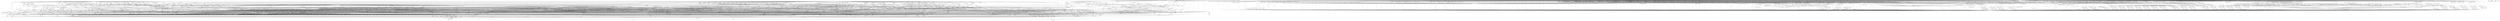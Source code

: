 digraph depends {
    node [shape=plaintext]
"activitymanager" -> "activitymanager-lic" [style=dotted]
"activitymanager" -> "bootd"
"activitymanager" -> "db8"
"activitymanager" -> "libboost-regex1.75.0"
"activitymanager" -> "libglib-2.0-0"
"activitymanager" -> "libpbnjson"
"activitymanager" -> "libstdc++6"
"activitymanager" -> "luna-service2"
"activitymanager" -> "pmloglib"
"alsa-conf" -> "alsa-lib-lic" [style=dotted]
"alsa-plugins-pulseaudio-conf" -> "alsa-plugins-lic" [style=dotted]
"alsa-plugins-pulseaudio-conf" -> "libasound-module-conf-pulse"
"alsa-plugins-pulseaudio-conf" -> "libasound-module-ctl-pulse"
"alsa-plugins-pulseaudio-conf" -> "libasound-module-pcm-pulse"
"alsa-states" -> "alsa-state-lic" [style=dotted]
"alsa-ucm-conf" -> "alsa-ucm-conf-lic" [style=dotted]
"alsa-utils-alsactl" -> "alsa-states" [style=dotted]
"alsa-utils-alsactl" -> "alsa-utils-lic" [style=dotted]
"alsa-utils-alsactl" -> "libasound2"
"alsa-utils-alsamixer" -> "alsa-utils-lic" [style=dotted]
"alsa-utils-alsamixer" -> "libasound2"
"alsa-utils-alsamixer" -> "libformw5"
"alsa-utils-alsamixer" -> "libmenuw5"
"alsa-utils-alsamixer" -> "libncursesw5"
"alsa-utils-alsamixer" -> "libpanelw5"
"alsa-utils-alsamixer" -> "libtinfo5"
"alsa-utils-alsaucm" -> "alsa-utils-lic" [style=dotted]
"alsa-utils-alsaucm" -> "libasound2"
"alsa-utils-amixer" -> "alsa-utils-lic" [style=dotted]
"alsa-utils-amixer" -> "libasound2"
"alsa-utils-aplay" -> "alsa-utils-lic" [style=dotted]
"alsa-utils-aplay" -> "libasound2"
"alsa-utils-systemd" -> "alsa-utils-lic" [style=dotted]
"app-services" -> "app-services-lic" [style=dotted]
"audio-service" -> "audio-service-lic" [style=dotted]
"audio-service" -> "libglib-2.0-0"
"audio-service" -> "libpbnjson"
"audio-service" -> "libpulse0"
"audio-service" -> "libpulse-mainloop-glib0"
"audio-service" -> "libstdc++6"
"audio-service" -> "luna-service2"
"avahi-daemon" -> "avahi-lic" [style=dotted]
"avahi-daemon" -> "base-files"
"avahi-daemon" -> "base-passwd"
"avahi-daemon" -> "libavahi-common3"
"avahi-daemon" -> "libavahi-core7"
"avahi-daemon" -> "libcap"
"avahi-daemon" -> "libdaemon0"
"avahi-daemon" -> "libdbus-1-3"
"avahi-daemon" -> "libexpat1"
"avahi-daemon" -> "libnss-mdns" [style=dotted]
"avahi-daemon" -> "shadow"
"avahi-locale-en-gb" -> "virtual-locale-en-gb" [style=dotted]
"base-files" -> "base-files-lic" [style=dotted]
"base-passwd" -> "base-passwd-lic" [style=dotted]
"bash" -> "base-files"
"bash" -> "bash-lic" [style=dotted]
"bash" -> "libtinfo5"
"bash" -> "update-alternatives-opkg"
"bc" -> "bc-lic" [style=dotted]
"bc" -> "libreadline8"
"bc" -> "update-alternatives-opkg"
"binutils" -> "binutils-lic" [style=dotted]
"binutils" -> "libbfd"
"binutils" -> "libopcodes"
"binutils" -> "libstdc++6"
"binutils" -> "libz1"
"binutils" -> "update-alternatives-opkg"
"bluez5" -> "bluez5-lic" [style=dotted]
"bluez5" -> "libdbus-1-3"
"bluez5" -> "libglib-2.0-0"
"bluez5" -> "libreadline8"
"bluez5" -> "libudev1"
"bootd" -> "bootd-lic" [style=dotted]
"bootd" -> "libglib-2.0-0"
"bootd" -> "libpbnjson"
"bootd" -> "libstdc++6"
"bootd" -> "luna-service2"
"bootd" -> "pmloglib"
"brotli" -> "brotli-lic" [style=dotted]
"busybox" -> "busybox-lic" [style=dotted]
"busybox" -> "busybox-udhcpc" [style=dotted]
"busybox-udhcpc" -> "busybox-lic" [style=dotted]
"busybox" -> "update-alternatives-opkg"
"bzip2" -> "bzip2-lic" [style=dotted]
"bzip2" -> "libbz2-1"
"bzip2" -> "update-alternatives-opkg"
"ca-certificates" -> "ca-certificates-lic" [style=dotted]
"ca-certificates" -> "openssl"
"ca-certificates" -> "openssl-bin"
"certmgrd" -> "certmgrd-lic" [style=dotted]
"certmgrd" -> "libglib-2.0-0"
"certmgrd" -> "libpbnjson"
"certmgrd" -> "libpmcertificatemgr2"
"certmgrd" -> "luna-service2"
"com.palm.keymanager" -> "com.palm.keymanager-lic" [style=dotted]
"com.webos.service.pdm" -> "com.webos.service.pdm-lic" [style=dotted]
"com.webos.service.pdm" -> "dosfstools"
"com.webos.service.pdm" -> "e2fsprogs-e2fsck"
"com.webos.service.pdm" -> "e2fsprogs-tune2fs"
"com.webos.service.pdm" -> "fuse-utils"
"com.webos.service.pdm" -> "gphoto2"
"com.webos.service.pdm" -> "gphotofs"
"com.webos.service.pdm" -> "gptfdisk-sgdisk"
"com.webos.service.pdm" -> "libglib-2.0-0"
"com.webos.service.pdm" -> "libpbnjson"
"com.webos.service.pdm" -> "libstdc++6"
"com.webos.service.pdm" -> "libudev1"
"com.webos.service.pdm" -> "libwebosi18n1"
"com.webos.service.pdm" -> "lsof"
"com.webos.service.pdm" -> "luna-service2"
"com.webos.service.pdm" -> "ntfs-3g"
"com.webos.service.pdm" -> "ntfs-3g-ntfsprogs"
"com.webos.service.pdm" -> "pdm-plugin"
"com.webos.service.pdm" -> "pmloglib"
"com.webos.service.pdm" -> "sdparm"
"com.webos.service.pdm" -> "simple-mtpfs"
"com.webos.service.pdm" -> "smartmontools"
"com.webos.service.pdm" -> "util-linux-lsblk"
"configurator" -> "configurator-lic" [style=dotted]
"configurator" -> "db8"
"configurator" -> "libglib-2.0-0"
"configurator" -> "libstdc++6"
"configurator" -> "pmloglib"
"connman" -> "bluez5"
"connman-client" -> "connman"
"connman-client" -> "connman-lic" [style=dotted]
"connman-client" -> "libdbus-1-3"
"connman-client" -> "libglib-2.0-0"
"connman-client" -> "libreadline8"
"connman-conf" -> "connman-conf-lic" [style=dotted]
"connman" -> "connman-conf" [style=dotted]
"connman" -> "connman-lic" [style=dotted]
"connman" -> "connman-plugin-vpn-l2tp" [style=dotted]
"connman" -> "connman-plugin-vpn-openvpn" [style=dotted]
"connman" -> "connman-plugin-vpn-pppt" [style=dotted]
"connman" -> "connman-plugin-vpn-vpnc" [style=dotted]
"connman" -> "connman-tests" [style=dotted]
"connman" -> "connman-tools" [style=dotted]
"connman" -> "connman-vpn" [style=dotted]
"connman" -> "connman-wait-online" [style=dotted]
"connman" -> "dbus"
"connman" -> "iptables"
"connman" -> "libdbus-1-3"
"connman" -> "libglib-2.0-0"
"connman" -> "libgnutls30"
"connman" -> "neard" [style=dotted]
"connman" -> "ofono"
"connman" -> "openvpn"
"connman-plugin-vpn-l2tp" -> "connman-vpn"
"connman-plugin-vpn-openvpn" -> "connman-vpn"
"connman-plugin-vpn-openvpn" -> "libdbus-1-3"
"connman-plugin-vpn-vpnc" -> "connman-vpn"
"connman-plugin-vpn-vpnc" -> "libdbus-1-3"
"connman" -> "pptp-linux"
"connman-tests" -> "connman-lic" [style=dotted]
"connman-tests" -> "iptables"
"connman-tests" -> "libdbus-1-3"
"connman-tests" -> "libglib-2.0-0"
"connman-tests" -> "libgnutls30"
"connman-tools" -> "connman"
"connman-tools" -> "connman-lic" [style=dotted]
"connman-tools" -> "libglib-2.0-0"
"connman-tools" -> "libgnutls30"
"connman" -> "update-alternatives-opkg"
"connman" -> "vpnc"
"connman-vpn" -> "connman-lic" [style=dotted]
"connman-vpn" -> "libdbus-1-3"
"connman-vpn" -> "libglib-2.0-0"
"connman-vpn" -> "libgnutls30"
"connman-wait-online" -> "connman-lic" [style=dotted]
"connman-wait-online" -> "libdbus-1-3"
"connman-wait-online" -> "libglib-2.0-0"
"connman" -> "wpa-supplicant"
"connman" -> "xl2tpd"
"cordova" -> "cordova-lic" [style=dotted]
"core-apps" -> "bash"
"core-apps" -> "core-apps-lic" [style=dotted]
"cpushareholder-stub" -> "cpushareholder-stub-lic" [style=dotted]
"curl" -> "curl-lic" [style=dotted]
"curl" -> "libcurl4"
"db8" -> "bash"
"db8" -> "busybox"
"db8" -> "db8-lic" [style=dotted]
"db8" -> "leveldb"
"db8" -> "libboost-regex1.75.0"
"db8" -> "libglib-2.0-0"
"db8" -> "libicui18n68"
"db8" -> "libicuuc68"
"db8" -> "libstdc++6"
"db8" -> "luna-service2"
"db8" -> "pmloglib"
"dbus-1" -> "dbus-common"
"dbus-1" -> "dbus-lic" [style=dotted]
"dbus-1" -> "dbus-tools"
"dbus-1" -> "libdbus-1-3"
"dbus-1" -> "libexpat1"
"dbus-1" -> "libsystemd0"
"dbus-common" -> "base-files"
"dbus-common" -> "base-passwd"
"dbus-common" -> "dbus-lic" [style=dotted]
"dbus-common" -> "shadow"
"dbus-tools" -> "dbus-lic" [style=dotted]
"dbus-tools" -> "libdbus-1-3"
"distro-feed-configs" -> "distro-feed-configs-lic" [style=dotted]
"dosfstools" -> "dosfstools-lic" [style=dotted]
"dosfstools" -> "update-alternatives-opkg"
"e2fsprogs-badblocks" -> "e2fsprogs-lic" [style=dotted]
"e2fsprogs-badblocks" -> "libcom-err2"
"e2fsprogs-badblocks" -> "libext2fs2"
"e2fsprogs-dumpe2fs" -> "e2fsprogs-lic" [style=dotted]
"e2fsprogs-dumpe2fs" -> "libblkid1"
"e2fsprogs-dumpe2fs" -> "libcom-err2"
"e2fsprogs-dumpe2fs" -> "libe2p2"
"e2fsprogs-dumpe2fs" -> "libext2fs2"
"e2fsprogs-e2fsck" -> "e2fsprogs-lic" [style=dotted]
"e2fsprogs-e2fsck" -> "libblkid1"
"e2fsprogs-e2fsck" -> "libcom-err2"
"e2fsprogs-e2fsck" -> "libe2p2"
"e2fsprogs-e2fsck" -> "libext2fs2"
"e2fsprogs-e2fsck" -> "libuuid1"
"e2fsprogs" -> "e2fsprogs-badblocks"
"e2fsprogs" -> "e2fsprogs-dumpe2fs"
"e2fsprogs" -> "e2fsprogs-e2fsck" [style=dotted]
"e2fsprogs" -> "e2fsprogs-lic" [style=dotted]
"e2fsprogs" -> "e2fsprogs-mke2fs" [style=dotted]
"e2fsprogs" -> "libblkid1"
"e2fsprogs" -> "libcom-err2"
"e2fsprogs" -> "libe2p2"
"e2fsprogs" -> "libext2fs2"
"e2fsprogs" -> "libss2"
"e2fsprogs" -> "libuuid1"
"e2fsprogs-mke2fs" -> "e2fsprogs-lic" [style=dotted]
"e2fsprogs-mke2fs" -> "libblkid1"
"e2fsprogs-mke2fs" -> "libcom-err2"
"e2fsprogs-mke2fs" -> "libe2p2"
"e2fsprogs-mke2fs" -> "libext2fs2"
"e2fsprogs-mke2fs" -> "libuuid1"
"e2fsprogs-mke2fs" -> "update-alternatives-opkg"
"e2fsprogs-tune2fs" -> "e2fsprogs-lic" [style=dotted]
"e2fsprogs-tune2fs" -> "libblkid1"
"e2fsprogs-tune2fs" -> "libcom-err2"
"e2fsprogs-tune2fs" -> "libe2p2"
"e2fsprogs-tune2fs" -> "libext2fs2"
"e2fsprogs-tune2fs" -> "libuuid1"
"e2fsprogs-tune2fs" -> "update-alternatives-opkg"
"e2fsprogs" -> "update-alternatives-opkg"
"enyo-1.0" -> "enyo-1.0-lic" [style=dotted]
"event-monitor" -> "event-monitor-lic" [style=dotted]
"event-monitor" -> "libglib-2.0-0"
"event-monitor" -> "libpbnjson"
"event-monitor" -> "libstdc++6"
"event-monitor" -> "luna-service2"
"event-monitor-network" -> "event-monitor-network-lic" [style=dotted]
"event-monitor-network" -> "libpbnjson"
"event-monitor-network" -> "libstdc++6"
"event-monitor-network" -> "libwebosi18n1"
"event-monitor-network" -> "pmloglib"
"event-monitor" -> "pmloglib"
"evtest" -> "evtest-lic" [style=dotted]
"filecache" -> "db8"
"filecache" -> "filecache-lic" [style=dotted]
"filecache" -> "glibmm"
"filecache" -> "jemalloc"
"filecache" -> "libboost-filesystem1.75.0"
"filecache" -> "libglib-2.0-0"
"filecache" -> "libpbnjson"
"filecache" -> "libsigc-2.0-0"
"filecache" -> "libstdc++6"
"filecache" -> "luna-service2"
"filecache" -> "pmloglib"
"fingerterm" -> "fingerterm-lic" [style=dotted]
"fingerterm" -> "libstdc++6"
"fingerterm" -> "qtbase"
"fingerterm" -> "qtdeclarative"
"fingerterm" -> "qtxmlpatterns"
"fingerterm" -> "ttf-liberation-mono"
"fontconfig-utils" -> "fontconfig-lic" [style=dotted]
"fontconfig-utils" -> "libfontconfig1"
"fontconfig-utils" -> "libfreetype6"
"foundation-frameworks" -> "foundation-frameworks-lic" [style=dotted]
"funyahoo-plusplus" -> "funyahoo-plusplus-lic" [style=dotted]
"funyahoo-plusplus" -> "libglib-2.0-0"
"funyahoo-plusplus" -> "libjson-glib-1.0-0"
"funyahoo-plusplus" -> "libpurple"
"fuser" -> "psmisc-lic" [style=dotted]
"fuser" -> "update-alternatives-opkg"
"fuse-utils" -> "fuse-lic" [style=dotted]
"gdb" -> "gdb-lic" [style=dotted]
"gdb" -> "glibc-thread-db" [style=dotted]
"gdb" -> "libexpat1"
"gdb" -> "libpython3.9-1.0"
"gdb" -> "libreadline8"
"gdb" -> "libstdc++6"
"gdb" -> "libtinfo5"
"gdb" -> "python3"
"gdb" -> "python3-codecs"
"gdbserver" -> "gdb-lic" [style=dotted]
"gdbserver" -> "glibc-thread-db" [style=dotted]
"gdbserver" -> "libstdc++6"
"geoclue" -> "avahi-daemon"
"geoclue" -> "geoclue-lic" [style=dotted]
"geoclue" -> "libavahi-client3"
"geoclue" -> "libavahi-common3"
"geoclue" -> "libavahi-glib1"
"geoclue" -> "libglib-2.0-0"
"geoclue" -> "libjson-glib-1.0-0"
"geoclue" -> "libsoup-2.4"
"glibc-locale-en-gb" -> "virtual-locale-en-gb" [style=dotted]
"glibmm" -> "glibmm-lic" [style=dotted]
"glibmm" -> "libglib-2.0-0"
"glibmm" -> "libsigc-2.0-0"
"glibmm" -> "libstdc++6"
"glib-networking" -> "glib-networking-lic" [style=dotted]
"glib-networking" -> "libglib-2.0-0"
"glib-networking" -> "libgnutls30"
"glib-networking-locale-en-gb" -> "virtual-locale-en-gb" [style=dotted]
"glmark2" -> "glmark2-lic" [style=dotted]
"glmark2" -> "libdrm2"
"glmark2" -> "libgbm1"
"glmark2" -> "libjpeg62"
"glmark2" -> "libpng16-16"
"glmark2" -> "libstdc++6"
"glmark2" -> "libudev1"
"glmark2" -> "libz1"
"glmark2" -> "wayland"
"gobject-introspection" -> "gobject-introspection-lic" [style=dotted]
"gobject-introspection" -> "libffi7"
"gobject-introspection" -> "libglib-2.0-0"
"gobject-introspection" -> "python3-pickle"
"gobject-introspection" -> "python3-xml"
"gphoto2" -> "gphoto2-lic" [style=dotted]
"gphoto2" -> "libexif12"
"gphoto2" -> "libgphoto2-6"
"gphoto2" -> "libgphoto2-port12"
"gphoto2" -> "libpopt0"
"gphoto2" -> "libreadline8"
"gphoto2-locale-en-gb" -> "virtual-locale-en-gb" [style=dotted]
"gphotofs" -> "gphotofs-lic" [style=dotted]
"gphotofs" -> "libfuse2"
"gphotofs" -> "libglib-2.0-0"
"gphotofs" -> "libgphoto2-6"
"gphotofs" -> "libgphoto2-port12"
"gptfdisk-sgdisk" -> "gptfdisk-lic" [style=dotted]
"gptfdisk-sgdisk" -> "libpopt0"
"gptfdisk-sgdisk" -> "libstdc++6"
"gptfdisk-sgdisk" -> "libuuid1"
"gstreamer1.0" -> "gstreamer1.0-lic" [style=dotted]
"gstreamer1.0-libav" -> "gstreamer1.0"
"gstreamer1.0-libav" -> "gstreamer1.0-libav-lic" [style=dotted]
"gstreamer1.0-libav" -> "libavcodec58"
"gstreamer1.0-libav" -> "libavfilter7"
"gstreamer1.0-libav" -> "libavformat58"
"gstreamer1.0-libav" -> "libavutil56"
"gstreamer1.0-libav" -> "libglib-2.0-0"
"gstreamer1.0-libav" -> "libgstaudio-1.0-0"
"gstreamer1.0-libav" -> "libgstpbutils-1.0-0"
"gstreamer1.0-libav" -> "libgstvideo-1.0-0"
"gstreamer1.0" -> "libglib-2.0-0"
"gstreamer1.0-locale-en-gb" -> "virtual-locale-en-gb" [style=dotted]
"gstreamer1.0-plugins-bad-accurip" -> "gstreamer1.0"
"gstreamer1.0-plugins-bad-accurip" -> "libglib-2.0-0"
"gstreamer1.0-plugins-bad-accurip" -> "libgstaudio-1.0-0"
"gstreamer1.0-plugins-bad-adpcmdec" -> "gstreamer1.0"
"gstreamer1.0-plugins-bad-adpcmdec" -> "libglib-2.0-0"
"gstreamer1.0-plugins-bad-adpcmdec" -> "libgstaudio-1.0-0"
"gstreamer1.0-plugins-bad-adpcmenc" -> "gstreamer1.0"
"gstreamer1.0-plugins-bad-adpcmenc" -> "libglib-2.0-0"
"gstreamer1.0-plugins-bad-adpcmenc" -> "libgstaudio-1.0-0"
"gstreamer1.0-plugins-bad-aiff" -> "gstreamer1.0"
"gstreamer1.0-plugins-bad-aiff" -> "libglib-2.0-0"
"gstreamer1.0-plugins-bad-aiff" -> "libgstaudio-1.0-0"
"gstreamer1.0-plugins-bad-aiff" -> "libgstpbutils-1.0-0"
"gstreamer1.0-plugins-bad-aiff" -> "libgsttag-1.0-0"
"gstreamer1.0-plugins-bad-apps" -> "gstreamer1.0"
"gstreamer1.0-plugins-bad-apps" -> "gstreamer1.0-plugins-bad-lic" [style=dotted]
"gstreamer1.0-plugins-bad-apps" -> "libglib-2.0-0"
"gstreamer1.0-plugins-bad-apps" -> "libgstpbutils-1.0-0"
"gstreamer1.0-plugins-bad-apps" -> "libgsttranscoder-1.0-0"
"gstreamer1.0-plugins-bad-asfmux" -> "gstreamer1.0"
"gstreamer1.0-plugins-bad-asfmux" -> "libglib-2.0-0"
"gstreamer1.0-plugins-bad-asfmux" -> "libgstrtp-1.0-0"
"gstreamer1.0-plugins-bad-audiobuffersplit" -> "gstreamer1.0"
"gstreamer1.0-plugins-bad-audiobuffersplit" -> "libglib-2.0-0"
"gstreamer1.0-plugins-bad-audiobuffersplit" -> "libgstaudio-1.0-0"
"gstreamer1.0-plugins-bad-audiofxbad" -> "gstreamer1.0"
"gstreamer1.0-plugins-bad-audiofxbad" -> "libglib-2.0-0"
"gstreamer1.0-plugins-bad-audiofxbad" -> "libgstaudio-1.0-0"
"gstreamer1.0-plugins-bad-audiolatency" -> "gstreamer1.0"
"gstreamer1.0-plugins-bad-audiolatency" -> "libglib-2.0-0"
"gstreamer1.0-plugins-bad-audiomixmatrix" -> "gstreamer1.0"
"gstreamer1.0-plugins-bad-audiomixmatrix" -> "libglib-2.0-0"
"gstreamer1.0-plugins-bad-audiomixmatrix" -> "libgstaudio-1.0-0"
"gstreamer1.0-plugins-bad-audiovisualizers" -> "gstreamer1.0"
"gstreamer1.0-plugins-bad-audiovisualizers" -> "libglib-2.0-0"
"gstreamer1.0-plugins-bad-audiovisualizers" -> "libgstfft-1.0-0"
"gstreamer1.0-plugins-bad-audiovisualizers" -> "libgstpbutils-1.0-0"
"gstreamer1.0-plugins-bad-autoconvert" -> "gstreamer1.0"
"gstreamer1.0-plugins-bad-autoconvert" -> "libglib-2.0-0"
"gstreamer1.0-plugins-bad-bayer" -> "gstreamer1.0"
"gstreamer1.0-plugins-bad-bayer" -> "libglib-2.0-0"
"gstreamer1.0-plugins-bad-bayer" -> "libgstvideo-1.0-0"
"gstreamer1.0-plugins-bad-bayer" -> "liborc-0.4-0"
"gstreamer1.0-plugins-bad-bluez" -> "gstreamer1.0"
"gstreamer1.0-plugins-bad-bluez" -> "libglib-2.0-0"
"gstreamer1.0-plugins-bad-bz2" -> "gstreamer1.0"
"gstreamer1.0-plugins-bad-bz2" -> "libbz2-1"
"gstreamer1.0-plugins-bad-bz2" -> "libglib-2.0-0"
"gstreamer1.0-plugins-bad-camerabin" -> "gstreamer1.0"
"gstreamer1.0-plugins-bad-camerabin" -> "libglib-2.0-0"
"gstreamer1.0-plugins-bad-camerabin" -> "libgstbasecamerabinsrc-1.0-0"
"gstreamer1.0-plugins-bad-camerabin" -> "libgstpbutils-1.0-0"
"gstreamer1.0-plugins-bad-camerabin" -> "libgstphotography-1.0-0"
"gstreamer1.0-plugins-bad-closedcaption" -> "gstreamer1.0"
"gstreamer1.0-plugins-bad-closedcaption" -> "libcairo2"
"gstreamer1.0-plugins-bad-closedcaption" -> "libglib-2.0-0"
"gstreamer1.0-plugins-bad-closedcaption" -> "libgstvideo-1.0-0"
"gstreamer1.0-plugins-bad-closedcaption" -> "pango"
"gstreamer1.0-plugins-bad-coloreffects" -> "gstreamer1.0"
"gstreamer1.0-plugins-bad-coloreffects" -> "libglib-2.0-0"
"gstreamer1.0-plugins-bad-coloreffects" -> "libgstvideo-1.0-0"
"gstreamer1.0-plugins-bad-curl" -> "gstreamer1.0"
"gstreamer1.0-plugins-bad-curl" -> "libcurl4"
"gstreamer1.0-plugins-bad-curl" -> "libglib-2.0-0"
"gstreamer1.0-plugins-bad-dash" -> "gstreamer1.0"
"gstreamer1.0-plugins-bad-dash" -> "libglib-2.0-0"
"gstreamer1.0-plugins-bad-dash" -> "libgstadaptivedemux-1.0-0"
"gstreamer1.0-plugins-bad-dash" -> "libgstisoff-1.0-0"
"gstreamer1.0-plugins-bad-dash" -> "libgsttag-1.0-0"
"gstreamer1.0-plugins-bad-dash" -> "libgsturidownloader-1.0-0"
"gstreamer1.0-plugins-bad-dash" -> "libxml2"
"gstreamer1.0-plugins-bad-debugutilsbad" -> "gstreamer1.0"
"gstreamer1.0-plugins-bad-debugutilsbad" -> "libglib-2.0-0"
"gstreamer1.0-plugins-bad-debugutilsbad" -> "libgstvideo-1.0-0"
"gstreamer1.0-plugins-bad-decklink" -> "gstreamer1.0"
"gstreamer1.0-plugins-bad-decklink" -> "libglib-2.0-0"
"gstreamer1.0-plugins-bad-decklink" -> "libgstaudio-1.0-0"
"gstreamer1.0-plugins-bad-decklink" -> "libgstvideo-1.0-0"
"gstreamer1.0-plugins-bad-decklink" -> "libstdc++6"
"gstreamer1.0-plugins-bad-dtls" -> "gstreamer1.0"
"gstreamer1.0-plugins-bad-dtls" -> "libcrypto1.1"
"gstreamer1.0-plugins-bad-dtls" -> "libglib-2.0-0"
"gstreamer1.0-plugins-bad-dtls" -> "libssl1.1"
"gstreamer1.0-plugins-bad-dvb" -> "gstreamer1.0"
"gstreamer1.0-plugins-bad-dvb" -> "libglib-2.0-0"
"gstreamer1.0-plugins-bad-dvb" -> "libgstmpegts-1.0-0"
"gstreamer1.0-plugins-bad-dvbsubenc" -> "gstreamer1.0"
"gstreamer1.0-plugins-bad-dvbsubenc" -> "libglib-2.0-0"
"gstreamer1.0-plugins-bad-dvbsubenc" -> "libgstvideo-1.0-0"
"gstreamer1.0-plugins-bad-dvbsuboverlay" -> "gstreamer1.0"
"gstreamer1.0-plugins-bad-dvbsuboverlay" -> "libglib-2.0-0"
"gstreamer1.0-plugins-bad-dvbsuboverlay" -> "libgstvideo-1.0-0"
"gstreamer1.0-plugins-bad-dvdspu" -> "gstreamer1.0"
"gstreamer1.0-plugins-bad-dvdspu" -> "libglib-2.0-0"
"gstreamer1.0-plugins-bad-dvdspu" -> "libgstvideo-1.0-0"
"gstreamer1.0-plugins-bad-faceoverlay" -> "gstreamer1.0"
"gstreamer1.0-plugins-bad-faceoverlay" -> "libglib-2.0-0"
"gstreamer1.0-plugins-bad-fbdevsink" -> "gstreamer1.0"
"gstreamer1.0-plugins-bad-fbdevsink" -> "libglib-2.0-0"
"gstreamer1.0-plugins-bad-fbdevsink" -> "libgstvideo-1.0-0"
"gstreamer1.0-plugins-bad-festival" -> "gstreamer1.0"
"gstreamer1.0-plugins-bad-festival" -> "libglib-2.0-0"
"gstreamer1.0-plugins-bad-fieldanalysis" -> "gstreamer1.0"
"gstreamer1.0-plugins-bad-fieldanalysis" -> "libglib-2.0-0"
"gstreamer1.0-plugins-bad-fieldanalysis" -> "libgstvideo-1.0-0"
"gstreamer1.0-plugins-bad-fieldanalysis" -> "liborc-0.4-0"
"gstreamer1.0-plugins-bad-freeverb" -> "gstreamer1.0"
"gstreamer1.0-plugins-bad-freeverb" -> "libglib-2.0-0"
"gstreamer1.0-plugins-bad-freeverb" -> "libgstaudio-1.0-0"
"gstreamer1.0-plugins-bad-frei0r" -> "gstreamer1.0"
"gstreamer1.0-plugins-bad-frei0r" -> "libglib-2.0-0"
"gstreamer1.0-plugins-bad-frei0r" -> "libgstvideo-1.0-0"
"gstreamer1.0-plugins-bad-gaudieffects" -> "gstreamer1.0"
"gstreamer1.0-plugins-bad-gaudieffects" -> "libglib-2.0-0"
"gstreamer1.0-plugins-bad-gaudieffects" -> "libgstvideo-1.0-0"
"gstreamer1.0-plugins-bad-gaudieffects" -> "liborc-0.4-0"
"gstreamer1.0-plugins-bad-gdp" -> "gstreamer1.0"
"gstreamer1.0-plugins-bad-gdp" -> "libglib-2.0-0"
"gstreamer1.0-plugins-bad-geometrictransform" -> "gstreamer1.0"
"gstreamer1.0-plugins-bad-geometrictransform" -> "libglib-2.0-0"
"gstreamer1.0-plugins-bad-geometrictransform" -> "libgstvideo-1.0-0"
"gstreamer1.0-plugins-bad-hls" -> "gstreamer1.0"
"gstreamer1.0-plugins-bad-hls" -> "libglib-2.0-0"
"gstreamer1.0-plugins-bad-hls" -> "libgstadaptivedemux-1.0-0"
"gstreamer1.0-plugins-bad-hls" -> "libgstpbutils-1.0-0"
"gstreamer1.0-plugins-bad-hls" -> "libgsttag-1.0-0"
"gstreamer1.0-plugins-bad-hls" -> "libgsturidownloader-1.0-0"
"gstreamer1.0-plugins-bad-hls" -> "libgstvideo-1.0-0"
"gstreamer1.0-plugins-bad-hls" -> "nettle"
"gstreamer1.0-plugins-bad-id3tag" -> "gstreamer1.0"
"gstreamer1.0-plugins-bad-id3tag" -> "libglib-2.0-0"
"gstreamer1.0-plugins-bad-id3tag" -> "libgsttag-1.0-0"
"gstreamer1.0-plugins-bad-inter" -> "gstreamer1.0"
"gstreamer1.0-plugins-bad-interlace" -> "gstreamer1.0"
"gstreamer1.0-plugins-bad-interlace" -> "libglib-2.0-0"
"gstreamer1.0-plugins-bad-interlace" -> "libgstvideo-1.0-0"
"gstreamer1.0-plugins-bad-inter" -> "libglib-2.0-0"
"gstreamer1.0-plugins-bad-inter" -> "libgstaudio-1.0-0"
"gstreamer1.0-plugins-bad-inter" -> "libgstvideo-1.0-0"
"gstreamer1.0-plugins-bad-ipcpipeline" -> "gstreamer1.0"
"gstreamer1.0-plugins-bad-ipcpipeline" -> "libglib-2.0-0"
"gstreamer1.0-plugins-bad-ivfparse" -> "gstreamer1.0"
"gstreamer1.0-plugins-bad-ivfparse" -> "libglib-2.0-0"
"gstreamer1.0-plugins-bad-ivtc" -> "gstreamer1.0"
"gstreamer1.0-plugins-bad-ivtc" -> "libglib-2.0-0"
"gstreamer1.0-plugins-bad-ivtc" -> "libgstvideo-1.0-0"
"gstreamer1.0-plugins-bad-jp2kdecimator" -> "gstreamer1.0"
"gstreamer1.0-plugins-bad-jp2kdecimator" -> "libglib-2.0-0"
"gstreamer1.0-plugins-bad-jpegformat" -> "gstreamer1.0"
"gstreamer1.0-plugins-bad-jpegformat" -> "libglib-2.0-0"
"gstreamer1.0-plugins-bad-jpegformat" -> "libgsttag-1.0-0"
"gstreamer1.0-plugins-bad-legacyrawparse" -> "gstreamer1.0"
"gstreamer1.0-plugins-bad-legacyrawparse" -> "libglib-2.0-0"
"gstreamer1.0-plugins-bad-legacyrawparse" -> "libgstaudio-1.0-0"
"gstreamer1.0-plugins-bad-legacyrawparse" -> "libgstvideo-1.0-0"
"gstreamer1.0-plugins-bad-locale-en-gb" -> "virtual-locale-en-gb" [style=dotted]
"gstreamer1.0-plugins-bad-meta" -> "gstreamer1.0-plugins-bad-accurip"
"gstreamer1.0-plugins-bad-meta" -> "gstreamer1.0-plugins-bad-adpcmdec"
"gstreamer1.0-plugins-bad-meta" -> "gstreamer1.0-plugins-bad-adpcmenc"
"gstreamer1.0-plugins-bad-meta" -> "gstreamer1.0-plugins-bad-aiff"
"gstreamer1.0-plugins-bad-meta" -> "gstreamer1.0-plugins-bad-apps"
"gstreamer1.0-plugins-bad-meta" -> "gstreamer1.0-plugins-bad-asfmux"
"gstreamer1.0-plugins-bad-meta" -> "gstreamer1.0-plugins-bad-audiobuffersplit"
"gstreamer1.0-plugins-bad-meta" -> "gstreamer1.0-plugins-bad-audiofxbad"
"gstreamer1.0-plugins-bad-meta" -> "gstreamer1.0-plugins-bad-audiolatency"
"gstreamer1.0-plugins-bad-meta" -> "gstreamer1.0-plugins-bad-audiomixmatrix"
"gstreamer1.0-plugins-bad-meta" -> "gstreamer1.0-plugins-bad-audiovisualizers"
"gstreamer1.0-plugins-bad-meta" -> "gstreamer1.0-plugins-bad-autoconvert"
"gstreamer1.0-plugins-bad-meta" -> "gstreamer1.0-plugins-bad-bayer"
"gstreamer1.0-plugins-bad-meta" -> "gstreamer1.0-plugins-bad-bluez"
"gstreamer1.0-plugins-bad-meta" -> "gstreamer1.0-plugins-bad-bz2"
"gstreamer1.0-plugins-bad-meta" -> "gstreamer1.0-plugins-bad-camerabin"
"gstreamer1.0-plugins-bad-meta" -> "gstreamer1.0-plugins-bad-closedcaption"
"gstreamer1.0-plugins-bad-meta" -> "gstreamer1.0-plugins-bad-coloreffects"
"gstreamer1.0-plugins-bad-meta" -> "gstreamer1.0-plugins-bad-curl"
"gstreamer1.0-plugins-bad-meta" -> "gstreamer1.0-plugins-bad-dash"
"gstreamer1.0-plugins-bad-meta" -> "gstreamer1.0-plugins-bad-debugutilsbad"
"gstreamer1.0-plugins-bad-meta" -> "gstreamer1.0-plugins-bad-decklink"
"gstreamer1.0-plugins-bad-meta" -> "gstreamer1.0-plugins-bad-dtls"
"gstreamer1.0-plugins-bad-meta" -> "gstreamer1.0-plugins-bad-dvb"
"gstreamer1.0-plugins-bad-meta" -> "gstreamer1.0-plugins-bad-dvbsubenc"
"gstreamer1.0-plugins-bad-meta" -> "gstreamer1.0-plugins-bad-dvbsuboverlay"
"gstreamer1.0-plugins-bad-meta" -> "gstreamer1.0-plugins-bad-dvdspu"
"gstreamer1.0-plugins-bad-meta" -> "gstreamer1.0-plugins-bad-faceoverlay"
"gstreamer1.0-plugins-bad-meta" -> "gstreamer1.0-plugins-bad-fbdevsink"
"gstreamer1.0-plugins-bad-meta" -> "gstreamer1.0-plugins-bad-festival"
"gstreamer1.0-plugins-bad-meta" -> "gstreamer1.0-plugins-bad-fieldanalysis"
"gstreamer1.0-plugins-bad-meta" -> "gstreamer1.0-plugins-bad-freeverb"
"gstreamer1.0-plugins-bad-meta" -> "gstreamer1.0-plugins-bad-frei0r"
"gstreamer1.0-plugins-bad-meta" -> "gstreamer1.0-plugins-bad-gaudieffects"
"gstreamer1.0-plugins-bad-meta" -> "gstreamer1.0-plugins-bad-gdp"
"gstreamer1.0-plugins-bad-meta" -> "gstreamer1.0-plugins-bad-geometrictransform"
"gstreamer1.0-plugins-bad-meta" -> "gstreamer1.0-plugins-bad-hls"
"gstreamer1.0-plugins-bad-meta" -> "gstreamer1.0-plugins-bad-id3tag"
"gstreamer1.0-plugins-bad-meta" -> "gstreamer1.0-plugins-bad-inter"
"gstreamer1.0-plugins-bad-meta" -> "gstreamer1.0-plugins-bad-interlace"
"gstreamer1.0-plugins-bad-meta" -> "gstreamer1.0-plugins-bad-ipcpipeline"
"gstreamer1.0-plugins-bad-meta" -> "gstreamer1.0-plugins-bad-ivfparse"
"gstreamer1.0-plugins-bad-meta" -> "gstreamer1.0-plugins-bad-ivtc"
"gstreamer1.0-plugins-bad-meta" -> "gstreamer1.0-plugins-bad-jp2kdecimator"
"gstreamer1.0-plugins-bad-meta" -> "gstreamer1.0-plugins-bad-jpegformat"
"gstreamer1.0-plugins-bad-meta" -> "gstreamer1.0-plugins-bad-legacyrawparse"
"gstreamer1.0-plugins-bad-meta" -> "gstreamer1.0-plugins-bad-lic"
"gstreamer1.0-plugins-bad-meta" -> "gstreamer1.0-plugins-bad-lic" [style=dotted]
"gstreamer1.0-plugins-bad-meta" -> "gstreamer1.0-plugins-bad-midi"
"gstreamer1.0-plugins-bad-meta" -> "gstreamer1.0-plugins-bad-mpegpsdemux"
"gstreamer1.0-plugins-bad-meta" -> "gstreamer1.0-plugins-bad-mpegpsmux"
"gstreamer1.0-plugins-bad-meta" -> "gstreamer1.0-plugins-bad-mpegtsdemux"
"gstreamer1.0-plugins-bad-meta" -> "gstreamer1.0-plugins-bad-mpegtsmux"
"gstreamer1.0-plugins-bad-meta" -> "gstreamer1.0-plugins-bad-mxf"
"gstreamer1.0-plugins-bad-meta" -> "gstreamer1.0-plugins-bad-netsim"
"gstreamer1.0-plugins-bad-meta" -> "gstreamer1.0-plugins-bad-pcapparse"
"gstreamer1.0-plugins-bad-meta" -> "gstreamer1.0-plugins-bad-pnm"
"gstreamer1.0-plugins-bad-meta" -> "gstreamer1.0-plugins-bad-proxy"
"gstreamer1.0-plugins-bad-meta" -> "gstreamer1.0-plugins-bad-removesilence"
"gstreamer1.0-plugins-bad-meta" -> "gstreamer1.0-plugins-bad-rfbsrc"
"gstreamer1.0-plugins-bad-meta" -> "gstreamer1.0-plugins-bad-rist"
"gstreamer1.0-plugins-bad-meta" -> "gstreamer1.0-plugins-bad-rsvg"
"gstreamer1.0-plugins-bad-meta" -> "gstreamer1.0-plugins-bad-rtmp2"
"gstreamer1.0-plugins-bad-meta" -> "gstreamer1.0-plugins-bad-rtpmanagerbad"
"gstreamer1.0-plugins-bad-meta" -> "gstreamer1.0-plugins-bad-rtponvif"
"gstreamer1.0-plugins-bad-meta" -> "gstreamer1.0-plugins-bad-sbc"
"gstreamer1.0-plugins-bad-meta" -> "gstreamer1.0-plugins-bad-sdpelem"
"gstreamer1.0-plugins-bad-meta" -> "gstreamer1.0-plugins-bad-segmentclip"
"gstreamer1.0-plugins-bad-meta" -> "gstreamer1.0-plugins-bad-shm"
"gstreamer1.0-plugins-bad-meta" -> "gstreamer1.0-plugins-bad-siren"
"gstreamer1.0-plugins-bad-meta" -> "gstreamer1.0-plugins-bad-smooth"
"gstreamer1.0-plugins-bad-meta" -> "gstreamer1.0-plugins-bad-smoothstreaming"
"gstreamer1.0-plugins-bad-meta" -> "gstreamer1.0-plugins-bad-sndfile"
"gstreamer1.0-plugins-bad-meta" -> "gstreamer1.0-plugins-bad-speed"
"gstreamer1.0-plugins-bad-meta" -> "gstreamer1.0-plugins-bad-subenc"
"gstreamer1.0-plugins-bad-meta" -> "gstreamer1.0-plugins-bad-switchbin"
"gstreamer1.0-plugins-bad-meta" -> "gstreamer1.0-plugins-bad-timecode"
"gstreamer1.0-plugins-bad-meta" -> "gstreamer1.0-plugins-bad-transcode"
"gstreamer1.0-plugins-bad-meta" -> "gstreamer1.0-plugins-bad-ttmlsubs"
"gstreamer1.0-plugins-bad-meta" -> "gstreamer1.0-plugins-bad-uvch264"
"gstreamer1.0-plugins-bad-meta" -> "gstreamer1.0-plugins-bad-videofiltersbad"
"gstreamer1.0-plugins-bad-meta" -> "gstreamer1.0-plugins-bad-videoframe-audiolevel"
"gstreamer1.0-plugins-bad-meta" -> "gstreamer1.0-plugins-bad-videoparsersbad"
"gstreamer1.0-plugins-bad-meta" -> "gstreamer1.0-plugins-bad-videosignal"
"gstreamer1.0-plugins-bad-meta" -> "gstreamer1.0-plugins-bad-vmnc"
"gstreamer1.0-plugins-bad-meta" -> "gstreamer1.0-plugins-bad-waylandsink"
"gstreamer1.0-plugins-bad-meta" -> "gstreamer1.0-plugins-bad-webp"
"gstreamer1.0-plugins-bad-meta" -> "gstreamer1.0-plugins-bad-y4mdec"
"gstreamer1.0-plugins-bad-meta" -> "libgstadaptivedemux-1.0"
"gstreamer1.0-plugins-bad-meta" -> "libgstbadaudio-1.0"
"gstreamer1.0-plugins-bad-meta" -> "libgstbasecamerabinsrc-1.0"
"gstreamer1.0-plugins-bad-meta" -> "libgstcodecparsers-1.0"
"gstreamer1.0-plugins-bad-meta" -> "libgstcodecs-1.0"
"gstreamer1.0-plugins-bad-meta" -> "libgstinsertbin-1.0"
"gstreamer1.0-plugins-bad-meta" -> "libgstisoff-1.0"
"gstreamer1.0-plugins-bad-meta" -> "libgstmpegts-1.0"
"gstreamer1.0-plugins-bad-meta" -> "libgstphotography-1.0"
"gstreamer1.0-plugins-bad-meta" -> "libgstplayer-1.0"
"gstreamer1.0-plugins-bad-meta" -> "libgstsctp-1.0"
"gstreamer1.0-plugins-bad-meta" -> "libgsttranscoder-1.0"
"gstreamer1.0-plugins-bad-meta" -> "libgsturidownloader-1.0"
"gstreamer1.0-plugins-bad-meta" -> "libgstwayland-1.0"
"gstreamer1.0-plugins-bad-meta" -> "libgstwebrtc-1.0"
"gstreamer1.0-plugins-bad-midi" -> "gstreamer1.0"
"gstreamer1.0-plugins-bad-midi" -> "libglib-2.0-0"
"gstreamer1.0-plugins-bad-mpegpsdemux" -> "gstreamer1.0"
"gstreamer1.0-plugins-bad-mpegpsdemux" -> "libglib-2.0-0"
"gstreamer1.0-plugins-bad-mpegpsdemux" -> "libgstpbutils-1.0-0"
"gstreamer1.0-plugins-bad-mpegpsmux" -> "gstreamer1.0"
"gstreamer1.0-plugins-bad-mpegpsmux" -> "libglib-2.0-0"
"gstreamer1.0-plugins-bad-mpegtsdemux" -> "gstreamer1.0"
"gstreamer1.0-plugins-bad-mpegtsdemux" -> "libglib-2.0-0"
"gstreamer1.0-plugins-bad-mpegtsdemux" -> "libgstaudio-1.0-0"
"gstreamer1.0-plugins-bad-mpegtsdemux" -> "libgstcodecparsers-1.0-0"
"gstreamer1.0-plugins-bad-mpegtsdemux" -> "libgstmpegts-1.0-0"
"gstreamer1.0-plugins-bad-mpegtsdemux" -> "libgstpbutils-1.0-0"
"gstreamer1.0-plugins-bad-mpegtsdemux" -> "libgsttag-1.0-0"
"gstreamer1.0-plugins-bad-mpegtsmux" -> "gstreamer1.0"
"gstreamer1.0-plugins-bad-mpegtsmux" -> "libglib-2.0-0"
"gstreamer1.0-plugins-bad-mpegtsmux" -> "libgstaudio-1.0-0"
"gstreamer1.0-plugins-bad-mpegtsmux" -> "libgstmpegts-1.0-0"
"gstreamer1.0-plugins-bad-mpegtsmux" -> "libgstpbutils-1.0-0"
"gstreamer1.0-plugins-bad-mpegtsmux" -> "libgsttag-1.0-0"
"gstreamer1.0-plugins-bad-mpegtsmux" -> "libgstvideo-1.0-0"
"gstreamer1.0-plugins-bad-mxf" -> "gstreamer1.0"
"gstreamer1.0-plugins-bad-mxf" -> "libglib-2.0-0"
"gstreamer1.0-plugins-bad-mxf" -> "libgstaudio-1.0-0"
"gstreamer1.0-plugins-bad-mxf" -> "libgstvideo-1.0-0"
"gstreamer1.0-plugins-bad-netsim" -> "gstreamer1.0"
"gstreamer1.0-plugins-bad-netsim" -> "libglib-2.0-0"
"gstreamer1.0-plugins-bad-pcapparse" -> "gstreamer1.0"
"gstreamer1.0-plugins-bad-pcapparse" -> "libglib-2.0-0"
"gstreamer1.0-plugins-bad-pnm" -> "gstreamer1.0"
"gstreamer1.0-plugins-bad-pnm" -> "libglib-2.0-0"
"gstreamer1.0-plugins-bad-pnm" -> "libgstvideo-1.0-0"
"gstreamer1.0-plugins-bad-proxy" -> "gstreamer1.0"
"gstreamer1.0-plugins-bad-proxy" -> "libglib-2.0-0"
"gstreamer1.0-plugins-bad-removesilence" -> "gstreamer1.0"
"gstreamer1.0-plugins-bad-removesilence" -> "libglib-2.0-0"
"gstreamer1.0-plugins-bad-rfbsrc" -> "gstreamer1.0"
"gstreamer1.0-plugins-bad-rfbsrc" -> "libglib-2.0-0"
"gstreamer1.0-plugins-bad-rfbsrc" -> "libgstvideo-1.0-0"
"gstreamer1.0-plugins-bad-rist" -> "gstreamer1.0"
"gstreamer1.0-plugins-bad-rist" -> "libglib-2.0-0"
"gstreamer1.0-plugins-bad-rist" -> "libgstrtp-1.0-0"
"gstreamer1.0-plugins-bad-rsvg" -> "gstreamer1.0"
"gstreamer1.0-plugins-bad-rsvg" -> "libcairo2"
"gstreamer1.0-plugins-bad-rsvg" -> "libglib-2.0-0"
"gstreamer1.0-plugins-bad-rsvg" -> "libgstvideo-1.0-0"
"gstreamer1.0-plugins-bad-rsvg" -> "librsvg-2-2"
"gstreamer1.0-plugins-bad-rtmp2" -> "gstreamer1.0"
"gstreamer1.0-plugins-bad-rtmp2" -> "libglib-2.0-0"
"gstreamer1.0-plugins-bad-rtpmanagerbad" -> "gstreamer1.0"
"gstreamer1.0-plugins-bad-rtpmanagerbad" -> "libglib-2.0-0"
"gstreamer1.0-plugins-bad-rtpmanagerbad" -> "libgstrtp-1.0-0"
"gstreamer1.0-plugins-bad-rtponvif" -> "gstreamer1.0"
"gstreamer1.0-plugins-bad-rtponvif" -> "libglib-2.0-0"
"gstreamer1.0-plugins-bad-rtponvif" -> "libgstrtp-1.0-0"
"gstreamer1.0-plugins-bad-sbc" -> "gstreamer1.0"
"gstreamer1.0-plugins-bad-sbc" -> "libglib-2.0-0"
"gstreamer1.0-plugins-bad-sbc" -> "libgstaudio-1.0-0"
"gstreamer1.0-plugins-bad-sbc" -> "libsbc1"
"gstreamer1.0-plugins-bad-sdpelem" -> "gstreamer1.0"
"gstreamer1.0-plugins-bad-sdpelem" -> "libglib-2.0-0"
"gstreamer1.0-plugins-bad-sdpelem" -> "libgstapp-1.0-0"
"gstreamer1.0-plugins-bad-sdpelem" -> "libgstsdp-1.0-0"
"gstreamer1.0-plugins-bad-segmentclip" -> "gstreamer1.0"
"gstreamer1.0-plugins-bad-segmentclip" -> "libglib-2.0-0"
"gstreamer1.0-plugins-bad-segmentclip" -> "libgstaudio-1.0-0"
"gstreamer1.0-plugins-bad-shm" -> "gstreamer1.0"
"gstreamer1.0-plugins-bad-shm" -> "libglib-2.0-0"
"gstreamer1.0-plugins-bad-siren" -> "gstreamer1.0"
"gstreamer1.0-plugins-bad-siren" -> "libglib-2.0-0"
"gstreamer1.0-plugins-bad-siren" -> "libgstaudio-1.0-0"
"gstreamer1.0-plugins-bad-smooth" -> "gstreamer1.0"
"gstreamer1.0-plugins-bad-smooth" -> "libglib-2.0-0"
"gstreamer1.0-plugins-bad-smooth" -> "libgstvideo-1.0-0"
"gstreamer1.0-plugins-bad-smoothstreaming" -> "gstreamer1.0"
"gstreamer1.0-plugins-bad-smoothstreaming" -> "libglib-2.0-0"
"gstreamer1.0-plugins-bad-smoothstreaming" -> "libgstadaptivedemux-1.0-0"
"gstreamer1.0-plugins-bad-smoothstreaming" -> "libgstcodecparsers-1.0-0"
"gstreamer1.0-plugins-bad-smoothstreaming" -> "libgstisoff-1.0-0"
"gstreamer1.0-plugins-bad-smoothstreaming" -> "libxml2"
"gstreamer1.0-plugins-bad-sndfile" -> "gstreamer1.0"
"gstreamer1.0-plugins-bad-sndfile" -> "libglib-2.0-0"
"gstreamer1.0-plugins-bad-sndfile" -> "libsndfile1"
"gstreamer1.0-plugins-bad-speed" -> "gstreamer1.0"
"gstreamer1.0-plugins-bad-speed" -> "libglib-2.0-0"
"gstreamer1.0-plugins-bad-speed" -> "libgstaudio-1.0-0"
"gstreamer1.0-plugins-bad-subenc" -> "gstreamer1.0"
"gstreamer1.0-plugins-bad-subenc" -> "libglib-2.0-0"
"gstreamer1.0-plugins-bad-switchbin" -> "gstreamer1.0"
"gstreamer1.0-plugins-bad-switchbin" -> "libglib-2.0-0"
"gstreamer1.0-plugins-bad-timecode" -> "gstreamer1.0"
"gstreamer1.0-plugins-bad-timecode" -> "libglib-2.0-0"
"gstreamer1.0-plugins-bad-timecode" -> "libgstaudio-1.0-0"
"gstreamer1.0-plugins-bad-timecode" -> "libgstvideo-1.0-0"
"gstreamer1.0-plugins-bad-transcode" -> "gstreamer1.0"
"gstreamer1.0-plugins-bad-transcode" -> "libglib-2.0-0"
"gstreamer1.0-plugins-bad-transcode" -> "libgstpbutils-1.0-0"
"gstreamer1.0-plugins-bad-ttmlsubs" -> "gstreamer1.0"
"gstreamer1.0-plugins-bad-ttmlsubs" -> "libcairo2"
"gstreamer1.0-plugins-bad-ttmlsubs" -> "libglib-2.0-0"
"gstreamer1.0-plugins-bad-ttmlsubs" -> "libgstvideo-1.0-0"
"gstreamer1.0-plugins-bad-ttmlsubs" -> "libxml2"
"gstreamer1.0-plugins-bad-ttmlsubs" -> "pango"
"gstreamer1.0-plugins-bad-uvch264" -> "gstreamer1.0"
"gstreamer1.0-plugins-bad-uvch264" -> "libglib-2.0-0"
"gstreamer1.0-plugins-bad-uvch264" -> "libgstbasecamerabinsrc-1.0-0"
"gstreamer1.0-plugins-bad-uvch264" -> "libgstvideo-1.0-0"
"gstreamer1.0-plugins-bad-uvch264" -> "libgudev-1.0-0"
"gstreamer1.0-plugins-bad-uvch264" -> "libusb-1.0-0"
"gstreamer1.0-plugins-bad-videofiltersbad" -> "gstreamer1.0"
"gstreamer1.0-plugins-bad-videofiltersbad" -> "libglib-2.0-0"
"gstreamer1.0-plugins-bad-videofiltersbad" -> "libgstvideo-1.0-0"
"gstreamer1.0-plugins-bad-videofiltersbad" -> "liborc-0.4-0"
"gstreamer1.0-plugins-bad-videoframe-audiolevel" -> "gstreamer1.0"
"gstreamer1.0-plugins-bad-videoframe-audiolevel" -> "libglib-2.0-0"
"gstreamer1.0-plugins-bad-videoframe-audiolevel" -> "libgstaudio-1.0-0"
"gstreamer1.0-plugins-bad-videoparsersbad" -> "gstreamer1.0"
"gstreamer1.0-plugins-bad-videoparsersbad" -> "libglib-2.0-0"
"gstreamer1.0-plugins-bad-videoparsersbad" -> "libgstcodecparsers-1.0-0"
"gstreamer1.0-plugins-bad-videoparsersbad" -> "libgstpbutils-1.0-0"
"gstreamer1.0-plugins-bad-videoparsersbad" -> "libgstvideo-1.0-0"
"gstreamer1.0-plugins-bad-videosignal" -> "gstreamer1.0"
"gstreamer1.0-plugins-bad-videosignal" -> "libglib-2.0-0"
"gstreamer1.0-plugins-bad-videosignal" -> "libgstvideo-1.0-0"
"gstreamer1.0-plugins-bad-vmnc" -> "gstreamer1.0"
"gstreamer1.0-plugins-bad-vmnc" -> "libglib-2.0-0"
"gstreamer1.0-plugins-bad-vmnc" -> "libgstvideo-1.0-0"
"gstreamer1.0-plugins-bad-waylandsink" -> "gstreamer1.0"
"gstreamer1.0-plugins-bad-waylandsink" -> "libglib-2.0-0"
"gstreamer1.0-plugins-bad-waylandsink" -> "libgstallocators-1.0-0"
"gstreamer1.0-plugins-bad-waylandsink" -> "libgstvideo-1.0-0"
"gstreamer1.0-plugins-bad-waylandsink" -> "libgstwayland-1.0-0"
"gstreamer1.0-plugins-bad-waylandsink" -> "wayland"
"gstreamer1.0-plugins-bad-webp" -> "gstreamer1.0"
"gstreamer1.0-plugins-bad-webp" -> "libglib-2.0-0"
"gstreamer1.0-plugins-bad-webp" -> "libgstvideo-1.0-0"
"gstreamer1.0-plugins-bad-webp" -> "libwebp"
"gstreamer1.0-plugins-bad-y4mdec" -> "gstreamer1.0"
"gstreamer1.0-plugins-bad-y4mdec" -> "libglib-2.0-0"
"gstreamer1.0-plugins-bad-y4mdec" -> "libgstvideo-1.0-0"
"gstreamer1.0-plugins-base-adder" -> "gstreamer1.0"
"gstreamer1.0-plugins-base-adder" -> "libglib-2.0-0"
"gstreamer1.0-plugins-base-adder" -> "libgstaudio-1.0-0"
"gstreamer1.0-plugins-base-adder" -> "liborc-0.4-0"
"gstreamer1.0-plugins-base-alsa" -> "gstreamer1.0"
"gstreamer1.0-plugins-base-alsa" -> "libasound2"
"gstreamer1.0-plugins-base-alsa" -> "libglib-2.0-0"
"gstreamer1.0-plugins-base-alsa" -> "libgstaudio-1.0-0"
"gstreamer1.0-plugins-base-app" -> "gstreamer1.0"
"gstreamer1.0-plugins-base-app" -> "libgstapp-1.0-0"
"gstreamer1.0-plugins-base-apps" -> "gstreamer1.0"
"gstreamer1.0-plugins-base-apps" -> "gstreamer1.0-plugins-base-lic" [style=dotted]
"gstreamer1.0-plugins-base-apps" -> "libglib-2.0-0"
"gstreamer1.0-plugins-base-apps" -> "libgstaudio-1.0-0"
"gstreamer1.0-plugins-base-apps" -> "libgstpbutils-1.0-0"
"gstreamer1.0-plugins-base-apps" -> "libgsttag-1.0-0"
"gstreamer1.0-plugins-base-apps" -> "libgstvideo-1.0-0"
"gstreamer1.0-plugins-base-audioconvert" -> "gstreamer1.0"
"gstreamer1.0-plugins-base-audioconvert" -> "libglib-2.0-0"
"gstreamer1.0-plugins-base-audioconvert" -> "libgstaudio-1.0-0"
"gstreamer1.0-plugins-base-audiomixer" -> "gstreamer1.0"
"gstreamer1.0-plugins-base-audiomixer" -> "libglib-2.0-0"
"gstreamer1.0-plugins-base-audiomixer" -> "libgstaudio-1.0-0"
"gstreamer1.0-plugins-base-audiomixer" -> "liborc-0.4-0"
"gstreamer1.0-plugins-base-audiorate" -> "gstreamer1.0"
"gstreamer1.0-plugins-base-audiorate" -> "libglib-2.0-0"
"gstreamer1.0-plugins-base-audiorate" -> "libgstaudio-1.0-0"
"gstreamer1.0-plugins-base-audioresample" -> "gstreamer1.0"
"gstreamer1.0-plugins-base-audioresample" -> "libglib-2.0-0"
"gstreamer1.0-plugins-base-audioresample" -> "libgstaudio-1.0-0"
"gstreamer1.0-plugins-base-audiotestsrc" -> "gstreamer1.0"
"gstreamer1.0-plugins-base-audiotestsrc" -> "libglib-2.0-0"
"gstreamer1.0-plugins-base-audiotestsrc" -> "libgstaudio-1.0-0"
"gstreamer1.0-plugins-base-compositor" -> "gstreamer1.0"
"gstreamer1.0-plugins-base-compositor" -> "libglib-2.0-0"
"gstreamer1.0-plugins-base-compositor" -> "libgstvideo-1.0-0"
"gstreamer1.0-plugins-base-compositor" -> "liborc-0.4-0"
"gstreamer1.0-plugins-base-encoding" -> "gstreamer1.0"
"gstreamer1.0-plugins-base-encoding" -> "libglib-2.0-0"
"gstreamer1.0-plugins-base-encoding" -> "libgstpbutils-1.0-0"
"gstreamer1.0-plugins-base-encoding" -> "libgstvideo-1.0-0"
"gstreamer1.0-plugins-base-gio" -> "gstreamer1.0"
"gstreamer1.0-plugins-base-gio" -> "libglib-2.0-0"
"gstreamer1.0-plugins-base-locale-en-gb" -> "virtual-locale-en-gb" [style=dotted]
"gstreamer1.0-plugins-base-meta" -> "gstreamer1.0-plugins-base-adder"
"gstreamer1.0-plugins-base-meta" -> "gstreamer1.0-plugins-base-alsa"
"gstreamer1.0-plugins-base-meta" -> "gstreamer1.0-plugins-base-app"
"gstreamer1.0-plugins-base-meta" -> "gstreamer1.0-plugins-base-apps"
"gstreamer1.0-plugins-base-meta" -> "gstreamer1.0-plugins-base-audioconvert"
"gstreamer1.0-plugins-base-meta" -> "gstreamer1.0-plugins-base-audiomixer"
"gstreamer1.0-plugins-base-meta" -> "gstreamer1.0-plugins-base-audiorate"
"gstreamer1.0-plugins-base-meta" -> "gstreamer1.0-plugins-base-audioresample"
"gstreamer1.0-plugins-base-meta" -> "gstreamer1.0-plugins-base-audiotestsrc"
"gstreamer1.0-plugins-base-meta" -> "gstreamer1.0-plugins-base-compositor"
"gstreamer1.0-plugins-base-meta" -> "gstreamer1.0-plugins-base-encoding"
"gstreamer1.0-plugins-base-meta" -> "gstreamer1.0-plugins-base-gio"
"gstreamer1.0-plugins-base-meta" -> "gstreamer1.0-plugins-base-lic"
"gstreamer1.0-plugins-base-meta" -> "gstreamer1.0-plugins-base-lic" [style=dotted]
"gstreamer1.0-plugins-base-meta" -> "gstreamer1.0-plugins-base-ogg"
"gstreamer1.0-plugins-base-meta" -> "gstreamer1.0-plugins-base-opengl"
"gstreamer1.0-plugins-base-meta" -> "gstreamer1.0-plugins-base-overlaycomposition"
"gstreamer1.0-plugins-base-meta" -> "gstreamer1.0-plugins-base-pango"
"gstreamer1.0-plugins-base-meta" -> "gstreamer1.0-plugins-base-pbtypes"
"gstreamer1.0-plugins-base-meta" -> "gstreamer1.0-plugins-base-playback"
"gstreamer1.0-plugins-base-meta" -> "gstreamer1.0-plugins-base-rawparse"
"gstreamer1.0-plugins-base-meta" -> "gstreamer1.0-plugins-base-subparse"
"gstreamer1.0-plugins-base-meta" -> "gstreamer1.0-plugins-base-tcp"
"gstreamer1.0-plugins-base-meta" -> "gstreamer1.0-plugins-base-theora"
"gstreamer1.0-plugins-base-meta" -> "gstreamer1.0-plugins-base-typefindfunctions"
"gstreamer1.0-plugins-base-meta" -> "gstreamer1.0-plugins-base-videoconvert"
"gstreamer1.0-plugins-base-meta" -> "gstreamer1.0-plugins-base-videorate"
"gstreamer1.0-plugins-base-meta" -> "gstreamer1.0-plugins-base-videoscale"
"gstreamer1.0-plugins-base-meta" -> "gstreamer1.0-plugins-base-videotestsrc"
"gstreamer1.0-plugins-base-meta" -> "gstreamer1.0-plugins-base-volume"
"gstreamer1.0-plugins-base-meta" -> "gstreamer1.0-plugins-base-vorbis"
"gstreamer1.0-plugins-base-meta" -> "libgstallocators-1.0"
"gstreamer1.0-plugins-base-meta" -> "libgstapp-1.0"
"gstreamer1.0-plugins-base-meta" -> "libgstaudio-1.0"
"gstreamer1.0-plugins-base-meta" -> "libgstfft-1.0"
"gstreamer1.0-plugins-base-meta" -> "libgstgl-1.0"
"gstreamer1.0-plugins-base-meta" -> "libgstpbutils-1.0"
"gstreamer1.0-plugins-base-meta" -> "libgstriff-1.0"
"gstreamer1.0-plugins-base-meta" -> "libgstrtp-1.0"
"gstreamer1.0-plugins-base-meta" -> "libgstrtsp-1.0"
"gstreamer1.0-plugins-base-meta" -> "libgstsdp-1.0"
"gstreamer1.0-plugins-base-meta" -> "libgsttag-1.0"
"gstreamer1.0-plugins-base-meta" -> "libgstvideo-1.0"
"gstreamer1.0-plugins-base-ogg" -> "gstreamer1.0"
"gstreamer1.0-plugins-base-ogg" -> "libglib-2.0-0"
"gstreamer1.0-plugins-base-ogg" -> "libgstaudio-1.0-0"
"gstreamer1.0-plugins-base-ogg" -> "libgstpbutils-1.0-0"
"gstreamer1.0-plugins-base-ogg" -> "libgstriff-1.0-0"
"gstreamer1.0-plugins-base-ogg" -> "libgsttag-1.0-0"
"gstreamer1.0-plugins-base-ogg" -> "libogg0"
"gstreamer1.0-plugins-base-opengl" -> "gstreamer1.0"
"gstreamer1.0-plugins-base-opengl" -> "libglib-2.0-0"
"gstreamer1.0-plugins-base-opengl" -> "libgstallocators-1.0-0"
"gstreamer1.0-plugins-base-opengl" -> "libgstgl-1.0-0"
"gstreamer1.0-plugins-base-opengl" -> "libgstvideo-1.0-0"
"gstreamer1.0-plugins-base-opengl" -> "libjpeg62"
"gstreamer1.0-plugins-base-opengl" -> "libpng16-16"
"gstreamer1.0-plugins-base-overlaycomposition" -> "gstreamer1.0"
"gstreamer1.0-plugins-base-overlaycomposition" -> "libglib-2.0-0"
"gstreamer1.0-plugins-base-overlaycomposition" -> "libgstvideo-1.0-0"
"gstreamer1.0-plugins-base-pango" -> "gstreamer1.0"
"gstreamer1.0-plugins-base-pango" -> "libcairo2"
"gstreamer1.0-plugins-base-pango" -> "libglib-2.0-0"
"gstreamer1.0-plugins-base-pango" -> "libgstvideo-1.0-0"
"gstreamer1.0-plugins-base-pango" -> "pango"
"gstreamer1.0-plugins-base-pbtypes" -> "gstreamer1.0"
"gstreamer1.0-plugins-base-pbtypes" -> "libgstvideo-1.0-0"
"gstreamer1.0-plugins-base-playback" -> "gstreamer1.0"
"gstreamer1.0-plugins-base-playback" -> "libglib-2.0-0"
"gstreamer1.0-plugins-base-playback" -> "libgstaudio-1.0-0"
"gstreamer1.0-plugins-base-playback" -> "libgstpbutils-1.0-0"
"gstreamer1.0-plugins-base-playback" -> "libgstvideo-1.0-0"
"gstreamer1.0-plugins-base-rawparse" -> "gstreamer1.0"
"gstreamer1.0-plugins-base-rawparse" -> "libglib-2.0-0"
"gstreamer1.0-plugins-base-rawparse" -> "libgstaudio-1.0-0"
"gstreamer1.0-plugins-base-rawparse" -> "libgstvideo-1.0-0"
"gstreamer1.0-plugins-base-subparse" -> "gstreamer1.0"
"gstreamer1.0-plugins-base-subparse" -> "libglib-2.0-0"
"gstreamer1.0-plugins-base-tcp" -> "gstreamer1.0"
"gstreamer1.0-plugins-base-tcp" -> "libglib-2.0-0"
"gstreamer1.0-plugins-base-theora" -> "gstreamer1.0"
"gstreamer1.0-plugins-base-theora" -> "libglib-2.0-0"
"gstreamer1.0-plugins-base-theora" -> "libgsttag-1.0-0"
"gstreamer1.0-plugins-base-theora" -> "libgstvideo-1.0-0"
"gstreamer1.0-plugins-base-theora" -> "libtheora"
"gstreamer1.0-plugins-base-typefindfunctions" -> "gstreamer1.0"
"gstreamer1.0-plugins-base-typefindfunctions" -> "libglib-2.0-0"
"gstreamer1.0-plugins-base-typefindfunctions" -> "libgstpbutils-1.0-0"
"gstreamer1.0-plugins-base-videoconvert" -> "gstreamer1.0"
"gstreamer1.0-plugins-base-videoconvert" -> "libglib-2.0-0"
"gstreamer1.0-plugins-base-videoconvert" -> "libgstvideo-1.0-0"
"gstreamer1.0-plugins-base-videorate" -> "gstreamer1.0"
"gstreamer1.0-plugins-base-videorate" -> "libglib-2.0-0"
"gstreamer1.0-plugins-base-videorate" -> "libgstvideo-1.0-0"
"gstreamer1.0-plugins-base-videoscale" -> "gstreamer1.0"
"gstreamer1.0-plugins-base-videoscale" -> "libglib-2.0-0"
"gstreamer1.0-plugins-base-videoscale" -> "libgstvideo-1.0-0"
"gstreamer1.0-plugins-base-videotestsrc" -> "gstreamer1.0"
"gstreamer1.0-plugins-base-videotestsrc" -> "libglib-2.0-0"
"gstreamer1.0-plugins-base-videotestsrc" -> "libgstvideo-1.0-0"
"gstreamer1.0-plugins-base-videotestsrc" -> "liborc-0.4-0"
"gstreamer1.0-plugins-base-volume" -> "gstreamer1.0"
"gstreamer1.0-plugins-base-volume" -> "libglib-2.0-0"
"gstreamer1.0-plugins-base-volume" -> "libgstaudio-1.0-0"
"gstreamer1.0-plugins-base-volume" -> "liborc-0.4-0"
"gstreamer1.0-plugins-base-vorbis" -> "gstreamer1.0"
"gstreamer1.0-plugins-base-vorbis" -> "libglib-2.0-0"
"gstreamer1.0-plugins-base-vorbis" -> "libgstaudio-1.0-0"
"gstreamer1.0-plugins-base-vorbis" -> "libgsttag-1.0-0"
"gstreamer1.0-plugins-base-vorbis" -> "libvorbis"
"gstreamer1.0-plugins-good-alaw" -> "gstreamer1.0"
"gstreamer1.0-plugins-good-alaw" -> "libglib-2.0-0"
"gstreamer1.0-plugins-good-alaw" -> "libgstaudio-1.0-0"
"gstreamer1.0-plugins-good-alphacolor" -> "gstreamer1.0"
"gstreamer1.0-plugins-good-alphacolor" -> "libglib-2.0-0"
"gstreamer1.0-plugins-good-alphacolor" -> "libgstvideo-1.0-0"
"gstreamer1.0-plugins-good-alpha" -> "gstreamer1.0"
"gstreamer1.0-plugins-good-alpha" -> "libglib-2.0-0"
"gstreamer1.0-plugins-good-alpha" -> "libgstvideo-1.0-0"
"gstreamer1.0-plugins-good-apetag" -> "gstreamer1.0"
"gstreamer1.0-plugins-good-apetag" -> "libglib-2.0-0"
"gstreamer1.0-plugins-good-apetag" -> "libgstpbutils-1.0-0"
"gstreamer1.0-plugins-good-apetag" -> "libgsttag-1.0-0"
"gstreamer1.0-plugins-good-audiofx" -> "gstreamer1.0"
"gstreamer1.0-plugins-good-audiofx" -> "libglib-2.0-0"
"gstreamer1.0-plugins-good-audiofx" -> "libgstaudio-1.0-0"
"gstreamer1.0-plugins-good-audiofx" -> "libgstfft-1.0-0"
"gstreamer1.0-plugins-good-audiofx" -> "liborc-0.4-0"
"gstreamer1.0-plugins-good-audioparsers" -> "gstreamer1.0"
"gstreamer1.0-plugins-good-audioparsers" -> "libglib-2.0-0"
"gstreamer1.0-plugins-good-audioparsers" -> "libgstaudio-1.0-0"
"gstreamer1.0-plugins-good-audioparsers" -> "libgstpbutils-1.0-0"
"gstreamer1.0-plugins-good-audioparsers" -> "libgsttag-1.0-0"
"gstreamer1.0-plugins-good-auparse" -> "gstreamer1.0"
"gstreamer1.0-plugins-good-auparse" -> "libglib-2.0-0"
"gstreamer1.0-plugins-good-auparse" -> "libgstaudio-1.0-0"
"gstreamer1.0-plugins-good-autodetect" -> "gstreamer1.0"
"gstreamer1.0-plugins-good-autodetect" -> "libglib-2.0-0"
"gstreamer1.0-plugins-good-avi" -> "gstreamer1.0"
"gstreamer1.0-plugins-good-avi" -> "libglib-2.0-0"
"gstreamer1.0-plugins-good-avi" -> "libgstaudio-1.0-0"
"gstreamer1.0-plugins-good-avi" -> "libgstriff-1.0-0"
"gstreamer1.0-plugins-good-avi" -> "libgsttag-1.0-0"
"gstreamer1.0-plugins-good-avi" -> "libgstvideo-1.0-0"
"gstreamer1.0-plugins-good-cairo" -> "gstreamer1.0"
"gstreamer1.0-plugins-good-cairo" -> "libcairo2"
"gstreamer1.0-plugins-good-cairo" -> "libcairo-gobject2"
"gstreamer1.0-plugins-good-cairo" -> "libglib-2.0-0"
"gstreamer1.0-plugins-good-cairo" -> "libgstvideo-1.0-0"
"gstreamer1.0-plugins-good-cutter" -> "gstreamer1.0"
"gstreamer1.0-plugins-good-cutter" -> "libglib-2.0-0"
"gstreamer1.0-plugins-good-cutter" -> "libgstaudio-1.0-0"
"gstreamer1.0-plugins-good-debug" -> "gstreamer1.0"
"gstreamer1.0-plugins-good-debug" -> "libglib-2.0-0"
"gstreamer1.0-plugins-good-deinterlace" -> "gstreamer1.0"
"gstreamer1.0-plugins-good-deinterlace" -> "libglib-2.0-0"
"gstreamer1.0-plugins-good-deinterlace" -> "libgstvideo-1.0-0"
"gstreamer1.0-plugins-good-deinterlace" -> "liborc-0.4-0"
"gstreamer1.0-plugins-good-dtmf" -> "gstreamer1.0"
"gstreamer1.0-plugins-good-dtmf" -> "libglib-2.0-0"
"gstreamer1.0-plugins-good-dtmf" -> "libgstrtp-1.0-0"
"gstreamer1.0-plugins-good-effectv" -> "gstreamer1.0"
"gstreamer1.0-plugins-good-effectv" -> "libglib-2.0-0"
"gstreamer1.0-plugins-good-effectv" -> "libgstvideo-1.0-0"
"gstreamer1.0-plugins-good-equalizer" -> "gstreamer1.0"
"gstreamer1.0-plugins-good-equalizer" -> "libglib-2.0-0"
"gstreamer1.0-plugins-good-equalizer" -> "libgstaudio-1.0-0"
"gstreamer1.0-plugins-good-flac" -> "gstreamer1.0"
"gstreamer1.0-plugins-good-flac" -> "libflac8"
"gstreamer1.0-plugins-good-flac" -> "libglib-2.0-0"
"gstreamer1.0-plugins-good-flac" -> "libgstaudio-1.0-0"
"gstreamer1.0-plugins-good-flac" -> "libgsttag-1.0-0"
"gstreamer1.0-plugins-good-flv" -> "gstreamer1.0"
"gstreamer1.0-plugins-good-flv" -> "libglib-2.0-0"
"gstreamer1.0-plugins-good-flv" -> "libgstaudio-1.0-0"
"gstreamer1.0-plugins-good-flv" -> "libgstpbutils-1.0-0"
"gstreamer1.0-plugins-good-flv" -> "libgsttag-1.0-0"
"gstreamer1.0-plugins-good-flv" -> "libgstvideo-1.0-0"
"gstreamer1.0-plugins-good-flxdec" -> "gstreamer1.0"
"gstreamer1.0-plugins-good-flxdec" -> "libglib-2.0-0"
"gstreamer1.0-plugins-good-gdkpixbuf" -> "gstreamer1.0"
"gstreamer1.0-plugins-good-gdkpixbuf" -> "libgdk-pixbuf-2.0-0"
"gstreamer1.0-plugins-good-gdkpixbuf" -> "libglib-2.0-0"
"gstreamer1.0-plugins-good-gdkpixbuf" -> "libgstvideo-1.0-0"
"gstreamer1.0-plugins-good-goom2k1" -> "gstreamer1.0"
"gstreamer1.0-plugins-good-goom2k1" -> "libglib-2.0-0"
"gstreamer1.0-plugins-good-goom2k1" -> "libgstpbutils-1.0-0"
"gstreamer1.0-plugins-good-goom" -> "gstreamer1.0"
"gstreamer1.0-plugins-good-goom" -> "libglib-2.0-0"
"gstreamer1.0-plugins-good-goom" -> "libgstpbutils-1.0-0"
"gstreamer1.0-plugins-good-goom" -> "liborc-0.4-0"
"gstreamer1.0-plugins-good-icydemux" -> "gstreamer1.0"
"gstreamer1.0-plugins-good-icydemux" -> "libglib-2.0-0"
"gstreamer1.0-plugins-good-icydemux" -> "libgsttag-1.0-0"
"gstreamer1.0-plugins-good-id3demux" -> "gstreamer1.0"
"gstreamer1.0-plugins-good-id3demux" -> "libglib-2.0-0"
"gstreamer1.0-plugins-good-id3demux" -> "libgstpbutils-1.0-0"
"gstreamer1.0-plugins-good-id3demux" -> "libgsttag-1.0-0"
"gstreamer1.0-plugins-good-imagefreeze" -> "gstreamer1.0"
"gstreamer1.0-plugins-good-imagefreeze" -> "libglib-2.0-0"
"gstreamer1.0-plugins-good-interleave" -> "gstreamer1.0"
"gstreamer1.0-plugins-good-interleave" -> "libglib-2.0-0"
"gstreamer1.0-plugins-good-interleave" -> "libgstaudio-1.0-0"
"gstreamer1.0-plugins-good-isomp4" -> "gstreamer1.0"
"gstreamer1.0-plugins-good-isomp4" -> "libglib-2.0-0"
"gstreamer1.0-plugins-good-isomp4" -> "libgstaudio-1.0-0"
"gstreamer1.0-plugins-good-isomp4" -> "libgstpbutils-1.0-0"
"gstreamer1.0-plugins-good-isomp4" -> "libgstriff-1.0-0"
"gstreamer1.0-plugins-good-isomp4" -> "libgstrtp-1.0-0"
"gstreamer1.0-plugins-good-isomp4" -> "libgsttag-1.0-0"
"gstreamer1.0-plugins-good-isomp4" -> "libgstvideo-1.0-0"
"gstreamer1.0-plugins-good-isomp4" -> "libz1"
"gstreamer1.0-plugins-good-jpeg" -> "gstreamer1.0"
"gstreamer1.0-plugins-good-jpeg" -> "libglib-2.0-0"
"gstreamer1.0-plugins-good-jpeg" -> "libgstvideo-1.0-0"
"gstreamer1.0-plugins-good-jpeg" -> "libjpeg62"
"gstreamer1.0-plugins-good-lame" -> "gstreamer1.0"
"gstreamer1.0-plugins-good-lame" -> "libglib-2.0-0"
"gstreamer1.0-plugins-good-lame" -> "libgstaudio-1.0-0"
"gstreamer1.0-plugins-good-lame" -> "libmp3lame0"
"gstreamer1.0-plugins-good-level" -> "gstreamer1.0"
"gstreamer1.0-plugins-good-level" -> "libglib-2.0-0"
"gstreamer1.0-plugins-good-level" -> "libgstaudio-1.0-0"
"gstreamer1.0-plugins-good-locale-en-gb" -> "virtual-locale-en-gb" [style=dotted]
"gstreamer1.0-plugins-good-matroska" -> "gstreamer1.0"
"gstreamer1.0-plugins-good-matroska" -> "libbz2-1"
"gstreamer1.0-plugins-good-matroska" -> "libglib-2.0-0"
"gstreamer1.0-plugins-good-matroska" -> "libgstaudio-1.0-0"
"gstreamer1.0-plugins-good-matroska" -> "libgstpbutils-1.0-0"
"gstreamer1.0-plugins-good-matroska" -> "libgstriff-1.0-0"
"gstreamer1.0-plugins-good-matroska" -> "libgsttag-1.0-0"
"gstreamer1.0-plugins-good-matroska" -> "libgstvideo-1.0-0"
"gstreamer1.0-plugins-good-matroska" -> "libz1"
"gstreamer1.0-plugins-good-meta" -> "gstreamer1.0-plugins-good-alaw"
"gstreamer1.0-plugins-good-meta" -> "gstreamer1.0-plugins-good-alpha"
"gstreamer1.0-plugins-good-meta" -> "gstreamer1.0-plugins-good-alphacolor"
"gstreamer1.0-plugins-good-meta" -> "gstreamer1.0-plugins-good-apetag"
"gstreamer1.0-plugins-good-meta" -> "gstreamer1.0-plugins-good-audiofx"
"gstreamer1.0-plugins-good-meta" -> "gstreamer1.0-plugins-good-audioparsers"
"gstreamer1.0-plugins-good-meta" -> "gstreamer1.0-plugins-good-auparse"
"gstreamer1.0-plugins-good-meta" -> "gstreamer1.0-plugins-good-autodetect"
"gstreamer1.0-plugins-good-meta" -> "gstreamer1.0-plugins-good-avi"
"gstreamer1.0-plugins-good-meta" -> "gstreamer1.0-plugins-good-cairo"
"gstreamer1.0-plugins-good-meta" -> "gstreamer1.0-plugins-good-cutter"
"gstreamer1.0-plugins-good-meta" -> "gstreamer1.0-plugins-good-debug"
"gstreamer1.0-plugins-good-meta" -> "gstreamer1.0-plugins-good-deinterlace"
"gstreamer1.0-plugins-good-meta" -> "gstreamer1.0-plugins-good-dtmf"
"gstreamer1.0-plugins-good-meta" -> "gstreamer1.0-plugins-good-effectv"
"gstreamer1.0-plugins-good-meta" -> "gstreamer1.0-plugins-good-equalizer"
"gstreamer1.0-plugins-good-meta" -> "gstreamer1.0-plugins-good-flac"
"gstreamer1.0-plugins-good-meta" -> "gstreamer1.0-plugins-good-flv"
"gstreamer1.0-plugins-good-meta" -> "gstreamer1.0-plugins-good-flxdec"
"gstreamer1.0-plugins-good-meta" -> "gstreamer1.0-plugins-good-gdkpixbuf"
"gstreamer1.0-plugins-good-meta" -> "gstreamer1.0-plugins-good-goom"
"gstreamer1.0-plugins-good-meta" -> "gstreamer1.0-plugins-good-goom2k1"
"gstreamer1.0-plugins-good-meta" -> "gstreamer1.0-plugins-good-icydemux"
"gstreamer1.0-plugins-good-meta" -> "gstreamer1.0-plugins-good-id3demux"
"gstreamer1.0-plugins-good-meta" -> "gstreamer1.0-plugins-good-imagefreeze"
"gstreamer1.0-plugins-good-meta" -> "gstreamer1.0-plugins-good-interleave"
"gstreamer1.0-plugins-good-meta" -> "gstreamer1.0-plugins-good-isomp4"
"gstreamer1.0-plugins-good-meta" -> "gstreamer1.0-plugins-good-jpeg"
"gstreamer1.0-plugins-good-meta" -> "gstreamer1.0-plugins-good-lame"
"gstreamer1.0-plugins-good-meta" -> "gstreamer1.0-plugins-good-level"
"gstreamer1.0-plugins-good-meta" -> "gstreamer1.0-plugins-good-lic"
"gstreamer1.0-plugins-good-meta" -> "gstreamer1.0-plugins-good-lic" [style=dotted]
"gstreamer1.0-plugins-good-meta" -> "gstreamer1.0-plugins-good-matroska"
"gstreamer1.0-plugins-good-meta" -> "gstreamer1.0-plugins-good-monoscope"
"gstreamer1.0-plugins-good-meta" -> "gstreamer1.0-plugins-good-mpg123"
"gstreamer1.0-plugins-good-meta" -> "gstreamer1.0-plugins-good-mulaw"
"gstreamer1.0-plugins-good-meta" -> "gstreamer1.0-plugins-good-multifile"
"gstreamer1.0-plugins-good-meta" -> "gstreamer1.0-plugins-good-multipart"
"gstreamer1.0-plugins-good-meta" -> "gstreamer1.0-plugins-good-navigationtest"
"gstreamer1.0-plugins-good-meta" -> "gstreamer1.0-plugins-good-ossaudio"
"gstreamer1.0-plugins-good-meta" -> "gstreamer1.0-plugins-good-png"
"gstreamer1.0-plugins-good-meta" -> "gstreamer1.0-plugins-good-pulseaudio"
"gstreamer1.0-plugins-good-meta" -> "gstreamer1.0-plugins-good-replaygain"
"gstreamer1.0-plugins-good-meta" -> "gstreamer1.0-plugins-good-rtp"
"gstreamer1.0-plugins-good-meta" -> "gstreamer1.0-plugins-good-rtpmanager"
"gstreamer1.0-plugins-good-meta" -> "gstreamer1.0-plugins-good-rtsp"
"gstreamer1.0-plugins-good-meta" -> "gstreamer1.0-plugins-good-shapewipe"
"gstreamer1.0-plugins-good-meta" -> "gstreamer1.0-plugins-good-smpte"
"gstreamer1.0-plugins-good-meta" -> "gstreamer1.0-plugins-good-soup"
"gstreamer1.0-plugins-good-meta" -> "gstreamer1.0-plugins-good-spectrum"
"gstreamer1.0-plugins-good-meta" -> "gstreamer1.0-plugins-good-speex"
"gstreamer1.0-plugins-good-meta" -> "gstreamer1.0-plugins-good-taglib"
"gstreamer1.0-plugins-good-meta" -> "gstreamer1.0-plugins-good-udp"
"gstreamer1.0-plugins-good-meta" -> "gstreamer1.0-plugins-good-video4linux2"
"gstreamer1.0-plugins-good-meta" -> "gstreamer1.0-plugins-good-videobox"
"gstreamer1.0-plugins-good-meta" -> "gstreamer1.0-plugins-good-videocrop"
"gstreamer1.0-plugins-good-meta" -> "gstreamer1.0-plugins-good-videofilter"
"gstreamer1.0-plugins-good-meta" -> "gstreamer1.0-plugins-good-videomixer"
"gstreamer1.0-plugins-good-meta" -> "gstreamer1.0-plugins-good-wavenc"
"gstreamer1.0-plugins-good-meta" -> "gstreamer1.0-plugins-good-wavparse"
"gstreamer1.0-plugins-good-meta" -> "gstreamer1.0-plugins-good-y4menc"
"gstreamer1.0-plugins-good-monoscope" -> "gstreamer1.0"
"gstreamer1.0-plugins-good-monoscope" -> "libglib-2.0-0"
"gstreamer1.0-plugins-good-mpg123" -> "gstreamer1.0"
"gstreamer1.0-plugins-good-mpg123" -> "libglib-2.0-0"
"gstreamer1.0-plugins-good-mpg123" -> "libgstaudio-1.0-0"
"gstreamer1.0-plugins-good-mpg123" -> "mpg123"
"gstreamer1.0-plugins-good-mulaw" -> "gstreamer1.0"
"gstreamer1.0-plugins-good-mulaw" -> "libglib-2.0-0"
"gstreamer1.0-plugins-good-mulaw" -> "libgstaudio-1.0-0"
"gstreamer1.0-plugins-good-multifile" -> "gstreamer1.0"
"gstreamer1.0-plugins-good-multifile" -> "libglib-2.0-0"
"gstreamer1.0-plugins-good-multifile" -> "libgstvideo-1.0-0"
"gstreamer1.0-plugins-good-multipart" -> "gstreamer1.0"
"gstreamer1.0-plugins-good-multipart" -> "libglib-2.0-0"
"gstreamer1.0-plugins-good-navigationtest" -> "gstreamer1.0"
"gstreamer1.0-plugins-good-navigationtest" -> "libglib-2.0-0"
"gstreamer1.0-plugins-good-navigationtest" -> "libgstvideo-1.0-0"
"gstreamer1.0-plugins-good-ossaudio" -> "gstreamer1.0"
"gstreamer1.0-plugins-good-ossaudio" -> "libglib-2.0-0"
"gstreamer1.0-plugins-good-ossaudio" -> "libgstaudio-1.0-0"
"gstreamer1.0-plugins-good-png" -> "gstreamer1.0"
"gstreamer1.0-plugins-good-png" -> "libglib-2.0-0"
"gstreamer1.0-plugins-good-png" -> "libgstvideo-1.0-0"
"gstreamer1.0-plugins-good-png" -> "libpng16-16"
"gstreamer1.0-plugins-good-pulseaudio" -> "gstreamer1.0"
"gstreamer1.0-plugins-good-pulseaudio" -> "libglib-2.0-0"
"gstreamer1.0-plugins-good-pulseaudio" -> "libgstaudio-1.0-0"
"gstreamer1.0-plugins-good-pulseaudio" -> "libpulse0"
"gstreamer1.0-plugins-good-replaygain" -> "gstreamer1.0"
"gstreamer1.0-plugins-good-replaygain" -> "libglib-2.0-0"
"gstreamer1.0-plugins-good-replaygain" -> "libgstaudio-1.0-0"
"gstreamer1.0-plugins-good-replaygain" -> "libgstpbutils-1.0-0"
"gstreamer1.0-plugins-good-rtp" -> "gstreamer1.0"
"gstreamer1.0-plugins-good-rtp" -> "libglib-2.0-0"
"gstreamer1.0-plugins-good-rtp" -> "libgstaudio-1.0-0"
"gstreamer1.0-plugins-good-rtp" -> "libgstpbutils-1.0-0"
"gstreamer1.0-plugins-good-rtp" -> "libgstrtp-1.0-0"
"gstreamer1.0-plugins-good-rtp" -> "libgsttag-1.0-0"
"gstreamer1.0-plugins-good-rtp" -> "libgstvideo-1.0-0"
"gstreamer1.0-plugins-good-rtpmanager" -> "gstreamer1.0"
"gstreamer1.0-plugins-good-rtpmanager" -> "libglib-2.0-0"
"gstreamer1.0-plugins-good-rtpmanager" -> "libgstrtp-1.0-0"
"gstreamer1.0-plugins-good-rtsp" -> "gstreamer1.0"
"gstreamer1.0-plugins-good-rtsp" -> "libglib-2.0-0"
"gstreamer1.0-plugins-good-rtsp" -> "libgstrtp-1.0-0"
"gstreamer1.0-plugins-good-rtsp" -> "libgstrtsp-1.0-0"
"gstreamer1.0-plugins-good-rtsp" -> "libgstsdp-1.0-0"
"gstreamer1.0-plugins-good-shapewipe" -> "gstreamer1.0"
"gstreamer1.0-plugins-good-shapewipe" -> "libglib-2.0-0"
"gstreamer1.0-plugins-good-shapewipe" -> "libgstvideo-1.0-0"
"gstreamer1.0-plugins-good-smpte" -> "gstreamer1.0"
"gstreamer1.0-plugins-good-smpte" -> "libglib-2.0-0"
"gstreamer1.0-plugins-good-smpte" -> "libgstvideo-1.0-0"
"gstreamer1.0-plugins-good-soup" -> "gstreamer1.0"
"gstreamer1.0-plugins-good-soup" -> "libglib-2.0-0"
"gstreamer1.0-plugins-good-soup" -> "libgsttag-1.0-0"
"gstreamer1.0-plugins-good-soup" -> "libsoup-2.4"
"gstreamer1.0-plugins-good-spectrum" -> "gstreamer1.0"
"gstreamer1.0-plugins-good-spectrum" -> "libglib-2.0-0"
"gstreamer1.0-plugins-good-spectrum" -> "libgstaudio-1.0-0"
"gstreamer1.0-plugins-good-spectrum" -> "libgstfft-1.0-0"
"gstreamer1.0-plugins-good-speex" -> "gstreamer1.0"
"gstreamer1.0-plugins-good-speex" -> "libglib-2.0-0"
"gstreamer1.0-plugins-good-speex" -> "libgstaudio-1.0-0"
"gstreamer1.0-plugins-good-speex" -> "libgsttag-1.0-0"
"gstreamer1.0-plugins-good-speex" -> "libspeex1"
"gstreamer1.0-plugins-good-taglib" -> "gstreamer1.0"
"gstreamer1.0-plugins-good-taglib" -> "libglib-2.0-0"
"gstreamer1.0-plugins-good-taglib" -> "libgsttag-1.0-0"
"gstreamer1.0-plugins-good-taglib" -> "libstdc++6"
"gstreamer1.0-plugins-good-taglib" -> "libtag1"
"gstreamer1.0-plugins-good-udp" -> "gstreamer1.0"
"gstreamer1.0-plugins-good-udp" -> "libglib-2.0-0"
"gstreamer1.0-plugins-good-video4linux2" -> "gstreamer1.0"
"gstreamer1.0-plugins-good-video4linux2" -> "libglib-2.0-0"
"gstreamer1.0-plugins-good-video4linux2" -> "libgstallocators-1.0-0"
"gstreamer1.0-plugins-good-video4linux2" -> "libgstvideo-1.0-0"
"gstreamer1.0-plugins-good-video4linux2" -> "libgudev-1.0-0"
"gstreamer1.0-plugins-good-videobox" -> "gstreamer1.0"
"gstreamer1.0-plugins-good-videobox" -> "libglib-2.0-0"
"gstreamer1.0-plugins-good-videobox" -> "libgstvideo-1.0-0"
"gstreamer1.0-plugins-good-videobox" -> "liborc-0.4-0"
"gstreamer1.0-plugins-good-videocrop" -> "gstreamer1.0"
"gstreamer1.0-plugins-good-videocrop" -> "libglib-2.0-0"
"gstreamer1.0-plugins-good-videocrop" -> "libgstvideo-1.0-0"
"gstreamer1.0-plugins-good-videofilter" -> "gstreamer1.0"
"gstreamer1.0-plugins-good-videofilter" -> "libglib-2.0-0"
"gstreamer1.0-plugins-good-videofilter" -> "libgstvideo-1.0-0"
"gstreamer1.0-plugins-good-videomixer" -> "gstreamer1.0"
"gstreamer1.0-plugins-good-videomixer" -> "libglib-2.0-0"
"gstreamer1.0-plugins-good-videomixer" -> "libgstvideo-1.0-0"
"gstreamer1.0-plugins-good-videomixer" -> "liborc-0.4-0"
"gstreamer1.0-plugins-good-wavenc" -> "gstreamer1.0"
"gstreamer1.0-plugins-good-wavenc" -> "libglib-2.0-0"
"gstreamer1.0-plugins-good-wavenc" -> "libgstaudio-1.0-0"
"gstreamer1.0-plugins-good-wavparse" -> "gstreamer1.0"
"gstreamer1.0-plugins-good-wavparse" -> "libglib-2.0-0"
"gstreamer1.0-plugins-good-wavparse" -> "libgstpbutils-1.0-0"
"gstreamer1.0-plugins-good-wavparse" -> "libgstriff-1.0-0"
"gstreamer1.0-plugins-good-y4menc" -> "gstreamer1.0"
"gstreamer1.0-plugins-good-y4menc" -> "libglib-2.0-0"
"gstreamer1.0-plugins-good-y4menc" -> "libgstvideo-1.0-0"
"gstreamer1.0-plugins-ugly-a52dec" -> "gstreamer1.0"
"gstreamer1.0-plugins-ugly-a52dec" -> "liba52-0"
"gstreamer1.0-plugins-ugly-a52dec" -> "libglib-2.0-0"
"gstreamer1.0-plugins-ugly-a52dec" -> "libgstaudio-1.0-0"
"gstreamer1.0-plugins-ugly-a52dec" -> "liborc-0.4-0"
"gstreamer1.0-plugins-ugly-asf" -> "gstreamer1.0"
"gstreamer1.0-plugins-ugly-asf" -> "libglib-2.0-0"
"gstreamer1.0-plugins-ugly-asf" -> "libgstriff-1.0-0"
"gstreamer1.0-plugins-ugly-asf" -> "libgstrtp-1.0-0"
"gstreamer1.0-plugins-ugly-asf" -> "libgstrtsp-1.0-0"
"gstreamer1.0-plugins-ugly-asf" -> "libgstsdp-1.0-0"
"gstreamer1.0-plugins-ugly-asf" -> "libgsttag-1.0-0"
"gstreamer1.0-plugins-ugly-asf" -> "libgstvideo-1.0-0"
"gstreamer1.0-plugins-ugly-dvdlpcmdec" -> "gstreamer1.0"
"gstreamer1.0-plugins-ugly-dvdlpcmdec" -> "libglib-2.0-0"
"gstreamer1.0-plugins-ugly-dvdlpcmdec" -> "libgstaudio-1.0-0"
"gstreamer1.0-plugins-ugly-dvdsub" -> "gstreamer1.0"
"gstreamer1.0-plugins-ugly-dvdsub" -> "libglib-2.0-0"
"gstreamer1.0-plugins-ugly-dvdsub" -> "libgstvideo-1.0-0"
"gstreamer1.0-plugins-ugly-locale-en-gb" -> "virtual-locale-en-gb" [style=dotted]
"gstreamer1.0-plugins-ugly-meta" -> "gstreamer1.0-plugins-ugly-a52dec"
"gstreamer1.0-plugins-ugly-meta" -> "gstreamer1.0-plugins-ugly-asf"
"gstreamer1.0-plugins-ugly-meta" -> "gstreamer1.0-plugins-ugly-dvdlpcmdec"
"gstreamer1.0-plugins-ugly-meta" -> "gstreamer1.0-plugins-ugly-dvdsub"
"gstreamer1.0-plugins-ugly-meta" -> "gstreamer1.0-plugins-ugly-lic"
"gstreamer1.0-plugins-ugly-meta" -> "gstreamer1.0-plugins-ugly-lic" [style=dotted]
"gstreamer1.0-plugins-ugly-meta" -> "gstreamer1.0-plugins-ugly-mpeg2dec"
"gstreamer1.0-plugins-ugly-meta" -> "gstreamer1.0-plugins-ugly-realmedia"
"gstreamer1.0-plugins-ugly-meta" -> "gstreamer1.0-plugins-ugly-xingmux"
"gstreamer1.0-plugins-ugly-mpeg2dec" -> "gstreamer1.0"
"gstreamer1.0-plugins-ugly-mpeg2dec" -> "libglib-2.0-0"
"gstreamer1.0-plugins-ugly-mpeg2dec" -> "libgstvideo-1.0-0"
"gstreamer1.0-plugins-ugly-mpeg2dec" -> "libmpeg2-0"
"gstreamer1.0-plugins-ugly-realmedia" -> "gstreamer1.0"
"gstreamer1.0-plugins-ugly-realmedia" -> "libglib-2.0-0"
"gstreamer1.0-plugins-ugly-realmedia" -> "libgstpbutils-1.0-0"
"gstreamer1.0-plugins-ugly-realmedia" -> "libgstrtsp-1.0-0"
"gstreamer1.0-plugins-ugly-realmedia" -> "libgstsdp-1.0-0"
"gstreamer1.0-plugins-ugly-xingmux" -> "gstreamer1.0"
"gstreamer1.0-plugins-ugly-xingmux" -> "libglib-2.0-0"
"gzip" -> "gzip-lic" [style=dotted]
"gzip" -> "update-alternatives-opkg"
"https-everywhere" -> "https-everywhere-lic" [style=dotted]
"hunspell-dictionaries" -> "hunspell"
"hunspell-dictionaries" -> "hunspell-dictionaries-lic" [style=dotted]
"hunspell" -> "hunspell-lic" [style=dotted]
"hunspell" -> "libstdc++6"
"hunspell" -> "perl"
"icu" -> "icu-lic" [style=dotted]
"icu" -> "libicudata68"
"icu" -> "libicui18n68"
"icu" -> "libicuio68"
"icu" -> "libicutu68"
"icu" -> "libicuuc68"
"icu" -> "libstdc++6"
"icyque" -> "icyque-lic" [style=dotted]
"icyque" -> "libglib-2.0-0"
"icyque" -> "libjson-glib-1.0-0"
"icyque" -> "libpurple"
"icyque" -> "libz1"
"imaccountvalidator" -> "db8"
"imaccountvalidator" -> "funyahoo-plusplus" [style=dotted]
"imaccountvalidator" -> "icyque" [style=dotted]
"imaccountvalidator" -> "imaccountvalidator-lic" [style=dotted]
"imaccountvalidator" -> "libglib-2.0-0"
"imaccountvalidator" -> "libpurple"
"imaccountvalidator" -> "libpurple-plugin-autoaccept" [style=dotted]
"imaccountvalidator" -> "libpurple-plugin-buddynote" [style=dotted]
"imaccountvalidator" -> "libpurple-plugin-idle" [style=dotted]
"imaccountvalidator" -> "libpurple-plugin-joinpart" [style=dotted]
"imaccountvalidator" -> "libpurple-plugin-log_reader" [style=dotted]
"imaccountvalidator" -> "libpurple-plugin-newline" [style=dotted]
"imaccountvalidator" -> "libpurple-plugin-offlinemsg" [style=dotted]
"imaccountvalidator" -> "libpurple-plugin-psychic" [style=dotted]
"imaccountvalidator" -> "libpurple-plugin-ssl-gnutls" [style=dotted]
"imaccountvalidator" -> "libpurple-plugin-ssl" [style=dotted]
"imaccountvalidator" -> "libpurple-plugin-statenotify" [style=dotted]
"imaccountvalidator" -> "libpurple-protocol-bonjour" [style=dotted]
"imaccountvalidator" -> "libpurple-protocol-gg" [style=dotted]
"imaccountvalidator" -> "libpurple-protocol-irc" [style=dotted]
"imaccountvalidator" -> "libpurple-protocol-novell" [style=dotted]
"imaccountvalidator" -> "libpurple-protocol-simple" [style=dotted]
"imaccountvalidator" -> "libpurple-protocol-xmpp" [style=dotted]
"imaccountvalidator" -> "libpurple-protocol-zephyr" [style=dotted]
"imaccountvalidator" -> "libstdc++6"
"imaccountvalidator" -> "pidgin-sipe" [style=dotted]
"imaccountvalidator" -> "purple-skypeweb" [style=dotted]
"imlibpurpleservice" -> "db8"
"imlibpurpleservice" -> "funyahoo-plusplus" [style=dotted]
"imlibpurpleservice" -> "icyque" [style=dotted]
"imlibpurpleservice" -> "imlibpurpleservice-lic" [style=dotted]
"imlibpurpleservice" -> "libglib-2.0-0"
"imlibpurpleservice" -> "libpurple"
"imlibpurpleservice" -> "libpurple-plugin-autoaccept" [style=dotted]
"imlibpurpleservice" -> "libpurple-plugin-buddynote" [style=dotted]
"imlibpurpleservice" -> "libpurple-plugin-idle" [style=dotted]
"imlibpurpleservice" -> "libpurple-plugin-joinpart" [style=dotted]
"imlibpurpleservice" -> "libpurple-plugin-log_reader" [style=dotted]
"imlibpurpleservice" -> "libpurple-plugin-newline" [style=dotted]
"imlibpurpleservice" -> "libpurple-plugin-offlinemsg" [style=dotted]
"imlibpurpleservice" -> "libpurple-plugin-psychic" [style=dotted]
"imlibpurpleservice" -> "libpurple-plugin-ssl-gnutls" [style=dotted]
"imlibpurpleservice" -> "libpurple-plugin-ssl" [style=dotted]
"imlibpurpleservice" -> "libpurple-plugin-statenotify" [style=dotted]
"imlibpurpleservice" -> "libpurple-protocol-bonjour" [style=dotted]
"imlibpurpleservice" -> "libpurple-protocol-gg" [style=dotted]
"imlibpurpleservice" -> "libpurple-protocol-irc" [style=dotted]
"imlibpurpleservice" -> "libpurple-protocol-novell" [style=dotted]
"imlibpurpleservice" -> "libpurple-protocol-simple" [style=dotted]
"imlibpurpleservice" -> "libpurple-protocol-xmpp" [style=dotted]
"imlibpurpleservice" -> "libpurple-protocol-zephyr" [style=dotted]
"imlibpurpleservice" -> "libstdc++6"
"imlibpurpleservice" -> "pidgin-sipe" [style=dotted]
"imlibpurpleservice" -> "purple-skypeweb" [style=dotted]
"imlibpurpleservice" -> "tidy-html5"
"iproute2-ip" -> "iproute2-lic" [style=dotted]
"iproute2-ip" -> "libcap"
"iproute2-ip" -> "libelf1"
"iproute2-ip" -> "libmnl0"
"iproute2" -> "iproute2-ip"
"iproute2" -> "iproute2-lic" [style=dotted]
"iproute2-ip" -> "update-alternatives-opkg"
"iproute2" -> "libcap"
"iproute2" -> "libmnl0"
"iptables" -> "iptables-lic" [style=dotted]
"iptables" -> "iptables-modules" [style=dotted]
"iptables" -> "iptables-module-xt-standard"
"iptables" -> "kernel-module-ip6table-filter" [style=dotted]
"iptables" -> "kernel-module-ip6-tables" [style=dotted]
"iptables" -> "kernel-module-iptable-filter" [style=dotted]
"iptables" -> "kernel-module-iptable-nat" [style=dotted]
"iptables" -> "kernel-module-ip-tables" [style=dotted]
"iptables" -> "kernel-module-ipt-masquerade" [style=dotted]
"iptables" -> "kernel-module-nf-conntrack-ipv4" [style=dotted]
"iptables" -> "kernel-module-nf-conntrack" [style=dotted]
"iptables" -> "kernel-module-nf-defrag-ipv4" [style=dotted]
"iptables" -> "kernel-module-nf-nat" [style=dotted]
"iptables" -> "kernel-module-x-tables" [style=dotted]
"iptables-module-ip6t-ah" -> "iptables"
"iptables-module-ip6t-dnat" -> "iptables"
"iptables-module-ip6t-dnpt" -> "iptables"
"iptables-module-ip6t-dst" -> "iptables"
"iptables-module-ip6t-eui64" -> "iptables"
"iptables-module-ip6t-frag" -> "iptables"
"iptables-module-ip6t-hbh" -> "iptables"
"iptables-module-ip6t-hl" -> "iptables"
"iptables-module-ip6t-icmp6" -> "iptables"
"iptables-module-ip6t-ipv6header" -> "iptables"
"iptables-module-ip6t-log" -> "iptables"
"iptables-module-ip6t-masquerade" -> "iptables"
"iptables-module-ip6t-mh" -> "iptables"
"iptables-module-ip6t-netmap" -> "iptables"
"iptables-module-ip6t-redirect" -> "iptables"
"iptables-module-ip6t-reject" -> "iptables"
"iptables-module-ip6t-rt" -> "iptables"
"iptables-module-ip6t-snat" -> "iptables"
"iptables-module-ip6t-snpt" -> "iptables"
"iptables-module-ip6t-srh" -> "iptables"
"iptables-module-ipt-ah" -> "iptables"
"iptables-module-ipt-clusterip" -> "iptables"
"iptables-module-ipt-dnat" -> "iptables"
"iptables-module-ipt-ecn" -> "iptables"
"iptables-module-ipt-icmp" -> "iptables"
"iptables-module-ipt-log" -> "iptables"
"iptables-module-ipt-masquerade" -> "iptables"
"iptables-module-ipt-netmap" -> "iptables"
"iptables-module-ipt-realm" -> "iptables"
"iptables-module-ipt-redirect" -> "iptables"
"iptables-module-ipt-reject" -> "iptables"
"iptables-module-ipt-snat" -> "iptables"
"iptables-module-ipt-ttl" -> "iptables"
"iptables-module-ipt-ulog" -> "iptables"
"iptables-modules" -> "iptables-lic" [style=dotted]
"iptables-modules" -> "iptables-module-ip6t-ah"
"iptables-modules" -> "iptables-module-ip6t-dnat"
"iptables-modules" -> "iptables-module-ip6t-dnpt"
"iptables-modules" -> "iptables-module-ip6t-dst"
"iptables-modules" -> "iptables-module-ip6t-eui64"
"iptables-modules" -> "iptables-module-ip6t-frag"
"iptables-modules" -> "iptables-module-ip6t-hbh"
"iptables-modules" -> "iptables-module-ip6t-hl"
"iptables-modules" -> "iptables-module-ip6t-icmp6"
"iptables-modules" -> "iptables-module-ip6t-ipv6header"
"iptables-modules" -> "iptables-module-ip6t-log"
"iptables-modules" -> "iptables-module-ip6t-masquerade"
"iptables-modules" -> "iptables-module-ip6t-mh"
"iptables-modules" -> "iptables-module-ip6t-netmap"
"iptables-modules" -> "iptables-module-ip6t-redirect"
"iptables-modules" -> "iptables-module-ip6t-reject"
"iptables-modules" -> "iptables-module-ip6t-rt"
"iptables-modules" -> "iptables-module-ip6t-snat"
"iptables-modules" -> "iptables-module-ip6t-snpt"
"iptables-modules" -> "iptables-module-ip6t-srh"
"iptables-modules" -> "iptables-module-ipt-ah"
"iptables-modules" -> "iptables-module-ipt-clusterip"
"iptables-modules" -> "iptables-module-ipt-dnat"
"iptables-modules" -> "iptables-module-ipt-ecn"
"iptables-modules" -> "iptables-module-ipt-icmp"
"iptables-modules" -> "iptables-module-ipt-log"
"iptables-modules" -> "iptables-module-ipt-masquerade"
"iptables-modules" -> "iptables-module-ipt-netmap"
"iptables-modules" -> "iptables-module-ipt-realm"
"iptables-modules" -> "iptables-module-ipt-redirect"
"iptables-modules" -> "iptables-module-ipt-reject"
"iptables-modules" -> "iptables-module-ipt-snat"
"iptables-modules" -> "iptables-module-ipt-ttl"
"iptables-modules" -> "iptables-module-ipt-ulog"
"iptables-modules" -> "iptables-module-xt-addrtype"
"iptables-modules" -> "iptables-module-xt-audit"
"iptables-modules" -> "iptables-module-xt-bpf"
"iptables-modules" -> "iptables-module-xt-cgroup"
"iptables-modules" -> "iptables-module-xt-checksum"
"iptables-modules" -> "iptables-module-xt-classify"
"iptables-modules" -> "iptables-module-xt-cluster"
"iptables-modules" -> "iptables-module-xt-comment"
"iptables-modules" -> "iptables-module-xt-connbytes"
"iptables-modules" -> "iptables-module-xt-connlimit"
"iptables-modules" -> "iptables-module-xt-connmark"
"iptables-modules" -> "iptables-module-xt-connsecmark"
"iptables-modules" -> "iptables-module-xt-conntrack"
"iptables-modules" -> "iptables-module-xt-cpu"
"iptables-modules" -> "iptables-module-xt-ct"
"iptables-modules" -> "iptables-module-xt-dccp"
"iptables-modules" -> "iptables-module-xt-devgroup"
"iptables-modules" -> "iptables-module-xt-dscp"
"iptables-modules" -> "iptables-module-xt-ecn"
"iptables-modules" -> "iptables-module-xt-esp"
"iptables-modules" -> "iptables-module-xt-hashlimit"
"iptables-modules" -> "iptables-module-xt-helper"
"iptables-modules" -> "iptables-module-xt-hmark"
"iptables-modules" -> "iptables-module-xt-idletimer"
"iptables-modules" -> "iptables-module-xt-ipcomp"
"iptables-modules" -> "iptables-module-xt-iprange"
"iptables-modules" -> "iptables-module-xt-ipvs"
"iptables-modules" -> "iptables-module-xt-led"
"iptables-modules" -> "iptables-module-xt-length"
"iptables-modules" -> "iptables-module-xt-limit"
"iptables-modules" -> "iptables-module-xt-mac"
"iptables-modules" -> "iptables-module-xt-mark"
"iptables-modules" -> "iptables-module-xt-multiport"
"iptables-modules" -> "iptables-module-xt-nfacct"
"iptables-modules" -> "iptables-module-xt-nflog"
"iptables-modules" -> "iptables-module-xt-nfqueue"
"iptables-modules" -> "iptables-module-xt-osf"
"iptables-modules" -> "iptables-module-xt-owner"
"iptables-modules" -> "iptables-module-xt-physdev"
"iptables-modules" -> "iptables-module-xt-pkttype"
"iptables-modules" -> "iptables-module-xt-policy"
"iptables-modules" -> "iptables-module-xt-quota"
"iptables-modules" -> "iptables-module-xt-rateest"
"iptables-modules" -> "iptables-module-xt-recent"
"iptables-modules" -> "iptables-module-xt-rpfilter"
"iptables-modules" -> "iptables-module-xt-sctp"
"iptables-modules" -> "iptables-module-xt-secmark"
"iptables-modules" -> "iptables-module-xt-set"
"iptables-modules" -> "iptables-module-xt-socket"
"iptables-modules" -> "iptables-module-xt-standard"
"iptables-modules" -> "iptables-module-xt-statistic"
"iptables-modules" -> "iptables-module-xt-string"
"iptables-modules" -> "iptables-module-xt-synproxy"
"iptables-modules" -> "iptables-module-xt-tcp"
"iptables-modules" -> "iptables-module-xt-tcpmss"
"iptables-modules" -> "iptables-module-xt-tcpoptstrip"
"iptables-modules" -> "iptables-module-xt-tee"
"iptables-modules" -> "iptables-module-xt-time"
"iptables-modules" -> "iptables-module-xt-tos"
"iptables-modules" -> "iptables-module-xt-tproxy"
"iptables-modules" -> "iptables-module-xt-trace"
"iptables-modules" -> "iptables-module-xt-u32"
"iptables-modules" -> "iptables-module-xt-udp"
"iptables-module-xt-addrtype" -> "iptables"
"iptables-module-xt-audit" -> "iptables"
"iptables-module-xt-bpf" -> "iptables"
"iptables-module-xt-cgroup" -> "iptables"
"iptables-module-xt-checksum" -> "iptables"
"iptables-module-xt-classify" -> "iptables"
"iptables-module-xt-cluster" -> "iptables"
"iptables-module-xt-comment" -> "iptables"
"iptables-module-xt-connbytes" -> "iptables"
"iptables-module-xt-connlimit" -> "iptables"
"iptables-module-xt-connmark" -> "iptables"
"iptables-module-xt-connsecmark" -> "iptables"
"iptables-module-xt-conntrack" -> "iptables"
"iptables-module-xt-cpu" -> "iptables"
"iptables-module-xt-ct" -> "iptables"
"iptables-module-xt-dccp" -> "iptables"
"iptables-module-xt-devgroup" -> "iptables"
"iptables-module-xt-dscp" -> "iptables"
"iptables-module-xt-ecn" -> "iptables"
"iptables-module-xt-esp" -> "iptables"
"iptables-module-xt-hashlimit" -> "iptables"
"iptables-module-xt-helper" -> "iptables"
"iptables-module-xt-hmark" -> "iptables"
"iptables-module-xt-idletimer" -> "iptables"
"iptables-module-xt-ipcomp" -> "iptables"
"iptables-module-xt-iprange" -> "iptables"
"iptables-module-xt-ipvs" -> "iptables"
"iptables-module-xt-led" -> "iptables"
"iptables-module-xt-length" -> "iptables"
"iptables-module-xt-limit" -> "iptables"
"iptables-module-xt-mac" -> "iptables"
"iptables-module-xt-mark" -> "iptables"
"iptables-module-xt-multiport" -> "iptables"
"iptables-module-xt-nfacct" -> "iptables"
"iptables-module-xt-nflog" -> "iptables"
"iptables-module-xt-nfqueue" -> "iptables"
"iptables-module-xt-osf" -> "iptables"
"iptables-module-xt-owner" -> "iptables"
"iptables-module-xt-physdev" -> "iptables"
"iptables-module-xt-pkttype" -> "iptables"
"iptables-module-xt-policy" -> "iptables"
"iptables-module-xt-quota" -> "iptables"
"iptables-module-xt-rateest" -> "iptables"
"iptables-module-xt-recent" -> "iptables"
"iptables-module-xt-rpfilter" -> "iptables"
"iptables-module-xt-sctp" -> "iptables"
"iptables-module-xt-secmark" -> "iptables"
"iptables-module-xt-set" -> "iptables"
"iptables-module-xt-socket" -> "iptables"
"iptables-module-xt-standard" -> "iptables"
"iptables-module-xt-statistic" -> "iptables"
"iptables-module-xt-string" -> "iptables"
"iptables-module-xt-synproxy" -> "iptables"
"iptables-module-xt-tcp" -> "iptables"
"iptables-module-xt-tcpmss" -> "iptables"
"iptables-module-xt-tcpoptstrip" -> "iptables"
"iptables-module-xt-tee" -> "iptables"
"iptables-module-xt-time" -> "iptables"
"iptables-module-xt-tos" -> "iptables"
"iptables-module-xt-tproxy" -> "iptables"
"iptables-module-xt-trace" -> "iptables"
"iptables-module-xt-u32" -> "iptables"
"iptables-module-xt-udp" -> "iptables"
"iw" -> "iw-lic" [style=dotted]
"iw" -> "libnl-3-200"
"iw" -> "libnl-genl-3-200"
"jemalloc" -> "jemalloc-lic" [style=dotted]
"kbd-consolefonts" -> "kbd-lic" [style=dotted]
"kbd" -> "kbd-lic" [style=dotted]
"kbd-keymaps" -> "kbd-lic" [style=dotted]
"kbd" -> "update-alternatives-opkg"
"kernel-5.10.41-yocto-standard" -> "linux-yocto-lic" [style=dotted]
"kernel-module-6lowpan-5.10.41-yocto-standard" -> "kernel-5.10.41-yocto-standard"
"kernel-module-8021q-5.10.41-yocto-standard" -> "kernel-5.10.41-yocto-standard"
"kernel-module-8139cp-5.10.41-yocto-standard" -> "kernel-5.10.41-yocto-standard"
"kernel-module-8139too-5.10.41-yocto-standard" -> "kernel-5.10.41-yocto-standard"
"kernel-module-ac97-bus-5.10.41-yocto-standard" -> "kernel-5.10.41-yocto-standard"
"kernel-module-act-mirred-5.10.41-yocto-standard" -> "kernel-5.10.41-yocto-standard"
"kernel-module-af-key-5.10.41-yocto-standard" -> "kernel-5.10.41-yocto-standard"
"kernel-module-ah4-5.10.41-yocto-standard" -> "kernel-5.10.41-yocto-standard"
"kernel-module-alx-5.10.41-yocto-standard" -> "kernel-5.10.41-yocto-standard"
"kernel-module-alx-5.10.41-yocto-standard" -> "kernel-module-mdio-5.10.41-yocto-standard"
"kernel-module-arptable-filter-5.10.41-yocto-standard" -> "kernel-5.10.41-yocto-standard"
"kernel-module-arptable-filter-5.10.41-yocto-standard" -> "kernel-module-arp-tables-5.10.41-yocto-standard"
"kernel-module-arptable-filter-5.10.41-yocto-standard" -> "kernel-module-x-tables-5.10.41-yocto-standard"
"kernel-module-arp-tables-5.10.41-yocto-standard" -> "kernel-5.10.41-yocto-standard"
"kernel-module-arp-tables-5.10.41-yocto-standard" -> "kernel-module-x-tables-5.10.41-yocto-standard"
"kernel-module-arpt-mangle-5.10.41-yocto-standard" -> "kernel-5.10.41-yocto-standard"
"kernel-module-arpt-mangle-5.10.41-yocto-standard" -> "kernel-module-x-tables-5.10.41-yocto-standard"
"kernel-module-asix-5.10.41-yocto-standard" -> "kernel-5.10.41-yocto-standard"
"kernel-module-asix-5.10.41-yocto-standard" -> "kernel-module-libphy-5.10.41-yocto-standard"
"kernel-module-asix-5.10.41-yocto-standard" -> "kernel-module-usbnet-5.10.41-yocto-standard"
"kernel-module-at24-5.10.41-yocto-standard" -> "kernel-5.10.41-yocto-standard"
"kernel-module-at24-5.10.41-yocto-standard" -> "kernel-module-regmap-i2c-5.10.41-yocto-standard"
"kernel-module-ata-piix-5.10.41-yocto-standard" -> "kernel-5.10.41-yocto-standard"
"kernel-module-ath-5.10.41-yocto-standard" -> "kernel-5.10.41-yocto-standard"
"kernel-module-ath-5.10.41-yocto-standard" -> "kernel-module-cfg80211-5.10.41-yocto-standard"
"kernel-module-ath5k-5.10.41-yocto-standard" -> "kernel-5.10.41-yocto-standard"
"kernel-module-ath5k-5.10.41-yocto-standard" -> "kernel-module-ath-5.10.41-yocto-standard"
"kernel-module-ath5k-5.10.41-yocto-standard" -> "kernel-module-cfg80211-5.10.41-yocto-standard"
"kernel-module-ath5k-5.10.41-yocto-standard" -> "kernel-module-mac80211-5.10.41-yocto-standard"
"kernel-module-ath9k-5.10.41-yocto-standard" -> "kernel-5.10.41-yocto-standard"
"kernel-module-ath9k-5.10.41-yocto-standard" -> "kernel-module-ath-5.10.41-yocto-standard"
"kernel-module-ath9k-5.10.41-yocto-standard" -> "kernel-module-ath9k-common-5.10.41-yocto-standard"
"kernel-module-ath9k-5.10.41-yocto-standard" -> "kernel-module-ath9k-hw-5.10.41-yocto-standard"
"kernel-module-ath9k-5.10.41-yocto-standard" -> "kernel-module-cfg80211-5.10.41-yocto-standard"
"kernel-module-ath9k-5.10.41-yocto-standard" -> "kernel-module-mac80211-5.10.41-yocto-standard"
"kernel-module-ath9k-common-5.10.41-yocto-standard" -> "kernel-5.10.41-yocto-standard"
"kernel-module-ath9k-common-5.10.41-yocto-standard" -> "kernel-module-ath-5.10.41-yocto-standard"
"kernel-module-ath9k-common-5.10.41-yocto-standard" -> "kernel-module-ath9k-hw-5.10.41-yocto-standard"
"kernel-module-ath9k-common-5.10.41-yocto-standard" -> "kernel-module-cfg80211-5.10.41-yocto-standard"
"kernel-module-ath9k-hw-5.10.41-yocto-standard" -> "kernel-5.10.41-yocto-standard"
"kernel-module-ath9k-hw-5.10.41-yocto-standard" -> "kernel-module-ath-5.10.41-yocto-standard"
"kernel-module-atl1-5.10.41-yocto-standard" -> "kernel-5.10.41-yocto-standard"
"kernel-module-atl1c-5.10.41-yocto-standard" -> "kernel-5.10.41-yocto-standard"
"kernel-module-atl1e-5.10.41-yocto-standard" -> "kernel-5.10.41-yocto-standard"
"kernel-module-atl2-5.10.41-yocto-standard" -> "kernel-5.10.41-yocto-standard"
"kernel-module-ax88179-178a-5.10.41-yocto-standard" -> "kernel-5.10.41-yocto-standard"
"kernel-module-ax88179-178a-5.10.41-yocto-standard" -> "kernel-module-usbnet-5.10.41-yocto-standard"
"kernel-module-backlight-5.10.41-yocto-standard" -> "kernel-5.10.41-yocto-standard"
"kernel-module-bcma-5.10.41-yocto-standard" -> "kernel-5.10.41-yocto-standard"
"kernel-module-binfmt-misc-5.10.41-yocto-standard" -> "kernel-5.10.41-yocto-standard"
"kernel-module-blowfish-common-5.10.41-yocto-standard" -> "kernel-5.10.41-yocto-standard"
"kernel-module-blowfish-generic-5.10.41-yocto-standard" -> "kernel-5.10.41-yocto-standard"
"kernel-module-blowfish-generic-5.10.41-yocto-standard" -> "kernel-module-blowfish-common-5.10.41-yocto-standard"
"kernel-module-bluetooth-6lowpan-5.10.41-yocto-standard" -> "kernel-5.10.41-yocto-standard"
"kernel-module-bluetooth-6lowpan-5.10.41-yocto-standard" -> "kernel-module-6lowpan-5.10.41-yocto-standard"
"kernel-module-bnep-5.10.41-yocto-standard" -> "kernel-5.10.41-yocto-standard"
"kernel-module-bnx2x-5.10.41-yocto-standard" -> "kernel-5.10.41-yocto-standard"
"kernel-module-bnx2x-5.10.41-yocto-standard" -> "kernel-module-mdio-5.10.41-yocto-standard"
"kernel-module-bnxt-en-5.10.41-yocto-standard" -> "kernel-5.10.41-yocto-standard"
"kernel-module-bonding-5.10.41-yocto-standard" -> "kernel-5.10.41-yocto-standard"
"kernel-module-brcmfmac-5.10.41-yocto-standard" -> "kernel-5.10.41-yocto-standard"
"kernel-module-brcmfmac-5.10.41-yocto-standard" -> "kernel-module-brcmutil-5.10.41-yocto-standard"
"kernel-module-brcmfmac-5.10.41-yocto-standard" -> "kernel-module-cfg80211-5.10.41-yocto-standard"
"kernel-module-brcmsmac-5.10.41-yocto-standard" -> "kernel-5.10.41-yocto-standard"
"kernel-module-brcmsmac-5.10.41-yocto-standard" -> "kernel-module-bcma-5.10.41-yocto-standard"
"kernel-module-brcmsmac-5.10.41-yocto-standard" -> "kernel-module-brcmutil-5.10.41-yocto-standard"
"kernel-module-brcmsmac-5.10.41-yocto-standard" -> "kernel-module-cfg80211-5.10.41-yocto-standard"
"kernel-module-brcmsmac-5.10.41-yocto-standard" -> "kernel-module-cordic-5.10.41-yocto-standard"
"kernel-module-brcmsmac-5.10.41-yocto-standard" -> "kernel-module-mac80211-5.10.41-yocto-standard"
"kernel-module-brcmutil-5.10.41-yocto-standard" -> "kernel-5.10.41-yocto-standard"
"kernel-module-bsd-comp-5.10.41-yocto-standard" -> "kernel-5.10.41-yocto-standard"
"kernel-module-bsd-comp-5.10.41-yocto-standard" -> "kernel-module-ppp-generic-5.10.41-yocto-standard"
"kernel-module-bytestream-example-5.10.41-yocto-standard" -> "kernel-5.10.41-yocto-standard"
"kernel-module-camellia-generic-5.10.41-yocto-standard" -> "kernel-5.10.41-yocto-standard"
"kernel-module-cast5-generic-5.10.41-yocto-standard" -> "kernel-5.10.41-yocto-standard"
"kernel-module-cast5-generic-5.10.41-yocto-standard" -> "kernel-module-cast-common-5.10.41-yocto-standard"
"kernel-module-cast6-generic-5.10.41-yocto-standard" -> "kernel-5.10.41-yocto-standard"
"kernel-module-cast6-generic-5.10.41-yocto-standard" -> "kernel-module-cast-common-5.10.41-yocto-standard"
"kernel-module-cast-common-5.10.41-yocto-standard" -> "kernel-5.10.41-yocto-standard"
"kernel-module-cdc-eem-5.10.41-yocto-standard" -> "kernel-5.10.41-yocto-standard"
"kernel-module-cdc-eem-5.10.41-yocto-standard" -> "kernel-module-usbnet-5.10.41-yocto-standard"
"kernel-module-cdc-ether-5.10.41-yocto-standard" -> "kernel-5.10.41-yocto-standard"
"kernel-module-cdc-ether-5.10.41-yocto-standard" -> "kernel-module-usbnet-5.10.41-yocto-standard"
"kernel-module-cdc-ncm-5.10.41-yocto-standard" -> "kernel-5.10.41-yocto-standard"
"kernel-module-cdc-ncm-5.10.41-yocto-standard" -> "kernel-module-cdc-ether-5.10.41-yocto-standard"
"kernel-module-cdc-ncm-5.10.41-yocto-standard" -> "kernel-module-usbnet-5.10.41-yocto-standard"
"kernel-module-cdc-subset-5.10.41-yocto-standard" -> "kernel-5.10.41-yocto-standard"
"kernel-module-cdc-subset-5.10.41-yocto-standard" -> "kernel-module-usbnet-5.10.41-yocto-standard"
"kernel-module-cfg80211-5.10.41-yocto-standard" -> "kernel-5.10.41-yocto-standard"
"kernel-module-cirrus-5.10.41-yocto-standard" -> "kernel-5.10.41-yocto-standard"
"kernel-module-cmtp-5.10.41-yocto-standard" -> "kernel-5.10.41-yocto-standard"
"kernel-module-cmtp-5.10.41-yocto-standard" -> "kernel-module-kernelcapi-5.10.41-yocto-standard"
"kernel-module-configfs-5.10.41-yocto-standard" -> "kernel-5.10.41-yocto-standard"
"kernel-module-configfs-sample-5.10.41-yocto-standard" -> "kernel-5.10.41-yocto-standard"
"kernel-module-configfs-sample-5.10.41-yocto-standard" -> "kernel-module-configfs-5.10.41-yocto-standard"
"kernel-module-cordic-5.10.41-yocto-standard" -> "kernel-5.10.41-yocto-standard"
"kernel-module-cpia2-5.10.41-yocto-standard" -> "kernel-5.10.41-yocto-standard"
"kernel-module-cpia2-5.10.41-yocto-standard" -> "kernel-module-videodev-5.10.41-yocto-standard"
"kernel-module-crc8-5.10.41-yocto-standard" -> "kernel-5.10.41-yocto-standard"
"kernel-module-crc-ccitt-5.10.41-yocto-standard" -> "kernel-5.10.41-yocto-standard"
"kernel-module-cryptoloop-5.10.41-yocto-standard" -> "kernel-5.10.41-yocto-standard"
"kernel-module-cuse-5.10.41-yocto-standard" -> "kernel-5.10.41-yocto-standard"
"kernel-module-cuse-5.10.41-yocto-standard" -> "kernel-module-fuse-5.10.41-yocto-standard"
"kernel-module-data-breakpoint-5.10.41-yocto-standard" -> "kernel-5.10.41-yocto-standard"
"kernel-module-diag-5.10.41-yocto-standard" -> "kernel-5.10.41-yocto-standard"
"kernel-module-diag-5.10.41-yocto-standard" -> "kernel-module-tipc-5.10.41-yocto-standard"
"kernel-module-dl2k-5.10.41-yocto-standard" -> "kernel-5.10.41-yocto-standard"
"kernel-module-dm9601-5.10.41-yocto-standard" -> "kernel-5.10.41-yocto-standard"
"kernel-module-dm9601-5.10.41-yocto-standard" -> "kernel-module-usbnet-5.10.41-yocto-standard"
"kernel-module-dma-example-5.10.41-yocto-standard" -> "kernel-5.10.41-yocto-standard"
"kernel-module-dummy-5.10.41-yocto-standard" -> "kernel-5.10.41-yocto-standard"
"kernel-module-ebt-802-3-5.10.41-yocto-standard" -> "kernel-5.10.41-yocto-standard"
"kernel-module-ebt-802-3-5.10.41-yocto-standard" -> "kernel-module-x-tables-5.10.41-yocto-standard"
"kernel-module-ebtable-broute-5.10.41-yocto-standard" -> "kernel-5.10.41-yocto-standard"
"kernel-module-ebtable-broute-5.10.41-yocto-standard" -> "kernel-module-ebtables-5.10.41-yocto-standard"
"kernel-module-ebtable-filter-5.10.41-yocto-standard" -> "kernel-5.10.41-yocto-standard"
"kernel-module-ebtable-filter-5.10.41-yocto-standard" -> "kernel-module-ebtables-5.10.41-yocto-standard"
"kernel-module-ebtable-nat-5.10.41-yocto-standard" -> "kernel-5.10.41-yocto-standard"
"kernel-module-ebtable-nat-5.10.41-yocto-standard" -> "kernel-module-ebtables-5.10.41-yocto-standard"
"kernel-module-ebtables-5.10.41-yocto-standard" -> "kernel-5.10.41-yocto-standard"
"kernel-module-ebtables-5.10.41-yocto-standard" -> "kernel-module-x-tables-5.10.41-yocto-standard"
"kernel-module-ebt-among-5.10.41-yocto-standard" -> "kernel-5.10.41-yocto-standard"
"kernel-module-ebt-among-5.10.41-yocto-standard" -> "kernel-module-x-tables-5.10.41-yocto-standard"
"kernel-module-ebt-arp-5.10.41-yocto-standard" -> "kernel-5.10.41-yocto-standard"
"kernel-module-ebt-arp-5.10.41-yocto-standard" -> "kernel-module-x-tables-5.10.41-yocto-standard"
"kernel-module-ebt-arpreply-5.10.41-yocto-standard" -> "kernel-5.10.41-yocto-standard"
"kernel-module-ebt-arpreply-5.10.41-yocto-standard" -> "kernel-module-x-tables-5.10.41-yocto-standard"
"kernel-module-ebt-dnat-5.10.41-yocto-standard" -> "kernel-5.10.41-yocto-standard"
"kernel-module-ebt-dnat-5.10.41-yocto-standard" -> "kernel-module-x-tables-5.10.41-yocto-standard"
"kernel-module-ebt-ip-5.10.41-yocto-standard" -> "kernel-5.10.41-yocto-standard"
"kernel-module-ebt-ip-5.10.41-yocto-standard" -> "kernel-module-x-tables-5.10.41-yocto-standard"
"kernel-module-ebt-ip6-5.10.41-yocto-standard" -> "kernel-5.10.41-yocto-standard"
"kernel-module-ebt-ip6-5.10.41-yocto-standard" -> "kernel-module-x-tables-5.10.41-yocto-standard"
"kernel-module-ebt-limit-5.10.41-yocto-standard" -> "kernel-5.10.41-yocto-standard"
"kernel-module-ebt-limit-5.10.41-yocto-standard" -> "kernel-module-x-tables-5.10.41-yocto-standard"
"kernel-module-ebt-log-5.10.41-yocto-standard" -> "kernel-5.10.41-yocto-standard"
"kernel-module-ebt-log-5.10.41-yocto-standard" -> "kernel-module-x-tables-5.10.41-yocto-standard"
"kernel-module-ebt-mark-5.10.41-yocto-standard" -> "kernel-5.10.41-yocto-standard"
"kernel-module-ebt-mark-5.10.41-yocto-standard" -> "kernel-module-x-tables-5.10.41-yocto-standard"
"kernel-module-ebt-mark-m-5.10.41-yocto-standard" -> "kernel-5.10.41-yocto-standard"
"kernel-module-ebt-mark-m-5.10.41-yocto-standard" -> "kernel-module-x-tables-5.10.41-yocto-standard"
"kernel-module-ebt-nflog-5.10.41-yocto-standard" -> "kernel-5.10.41-yocto-standard"
"kernel-module-ebt-nflog-5.10.41-yocto-standard" -> "kernel-module-x-tables-5.10.41-yocto-standard"
"kernel-module-ebt-pkttype-5.10.41-yocto-standard" -> "kernel-5.10.41-yocto-standard"
"kernel-module-ebt-pkttype-5.10.41-yocto-standard" -> "kernel-module-x-tables-5.10.41-yocto-standard"
"kernel-module-ebt-redirect-5.10.41-yocto-standard" -> "kernel-5.10.41-yocto-standard"
"kernel-module-ebt-redirect-5.10.41-yocto-standard" -> "kernel-module-x-tables-5.10.41-yocto-standard"
"kernel-module-ebt-snat-5.10.41-yocto-standard" -> "kernel-5.10.41-yocto-standard"
"kernel-module-ebt-snat-5.10.41-yocto-standard" -> "kernel-module-x-tables-5.10.41-yocto-standard"
"kernel-module-ebt-stp-5.10.41-yocto-standard" -> "kernel-5.10.41-yocto-standard"
"kernel-module-ebt-stp-5.10.41-yocto-standard" -> "kernel-module-x-tables-5.10.41-yocto-standard"
"kernel-module-ebt-vlan-5.10.41-yocto-standard" -> "kernel-5.10.41-yocto-standard"
"kernel-module-ebt-vlan-5.10.41-yocto-standard" -> "kernel-module-x-tables-5.10.41-yocto-standard"
"kernel-module-eeprom-93cx6-5.10.41-yocto-standard" -> "kernel-5.10.41-yocto-standard"
"kernel-module-efivars-5.10.41-yocto-standard" -> "kernel-5.10.41-yocto-standard"
"kernel-module-esp4-5.10.41-yocto-standard" -> "kernel-5.10.41-yocto-standard"
"kernel-module-floppy-5.10.41-yocto-standard" -> "kernel-5.10.41-yocto-standard"
"kernel-module-fuse-5.10.41-yocto-standard" -> "kernel-5.10.41-yocto-standard"
"kernel-module-gma500-gfx-5.10.41-yocto-standard" -> "kernel-5.10.41-yocto-standard"
"kernel-module-gma500-gfx-5.10.41-yocto-standard" -> "kernel-module-video-5.10.41-yocto-standard"
"kernel-module-gre-5.10.41-yocto-standard" -> "kernel-5.10.41-yocto-standard"
"kernel-module-gspca-benq-5.10.41-yocto-standard" -> "kernel-5.10.41-yocto-standard"
"kernel-module-gspca-benq-5.10.41-yocto-standard" -> "kernel-module-gspca-main-5.10.41-yocto-standard"
"kernel-module-gspca-conex-5.10.41-yocto-standard" -> "kernel-5.10.41-yocto-standard"
"kernel-module-gspca-conex-5.10.41-yocto-standard" -> "kernel-module-gspca-main-5.10.41-yocto-standard"
"kernel-module-gspca-conex-5.10.41-yocto-standard" -> "kernel-module-videodev-5.10.41-yocto-standard"
"kernel-module-gspca-cpia1-5.10.41-yocto-standard" -> "kernel-5.10.41-yocto-standard"
"kernel-module-gspca-cpia1-5.10.41-yocto-standard" -> "kernel-module-gspca-main-5.10.41-yocto-standard"
"kernel-module-gspca-cpia1-5.10.41-yocto-standard" -> "kernel-module-videodev-5.10.41-yocto-standard"
"kernel-module-gspca-etoms-5.10.41-yocto-standard" -> "kernel-5.10.41-yocto-standard"
"kernel-module-gspca-etoms-5.10.41-yocto-standard" -> "kernel-module-gspca-main-5.10.41-yocto-standard"
"kernel-module-gspca-etoms-5.10.41-yocto-standard" -> "kernel-module-videodev-5.10.41-yocto-standard"
"kernel-module-gspca-finepix-5.10.41-yocto-standard" -> "kernel-5.10.41-yocto-standard"
"kernel-module-gspca-finepix-5.10.41-yocto-standard" -> "kernel-module-gspca-main-5.10.41-yocto-standard"
"kernel-module-gspca-gl860-5.10.41-yocto-standard" -> "kernel-5.10.41-yocto-standard"
"kernel-module-gspca-gl860-5.10.41-yocto-standard" -> "kernel-module-gspca-main-5.10.41-yocto-standard"
"kernel-module-gspca-gl860-5.10.41-yocto-standard" -> "kernel-module-videodev-5.10.41-yocto-standard"
"kernel-module-gspca-jeilinj-5.10.41-yocto-standard" -> "kernel-5.10.41-yocto-standard"
"kernel-module-gspca-jeilinj-5.10.41-yocto-standard" -> "kernel-module-gspca-main-5.10.41-yocto-standard"
"kernel-module-gspca-jeilinj-5.10.41-yocto-standard" -> "kernel-module-videodev-5.10.41-yocto-standard"
"kernel-module-gspca-jl2005bcd-5.10.41-yocto-standard" -> "kernel-5.10.41-yocto-standard"
"kernel-module-gspca-jl2005bcd-5.10.41-yocto-standard" -> "kernel-module-gspca-main-5.10.41-yocto-standard"
"kernel-module-gspca-kinect-5.10.41-yocto-standard" -> "kernel-5.10.41-yocto-standard"
"kernel-module-gspca-kinect-5.10.41-yocto-standard" -> "kernel-module-gspca-main-5.10.41-yocto-standard"
"kernel-module-gspca-konica-5.10.41-yocto-standard" -> "kernel-5.10.41-yocto-standard"
"kernel-module-gspca-konica-5.10.41-yocto-standard" -> "kernel-module-gspca-main-5.10.41-yocto-standard"
"kernel-module-gspca-konica-5.10.41-yocto-standard" -> "kernel-module-videodev-5.10.41-yocto-standard"
"kernel-module-gspca-m5602-5.10.41-yocto-standard" -> "kernel-5.10.41-yocto-standard"
"kernel-module-gspca-m5602-5.10.41-yocto-standard" -> "kernel-module-gspca-main-5.10.41-yocto-standard"
"kernel-module-gspca-m5602-5.10.41-yocto-standard" -> "kernel-module-videodev-5.10.41-yocto-standard"
"kernel-module-gspca-main-5.10.41-yocto-standard" -> "kernel-5.10.41-yocto-standard"
"kernel-module-gspca-main-5.10.41-yocto-standard" -> "kernel-module-videobuf2-common-5.10.41-yocto-standard"
"kernel-module-gspca-main-5.10.41-yocto-standard" -> "kernel-module-videobuf2-v4l2-5.10.41-yocto-standard"
"kernel-module-gspca-main-5.10.41-yocto-standard" -> "kernel-module-videobuf2-vmalloc-5.10.41-yocto-standard"
"kernel-module-gspca-main-5.10.41-yocto-standard" -> "kernel-module-videodev-5.10.41-yocto-standard"
"kernel-module-gspca-mars-5.10.41-yocto-standard" -> "kernel-5.10.41-yocto-standard"
"kernel-module-gspca-mars-5.10.41-yocto-standard" -> "kernel-module-gspca-main-5.10.41-yocto-standard"
"kernel-module-gspca-mars-5.10.41-yocto-standard" -> "kernel-module-videodev-5.10.41-yocto-standard"
"kernel-module-gspca-mr97310a-5.10.41-yocto-standard" -> "kernel-5.10.41-yocto-standard"
"kernel-module-gspca-mr97310a-5.10.41-yocto-standard" -> "kernel-module-gspca-main-5.10.41-yocto-standard"
"kernel-module-gspca-mr97310a-5.10.41-yocto-standard" -> "kernel-module-videodev-5.10.41-yocto-standard"
"kernel-module-gspca-nw80x-5.10.41-yocto-standard" -> "kernel-5.10.41-yocto-standard"
"kernel-module-gspca-nw80x-5.10.41-yocto-standard" -> "kernel-module-gspca-main-5.10.41-yocto-standard"
"kernel-module-gspca-nw80x-5.10.41-yocto-standard" -> "kernel-module-videodev-5.10.41-yocto-standard"
"kernel-module-gspca-ov519-5.10.41-yocto-standard" -> "kernel-5.10.41-yocto-standard"
"kernel-module-gspca-ov519-5.10.41-yocto-standard" -> "kernel-module-gspca-main-5.10.41-yocto-standard"
"kernel-module-gspca-ov519-5.10.41-yocto-standard" -> "kernel-module-videodev-5.10.41-yocto-standard"
"kernel-module-gspca-ov534-5.10.41-yocto-standard" -> "kernel-5.10.41-yocto-standard"
"kernel-module-gspca-ov534-5.10.41-yocto-standard" -> "kernel-module-gspca-main-5.10.41-yocto-standard"
"kernel-module-gspca-ov534-5.10.41-yocto-standard" -> "kernel-module-videodev-5.10.41-yocto-standard"
"kernel-module-gspca-ov534-9-5.10.41-yocto-standard" -> "kernel-5.10.41-yocto-standard"
"kernel-module-gspca-ov534-9-5.10.41-yocto-standard" -> "kernel-module-gspca-main-5.10.41-yocto-standard"
"kernel-module-gspca-ov534-9-5.10.41-yocto-standard" -> "kernel-module-videodev-5.10.41-yocto-standard"
"kernel-module-gspca-pac207-5.10.41-yocto-standard" -> "kernel-5.10.41-yocto-standard"
"kernel-module-gspca-pac207-5.10.41-yocto-standard" -> "kernel-module-gspca-main-5.10.41-yocto-standard"
"kernel-module-gspca-pac207-5.10.41-yocto-standard" -> "kernel-module-videodev-5.10.41-yocto-standard"
"kernel-module-gspca-pac7302-5.10.41-yocto-standard" -> "kernel-5.10.41-yocto-standard"
"kernel-module-gspca-pac7302-5.10.41-yocto-standard" -> "kernel-module-gspca-main-5.10.41-yocto-standard"
"kernel-module-gspca-pac7302-5.10.41-yocto-standard" -> "kernel-module-videodev-5.10.41-yocto-standard"
"kernel-module-gspca-pac7311-5.10.41-yocto-standard" -> "kernel-5.10.41-yocto-standard"
"kernel-module-gspca-pac7311-5.10.41-yocto-standard" -> "kernel-module-gspca-main-5.10.41-yocto-standard"
"kernel-module-gspca-pac7311-5.10.41-yocto-standard" -> "kernel-module-videodev-5.10.41-yocto-standard"
"kernel-module-gspca-se401-5.10.41-yocto-standard" -> "kernel-5.10.41-yocto-standard"
"kernel-module-gspca-se401-5.10.41-yocto-standard" -> "kernel-module-gspca-main-5.10.41-yocto-standard"
"kernel-module-gspca-se401-5.10.41-yocto-standard" -> "kernel-module-videodev-5.10.41-yocto-standard"
"kernel-module-gspca-sn9c2028-5.10.41-yocto-standard" -> "kernel-5.10.41-yocto-standard"
"kernel-module-gspca-sn9c2028-5.10.41-yocto-standard" -> "kernel-module-gspca-main-5.10.41-yocto-standard"
"kernel-module-gspca-sn9c2028-5.10.41-yocto-standard" -> "kernel-module-videodev-5.10.41-yocto-standard"
"kernel-module-gspca-sn9c20x-5.10.41-yocto-standard" -> "kernel-5.10.41-yocto-standard"
"kernel-module-gspca-sn9c20x-5.10.41-yocto-standard" -> "kernel-module-gspca-main-5.10.41-yocto-standard"
"kernel-module-gspca-sn9c20x-5.10.41-yocto-standard" -> "kernel-module-videodev-5.10.41-yocto-standard"
"kernel-module-gspca-sonixb-5.10.41-yocto-standard" -> "kernel-5.10.41-yocto-standard"
"kernel-module-gspca-sonixb-5.10.41-yocto-standard" -> "kernel-module-gspca-main-5.10.41-yocto-standard"
"kernel-module-gspca-sonixb-5.10.41-yocto-standard" -> "kernel-module-videodev-5.10.41-yocto-standard"
"kernel-module-gspca-sonixj-5.10.41-yocto-standard" -> "kernel-5.10.41-yocto-standard"
"kernel-module-gspca-sonixj-5.10.41-yocto-standard" -> "kernel-module-gspca-main-5.10.41-yocto-standard"
"kernel-module-gspca-sonixj-5.10.41-yocto-standard" -> "kernel-module-videodev-5.10.41-yocto-standard"
"kernel-module-gspca-spca1528-5.10.41-yocto-standard" -> "kernel-5.10.41-yocto-standard"
"kernel-module-gspca-spca1528-5.10.41-yocto-standard" -> "kernel-module-gspca-main-5.10.41-yocto-standard"
"kernel-module-gspca-spca1528-5.10.41-yocto-standard" -> "kernel-module-videodev-5.10.41-yocto-standard"
"kernel-module-gspca-spca500-5.10.41-yocto-standard" -> "kernel-5.10.41-yocto-standard"
"kernel-module-gspca-spca500-5.10.41-yocto-standard" -> "kernel-module-gspca-main-5.10.41-yocto-standard"
"kernel-module-gspca-spca500-5.10.41-yocto-standard" -> "kernel-module-videodev-5.10.41-yocto-standard"
"kernel-module-gspca-spca501-5.10.41-yocto-standard" -> "kernel-5.10.41-yocto-standard"
"kernel-module-gspca-spca501-5.10.41-yocto-standard" -> "kernel-module-gspca-main-5.10.41-yocto-standard"
"kernel-module-gspca-spca501-5.10.41-yocto-standard" -> "kernel-module-videodev-5.10.41-yocto-standard"
"kernel-module-gspca-spca505-5.10.41-yocto-standard" -> "kernel-5.10.41-yocto-standard"
"kernel-module-gspca-spca505-5.10.41-yocto-standard" -> "kernel-module-gspca-main-5.10.41-yocto-standard"
"kernel-module-gspca-spca505-5.10.41-yocto-standard" -> "kernel-module-videodev-5.10.41-yocto-standard"
"kernel-module-gspca-spca506-5.10.41-yocto-standard" -> "kernel-5.10.41-yocto-standard"
"kernel-module-gspca-spca506-5.10.41-yocto-standard" -> "kernel-module-gspca-main-5.10.41-yocto-standard"
"kernel-module-gspca-spca506-5.10.41-yocto-standard" -> "kernel-module-videodev-5.10.41-yocto-standard"
"kernel-module-gspca-spca508-5.10.41-yocto-standard" -> "kernel-5.10.41-yocto-standard"
"kernel-module-gspca-spca508-5.10.41-yocto-standard" -> "kernel-module-gspca-main-5.10.41-yocto-standard"
"kernel-module-gspca-spca508-5.10.41-yocto-standard" -> "kernel-module-videodev-5.10.41-yocto-standard"
"kernel-module-gspca-spca561-5.10.41-yocto-standard" -> "kernel-5.10.41-yocto-standard"
"kernel-module-gspca-spca561-5.10.41-yocto-standard" -> "kernel-module-gspca-main-5.10.41-yocto-standard"
"kernel-module-gspca-spca561-5.10.41-yocto-standard" -> "kernel-module-videodev-5.10.41-yocto-standard"
"kernel-module-gspca-sq905-5.10.41-yocto-standard" -> "kernel-5.10.41-yocto-standard"
"kernel-module-gspca-sq905-5.10.41-yocto-standard" -> "kernel-module-gspca-main-5.10.41-yocto-standard"
"kernel-module-gspca-sq905c-5.10.41-yocto-standard" -> "kernel-5.10.41-yocto-standard"
"kernel-module-gspca-sq905c-5.10.41-yocto-standard" -> "kernel-module-gspca-main-5.10.41-yocto-standard"
"kernel-module-gspca-sq930x-5.10.41-yocto-standard" -> "kernel-5.10.41-yocto-standard"
"kernel-module-gspca-sq930x-5.10.41-yocto-standard" -> "kernel-module-gspca-main-5.10.41-yocto-standard"
"kernel-module-gspca-sq930x-5.10.41-yocto-standard" -> "kernel-module-videodev-5.10.41-yocto-standard"
"kernel-module-gspca-stk014-5.10.41-yocto-standard" -> "kernel-5.10.41-yocto-standard"
"kernel-module-gspca-stk014-5.10.41-yocto-standard" -> "kernel-module-gspca-main-5.10.41-yocto-standard"
"kernel-module-gspca-stk014-5.10.41-yocto-standard" -> "kernel-module-videodev-5.10.41-yocto-standard"
"kernel-module-gspca-stv0680-5.10.41-yocto-standard" -> "kernel-5.10.41-yocto-standard"
"kernel-module-gspca-stv0680-5.10.41-yocto-standard" -> "kernel-module-gspca-main-5.10.41-yocto-standard"
"kernel-module-gspca-stv06xx-5.10.41-yocto-standard" -> "kernel-5.10.41-yocto-standard"
"kernel-module-gspca-stv06xx-5.10.41-yocto-standard" -> "kernel-module-gspca-main-5.10.41-yocto-standard"
"kernel-module-gspca-stv06xx-5.10.41-yocto-standard" -> "kernel-module-videodev-5.10.41-yocto-standard"
"kernel-module-gspca-sunplus-5.10.41-yocto-standard" -> "kernel-5.10.41-yocto-standard"
"kernel-module-gspca-sunplus-5.10.41-yocto-standard" -> "kernel-module-gspca-main-5.10.41-yocto-standard"
"kernel-module-gspca-sunplus-5.10.41-yocto-standard" -> "kernel-module-videodev-5.10.41-yocto-standard"
"kernel-module-gspca-t613-5.10.41-yocto-standard" -> "kernel-5.10.41-yocto-standard"
"kernel-module-gspca-t613-5.10.41-yocto-standard" -> "kernel-module-gspca-main-5.10.41-yocto-standard"
"kernel-module-gspca-t613-5.10.41-yocto-standard" -> "kernel-module-videodev-5.10.41-yocto-standard"
"kernel-module-gspca-topro-5.10.41-yocto-standard" -> "kernel-5.10.41-yocto-standard"
"kernel-module-gspca-topro-5.10.41-yocto-standard" -> "kernel-module-gspca-main-5.10.41-yocto-standard"
"kernel-module-gspca-topro-5.10.41-yocto-standard" -> "kernel-module-videodev-5.10.41-yocto-standard"
"kernel-module-gspca-tv8532-5.10.41-yocto-standard" -> "kernel-5.10.41-yocto-standard"
"kernel-module-gspca-tv8532-5.10.41-yocto-standard" -> "kernel-module-gspca-main-5.10.41-yocto-standard"
"kernel-module-gspca-tv8532-5.10.41-yocto-standard" -> "kernel-module-videodev-5.10.41-yocto-standard"
"kernel-module-gspca-vc032x-5.10.41-yocto-standard" -> "kernel-5.10.41-yocto-standard"
"kernel-module-gspca-vc032x-5.10.41-yocto-standard" -> "kernel-module-gspca-main-5.10.41-yocto-standard"
"kernel-module-gspca-vc032x-5.10.41-yocto-standard" -> "kernel-module-videodev-5.10.41-yocto-standard"
"kernel-module-gspca-vicam-5.10.41-yocto-standard" -> "kernel-5.10.41-yocto-standard"
"kernel-module-gspca-vicam-5.10.41-yocto-standard" -> "kernel-module-gspca-main-5.10.41-yocto-standard"
"kernel-module-gspca-vicam-5.10.41-yocto-standard" -> "kernel-module-videodev-5.10.41-yocto-standard"
"kernel-module-gspca-xirlink-cit-5.10.41-yocto-standard" -> "kernel-5.10.41-yocto-standard"
"kernel-module-gspca-xirlink-cit-5.10.41-yocto-standard" -> "kernel-module-gspca-main-5.10.41-yocto-standard"
"kernel-module-gspca-xirlink-cit-5.10.41-yocto-standard" -> "kernel-module-videodev-5.10.41-yocto-standard"
"kernel-module-gspca-zc3xx-5.10.41-yocto-standard" -> "kernel-5.10.41-yocto-standard"
"kernel-module-gspca-zc3xx-5.10.41-yocto-standard" -> "kernel-module-gspca-main-5.10.41-yocto-standard"
"kernel-module-gspca-zc3xx-5.10.41-yocto-standard" -> "kernel-module-videodev-5.10.41-yocto-standard"
"kernel-module-hidp-5.10.41-yocto-standard" -> "kernel-5.10.41-yocto-standard"
"kernel-module-i2c-mux-5.10.41-yocto-standard" -> "kernel-5.10.41-yocto-standard"
"kernel-module-i915-5.10.41-yocto-standard" -> "kernel-5.10.41-yocto-standard"
"kernel-module-i915-5.10.41-yocto-standard" -> "kernel-module-backlight-5.10.41-yocto-standard"
"kernel-module-i915-5.10.41-yocto-standard" -> "kernel-module-video-5.10.41-yocto-standard"
"kernel-module-igbvf-5.10.41-yocto-standard" -> "kernel-5.10.41-yocto-standard"
"kernel-module-inttype-example-5.10.41-yocto-standard" -> "kernel-5.10.41-yocto-standard"
"kernel-module-ip6table-filter-5.10.41-yocto-standard" -> "kernel-5.10.41-yocto-standard"
"kernel-module-ip6table-filter-5.10.41-yocto-standard" -> "kernel-module-ip6-tables-5.10.41-yocto-standard"
"kernel-module-ip6table-filter-5.10.41-yocto-standard" -> "kernel-module-x-tables-5.10.41-yocto-standard"
"kernel-module-ip6table-mangle-5.10.41-yocto-standard" -> "kernel-5.10.41-yocto-standard"
"kernel-module-ip6table-mangle-5.10.41-yocto-standard" -> "kernel-module-ip6-tables-5.10.41-yocto-standard"
"kernel-module-ip6table-mangle-5.10.41-yocto-standard" -> "kernel-module-x-tables-5.10.41-yocto-standard"
"kernel-module-ip6table-nat-5.10.41-yocto-standard" -> "kernel-5.10.41-yocto-standard"
"kernel-module-ip6table-nat-5.10.41-yocto-standard" -> "kernel-module-ip6-tables-5.10.41-yocto-standard"
"kernel-module-ip6table-nat-5.10.41-yocto-standard" -> "kernel-module-nf-nat-5.10.41-yocto-standard"
"kernel-module-ip6table-raw-5.10.41-yocto-standard" -> "kernel-5.10.41-yocto-standard"
"kernel-module-ip6table-raw-5.10.41-yocto-standard" -> "kernel-module-ip6-tables-5.10.41-yocto-standard"
"kernel-module-ip6table-raw-5.10.41-yocto-standard" -> "kernel-module-x-tables-5.10.41-yocto-standard"
"kernel-module-ip6-tables-5.10.41-yocto-standard" -> "kernel-5.10.41-yocto-standard"
"kernel-module-ip6-tables-5.10.41-yocto-standard" -> "kernel-module-x-tables-5.10.41-yocto-standard"
"kernel-module-ip6t-eui64-5.10.41-yocto-standard" -> "kernel-5.10.41-yocto-standard"
"kernel-module-ip6t-eui64-5.10.41-yocto-standard" -> "kernel-module-x-tables-5.10.41-yocto-standard"
"kernel-module-ip6t-frag-5.10.41-yocto-standard" -> "kernel-5.10.41-yocto-standard"
"kernel-module-ip6t-frag-5.10.41-yocto-standard" -> "kernel-module-x-tables-5.10.41-yocto-standard"
"kernel-module-ip6t-hbh-5.10.41-yocto-standard" -> "kernel-5.10.41-yocto-standard"
"kernel-module-ip6t-hbh-5.10.41-yocto-standard" -> "kernel-module-x-tables-5.10.41-yocto-standard"
"kernel-module-ip6t-ipv6header-5.10.41-yocto-standard" -> "kernel-5.10.41-yocto-standard"
"kernel-module-ip6t-ipv6header-5.10.41-yocto-standard" -> "kernel-module-x-tables-5.10.41-yocto-standard"
"kernel-module-ip6t-rt-5.10.41-yocto-standard" -> "kernel-5.10.41-yocto-standard"
"kernel-module-ip6t-rt-5.10.41-yocto-standard" -> "kernel-module-x-tables-5.10.41-yocto-standard"
"kernel-module-ip6-tunnel-5.10.41-yocto-standard" -> "kernel-5.10.41-yocto-standard"
"kernel-module-ip6-tunnel-5.10.41-yocto-standard" -> "kernel-module-tunnel6-5.10.41-yocto-standard"
"kernel-module-ip6-udp-tunnel-5.10.41-yocto-standard" -> "kernel-5.10.41-yocto-standard"
"kernel-module-ipcomp-5.10.41-yocto-standard" -> "kernel-5.10.41-yocto-standard"
"kernel-module-ipcomp-5.10.41-yocto-standard" -> "kernel-module-xfrm-ipcomp-5.10.41-yocto-standard"
"kernel-module-ipcomp6-5.10.41-yocto-standard" -> "kernel-5.10.41-yocto-standard"
"kernel-module-ipcomp6-5.10.41-yocto-standard" -> "kernel-module-xfrm6-tunnel-5.10.41-yocto-standard"
"kernel-module-ipcomp6-5.10.41-yocto-standard" -> "kernel-module-xfrm-ipcomp-5.10.41-yocto-standard"
"kernel-module-ip-gre-5.10.41-yocto-standard" -> "kernel-5.10.41-yocto-standard"
"kernel-module-ip-gre-5.10.41-yocto-standard" -> "kernel-module-gre-5.10.41-yocto-standard"
"kernel-module-ipip-5.10.41-yocto-standard" -> "kernel-5.10.41-yocto-standard"
"kernel-module-iptable-filter-5.10.41-yocto-standard" -> "kernel-5.10.41-yocto-standard"
"kernel-module-iptable-filter-5.10.41-yocto-standard" -> "kernel-module-ip-tables-5.10.41-yocto-standard"
"kernel-module-iptable-filter-5.10.41-yocto-standard" -> "kernel-module-x-tables-5.10.41-yocto-standard"
"kernel-module-iptable-mangle-5.10.41-yocto-standard" -> "kernel-5.10.41-yocto-standard"
"kernel-module-iptable-mangle-5.10.41-yocto-standard" -> "kernel-module-ip-tables-5.10.41-yocto-standard"
"kernel-module-iptable-mangle-5.10.41-yocto-standard" -> "kernel-module-x-tables-5.10.41-yocto-standard"
"kernel-module-iptable-nat-5.10.41-yocto-standard" -> "kernel-5.10.41-yocto-standard"
"kernel-module-iptable-nat-5.10.41-yocto-standard" -> "kernel-module-ip-tables-5.10.41-yocto-standard"
"kernel-module-iptable-nat-5.10.41-yocto-standard" -> "kernel-module-nf-nat-5.10.41-yocto-standard"
"kernel-module-iptable-raw-5.10.41-yocto-standard" -> "kernel-5.10.41-yocto-standard"
"kernel-module-iptable-raw-5.10.41-yocto-standard" -> "kernel-module-ip-tables-5.10.41-yocto-standard"
"kernel-module-iptable-raw-5.10.41-yocto-standard" -> "kernel-module-x-tables-5.10.41-yocto-standard"
"kernel-module-ip-tables-5.10.41-yocto-standard" -> "kernel-5.10.41-yocto-standard"
"kernel-module-ip-tables-5.10.41-yocto-standard" -> "kernel-module-x-tables-5.10.41-yocto-standard"
"kernel-module-iptable-security-5.10.41-yocto-standard" -> "kernel-5.10.41-yocto-standard"
"kernel-module-iptable-security-5.10.41-yocto-standard" -> "kernel-module-ip-tables-5.10.41-yocto-standard"
"kernel-module-iptable-security-5.10.41-yocto-standard" -> "kernel-module-x-tables-5.10.41-yocto-standard"
"kernel-module-ipt-ah-5.10.41-yocto-standard" -> "kernel-5.10.41-yocto-standard"
"kernel-module-ipt-ah-5.10.41-yocto-standard" -> "kernel-module-x-tables-5.10.41-yocto-standard"
"kernel-module-ipt-clusterip-5.10.41-yocto-standard" -> "kernel-5.10.41-yocto-standard"
"kernel-module-ipt-clusterip-5.10.41-yocto-standard" -> "kernel-module-nf-conntrack-5.10.41-yocto-standard"
"kernel-module-ipt-clusterip-5.10.41-yocto-standard" -> "kernel-module-x-tables-5.10.41-yocto-standard"
"kernel-module-ipt-ecn-5.10.41-yocto-standard" -> "kernel-5.10.41-yocto-standard"
"kernel-module-ipt-ecn-5.10.41-yocto-standard" -> "kernel-module-x-tables-5.10.41-yocto-standard"
"kernel-module-ipt-reject-5.10.41-yocto-standard" -> "kernel-5.10.41-yocto-standard"
"kernel-module-ipt-reject-5.10.41-yocto-standard" -> "kernel-module-nf-reject-ipv4-5.10.41-yocto-standard"
"kernel-module-ipt-reject-5.10.41-yocto-standard" -> "kernel-module-x-tables-5.10.41-yocto-standard"
"kernel-module-ipt-rpfilter-5.10.41-yocto-standard" -> "kernel-5.10.41-yocto-standard"
"kernel-module-ipt-rpfilter-5.10.41-yocto-standard" -> "kernel-module-x-tables-5.10.41-yocto-standard"
"kernel-module-ipt-synproxy-5.10.41-yocto-standard" -> "kernel-5.10.41-yocto-standard"
"kernel-module-ipt-synproxy-5.10.41-yocto-standard" -> "kernel-module-nf-conntrack-5.10.41-yocto-standard"
"kernel-module-ipt-synproxy-5.10.41-yocto-standard" -> "kernel-module-nf-synproxy-core-5.10.41-yocto-standard"
"kernel-module-ipt-synproxy-5.10.41-yocto-standard" -> "kernel-module-x-tables-5.10.41-yocto-standard"
"kernel-module-iwl3945-5.10.41-yocto-standard" -> "kernel-5.10.41-yocto-standard"
"kernel-module-iwl3945-5.10.41-yocto-standard" -> "kernel-module-cfg80211-5.10.41-yocto-standard"
"kernel-module-iwl3945-5.10.41-yocto-standard" -> "kernel-module-iwlegacy-5.10.41-yocto-standard"
"kernel-module-iwl3945-5.10.41-yocto-standard" -> "kernel-module-mac80211-5.10.41-yocto-standard"
"kernel-module-iwl4965-5.10.41-yocto-standard" -> "kernel-5.10.41-yocto-standard"
"kernel-module-iwl4965-5.10.41-yocto-standard" -> "kernel-module-cfg80211-5.10.41-yocto-standard"
"kernel-module-iwl4965-5.10.41-yocto-standard" -> "kernel-module-iwlegacy-5.10.41-yocto-standard"
"kernel-module-iwl4965-5.10.41-yocto-standard" -> "kernel-module-mac80211-5.10.41-yocto-standard"
"kernel-module-iwldvm-5.10.41-yocto-standard" -> "kernel-5.10.41-yocto-standard"
"kernel-module-iwldvm-5.10.41-yocto-standard" -> "kernel-module-cfg80211-5.10.41-yocto-standard"
"kernel-module-iwldvm-5.10.41-yocto-standard" -> "kernel-module-iwlwifi-5.10.41-yocto-standard"
"kernel-module-iwldvm-5.10.41-yocto-standard" -> "kernel-module-mac80211-5.10.41-yocto-standard"
"kernel-module-iwlegacy-5.10.41-yocto-standard" -> "kernel-5.10.41-yocto-standard"
"kernel-module-iwlegacy-5.10.41-yocto-standard" -> "kernel-module-cfg80211-5.10.41-yocto-standard"
"kernel-module-iwlegacy-5.10.41-yocto-standard" -> "kernel-module-mac80211-5.10.41-yocto-standard"
"kernel-module-iwlmvm-5.10.41-yocto-standard" -> "kernel-5.10.41-yocto-standard"
"kernel-module-iwlmvm-5.10.41-yocto-standard" -> "kernel-module-cfg80211-5.10.41-yocto-standard"
"kernel-module-iwlmvm-5.10.41-yocto-standard" -> "kernel-module-iwlwifi-5.10.41-yocto-standard"
"kernel-module-iwlmvm-5.10.41-yocto-standard" -> "kernel-module-mac80211-5.10.41-yocto-standard"
"kernel-module-iwlwifi-5.10.41-yocto-standard" -> "kernel-5.10.41-yocto-standard"
"kernel-module-iwlwifi-5.10.41-yocto-standard" -> "kernel-module-cfg80211-5.10.41-yocto-standard"
"kernel-module-jme-5.10.41-yocto-standard" -> "kernel-5.10.41-yocto-standard"
"kernel-module-kaweth-5.10.41-yocto-standard" -> "kernel-5.10.41-yocto-standard"
"kernel-module-kernelcapi-5.10.41-yocto-standard" -> "kernel-5.10.41-yocto-standard"
"kernel-module-kobject-example-5.10.41-yocto-standard" -> "kernel-5.10.41-yocto-standard"
"kernel-module-kprobe-example-5.10.41-yocto-standard" -> "kernel-5.10.41-yocto-standard"
"kernel-module-kretprobe-example-5.10.41-yocto-standard" -> "kernel-5.10.41-yocto-standard"
"kernel-module-kset-example-5.10.41-yocto-standard" -> "kernel-5.10.41-yocto-standard"
"kernel-module-ledtrig-audio-5.10.41-yocto-standard" -> "kernel-5.10.41-yocto-standard"
"kernel-module-libphy-5.10.41-yocto-standard" -> "kernel-5.10.41-yocto-standard"
"kernel-module-lp-5.10.41-yocto-standard" -> "kernel-5.10.41-yocto-standard"
"kernel-module-lp-5.10.41-yocto-standard" -> "kernel-module-parport-5.10.41-yocto-standard"
"kernel-module-mac80211-5.10.41-yocto-standard" -> "kernel-5.10.41-yocto-standard"
"kernel-module-mac80211-5.10.41-yocto-standard" -> "kernel-module-cfg80211-5.10.41-yocto-standard"
"kernel-module-mc-5.10.41-yocto-standard" -> "kernel-5.10.41-yocto-standard"
"kernel-module-mcs7830-5.10.41-yocto-standard" -> "kernel-5.10.41-yocto-standard"
"kernel-module-mcs7830-5.10.41-yocto-standard" -> "kernel-module-usbnet-5.10.41-yocto-standard"
"kernel-module-mdio-5.10.41-yocto-standard" -> "kernel-5.10.41-yocto-standard"
"kernel-module-mdio-devres-5.10.41-yocto-standard" -> "kernel-5.10.41-yocto-standard"
"kernel-module-mdio-devres-5.10.41-yocto-standard" -> "kernel-module-libphy-5.10.41-yocto-standard"
"kernel-module-michael-mic-5.10.41-yocto-standard" -> "kernel-5.10.41-yocto-standard"
"kernel-module-mt7601u-5.10.41-yocto-standard" -> "kernel-5.10.41-yocto-standard"
"kernel-module-mt7601u-5.10.41-yocto-standard" -> "kernel-module-cfg80211-5.10.41-yocto-standard"
"kernel-module-mt7601u-5.10.41-yocto-standard" -> "kernel-module-mac80211-5.10.41-yocto-standard"
"kernel-module-nbd-5.10.41-yocto-standard" -> "kernel-5.10.41-yocto-standard"
"kernel-module-net1080-5.10.41-yocto-standard" -> "kernel-5.10.41-yocto-standard"
"kernel-module-net1080-5.10.41-yocto-standard" -> "kernel-module-usbnet-5.10.41-yocto-standard"
"kernel-module-nf-conncount-5.10.41-yocto-standard" -> "kernel-5.10.41-yocto-standard"
"kernel-module-nf-conncount-5.10.41-yocto-standard" -> "kernel-module-nf-conntrack-5.10.41-yocto-standard"
"kernel-module-nf-conntrack-5.10.41-yocto-standard" -> "kernel-5.10.41-yocto-standard"
"kernel-module-nf-conntrack-5.10.41-yocto-standard" -> "kernel-module-nf-defrag-ipv4-5.10.41-yocto-standard"
"kernel-module-nf-conntrack-5.10.41-yocto-standard" -> "kernel-module-nf-defrag-ipv6-5.10.41-yocto-standard"
"kernel-module-nf-conntrack-amanda-5.10.41-yocto-standard" -> "kernel-5.10.41-yocto-standard"
"kernel-module-nf-conntrack-amanda-5.10.41-yocto-standard" -> "kernel-module-nf-conntrack-5.10.41-yocto-standard"
"kernel-module-nf-conntrack-broadcast-5.10.41-yocto-standard" -> "kernel-5.10.41-yocto-standard"
"kernel-module-nf-conntrack-broadcast-5.10.41-yocto-standard" -> "kernel-module-nf-conntrack-5.10.41-yocto-standard"
"kernel-module-nf-conntrack-ftp-5.10.41-yocto-standard" -> "kernel-5.10.41-yocto-standard"
"kernel-module-nf-conntrack-ftp-5.10.41-yocto-standard" -> "kernel-module-nf-conntrack-5.10.41-yocto-standard"
"kernel-module-nf-conntrack-h323-5.10.41-yocto-standard" -> "kernel-5.10.41-yocto-standard"
"kernel-module-nf-conntrack-h323-5.10.41-yocto-standard" -> "kernel-module-nf-conntrack-5.10.41-yocto-standard"
"kernel-module-nf-conntrack-irc-5.10.41-yocto-standard" -> "kernel-5.10.41-yocto-standard"
"kernel-module-nf-conntrack-irc-5.10.41-yocto-standard" -> "kernel-module-nf-conntrack-5.10.41-yocto-standard"
"kernel-module-nf-conntrack-netbios-ns-5.10.41-yocto-standard" -> "kernel-5.10.41-yocto-standard"
"kernel-module-nf-conntrack-netbios-ns-5.10.41-yocto-standard" -> "kernel-module-nf-conntrack-5.10.41-yocto-standard"
"kernel-module-nf-conntrack-netbios-ns-5.10.41-yocto-standard" -> "kernel-module-nf-conntrack-broadcast-5.10.41-yocto-standard"
"kernel-module-nf-conntrack-netlink-5.10.41-yocto-standard" -> "kernel-5.10.41-yocto-standard"
"kernel-module-nf-conntrack-netlink-5.10.41-yocto-standard" -> "kernel-module-nf-conntrack-5.10.41-yocto-standard"
"kernel-module-nf-conntrack-netlink-5.10.41-yocto-standard" -> "kernel-module-nfnetlink-5.10.41-yocto-standard"
"kernel-module-nf-conntrack-pptp-5.10.41-yocto-standard" -> "kernel-5.10.41-yocto-standard"
"kernel-module-nf-conntrack-pptp-5.10.41-yocto-standard" -> "kernel-module-nf-conntrack-5.10.41-yocto-standard"
"kernel-module-nf-conntrack-sane-5.10.41-yocto-standard" -> "kernel-5.10.41-yocto-standard"
"kernel-module-nf-conntrack-sane-5.10.41-yocto-standard" -> "kernel-module-nf-conntrack-5.10.41-yocto-standard"
"kernel-module-nf-conntrack-sip-5.10.41-yocto-standard" -> "kernel-5.10.41-yocto-standard"
"kernel-module-nf-conntrack-sip-5.10.41-yocto-standard" -> "kernel-module-nf-conntrack-5.10.41-yocto-standard"
"kernel-module-nf-conntrack-tftp-5.10.41-yocto-standard" -> "kernel-5.10.41-yocto-standard"
"kernel-module-nf-conntrack-tftp-5.10.41-yocto-standard" -> "kernel-module-nf-conntrack-5.10.41-yocto-standard"
"kernel-module-nf-defrag-ipv4-5.10.41-yocto-standard" -> "kernel-5.10.41-yocto-standard"
"kernel-module-nf-defrag-ipv6-5.10.41-yocto-standard" -> "kernel-5.10.41-yocto-standard"
"kernel-module-nf-log-common-5.10.41-yocto-standard" -> "kernel-5.10.41-yocto-standard"
"kernel-module-nf-log-ipv4-5.10.41-yocto-standard" -> "kernel-5.10.41-yocto-standard"
"kernel-module-nf-log-ipv4-5.10.41-yocto-standard" -> "kernel-module-nf-log-common-5.10.41-yocto-standard"
"kernel-module-nf-log-ipv6-5.10.41-yocto-standard" -> "kernel-5.10.41-yocto-standard"
"kernel-module-nf-log-ipv6-5.10.41-yocto-standard" -> "kernel-module-nf-log-common-5.10.41-yocto-standard"
"kernel-module-nf-nat-5.10.41-yocto-standard" -> "kernel-5.10.41-yocto-standard"
"kernel-module-nf-nat-5.10.41-yocto-standard" -> "kernel-module-nf-conntrack-5.10.41-yocto-standard"
"kernel-module-nf-nat-amanda-5.10.41-yocto-standard" -> "kernel-5.10.41-yocto-standard"
"kernel-module-nf-nat-amanda-5.10.41-yocto-standard" -> "kernel-module-nf-conntrack-5.10.41-yocto-standard"
"kernel-module-nf-nat-amanda-5.10.41-yocto-standard" -> "kernel-module-nf-conntrack-amanda-5.10.41-yocto-standard"
"kernel-module-nf-nat-amanda-5.10.41-yocto-standard" -> "kernel-module-nf-nat-5.10.41-yocto-standard"
"kernel-module-nf-nat-ftp-5.10.41-yocto-standard" -> "kernel-5.10.41-yocto-standard"
"kernel-module-nf-nat-ftp-5.10.41-yocto-standard" -> "kernel-module-nf-conntrack-5.10.41-yocto-standard"
"kernel-module-nf-nat-ftp-5.10.41-yocto-standard" -> "kernel-module-nf-conntrack-ftp-5.10.41-yocto-standard"
"kernel-module-nf-nat-ftp-5.10.41-yocto-standard" -> "kernel-module-nf-nat-5.10.41-yocto-standard"
"kernel-module-nf-nat-h323-5.10.41-yocto-standard" -> "kernel-5.10.41-yocto-standard"
"kernel-module-nf-nat-h323-5.10.41-yocto-standard" -> "kernel-module-nf-conntrack-5.10.41-yocto-standard"
"kernel-module-nf-nat-h323-5.10.41-yocto-standard" -> "kernel-module-nf-conntrack-h323-5.10.41-yocto-standard"
"kernel-module-nf-nat-h323-5.10.41-yocto-standard" -> "kernel-module-nf-nat-5.10.41-yocto-standard"
"kernel-module-nf-nat-irc-5.10.41-yocto-standard" -> "kernel-5.10.41-yocto-standard"
"kernel-module-nf-nat-irc-5.10.41-yocto-standard" -> "kernel-module-nf-conntrack-5.10.41-yocto-standard"
"kernel-module-nf-nat-irc-5.10.41-yocto-standard" -> "kernel-module-nf-conntrack-irc-5.10.41-yocto-standard"
"kernel-module-nf-nat-irc-5.10.41-yocto-standard" -> "kernel-module-nf-nat-5.10.41-yocto-standard"
"kernel-module-nf-nat-pptp-5.10.41-yocto-standard" -> "kernel-5.10.41-yocto-standard"
"kernel-module-nf-nat-pptp-5.10.41-yocto-standard" -> "kernel-module-nf-conntrack-5.10.41-yocto-standard"
"kernel-module-nf-nat-pptp-5.10.41-yocto-standard" -> "kernel-module-nf-conntrack-pptp-5.10.41-yocto-standard"
"kernel-module-nf-nat-pptp-5.10.41-yocto-standard" -> "kernel-module-nf-nat-5.10.41-yocto-standard"
"kernel-module-nf-nat-sip-5.10.41-yocto-standard" -> "kernel-5.10.41-yocto-standard"
"kernel-module-nf-nat-sip-5.10.41-yocto-standard" -> "kernel-module-nf-conntrack-5.10.41-yocto-standard"
"kernel-module-nf-nat-sip-5.10.41-yocto-standard" -> "kernel-module-nf-conntrack-sip-5.10.41-yocto-standard"
"kernel-module-nf-nat-sip-5.10.41-yocto-standard" -> "kernel-module-nf-nat-5.10.41-yocto-standard"
"kernel-module-nf-nat-tftp-5.10.41-yocto-standard" -> "kernel-5.10.41-yocto-standard"
"kernel-module-nf-nat-tftp-5.10.41-yocto-standard" -> "kernel-module-nf-conntrack-5.10.41-yocto-standard"
"kernel-module-nf-nat-tftp-5.10.41-yocto-standard" -> "kernel-module-nf-conntrack-tftp-5.10.41-yocto-standard"
"kernel-module-nf-nat-tftp-5.10.41-yocto-standard" -> "kernel-module-nf-nat-5.10.41-yocto-standard"
"kernel-module-nfnetlink-5.10.41-yocto-standard" -> "kernel-5.10.41-yocto-standard"
"kernel-module-nfnetlink-log-5.10.41-yocto-standard" -> "kernel-5.10.41-yocto-standard"
"kernel-module-nfnetlink-log-5.10.41-yocto-standard" -> "kernel-module-nfnetlink-5.10.41-yocto-standard"
"kernel-module-nfnetlink-queue-5.10.41-yocto-standard" -> "kernel-5.10.41-yocto-standard"
"kernel-module-nfnetlink-queue-5.10.41-yocto-standard" -> "kernel-module-nfnetlink-5.10.41-yocto-standard"
"kernel-module-nf-reject-ipv4-5.10.41-yocto-standard" -> "kernel-5.10.41-yocto-standard"
"kernel-module-nfsd-5.10.41-yocto-standard" -> "kernel-5.10.41-yocto-standard"
"kernel-module-nf-synproxy-core-5.10.41-yocto-standard" -> "kernel-5.10.41-yocto-standard"
"kernel-module-nf-synproxy-core-5.10.41-yocto-standard" -> "kernel-module-nf-conntrack-5.10.41-yocto-standard"
"kernel-module-nhc-dest-5.10.41-yocto-standard" -> "kernel-5.10.41-yocto-standard"
"kernel-module-nhc-dest-5.10.41-yocto-standard" -> "kernel-module-6lowpan-5.10.41-yocto-standard"
"kernel-module-nhc-fragment-5.10.41-yocto-standard" -> "kernel-5.10.41-yocto-standard"
"kernel-module-nhc-fragment-5.10.41-yocto-standard" -> "kernel-module-6lowpan-5.10.41-yocto-standard"
"kernel-module-nhc-hop-5.10.41-yocto-standard" -> "kernel-5.10.41-yocto-standard"
"kernel-module-nhc-hop-5.10.41-yocto-standard" -> "kernel-module-6lowpan-5.10.41-yocto-standard"
"kernel-module-nhc-ipv6-5.10.41-yocto-standard" -> "kernel-5.10.41-yocto-standard"
"kernel-module-nhc-ipv6-5.10.41-yocto-standard" -> "kernel-module-6lowpan-5.10.41-yocto-standard"
"kernel-module-nhc-mobility-5.10.41-yocto-standard" -> "kernel-5.10.41-yocto-standard"
"kernel-module-nhc-mobility-5.10.41-yocto-standard" -> "kernel-module-6lowpan-5.10.41-yocto-standard"
"kernel-module-nhc-routing-5.10.41-yocto-standard" -> "kernel-5.10.41-yocto-standard"
"kernel-module-nhc-routing-5.10.41-yocto-standard" -> "kernel-module-6lowpan-5.10.41-yocto-standard"
"kernel-module-nhc-udp-5.10.41-yocto-standard" -> "kernel-5.10.41-yocto-standard"
"kernel-module-nhc-udp-5.10.41-yocto-standard" -> "kernel-module-6lowpan-5.10.41-yocto-standard"
"kernel-module-nls-ascii-5.10.41-yocto-standard" -> "kernel-5.10.41-yocto-standard"
"kernel-module-nls-cp1250-5.10.41-yocto-standard" -> "kernel-5.10.41-yocto-standard"
"kernel-module-nls-cp1251-5.10.41-yocto-standard" -> "kernel-5.10.41-yocto-standard"
"kernel-module-nls-cp1255-5.10.41-yocto-standard" -> "kernel-5.10.41-yocto-standard"
"kernel-module-nls-cp737-5.10.41-yocto-standard" -> "kernel-5.10.41-yocto-standard"
"kernel-module-nls-cp775-5.10.41-yocto-standard" -> "kernel-5.10.41-yocto-standard"
"kernel-module-nls-cp850-5.10.41-yocto-standard" -> "kernel-5.10.41-yocto-standard"
"kernel-module-nls-cp852-5.10.41-yocto-standard" -> "kernel-5.10.41-yocto-standard"
"kernel-module-nls-cp855-5.10.41-yocto-standard" -> "kernel-5.10.41-yocto-standard"
"kernel-module-nls-cp857-5.10.41-yocto-standard" -> "kernel-5.10.41-yocto-standard"
"kernel-module-nls-cp860-5.10.41-yocto-standard" -> "kernel-5.10.41-yocto-standard"
"kernel-module-nls-cp861-5.10.41-yocto-standard" -> "kernel-5.10.41-yocto-standard"
"kernel-module-nls-cp862-5.10.41-yocto-standard" -> "kernel-5.10.41-yocto-standard"
"kernel-module-nls-cp863-5.10.41-yocto-standard" -> "kernel-5.10.41-yocto-standard"
"kernel-module-nls-cp864-5.10.41-yocto-standard" -> "kernel-5.10.41-yocto-standard"
"kernel-module-nls-cp865-5.10.41-yocto-standard" -> "kernel-5.10.41-yocto-standard"
"kernel-module-nls-cp866-5.10.41-yocto-standard" -> "kernel-5.10.41-yocto-standard"
"kernel-module-nls-cp869-5.10.41-yocto-standard" -> "kernel-5.10.41-yocto-standard"
"kernel-module-nls-cp874-5.10.41-yocto-standard" -> "kernel-5.10.41-yocto-standard"
"kernel-module-nls-cp932-5.10.41-yocto-standard" -> "kernel-5.10.41-yocto-standard"
"kernel-module-nls-cp936-5.10.41-yocto-standard" -> "kernel-5.10.41-yocto-standard"
"kernel-module-nls-cp949-5.10.41-yocto-standard" -> "kernel-5.10.41-yocto-standard"
"kernel-module-nls-cp950-5.10.41-yocto-standard" -> "kernel-5.10.41-yocto-standard"
"kernel-module-nls-euc-jp-5.10.41-yocto-standard" -> "kernel-5.10.41-yocto-standard"
"kernel-module-nls-iso8859-13-5.10.41-yocto-standard" -> "kernel-5.10.41-yocto-standard"
"kernel-module-nls-iso8859-14-5.10.41-yocto-standard" -> "kernel-5.10.41-yocto-standard"
"kernel-module-nls-iso8859-15-5.10.41-yocto-standard" -> "kernel-5.10.41-yocto-standard"
"kernel-module-nls-iso8859-2-5.10.41-yocto-standard" -> "kernel-5.10.41-yocto-standard"
"kernel-module-nls-iso8859-3-5.10.41-yocto-standard" -> "kernel-5.10.41-yocto-standard"
"kernel-module-nls-iso8859-4-5.10.41-yocto-standard" -> "kernel-5.10.41-yocto-standard"
"kernel-module-nls-iso8859-5-5.10.41-yocto-standard" -> "kernel-5.10.41-yocto-standard"
"kernel-module-nls-iso8859-6-5.10.41-yocto-standard" -> "kernel-5.10.41-yocto-standard"
"kernel-module-nls-iso8859-7-5.10.41-yocto-standard" -> "kernel-5.10.41-yocto-standard"
"kernel-module-nls-iso8859-9-5.10.41-yocto-standard" -> "kernel-5.10.41-yocto-standard"
"kernel-module-nls-koi8-r-5.10.41-yocto-standard" -> "kernel-5.10.41-yocto-standard"
"kernel-module-nls-koi8-ru-5.10.41-yocto-standard" -> "kernel-5.10.41-yocto-standard"
"kernel-module-nls-koi8-u-5.10.41-yocto-standard" -> "kernel-5.10.41-yocto-standard"
"kernel-module-nls-utf8-5.10.41-yocto-standard" -> "kernel-5.10.41-yocto-standard"
"kernel-module-parport-5.10.41-yocto-standard" -> "kernel-5.10.41-yocto-standard"
"kernel-module-parport-pc-5.10.41-yocto-standard" -> "kernel-5.10.41-yocto-standard"
"kernel-module-parport-pc-5.10.41-yocto-standard" -> "kernel-module-parport-5.10.41-yocto-standard"
"kernel-module-pcnet32-5.10.41-yocto-standard" -> "kernel-5.10.41-yocto-standard"
"kernel-module-pegasus-5.10.41-yocto-standard" -> "kernel-5.10.41-yocto-standard"
"kernel-module-pktgen-5.10.41-yocto-standard" -> "kernel-5.10.41-yocto-standard"
"kernel-module-ppp-async-5.10.41-yocto-standard" -> "kernel-5.10.41-yocto-standard"
"kernel-module-ppp-async-5.10.41-yocto-standard" -> "kernel-module-crc-ccitt-5.10.41-yocto-standard"
"kernel-module-ppp-async-5.10.41-yocto-standard" -> "kernel-module-ppp-generic-5.10.41-yocto-standard"
"kernel-module-ppp-deflate-5.10.41-yocto-standard" -> "kernel-5.10.41-yocto-standard"
"kernel-module-ppp-deflate-5.10.41-yocto-standard" -> "kernel-module-ppp-generic-5.10.41-yocto-standard"
"kernel-module-ppp-generic-5.10.41-yocto-standard" -> "kernel-5.10.41-yocto-standard"
"kernel-module-ppp-generic-5.10.41-yocto-standard" -> "kernel-module-slhc-5.10.41-yocto-standard"
"kernel-module-pppoe-5.10.41-yocto-standard" -> "kernel-5.10.41-yocto-standard"
"kernel-module-pppoe-5.10.41-yocto-standard" -> "kernel-module-ppp-generic-5.10.41-yocto-standard"
"kernel-module-pppoe-5.10.41-yocto-standard" -> "kernel-module-pppox-5.10.41-yocto-standard"
"kernel-module-pppox-5.10.41-yocto-standard" -> "kernel-5.10.41-yocto-standard"
"kernel-module-pppox-5.10.41-yocto-standard" -> "kernel-module-ppp-generic-5.10.41-yocto-standard"
"kernel-module-ppp-synctty-5.10.41-yocto-standard" -> "kernel-5.10.41-yocto-standard"
"kernel-module-ppp-synctty-5.10.41-yocto-standard" -> "kernel-module-ppp-generic-5.10.41-yocto-standard"
"kernel-module-pwc-5.10.41-yocto-standard" -> "kernel-5.10.41-yocto-standard"
"kernel-module-pwc-5.10.41-yocto-standard" -> "kernel-module-videobuf2-common-5.10.41-yocto-standard"
"kernel-module-pwc-5.10.41-yocto-standard" -> "kernel-module-videobuf2-v4l2-5.10.41-yocto-standard"
"kernel-module-pwc-5.10.41-yocto-standard" -> "kernel-module-videobuf2-vmalloc-5.10.41-yocto-standard"
"kernel-module-pwc-5.10.41-yocto-standard" -> "kernel-module-videodev-5.10.41-yocto-standard"
"kernel-module-r8152-5.10.41-yocto-standard" -> "kernel-5.10.41-yocto-standard"
"kernel-module-r8169-5.10.41-yocto-standard" -> "kernel-5.10.41-yocto-standard"
"kernel-module-r8169-5.10.41-yocto-standard" -> "kernel-module-libphy-5.10.41-yocto-standard"
"kernel-module-r8169-5.10.41-yocto-standard" -> "kernel-module-mdio-devres-5.10.41-yocto-standard"
"kernel-module-realtek-5.10.41-yocto-standard" -> "kernel-5.10.41-yocto-standard"
"kernel-module-realtek-5.10.41-yocto-standard" -> "kernel-module-libphy-5.10.41-yocto-standard"
"kernel-module-record-example-5.10.41-yocto-standard" -> "kernel-5.10.41-yocto-standard"
"kernel-module-regmap-i2c-5.10.41-yocto-standard" -> "kernel-5.10.41-yocto-standard"
"kernel-module-rfcomm-5.10.41-yocto-standard" -> "kernel-5.10.41-yocto-standard"
"kernel-module-rndis-host-5.10.41-yocto-standard" -> "kernel-5.10.41-yocto-standard"
"kernel-module-rndis-host-5.10.41-yocto-standard" -> "kernel-module-cdc-ether-5.10.41-yocto-standard"
"kernel-module-rndis-host-5.10.41-yocto-standard" -> "kernel-module-usbnet-5.10.41-yocto-standard"
"kernel-module-romfs-5.10.41-yocto-standard" -> "kernel-5.10.41-yocto-standard"
"kernel-module-rt2800lib-5.10.41-yocto-standard" -> "kernel-5.10.41-yocto-standard"
"kernel-module-rt2800lib-5.10.41-yocto-standard" -> "kernel-module-crc-ccitt-5.10.41-yocto-standard"
"kernel-module-rt2800lib-5.10.41-yocto-standard" -> "kernel-module-mac80211-5.10.41-yocto-standard"
"kernel-module-rt2800lib-5.10.41-yocto-standard" -> "kernel-module-rt2x00lib-5.10.41-yocto-standard"
"kernel-module-rt2800mmio-5.10.41-yocto-standard" -> "kernel-5.10.41-yocto-standard"
"kernel-module-rt2800mmio-5.10.41-yocto-standard" -> "kernel-module-rt2800lib-5.10.41-yocto-standard"
"kernel-module-rt2800mmio-5.10.41-yocto-standard" -> "kernel-module-rt2x00lib-5.10.41-yocto-standard"
"kernel-module-rt2800mmio-5.10.41-yocto-standard" -> "kernel-module-rt2x00mmio-5.10.41-yocto-standard"
"kernel-module-rt2800pci-5.10.41-yocto-standard" -> "kernel-5.10.41-yocto-standard"
"kernel-module-rt2800pci-5.10.41-yocto-standard" -> "kernel-module-eeprom-93cx6-5.10.41-yocto-standard"
"kernel-module-rt2800pci-5.10.41-yocto-standard" -> "kernel-module-rt2800lib-5.10.41-yocto-standard"
"kernel-module-rt2800pci-5.10.41-yocto-standard" -> "kernel-module-rt2800mmio-5.10.41-yocto-standard"
"kernel-module-rt2800pci-5.10.41-yocto-standard" -> "kernel-module-rt2x00lib-5.10.41-yocto-standard"
"kernel-module-rt2800pci-5.10.41-yocto-standard" -> "kernel-module-rt2x00mmio-5.10.41-yocto-standard"
"kernel-module-rt2800pci-5.10.41-yocto-standard" -> "kernel-module-rt2x00pci-5.10.41-yocto-standard"
"kernel-module-rt2x00lib-5.10.41-yocto-standard" -> "kernel-5.10.41-yocto-standard"
"kernel-module-rt2x00lib-5.10.41-yocto-standard" -> "kernel-module-cfg80211-5.10.41-yocto-standard"
"kernel-module-rt2x00lib-5.10.41-yocto-standard" -> "kernel-module-mac80211-5.10.41-yocto-standard"
"kernel-module-rt2x00mmio-5.10.41-yocto-standard" -> "kernel-5.10.41-yocto-standard"
"kernel-module-rt2x00mmio-5.10.41-yocto-standard" -> "kernel-module-rt2x00lib-5.10.41-yocto-standard"
"kernel-module-rt2x00pci-5.10.41-yocto-standard" -> "kernel-5.10.41-yocto-standard"
"kernel-module-rt2x00pci-5.10.41-yocto-standard" -> "kernel-module-mac80211-5.10.41-yocto-standard"
"kernel-module-rt2x00pci-5.10.41-yocto-standard" -> "kernel-module-rt2x00lib-5.10.41-yocto-standard"
"kernel-module-rtl8150-5.10.41-yocto-standard" -> "kernel-5.10.41-yocto-standard"
"kernel-module-s2255drv-5.10.41-yocto-standard" -> "kernel-5.10.41-yocto-standard"
"kernel-module-s2255drv-5.10.41-yocto-standard" -> "kernel-module-videobuf2-common-5.10.41-yocto-standard"
"kernel-module-s2255drv-5.10.41-yocto-standard" -> "kernel-module-videobuf2-v4l2-5.10.41-yocto-standard"
"kernel-module-s2255drv-5.10.41-yocto-standard" -> "kernel-module-videobuf2-vmalloc-5.10.41-yocto-standard"
"kernel-module-s2255drv-5.10.41-yocto-standard" -> "kernel-module-videodev-5.10.41-yocto-standard"
"kernel-module-sch-cbq-5.10.41-yocto-standard" -> "kernel-5.10.41-yocto-standard"
"kernel-module-sch-codel-5.10.41-yocto-standard" -> "kernel-5.10.41-yocto-standard"
"kernel-module-sch-dsmark-5.10.41-yocto-standard" -> "kernel-5.10.41-yocto-standard"
"kernel-module-sch-fq-codel-5.10.41-yocto-standard" -> "kernel-5.10.41-yocto-standard"
"kernel-module-sch-gred-5.10.41-yocto-standard" -> "kernel-5.10.41-yocto-standard"
"kernel-module-sch-hfsc-5.10.41-yocto-standard" -> "kernel-5.10.41-yocto-standard"
"kernel-module-sch-htb-5.10.41-yocto-standard" -> "kernel-5.10.41-yocto-standard"
"kernel-module-sch-ingress-5.10.41-yocto-standard" -> "kernel-5.10.41-yocto-standard"
"kernel-module-sch-netem-5.10.41-yocto-standard" -> "kernel-5.10.41-yocto-standard"
"kernel-module-sch-prio-5.10.41-yocto-standard" -> "kernel-5.10.41-yocto-standard"
"kernel-module-sch-red-5.10.41-yocto-standard" -> "kernel-5.10.41-yocto-standard"
"kernel-module-sch-sfq-5.10.41-yocto-standard" -> "kernel-5.10.41-yocto-standard"
"kernel-module-sch-tbf-5.10.41-yocto-standard" -> "kernel-5.10.41-yocto-standard"
"kernel-module-sch-teql-5.10.41-yocto-standard" -> "kernel-5.10.41-yocto-standard"
"kernel-module-sctp-5.10.41-yocto-standard" -> "kernel-5.10.41-yocto-standard"
"kernel-module-sctp-diag-5.10.41-yocto-standard" -> "kernel-5.10.41-yocto-standard"
"kernel-module-sctp-diag-5.10.41-yocto-standard" -> "kernel-module-sctp-5.10.41-yocto-standard"
"kernel-module-serpent-generic-5.10.41-yocto-standard" -> "kernel-5.10.41-yocto-standard"
"kernel-modules" -> "kernel-module-6lowpan-5.10.41-yocto-standard"
"kernel-modules" -> "kernel-module-8021q-5.10.41-yocto-standard"
"kernel-modules" -> "kernel-module-8139cp-5.10.41-yocto-standard"
"kernel-modules" -> "kernel-module-8139too-5.10.41-yocto-standard"
"kernel-modules" -> "kernel-module-ac97-bus-5.10.41-yocto-standard"
"kernel-modules" -> "kernel-module-act-mirred-5.10.41-yocto-standard"
"kernel-modules" -> "kernel-module-af-key-5.10.41-yocto-standard"
"kernel-modules" -> "kernel-module-ah4-5.10.41-yocto-standard"
"kernel-modules" -> "kernel-module-alx-5.10.41-yocto-standard"
"kernel-modules" -> "kernel-module-arptable-filter-5.10.41-yocto-standard"
"kernel-modules" -> "kernel-module-arp-tables-5.10.41-yocto-standard"
"kernel-modules" -> "kernel-module-arpt-mangle-5.10.41-yocto-standard"
"kernel-modules" -> "kernel-module-asix-5.10.41-yocto-standard"
"kernel-modules" -> "kernel-module-at24-5.10.41-yocto-standard"
"kernel-modules" -> "kernel-module-ata-piix-5.10.41-yocto-standard"
"kernel-modules" -> "kernel-module-ath-5.10.41-yocto-standard"
"kernel-modules" -> "kernel-module-ath5k-5.10.41-yocto-standard"
"kernel-modules" -> "kernel-module-ath9k-5.10.41-yocto-standard"
"kernel-modules" -> "kernel-module-ath9k-common-5.10.41-yocto-standard"
"kernel-modules" -> "kernel-module-ath9k-hw-5.10.41-yocto-standard"
"kernel-modules" -> "kernel-module-atl1-5.10.41-yocto-standard"
"kernel-modules" -> "kernel-module-atl1c-5.10.41-yocto-standard"
"kernel-modules" -> "kernel-module-atl1e-5.10.41-yocto-standard"
"kernel-modules" -> "kernel-module-atl2-5.10.41-yocto-standard"
"kernel-modules" -> "kernel-module-ax88179-178a-5.10.41-yocto-standard"
"kernel-modules" -> "kernel-module-backlight-5.10.41-yocto-standard"
"kernel-modules" -> "kernel-module-bcma-5.10.41-yocto-standard"
"kernel-modules" -> "kernel-module-binfmt-misc-5.10.41-yocto-standard"
"kernel-modules" -> "kernel-module-blowfish-common-5.10.41-yocto-standard"
"kernel-modules" -> "kernel-module-blowfish-generic-5.10.41-yocto-standard"
"kernel-modules" -> "kernel-module-bluetooth-6lowpan-5.10.41-yocto-standard"
"kernel-modules" -> "kernel-module-bnep-5.10.41-yocto-standard"
"kernel-modules" -> "kernel-module-bnx2x-5.10.41-yocto-standard"
"kernel-modules" -> "kernel-module-bnxt-en-5.10.41-yocto-standard"
"kernel-modules" -> "kernel-module-bonding-5.10.41-yocto-standard"
"kernel-modules" -> "kernel-module-brcmfmac-5.10.41-yocto-standard"
"kernel-modules" -> "kernel-module-brcmsmac-5.10.41-yocto-standard"
"kernel-modules" -> "kernel-module-brcmutil-5.10.41-yocto-standard"
"kernel-modules" -> "kernel-module-bsd-comp-5.10.41-yocto-standard"
"kernel-modules" -> "kernel-module-bytestream-example-5.10.41-yocto-standard"
"kernel-modules" -> "kernel-module-camellia-generic-5.10.41-yocto-standard"
"kernel-modules" -> "kernel-module-cast5-generic-5.10.41-yocto-standard"
"kernel-modules" -> "kernel-module-cast6-generic-5.10.41-yocto-standard"
"kernel-modules" -> "kernel-module-cast-common-5.10.41-yocto-standard"
"kernel-modules" -> "kernel-module-cdc-eem-5.10.41-yocto-standard"
"kernel-modules" -> "kernel-module-cdc-ether-5.10.41-yocto-standard"
"kernel-modules" -> "kernel-module-cdc-ncm-5.10.41-yocto-standard"
"kernel-modules" -> "kernel-module-cdc-subset-5.10.41-yocto-standard"
"kernel-modules" -> "kernel-module-cfg80211-5.10.41-yocto-standard"
"kernel-modules" -> "kernel-module-cirrus-5.10.41-yocto-standard"
"kernel-modules" -> "kernel-module-cmtp-5.10.41-yocto-standard"
"kernel-modules" -> "kernel-module-configfs-5.10.41-yocto-standard"
"kernel-modules" -> "kernel-module-configfs-sample-5.10.41-yocto-standard"
"kernel-modules" -> "kernel-module-cordic-5.10.41-yocto-standard"
"kernel-modules" -> "kernel-module-cpia2-5.10.41-yocto-standard"
"kernel-modules" -> "kernel-module-crc8-5.10.41-yocto-standard"
"kernel-modules" -> "kernel-module-crc-ccitt-5.10.41-yocto-standard"
"kernel-modules" -> "kernel-module-cryptoloop-5.10.41-yocto-standard"
"kernel-modules" -> "kernel-module-cuse-5.10.41-yocto-standard"
"kernel-modules" -> "kernel-module-data-breakpoint-5.10.41-yocto-standard"
"kernel-modules" -> "kernel-module-diag-5.10.41-yocto-standard"
"kernel-modules" -> "kernel-module-dl2k-5.10.41-yocto-standard"
"kernel-modules" -> "kernel-module-dm9601-5.10.41-yocto-standard"
"kernel-modules" -> "kernel-module-dma-example-5.10.41-yocto-standard"
"kernel-modules" -> "kernel-module-dummy-5.10.41-yocto-standard"
"kernel-modules" -> "kernel-module-ebt-802-3-5.10.41-yocto-standard"
"kernel-modules" -> "kernel-module-ebtable-broute-5.10.41-yocto-standard"
"kernel-modules" -> "kernel-module-ebtable-filter-5.10.41-yocto-standard"
"kernel-modules" -> "kernel-module-ebtable-nat-5.10.41-yocto-standard"
"kernel-modules" -> "kernel-module-ebtables-5.10.41-yocto-standard"
"kernel-modules" -> "kernel-module-ebt-among-5.10.41-yocto-standard"
"kernel-modules" -> "kernel-module-ebt-arp-5.10.41-yocto-standard"
"kernel-modules" -> "kernel-module-ebt-arpreply-5.10.41-yocto-standard"
"kernel-modules" -> "kernel-module-ebt-dnat-5.10.41-yocto-standard"
"kernel-modules" -> "kernel-module-ebt-ip-5.10.41-yocto-standard"
"kernel-modules" -> "kernel-module-ebt-ip6-5.10.41-yocto-standard"
"kernel-modules" -> "kernel-module-ebt-limit-5.10.41-yocto-standard"
"kernel-modules" -> "kernel-module-ebt-log-5.10.41-yocto-standard"
"kernel-modules" -> "kernel-module-ebt-mark-5.10.41-yocto-standard"
"kernel-modules" -> "kernel-module-ebt-mark-m-5.10.41-yocto-standard"
"kernel-modules" -> "kernel-module-ebt-nflog-5.10.41-yocto-standard"
"kernel-modules" -> "kernel-module-ebt-pkttype-5.10.41-yocto-standard"
"kernel-modules" -> "kernel-module-ebt-redirect-5.10.41-yocto-standard"
"kernel-modules" -> "kernel-module-ebt-snat-5.10.41-yocto-standard"
"kernel-modules" -> "kernel-module-ebt-stp-5.10.41-yocto-standard"
"kernel-modules" -> "kernel-module-ebt-vlan-5.10.41-yocto-standard"
"kernel-modules" -> "kernel-module-eeprom-93cx6-5.10.41-yocto-standard"
"kernel-modules" -> "kernel-module-efivars-5.10.41-yocto-standard"
"kernel-modules" -> "kernel-module-esp4-5.10.41-yocto-standard"
"kernel-modules" -> "kernel-module-floppy-5.10.41-yocto-standard"
"kernel-modules" -> "kernel-module-fuse-5.10.41-yocto-standard"
"kernel-modules" -> "kernel-module-gma500-gfx-5.10.41-yocto-standard"
"kernel-modules" -> "kernel-module-gre-5.10.41-yocto-standard"
"kernel-modules" -> "kernel-module-gspca-benq-5.10.41-yocto-standard"
"kernel-modules" -> "kernel-module-gspca-conex-5.10.41-yocto-standard"
"kernel-modules" -> "kernel-module-gspca-cpia1-5.10.41-yocto-standard"
"kernel-modules" -> "kernel-module-gspca-etoms-5.10.41-yocto-standard"
"kernel-modules" -> "kernel-module-gspca-finepix-5.10.41-yocto-standard"
"kernel-modules" -> "kernel-module-gspca-gl860-5.10.41-yocto-standard"
"kernel-modules" -> "kernel-module-gspca-jeilinj-5.10.41-yocto-standard"
"kernel-modules" -> "kernel-module-gspca-jl2005bcd-5.10.41-yocto-standard"
"kernel-modules" -> "kernel-module-gspca-kinect-5.10.41-yocto-standard"
"kernel-modules" -> "kernel-module-gspca-konica-5.10.41-yocto-standard"
"kernel-modules" -> "kernel-module-gspca-m5602-5.10.41-yocto-standard"
"kernel-modules" -> "kernel-module-gspca-main-5.10.41-yocto-standard"
"kernel-modules" -> "kernel-module-gspca-mars-5.10.41-yocto-standard"
"kernel-modules" -> "kernel-module-gspca-mr97310a-5.10.41-yocto-standard"
"kernel-modules" -> "kernel-module-gspca-nw80x-5.10.41-yocto-standard"
"kernel-modules" -> "kernel-module-gspca-ov519-5.10.41-yocto-standard"
"kernel-modules" -> "kernel-module-gspca-ov534-5.10.41-yocto-standard"
"kernel-modules" -> "kernel-module-gspca-ov534-9-5.10.41-yocto-standard"
"kernel-modules" -> "kernel-module-gspca-pac207-5.10.41-yocto-standard"
"kernel-modules" -> "kernel-module-gspca-pac7302-5.10.41-yocto-standard"
"kernel-modules" -> "kernel-module-gspca-pac7311-5.10.41-yocto-standard"
"kernel-modules" -> "kernel-module-gspca-se401-5.10.41-yocto-standard"
"kernel-modules" -> "kernel-module-gspca-sn9c2028-5.10.41-yocto-standard"
"kernel-modules" -> "kernel-module-gspca-sn9c20x-5.10.41-yocto-standard"
"kernel-modules" -> "kernel-module-gspca-sonixb-5.10.41-yocto-standard"
"kernel-modules" -> "kernel-module-gspca-sonixj-5.10.41-yocto-standard"
"kernel-modules" -> "kernel-module-gspca-spca1528-5.10.41-yocto-standard"
"kernel-modules" -> "kernel-module-gspca-spca500-5.10.41-yocto-standard"
"kernel-modules" -> "kernel-module-gspca-spca501-5.10.41-yocto-standard"
"kernel-modules" -> "kernel-module-gspca-spca505-5.10.41-yocto-standard"
"kernel-modules" -> "kernel-module-gspca-spca506-5.10.41-yocto-standard"
"kernel-modules" -> "kernel-module-gspca-spca508-5.10.41-yocto-standard"
"kernel-modules" -> "kernel-module-gspca-spca561-5.10.41-yocto-standard"
"kernel-modules" -> "kernel-module-gspca-sq905-5.10.41-yocto-standard"
"kernel-modules" -> "kernel-module-gspca-sq905c-5.10.41-yocto-standard"
"kernel-modules" -> "kernel-module-gspca-sq930x-5.10.41-yocto-standard"
"kernel-modules" -> "kernel-module-gspca-stk014-5.10.41-yocto-standard"
"kernel-modules" -> "kernel-module-gspca-stv0680-5.10.41-yocto-standard"
"kernel-modules" -> "kernel-module-gspca-stv06xx-5.10.41-yocto-standard"
"kernel-modules" -> "kernel-module-gspca-sunplus-5.10.41-yocto-standard"
"kernel-modules" -> "kernel-module-gspca-t613-5.10.41-yocto-standard"
"kernel-modules" -> "kernel-module-gspca-topro-5.10.41-yocto-standard"
"kernel-modules" -> "kernel-module-gspca-tv8532-5.10.41-yocto-standard"
"kernel-modules" -> "kernel-module-gspca-vc032x-5.10.41-yocto-standard"
"kernel-modules" -> "kernel-module-gspca-vicam-5.10.41-yocto-standard"
"kernel-modules" -> "kernel-module-gspca-xirlink-cit-5.10.41-yocto-standard"
"kernel-modules" -> "kernel-module-gspca-zc3xx-5.10.41-yocto-standard"
"kernel-modules" -> "kernel-module-hidp-5.10.41-yocto-standard"
"kernel-modules" -> "kernel-module-i2c-mux-5.10.41-yocto-standard"
"kernel-modules" -> "kernel-module-i915-5.10.41-yocto-standard"
"kernel-modules" -> "kernel-module-igbvf-5.10.41-yocto-standard"
"kernel-modules" -> "kernel-module-inttype-example-5.10.41-yocto-standard"
"kernel-modules" -> "kernel-module-ip6table-filter-5.10.41-yocto-standard"
"kernel-modules" -> "kernel-module-ip6table-mangle-5.10.41-yocto-standard"
"kernel-modules" -> "kernel-module-ip6table-nat-5.10.41-yocto-standard"
"kernel-modules" -> "kernel-module-ip6table-raw-5.10.41-yocto-standard"
"kernel-modules" -> "kernel-module-ip6-tables-5.10.41-yocto-standard"
"kernel-modules" -> "kernel-module-ip6t-eui64-5.10.41-yocto-standard"
"kernel-modules" -> "kernel-module-ip6t-frag-5.10.41-yocto-standard"
"kernel-modules" -> "kernel-module-ip6t-hbh-5.10.41-yocto-standard"
"kernel-modules" -> "kernel-module-ip6t-ipv6header-5.10.41-yocto-standard"
"kernel-modules" -> "kernel-module-ip6t-rt-5.10.41-yocto-standard"
"kernel-modules" -> "kernel-module-ip6-tunnel-5.10.41-yocto-standard"
"kernel-modules" -> "kernel-module-ip6-udp-tunnel-5.10.41-yocto-standard"
"kernel-modules" -> "kernel-module-ipcomp-5.10.41-yocto-standard"
"kernel-modules" -> "kernel-module-ipcomp6-5.10.41-yocto-standard"
"kernel-modules" -> "kernel-module-ip-gre-5.10.41-yocto-standard"
"kernel-modules" -> "kernel-module-ipip-5.10.41-yocto-standard"
"kernel-modules" -> "kernel-module-iptable-filter-5.10.41-yocto-standard"
"kernel-modules" -> "kernel-module-iptable-mangle-5.10.41-yocto-standard"
"kernel-modules" -> "kernel-module-iptable-nat-5.10.41-yocto-standard"
"kernel-modules" -> "kernel-module-iptable-raw-5.10.41-yocto-standard"
"kernel-modules" -> "kernel-module-ip-tables-5.10.41-yocto-standard"
"kernel-modules" -> "kernel-module-iptable-security-5.10.41-yocto-standard"
"kernel-modules" -> "kernel-module-ipt-ah-5.10.41-yocto-standard"
"kernel-modules" -> "kernel-module-ipt-clusterip-5.10.41-yocto-standard"
"kernel-modules" -> "kernel-module-ipt-ecn-5.10.41-yocto-standard"
"kernel-modules" -> "kernel-module-ipt-reject-5.10.41-yocto-standard"
"kernel-modules" -> "kernel-module-ipt-rpfilter-5.10.41-yocto-standard"
"kernel-modules" -> "kernel-module-ipt-synproxy-5.10.41-yocto-standard"
"kernel-modules" -> "kernel-module-iwl3945-5.10.41-yocto-standard"
"kernel-modules" -> "kernel-module-iwl4965-5.10.41-yocto-standard"
"kernel-modules" -> "kernel-module-iwldvm-5.10.41-yocto-standard"
"kernel-modules" -> "kernel-module-iwlegacy-5.10.41-yocto-standard"
"kernel-modules" -> "kernel-module-iwlmvm-5.10.41-yocto-standard"
"kernel-modules" -> "kernel-module-iwlwifi-5.10.41-yocto-standard"
"kernel-modules" -> "kernel-module-jme-5.10.41-yocto-standard"
"kernel-modules" -> "kernel-module-kaweth-5.10.41-yocto-standard"
"kernel-modules" -> "kernel-module-kernelcapi-5.10.41-yocto-standard"
"kernel-modules" -> "kernel-module-kobject-example-5.10.41-yocto-standard"
"kernel-modules" -> "kernel-module-kprobe-example-5.10.41-yocto-standard"
"kernel-modules" -> "kernel-module-kretprobe-example-5.10.41-yocto-standard"
"kernel-modules" -> "kernel-module-kset-example-5.10.41-yocto-standard"
"kernel-modules" -> "kernel-module-ledtrig-audio-5.10.41-yocto-standard"
"kernel-modules" -> "kernel-module-libphy-5.10.41-yocto-standard"
"kernel-modules" -> "kernel-module-lp-5.10.41-yocto-standard"
"kernel-modules" -> "kernel-module-mac80211-5.10.41-yocto-standard"
"kernel-modules" -> "kernel-module-mc-5.10.41-yocto-standard"
"kernel-modules" -> "kernel-module-mcs7830-5.10.41-yocto-standard"
"kernel-modules" -> "kernel-module-mdio-5.10.41-yocto-standard"
"kernel-modules" -> "kernel-module-mdio-devres-5.10.41-yocto-standard"
"kernel-modules" -> "kernel-module-michael-mic-5.10.41-yocto-standard"
"kernel-modules" -> "kernel-module-mt7601u-5.10.41-yocto-standard"
"kernel-modules" -> "kernel-module-nbd-5.10.41-yocto-standard"
"kernel-modules" -> "kernel-module-net1080-5.10.41-yocto-standard"
"kernel-modules" -> "kernel-module-nf-conncount-5.10.41-yocto-standard"
"kernel-modules" -> "kernel-module-nf-conntrack-5.10.41-yocto-standard"
"kernel-modules" -> "kernel-module-nf-conntrack-amanda-5.10.41-yocto-standard"
"kernel-modules" -> "kernel-module-nf-conntrack-broadcast-5.10.41-yocto-standard"
"kernel-modules" -> "kernel-module-nf-conntrack-ftp-5.10.41-yocto-standard"
"kernel-modules" -> "kernel-module-nf-conntrack-h323-5.10.41-yocto-standard"
"kernel-modules" -> "kernel-module-nf-conntrack-irc-5.10.41-yocto-standard"
"kernel-modules" -> "kernel-module-nf-conntrack-netbios-ns-5.10.41-yocto-standard"
"kernel-modules" -> "kernel-module-nf-conntrack-netlink-5.10.41-yocto-standard"
"kernel-modules" -> "kernel-module-nf-conntrack-pptp-5.10.41-yocto-standard"
"kernel-modules" -> "kernel-module-nf-conntrack-sane-5.10.41-yocto-standard"
"kernel-modules" -> "kernel-module-nf-conntrack-sip-5.10.41-yocto-standard"
"kernel-modules" -> "kernel-module-nf-conntrack-tftp-5.10.41-yocto-standard"
"kernel-modules" -> "kernel-module-nf-defrag-ipv4-5.10.41-yocto-standard"
"kernel-modules" -> "kernel-module-nf-defrag-ipv6-5.10.41-yocto-standard"
"kernel-modules" -> "kernel-module-nf-log-common-5.10.41-yocto-standard"
"kernel-modules" -> "kernel-module-nf-log-ipv4-5.10.41-yocto-standard"
"kernel-modules" -> "kernel-module-nf-log-ipv6-5.10.41-yocto-standard"
"kernel-modules" -> "kernel-module-nf-nat-5.10.41-yocto-standard"
"kernel-modules" -> "kernel-module-nf-nat-amanda-5.10.41-yocto-standard"
"kernel-modules" -> "kernel-module-nf-nat-ftp-5.10.41-yocto-standard"
"kernel-modules" -> "kernel-module-nf-nat-h323-5.10.41-yocto-standard"
"kernel-modules" -> "kernel-module-nf-nat-irc-5.10.41-yocto-standard"
"kernel-modules" -> "kernel-module-nf-nat-pptp-5.10.41-yocto-standard"
"kernel-modules" -> "kernel-module-nf-nat-sip-5.10.41-yocto-standard"
"kernel-modules" -> "kernel-module-nf-nat-tftp-5.10.41-yocto-standard"
"kernel-modules" -> "kernel-module-nfnetlink-5.10.41-yocto-standard"
"kernel-modules" -> "kernel-module-nfnetlink-log-5.10.41-yocto-standard"
"kernel-modules" -> "kernel-module-nfnetlink-queue-5.10.41-yocto-standard"
"kernel-modules" -> "kernel-module-nf-reject-ipv4-5.10.41-yocto-standard"
"kernel-modules" -> "kernel-module-nfsd-5.10.41-yocto-standard"
"kernel-modules" -> "kernel-module-nf-synproxy-core-5.10.41-yocto-standard"
"kernel-modules" -> "kernel-module-nhc-dest-5.10.41-yocto-standard"
"kernel-modules" -> "kernel-module-nhc-fragment-5.10.41-yocto-standard"
"kernel-modules" -> "kernel-module-nhc-hop-5.10.41-yocto-standard"
"kernel-modules" -> "kernel-module-nhc-ipv6-5.10.41-yocto-standard"
"kernel-modules" -> "kernel-module-nhc-mobility-5.10.41-yocto-standard"
"kernel-modules" -> "kernel-module-nhc-routing-5.10.41-yocto-standard"
"kernel-modules" -> "kernel-module-nhc-udp-5.10.41-yocto-standard"
"kernel-modules" -> "kernel-module-nls-ascii-5.10.41-yocto-standard"
"kernel-modules" -> "kernel-module-nls-cp1250-5.10.41-yocto-standard"
"kernel-modules" -> "kernel-module-nls-cp1251-5.10.41-yocto-standard"
"kernel-modules" -> "kernel-module-nls-cp1255-5.10.41-yocto-standard"
"kernel-modules" -> "kernel-module-nls-cp737-5.10.41-yocto-standard"
"kernel-modules" -> "kernel-module-nls-cp775-5.10.41-yocto-standard"
"kernel-modules" -> "kernel-module-nls-cp850-5.10.41-yocto-standard"
"kernel-modules" -> "kernel-module-nls-cp852-5.10.41-yocto-standard"
"kernel-modules" -> "kernel-module-nls-cp855-5.10.41-yocto-standard"
"kernel-modules" -> "kernel-module-nls-cp857-5.10.41-yocto-standard"
"kernel-modules" -> "kernel-module-nls-cp860-5.10.41-yocto-standard"
"kernel-modules" -> "kernel-module-nls-cp861-5.10.41-yocto-standard"
"kernel-modules" -> "kernel-module-nls-cp862-5.10.41-yocto-standard"
"kernel-modules" -> "kernel-module-nls-cp863-5.10.41-yocto-standard"
"kernel-modules" -> "kernel-module-nls-cp864-5.10.41-yocto-standard"
"kernel-modules" -> "kernel-module-nls-cp865-5.10.41-yocto-standard"
"kernel-modules" -> "kernel-module-nls-cp866-5.10.41-yocto-standard"
"kernel-modules" -> "kernel-module-nls-cp869-5.10.41-yocto-standard"
"kernel-modules" -> "kernel-module-nls-cp874-5.10.41-yocto-standard"
"kernel-modules" -> "kernel-module-nls-cp932-5.10.41-yocto-standard"
"kernel-modules" -> "kernel-module-nls-cp936-5.10.41-yocto-standard"
"kernel-modules" -> "kernel-module-nls-cp949-5.10.41-yocto-standard"
"kernel-modules" -> "kernel-module-nls-cp950-5.10.41-yocto-standard"
"kernel-modules" -> "kernel-module-nls-euc-jp-5.10.41-yocto-standard"
"kernel-modules" -> "kernel-module-nls-iso8859-13-5.10.41-yocto-standard"
"kernel-modules" -> "kernel-module-nls-iso8859-14-5.10.41-yocto-standard"
"kernel-modules" -> "kernel-module-nls-iso8859-15-5.10.41-yocto-standard"
"kernel-modules" -> "kernel-module-nls-iso8859-2-5.10.41-yocto-standard"
"kernel-modules" -> "kernel-module-nls-iso8859-3-5.10.41-yocto-standard"
"kernel-modules" -> "kernel-module-nls-iso8859-4-5.10.41-yocto-standard"
"kernel-modules" -> "kernel-module-nls-iso8859-5-5.10.41-yocto-standard"
"kernel-modules" -> "kernel-module-nls-iso8859-6-5.10.41-yocto-standard"
"kernel-modules" -> "kernel-module-nls-iso8859-7-5.10.41-yocto-standard"
"kernel-modules" -> "kernel-module-nls-iso8859-9-5.10.41-yocto-standard"
"kernel-modules" -> "kernel-module-nls-koi8-r-5.10.41-yocto-standard"
"kernel-modules" -> "kernel-module-nls-koi8-ru-5.10.41-yocto-standard"
"kernel-modules" -> "kernel-module-nls-koi8-u-5.10.41-yocto-standard"
"kernel-modules" -> "kernel-module-nls-utf8-5.10.41-yocto-standard"
"kernel-modules" -> "kernel-module-parport-5.10.41-yocto-standard"
"kernel-modules" -> "kernel-module-parport-pc-5.10.41-yocto-standard"
"kernel-modules" -> "kernel-module-pcnet32-5.10.41-yocto-standard"
"kernel-modules" -> "kernel-module-pegasus-5.10.41-yocto-standard"
"kernel-modules" -> "kernel-module-pktgen-5.10.41-yocto-standard"
"kernel-modules" -> "kernel-module-ppp-async-5.10.41-yocto-standard"
"kernel-modules" -> "kernel-module-ppp-deflate-5.10.41-yocto-standard"
"kernel-modules" -> "kernel-module-ppp-generic-5.10.41-yocto-standard"
"kernel-modules" -> "kernel-module-pppoe-5.10.41-yocto-standard"
"kernel-modules" -> "kernel-module-pppox-5.10.41-yocto-standard"
"kernel-modules" -> "kernel-module-ppp-synctty-5.10.41-yocto-standard"
"kernel-modules" -> "kernel-module-pwc-5.10.41-yocto-standard"
"kernel-modules" -> "kernel-module-r8152-5.10.41-yocto-standard"
"kernel-modules" -> "kernel-module-r8169-5.10.41-yocto-standard"
"kernel-modules" -> "kernel-module-realtek-5.10.41-yocto-standard"
"kernel-modules" -> "kernel-module-record-example-5.10.41-yocto-standard"
"kernel-modules" -> "kernel-module-regmap-i2c-5.10.41-yocto-standard"
"kernel-modules" -> "kernel-module-rfcomm-5.10.41-yocto-standard"
"kernel-modules" -> "kernel-module-rndis-host-5.10.41-yocto-standard"
"kernel-modules" -> "kernel-module-romfs-5.10.41-yocto-standard"
"kernel-modules" -> "kernel-module-rt2800lib-5.10.41-yocto-standard"
"kernel-modules" -> "kernel-module-rt2800mmio-5.10.41-yocto-standard"
"kernel-modules" -> "kernel-module-rt2800pci-5.10.41-yocto-standard"
"kernel-modules" -> "kernel-module-rt2x00lib-5.10.41-yocto-standard"
"kernel-modules" -> "kernel-module-rt2x00mmio-5.10.41-yocto-standard"
"kernel-modules" -> "kernel-module-rt2x00pci-5.10.41-yocto-standard"
"kernel-modules" -> "kernel-module-rtl8150-5.10.41-yocto-standard"
"kernel-modules" -> "kernel-module-s2255drv-5.10.41-yocto-standard"
"kernel-modules" -> "kernel-module-sch-cbq-5.10.41-yocto-standard"
"kernel-modules" -> "kernel-module-sch-codel-5.10.41-yocto-standard"
"kernel-modules" -> "kernel-module-sch-dsmark-5.10.41-yocto-standard"
"kernel-modules" -> "kernel-module-sch-fq-codel-5.10.41-yocto-standard"
"kernel-modules" -> "kernel-module-sch-gred-5.10.41-yocto-standard"
"kernel-modules" -> "kernel-module-sch-hfsc-5.10.41-yocto-standard"
"kernel-modules" -> "kernel-module-sch-htb-5.10.41-yocto-standard"
"kernel-modules" -> "kernel-module-sch-ingress-5.10.41-yocto-standard"
"kernel-modules" -> "kernel-module-sch-netem-5.10.41-yocto-standard"
"kernel-modules" -> "kernel-module-sch-prio-5.10.41-yocto-standard"
"kernel-modules" -> "kernel-module-sch-red-5.10.41-yocto-standard"
"kernel-modules" -> "kernel-module-sch-sfq-5.10.41-yocto-standard"
"kernel-modules" -> "kernel-module-sch-tbf-5.10.41-yocto-standard"
"kernel-modules" -> "kernel-module-sch-teql-5.10.41-yocto-standard"
"kernel-modules" -> "kernel-module-sctp-5.10.41-yocto-standard"
"kernel-modules" -> "kernel-module-sctp-diag-5.10.41-yocto-standard"
"kernel-modules" -> "kernel-module-serpent-generic-5.10.41-yocto-standard"
"kernel-modules" -> "kernel-module-skge-5.10.41-yocto-standard"
"kernel-modules" -> "kernel-module-sky2-5.10.41-yocto-standard"
"kernel-modules" -> "kernel-module-slhc-5.10.41-yocto-standard"
"kernel-modules" -> "kernel-module-slip-5.10.41-yocto-standard"
"kernel-modules" -> "kernel-module-smsc-5.10.41-yocto-standard"
"kernel-modules" -> "kernel-module-smsc75xx-5.10.41-yocto-standard"
"kernel-modules" -> "kernel-module-smsc95xx-5.10.41-yocto-standard"
"kernel-modules" -> "kernel-module-snd-5.10.41-yocto-standard"
"kernel-modules" -> "kernel-module-snd-ac97-codec-5.10.41-yocto-standard"
"kernel-modules" -> "kernel-module-snd-ak4113-5.10.41-yocto-standard"
"kernel-modules" -> "kernel-module-snd-ak4114-5.10.41-yocto-standard"
"kernel-modules" -> "kernel-module-snd-ak4xxx-adda-5.10.41-yocto-standard"
"kernel-modules" -> "kernel-module-snd-aloop-5.10.41-yocto-standard"
"kernel-modules" -> "kernel-module-snd-atiixp-5.10.41-yocto-standard"
"kernel-modules" -> "kernel-module-snd-atiixp-modem-5.10.41-yocto-standard"
"kernel-modules" -> "kernel-module-snd-ca0106-5.10.41-yocto-standard"
"kernel-modules" -> "kernel-module-snd-cmipci-5.10.41-yocto-standard"
"kernel-modules" -> "kernel-module-snd-cs8427-5.10.41-yocto-standard"
"kernel-modules" -> "kernel-module-snd-ctxfi-5.10.41-yocto-standard"
"kernel-modules" -> "kernel-module-snd-emu10k1-5.10.41-yocto-standard"
"kernel-modules" -> "kernel-module-snd-emu10k1-synth-5.10.41-yocto-standard"
"kernel-modules" -> "kernel-module-snd-emu10k1x-5.10.41-yocto-standard"
"kernel-modules" -> "kernel-module-snd-emux-synth-5.10.41-yocto-standard"
"kernel-modules" -> "kernel-module-snd-ens1370-5.10.41-yocto-standard"
"kernel-modules" -> "kernel-module-snd-hda-codec-5.10.41-yocto-standard"
"kernel-modules" -> "kernel-module-snd-hda-codec-analog-5.10.41-yocto-standard"
"kernel-modules" -> "kernel-module-snd-hda-codec-ca0110-5.10.41-yocto-standard"
"kernel-modules" -> "kernel-module-snd-hda-codec-ca0132-5.10.41-yocto-standard"
"kernel-modules" -> "kernel-module-snd-hda-codec-cirrus-5.10.41-yocto-standard"
"kernel-modules" -> "kernel-module-snd-hda-codec-cmedia-5.10.41-yocto-standard"
"kernel-modules" -> "kernel-module-snd-hda-codec-conexant-5.10.41-yocto-standard"
"kernel-modules" -> "kernel-module-snd-hda-codec-generic-5.10.41-yocto-standard"
"kernel-modules" -> "kernel-module-snd-hda-codec-hdmi-5.10.41-yocto-standard"
"kernel-modules" -> "kernel-module-snd-hda-codec-idt-5.10.41-yocto-standard"
"kernel-modules" -> "kernel-module-snd-hda-codec-realtek-5.10.41-yocto-standard"
"kernel-modules" -> "kernel-module-snd-hda-codec-si3054-5.10.41-yocto-standard"
"kernel-modules" -> "kernel-module-snd-hda-codec-via-5.10.41-yocto-standard"
"kernel-modules" -> "kernel-module-snd-hda-core-5.10.41-yocto-standard"
"kernel-modules" -> "kernel-module-snd-hda-intel-5.10.41-yocto-standard"
"kernel-modules" -> "kernel-module-snd-hdsp-5.10.41-yocto-standard"
"kernel-modules" -> "kernel-module-snd-hdspm-5.10.41-yocto-standard"
"kernel-modules" -> "kernel-module-snd-hrtimer-5.10.41-yocto-standard"
"kernel-modules" -> "kernel-module-snd-hwdep-5.10.41-yocto-standard"
"kernel-modules" -> "kernel-module-snd-i2c-5.10.41-yocto-standard"
"kernel-modules" -> "kernel-module-snd-ice1712-5.10.41-yocto-standard"
"kernel-modules" -> "kernel-module-snd-ice1724-5.10.41-yocto-standard"
"kernel-modules" -> "kernel-module-snd-ice17xx-ak4xxx-5.10.41-yocto-standard"
"kernel-modules" -> "kernel-module-snd-intel8x0-5.10.41-yocto-standard"
"kernel-modules" -> "kernel-module-snd-intel-dspcfg-5.10.41-yocto-standard"
"kernel-modules" -> "kernel-module-snd-mpu401-uart-5.10.41-yocto-standard"
"kernel-modules" -> "kernel-module-snd-opl3-lib-5.10.41-yocto-standard"
"kernel-modules" -> "kernel-module-snd-opl3-synth-5.10.41-yocto-standard"
"kernel-modules" -> "kernel-module-snd-oxygen-5.10.41-yocto-standard"
"kernel-modules" -> "kernel-module-snd-oxygen-lib-5.10.41-yocto-standard"
"kernel-modules" -> "kernel-module-snd-pcm-5.10.41-yocto-standard"
"kernel-modules" -> "kernel-module-snd-pt2258-5.10.41-yocto-standard"
"kernel-modules" -> "kernel-module-snd-rawmidi-5.10.41-yocto-standard"
"kernel-modules" -> "kernel-module-snd-rme96-5.10.41-yocto-standard"
"kernel-modules" -> "kernel-module-snd-rme9652-5.10.41-yocto-standard"
"kernel-modules" -> "kernel-module-snd-seq-5.10.41-yocto-standard"
"kernel-modules" -> "kernel-module-snd-seq-device-5.10.41-yocto-standard"
"kernel-modules" -> "kernel-module-snd-seq-midi-5.10.41-yocto-standard"
"kernel-modules" -> "kernel-module-snd-seq-midi-emul-5.10.41-yocto-standard"
"kernel-modules" -> "kernel-module-snd-seq-midi-event-5.10.41-yocto-standard"
"kernel-modules" -> "kernel-module-snd-seq-virmidi-5.10.41-yocto-standard"
"kernel-modules" -> "kernel-module-snd-timer-5.10.41-yocto-standard"
"kernel-modules" -> "kernel-module-snd-usb-audio-5.10.41-yocto-standard"
"kernel-modules" -> "kernel-module-snd-usb-hiface-5.10.41-yocto-standard"
"kernel-modules" -> "kernel-module-snd-usbmidi-lib-5.10.41-yocto-standard"
"kernel-modules" -> "kernel-module-snd-usb-us122l-5.10.41-yocto-standard"
"kernel-modules" -> "kernel-module-snd-usb-usx2y-5.10.41-yocto-standard"
"kernel-modules" -> "kernel-module-snd-util-mem-5.10.41-yocto-standard"
"kernel-modules" -> "kernel-module-snd-virtuoso-5.10.41-yocto-standard"
"kernel-modules" -> "kernel-module-softdog-5.10.41-yocto-standard"
"kernel-modules" -> "kernel-module-soundcore-5.10.41-yocto-standard"
"kernel-modules" -> "kernel-module-squashfs-5.10.41-yocto-standard"
"kernel-modules" -> "kernel-module-stkwebcam-5.10.41-yocto-standard"
"kernel-modules" -> "kernel-module-tcrypt-5.10.41-yocto-standard"
"kernel-modules" -> "kernel-module-tg3-5.10.41-yocto-standard"
"kernel-modules" -> "kernel-module-tipc-5.10.41-yocto-standard"
"kernel-modules" -> "kernel-module-trace-events-sample-5.10.41-yocto-standard"
"kernel-modules" -> "kernel-module-trace-printk-5.10.41-yocto-standard"
"kernel-modules" -> "kernel-module-ts-bm-5.10.41-yocto-standard"
"kernel-modules" -> "kernel-module-ts-fsm-5.10.41-yocto-standard"
"kernel-modules" -> "kernel-module-ts-kmp-5.10.41-yocto-standard"
"kernel-modules" -> "kernel-module-tun-5.10.41-yocto-standard"
"kernel-modules" -> "kernel-module-tunnel6-5.10.41-yocto-standard"
"kernel-modules" -> "kernel-module-twofish-common-5.10.41-yocto-standard"
"kernel-modules" -> "kernel-module-twofish-generic-5.10.41-yocto-standard"
"kernel-modules" -> "kernel-module-typhoon-5.10.41-yocto-standard"
"kernel-modules" -> "kernel-module-udp-tunnel-5.10.41-yocto-standard"
"kernel-modules" -> "kernel-module-usbnet-5.10.41-yocto-standard"
"kernel-modules" -> "kernel-module-usbtouchscreen-5.10.41-yocto-standard"
"kernel-modules" -> "kernel-module-uvcvideo-5.10.41-yocto-standard"
"kernel-modules" -> "kernel-module-uvesafb-5.10.41-yocto-standard"
"kernel-modules" -> "kernel-module-v4l2-dv-timings-5.10.41-yocto-standard"
"kernel-modules" -> "kernel-module-vboxguest-5.10.41-yocto-standard"
"kernel-modules" -> "kernel-module-vboxvideo-5.10.41-yocto-standard"
"kernel-modules" -> "kernel-module-video-5.10.41-yocto-standard"
"kernel-modules" -> "kernel-module-videobuf2-common-5.10.41-yocto-standard"
"kernel-modules" -> "kernel-module-videobuf2-memops-5.10.41-yocto-standard"
"kernel-modules" -> "kernel-module-videobuf2-v4l2-5.10.41-yocto-standard"
"kernel-modules" -> "kernel-module-videobuf2-vmalloc-5.10.41-yocto-standard"
"kernel-modules" -> "kernel-module-videodev-5.10.41-yocto-standard"
"kernel-modules" -> "kernel-module-virtio-dma-buf-5.10.41-yocto-standard"
"kernel-modules" -> "kernel-module-virtio-gpu-5.10.41-yocto-standard"
"kernel-modules" -> "kernel-module-virtio-input-5.10.41-yocto-standard"
"kernel-modules" -> "kernel-module-vmwgfx-5.10.41-yocto-standard"
"kernel-modules" -> "kernel-module-watchdog-5.10.41-yocto-standard"
"kernel-modules" -> "kernel-module-wp512-5.10.41-yocto-standard"
"kernel-modules" -> "kernel-module-x86-pkg-temp-thermal-5.10.41-yocto-standard"
"kernel-modules" -> "kernel-module-xcbc-5.10.41-yocto-standard"
"kernel-modules" -> "kernel-module-xfrm4-tunnel-5.10.41-yocto-standard"
"kernel-modules" -> "kernel-module-xfrm6-tunnel-5.10.41-yocto-standard"
"kernel-modules" -> "kernel-module-xfrm-ipcomp-5.10.41-yocto-standard"
"kernel-modules" -> "kernel-module-xfrm-user-5.10.41-yocto-standard"
"kernel-modules" -> "kernel-module-x-tables-5.10.41-yocto-standard"
"kernel-modules" -> "kernel-module-xt-classify-5.10.41-yocto-standard"
"kernel-modules" -> "kernel-module-xt-comment-5.10.41-yocto-standard"
"kernel-modules" -> "kernel-module-xt-connbytes-5.10.41-yocto-standard"
"kernel-modules" -> "kernel-module-xt-connlimit-5.10.41-yocto-standard"
"kernel-modules" -> "kernel-module-xt-connmark-5.10.41-yocto-standard"
"kernel-modules" -> "kernel-module-xt-conntrack-5.10.41-yocto-standard"
"kernel-modules" -> "kernel-module-xt-ct-5.10.41-yocto-standard"
"kernel-modules" -> "kernel-module-xt-dccp-5.10.41-yocto-standard"
"kernel-modules" -> "kernel-module-xt-dscp-5.10.41-yocto-standard"
"kernel-modules" -> "kernel-module-xt-ecn-5.10.41-yocto-standard"
"kernel-modules" -> "kernel-module-xt-esp-5.10.41-yocto-standard"
"kernel-modules" -> "kernel-module-xt-hashlimit-5.10.41-yocto-standard"
"kernel-modules" -> "kernel-module-xt-helper-5.10.41-yocto-standard"
"kernel-modules" -> "kernel-module-xt-hl-5.10.41-yocto-standard"
"kernel-modules" -> "kernel-module-xt-length-5.10.41-yocto-standard"
"kernel-modules" -> "kernel-module-xt-limit-5.10.41-yocto-standard"
"kernel-modules" -> "kernel-module-xt-log-5.10.41-yocto-standard"
"kernel-modules" -> "kernel-module-xt-mac-5.10.41-yocto-standard"
"kernel-modules" -> "kernel-module-xt-mark-5.10.41-yocto-standard"
"kernel-modules" -> "kernel-module-xt-masquerade-5.10.41-yocto-standard"
"kernel-modules" -> "kernel-module-xt-multiport-5.10.41-yocto-standard"
"kernel-modules" -> "kernel-module-xt-nat-5.10.41-yocto-standard"
"kernel-modules" -> "kernel-module-xt-netmap-5.10.41-yocto-standard"
"kernel-modules" -> "kernel-module-xt-nflog-5.10.41-yocto-standard"
"kernel-modules" -> "kernel-module-xt-nfqueue-5.10.41-yocto-standard"
"kernel-modules" -> "kernel-module-xt-pkttype-5.10.41-yocto-standard"
"kernel-modules" -> "kernel-module-xt-policy-5.10.41-yocto-standard"
"kernel-modules" -> "kernel-module-xt-quota-5.10.41-yocto-standard"
"kernel-modules" -> "kernel-module-xt-realm-5.10.41-yocto-standard"
"kernel-modules" -> "kernel-module-xt-redirect-5.10.41-yocto-standard"
"kernel-modules" -> "kernel-module-xt-sctp-5.10.41-yocto-standard"
"kernel-modules" -> "kernel-module-xt-state-5.10.41-yocto-standard"
"kernel-modules" -> "kernel-module-xt-statistic-5.10.41-yocto-standard"
"kernel-modules" -> "kernel-module-xt-string-5.10.41-yocto-standard"
"kernel-modules" -> "kernel-module-xt-tcpmss-5.10.41-yocto-standard"
"kernel-modules" -> "kernel-module-xt-tcpudp-5.10.41-yocto-standard"
"kernel-modules" -> "kernel-module-xt-trace-5.10.41-yocto-standard"
"kernel-modules" -> "kernel-module-xt-u32-5.10.41-yocto-standard"
"kernel-modules" -> "kernel-module-zaurus-5.10.41-yocto-standard"
"kernel-module-skge-5.10.41-yocto-standard" -> "kernel-5.10.41-yocto-standard"
"kernel-module-sky2-5.10.41-yocto-standard" -> "kernel-5.10.41-yocto-standard"
"kernel-module-slhc-5.10.41-yocto-standard" -> "kernel-5.10.41-yocto-standard"
"kernel-modules" -> "linux-yocto-lic" [style=dotted]
"kernel-module-slip-5.10.41-yocto-standard" -> "kernel-5.10.41-yocto-standard"
"kernel-module-slip-5.10.41-yocto-standard" -> "kernel-module-slhc-5.10.41-yocto-standard"
"kernel-module-smsc-5.10.41-yocto-standard" -> "kernel-5.10.41-yocto-standard"
"kernel-module-smsc-5.10.41-yocto-standard" -> "kernel-module-libphy-5.10.41-yocto-standard"
"kernel-module-smsc75xx-5.10.41-yocto-standard" -> "kernel-5.10.41-yocto-standard"
"kernel-module-smsc75xx-5.10.41-yocto-standard" -> "kernel-module-usbnet-5.10.41-yocto-standard"
"kernel-module-smsc95xx-5.10.41-yocto-standard" -> "kernel-5.10.41-yocto-standard"
"kernel-module-smsc95xx-5.10.41-yocto-standard" -> "kernel-module-libphy-5.10.41-yocto-standard"
"kernel-module-smsc95xx-5.10.41-yocto-standard" -> "kernel-module-usbnet-5.10.41-yocto-standard"
"kernel-module-snd-5.10.41-yocto-standard" -> "kernel-5.10.41-yocto-standard"
"kernel-module-snd-5.10.41-yocto-standard" -> "kernel-module-soundcore-5.10.41-yocto-standard"
"kernel-module-snd-ac97-codec-5.10.41-yocto-standard" -> "kernel-5.10.41-yocto-standard"
"kernel-module-snd-ac97-codec-5.10.41-yocto-standard" -> "kernel-module-ac97-bus-5.10.41-yocto-standard"
"kernel-module-snd-ac97-codec-5.10.41-yocto-standard" -> "kernel-module-snd-5.10.41-yocto-standard"
"kernel-module-snd-ac97-codec-5.10.41-yocto-standard" -> "kernel-module-snd-pcm-5.10.41-yocto-standard"
"kernel-module-snd-ak4113-5.10.41-yocto-standard" -> "kernel-5.10.41-yocto-standard"
"kernel-module-snd-ak4113-5.10.41-yocto-standard" -> "kernel-module-snd-5.10.41-yocto-standard"
"kernel-module-snd-ak4113-5.10.41-yocto-standard" -> "kernel-module-snd-pcm-5.10.41-yocto-standard"
"kernel-module-snd-ak4114-5.10.41-yocto-standard" -> "kernel-5.10.41-yocto-standard"
"kernel-module-snd-ak4114-5.10.41-yocto-standard" -> "kernel-module-snd-5.10.41-yocto-standard"
"kernel-module-snd-ak4114-5.10.41-yocto-standard" -> "kernel-module-snd-pcm-5.10.41-yocto-standard"
"kernel-module-snd-ak4xxx-adda-5.10.41-yocto-standard" -> "kernel-5.10.41-yocto-standard"
"kernel-module-snd-ak4xxx-adda-5.10.41-yocto-standard" -> "kernel-module-snd-5.10.41-yocto-standard"
"kernel-module-snd-aloop-5.10.41-yocto-standard" -> "kernel-5.10.41-yocto-standard"
"kernel-module-snd-aloop-5.10.41-yocto-standard" -> "kernel-module-snd-5.10.41-yocto-standard"
"kernel-module-snd-aloop-5.10.41-yocto-standard" -> "kernel-module-snd-pcm-5.10.41-yocto-standard"
"kernel-module-snd-aloop-5.10.41-yocto-standard" -> "kernel-module-snd-timer-5.10.41-yocto-standard"
"kernel-module-snd-atiixp-5.10.41-yocto-standard" -> "kernel-5.10.41-yocto-standard"
"kernel-module-snd-atiixp-5.10.41-yocto-standard" -> "kernel-module-snd-5.10.41-yocto-standard"
"kernel-module-snd-atiixp-5.10.41-yocto-standard" -> "kernel-module-snd-ac97-codec-5.10.41-yocto-standard"
"kernel-module-snd-atiixp-5.10.41-yocto-standard" -> "kernel-module-snd-pcm-5.10.41-yocto-standard"
"kernel-module-snd-atiixp-modem-5.10.41-yocto-standard" -> "kernel-5.10.41-yocto-standard"
"kernel-module-snd-atiixp-modem-5.10.41-yocto-standard" -> "kernel-module-snd-5.10.41-yocto-standard"
"kernel-module-snd-atiixp-modem-5.10.41-yocto-standard" -> "kernel-module-snd-ac97-codec-5.10.41-yocto-standard"
"kernel-module-snd-atiixp-modem-5.10.41-yocto-standard" -> "kernel-module-snd-pcm-5.10.41-yocto-standard"
"kernel-module-snd-ca0106-5.10.41-yocto-standard" -> "kernel-5.10.41-yocto-standard"
"kernel-module-snd-ca0106-5.10.41-yocto-standard" -> "kernel-module-snd-5.10.41-yocto-standard"
"kernel-module-snd-ca0106-5.10.41-yocto-standard" -> "kernel-module-snd-ac97-codec-5.10.41-yocto-standard"
"kernel-module-snd-ca0106-5.10.41-yocto-standard" -> "kernel-module-snd-pcm-5.10.41-yocto-standard"
"kernel-module-snd-ca0106-5.10.41-yocto-standard" -> "kernel-module-snd-rawmidi-5.10.41-yocto-standard"
"kernel-module-snd-cmipci-5.10.41-yocto-standard" -> "kernel-5.10.41-yocto-standard"
"kernel-module-snd-cmipci-5.10.41-yocto-standard" -> "kernel-module-snd-5.10.41-yocto-standard"
"kernel-module-snd-cmipci-5.10.41-yocto-standard" -> "kernel-module-snd-mpu401-uart-5.10.41-yocto-standard"
"kernel-module-snd-cmipci-5.10.41-yocto-standard" -> "kernel-module-snd-opl3-lib-5.10.41-yocto-standard"
"kernel-module-snd-cmipci-5.10.41-yocto-standard" -> "kernel-module-snd-pcm-5.10.41-yocto-standard"
"kernel-module-snd-cs8427-5.10.41-yocto-standard" -> "kernel-5.10.41-yocto-standard"
"kernel-module-snd-cs8427-5.10.41-yocto-standard" -> "kernel-module-snd-5.10.41-yocto-standard"
"kernel-module-snd-cs8427-5.10.41-yocto-standard" -> "kernel-module-snd-i2c-5.10.41-yocto-standard"
"kernel-module-snd-ctxfi-5.10.41-yocto-standard" -> "kernel-5.10.41-yocto-standard"
"kernel-module-snd-ctxfi-5.10.41-yocto-standard" -> "kernel-module-snd-5.10.41-yocto-standard"
"kernel-module-snd-ctxfi-5.10.41-yocto-standard" -> "kernel-module-snd-pcm-5.10.41-yocto-standard"
"kernel-module-snd-emu10k1-5.10.41-yocto-standard" -> "kernel-5.10.41-yocto-standard"
"kernel-module-snd-emu10k1-5.10.41-yocto-standard" -> "kernel-module-snd-5.10.41-yocto-standard"
"kernel-module-snd-emu10k1-5.10.41-yocto-standard" -> "kernel-module-snd-ac97-codec-5.10.41-yocto-standard"
"kernel-module-snd-emu10k1-5.10.41-yocto-standard" -> "kernel-module-snd-hwdep-5.10.41-yocto-standard"
"kernel-module-snd-emu10k1-5.10.41-yocto-standard" -> "kernel-module-snd-pcm-5.10.41-yocto-standard"
"kernel-module-snd-emu10k1-5.10.41-yocto-standard" -> "kernel-module-snd-rawmidi-5.10.41-yocto-standard"
"kernel-module-snd-emu10k1-5.10.41-yocto-standard" -> "kernel-module-snd-seq-device-5.10.41-yocto-standard"
"kernel-module-snd-emu10k1-5.10.41-yocto-standard" -> "kernel-module-snd-timer-5.10.41-yocto-standard"
"kernel-module-snd-emu10k1-5.10.41-yocto-standard" -> "kernel-module-snd-util-mem-5.10.41-yocto-standard"
"kernel-module-snd-emu10k1-synth-5.10.41-yocto-standard" -> "kernel-5.10.41-yocto-standard"
"kernel-module-snd-emu10k1-synth-5.10.41-yocto-standard" -> "kernel-module-snd-emu10k1-5.10.41-yocto-standard"
"kernel-module-snd-emu10k1-synth-5.10.41-yocto-standard" -> "kernel-module-snd-emux-synth-5.10.41-yocto-standard"
"kernel-module-snd-emu10k1-synth-5.10.41-yocto-standard" -> "kernel-module-snd-seq-device-5.10.41-yocto-standard"
"kernel-module-snd-emu10k1x-5.10.41-yocto-standard" -> "kernel-5.10.41-yocto-standard"
"kernel-module-snd-emu10k1x-5.10.41-yocto-standard" -> "kernel-module-snd-5.10.41-yocto-standard"
"kernel-module-snd-emu10k1x-5.10.41-yocto-standard" -> "kernel-module-snd-ac97-codec-5.10.41-yocto-standard"
"kernel-module-snd-emu10k1x-5.10.41-yocto-standard" -> "kernel-module-snd-pcm-5.10.41-yocto-standard"
"kernel-module-snd-emu10k1x-5.10.41-yocto-standard" -> "kernel-module-snd-rawmidi-5.10.41-yocto-standard"
"kernel-module-snd-emux-synth-5.10.41-yocto-standard" -> "kernel-5.10.41-yocto-standard"
"kernel-module-snd-emux-synth-5.10.41-yocto-standard" -> "kernel-module-snd-5.10.41-yocto-standard"
"kernel-module-snd-emux-synth-5.10.41-yocto-standard" -> "kernel-module-snd-hwdep-5.10.41-yocto-standard"
"kernel-module-snd-emux-synth-5.10.41-yocto-standard" -> "kernel-module-snd-seq-5.10.41-yocto-standard"
"kernel-module-snd-emux-synth-5.10.41-yocto-standard" -> "kernel-module-snd-seq-midi-emul-5.10.41-yocto-standard"
"kernel-module-snd-emux-synth-5.10.41-yocto-standard" -> "kernel-module-snd-seq-virmidi-5.10.41-yocto-standard"
"kernel-module-snd-emux-synth-5.10.41-yocto-standard" -> "kernel-module-snd-util-mem-5.10.41-yocto-standard"
"kernel-module-snd-ens1370-5.10.41-yocto-standard" -> "kernel-5.10.41-yocto-standard"
"kernel-module-snd-ens1370-5.10.41-yocto-standard" -> "kernel-module-snd-5.10.41-yocto-standard"
"kernel-module-snd-ens1370-5.10.41-yocto-standard" -> "kernel-module-snd-pcm-5.10.41-yocto-standard"
"kernel-module-snd-ens1370-5.10.41-yocto-standard" -> "kernel-module-snd-rawmidi-5.10.41-yocto-standard"
"kernel-module-snd-hda-codec-5.10.41-yocto-standard" -> "kernel-5.10.41-yocto-standard"
"kernel-module-snd-hda-codec-5.10.41-yocto-standard" -> "kernel-module-snd-5.10.41-yocto-standard"
"kernel-module-snd-hda-codec-5.10.41-yocto-standard" -> "kernel-module-snd-hda-core-5.10.41-yocto-standard"
"kernel-module-snd-hda-codec-5.10.41-yocto-standard" -> "kernel-module-snd-pcm-5.10.41-yocto-standard"
"kernel-module-snd-hda-codec-analog-5.10.41-yocto-standard" -> "kernel-5.10.41-yocto-standard"
"kernel-module-snd-hda-codec-analog-5.10.41-yocto-standard" -> "kernel-module-snd-hda-codec-5.10.41-yocto-standard"
"kernel-module-snd-hda-codec-analog-5.10.41-yocto-standard" -> "kernel-module-snd-hda-codec-generic-5.10.41-yocto-standard"
"kernel-module-snd-hda-codec-analog-5.10.41-yocto-standard" -> "kernel-module-snd-hda-core-5.10.41-yocto-standard"
"kernel-module-snd-hda-codec-ca0110-5.10.41-yocto-standard" -> "kernel-5.10.41-yocto-standard"
"kernel-module-snd-hda-codec-ca0110-5.10.41-yocto-standard" -> "kernel-module-snd-hda-codec-5.10.41-yocto-standard"
"kernel-module-snd-hda-codec-ca0110-5.10.41-yocto-standard" -> "kernel-module-snd-hda-codec-generic-5.10.41-yocto-standard"
"kernel-module-snd-hda-codec-ca0132-5.10.41-yocto-standard" -> "kernel-5.10.41-yocto-standard"
"kernel-module-snd-hda-codec-ca0132-5.10.41-yocto-standard" -> "kernel-module-snd-5.10.41-yocto-standard"
"kernel-module-snd-hda-codec-ca0132-5.10.41-yocto-standard" -> "kernel-module-snd-hda-codec-5.10.41-yocto-standard"
"kernel-module-snd-hda-codec-ca0132-5.10.41-yocto-standard" -> "kernel-module-snd-hda-core-5.10.41-yocto-standard"
"kernel-module-snd-hda-codec-ca0132-5.10.41-yocto-standard" -> "kernel-module-snd-pcm-5.10.41-yocto-standard"
"kernel-module-snd-hda-codec-cirrus-5.10.41-yocto-standard" -> "kernel-5.10.41-yocto-standard"
"kernel-module-snd-hda-codec-cirrus-5.10.41-yocto-standard" -> "kernel-module-snd-hda-codec-5.10.41-yocto-standard"
"kernel-module-snd-hda-codec-cirrus-5.10.41-yocto-standard" -> "kernel-module-snd-hda-codec-generic-5.10.41-yocto-standard"
"kernel-module-snd-hda-codec-cirrus-5.10.41-yocto-standard" -> "kernel-module-snd-hda-core-5.10.41-yocto-standard"
"kernel-module-snd-hda-codec-cmedia-5.10.41-yocto-standard" -> "kernel-5.10.41-yocto-standard"
"kernel-module-snd-hda-codec-cmedia-5.10.41-yocto-standard" -> "kernel-module-snd-hda-codec-5.10.41-yocto-standard"
"kernel-module-snd-hda-codec-cmedia-5.10.41-yocto-standard" -> "kernel-module-snd-hda-codec-generic-5.10.41-yocto-standard"
"kernel-module-snd-hda-codec-conexant-5.10.41-yocto-standard" -> "kernel-5.10.41-yocto-standard"
"kernel-module-snd-hda-codec-conexant-5.10.41-yocto-standard" -> "kernel-module-snd-5.10.41-yocto-standard"
"kernel-module-snd-hda-codec-conexant-5.10.41-yocto-standard" -> "kernel-module-snd-hda-codec-5.10.41-yocto-standard"
"kernel-module-snd-hda-codec-conexant-5.10.41-yocto-standard" -> "kernel-module-snd-hda-codec-generic-5.10.41-yocto-standard"
"kernel-module-snd-hda-codec-conexant-5.10.41-yocto-standard" -> "kernel-module-snd-hda-core-5.10.41-yocto-standard"
"kernel-module-snd-hda-codec-generic-5.10.41-yocto-standard" -> "kernel-5.10.41-yocto-standard"
"kernel-module-snd-hda-codec-generic-5.10.41-yocto-standard" -> "kernel-module-ledtrig-audio-5.10.41-yocto-standard"
"kernel-module-snd-hda-codec-generic-5.10.41-yocto-standard" -> "kernel-module-snd-5.10.41-yocto-standard"
"kernel-module-snd-hda-codec-generic-5.10.41-yocto-standard" -> "kernel-module-snd-hda-codec-5.10.41-yocto-standard"
"kernel-module-snd-hda-codec-generic-5.10.41-yocto-standard" -> "kernel-module-snd-hda-core-5.10.41-yocto-standard"
"kernel-module-snd-hda-codec-hdmi-5.10.41-yocto-standard" -> "kernel-5.10.41-yocto-standard"
"kernel-module-snd-hda-codec-hdmi-5.10.41-yocto-standard" -> "kernel-module-snd-5.10.41-yocto-standard"
"kernel-module-snd-hda-codec-hdmi-5.10.41-yocto-standard" -> "kernel-module-snd-hda-codec-5.10.41-yocto-standard"
"kernel-module-snd-hda-codec-hdmi-5.10.41-yocto-standard" -> "kernel-module-snd-hda-core-5.10.41-yocto-standard"
"kernel-module-snd-hda-codec-hdmi-5.10.41-yocto-standard" -> "kernel-module-snd-pcm-5.10.41-yocto-standard"
"kernel-module-snd-hda-codec-idt-5.10.41-yocto-standard" -> "kernel-5.10.41-yocto-standard"
"kernel-module-snd-hda-codec-idt-5.10.41-yocto-standard" -> "kernel-module-snd-5.10.41-yocto-standard"
"kernel-module-snd-hda-codec-idt-5.10.41-yocto-standard" -> "kernel-module-snd-hda-codec-5.10.41-yocto-standard"
"kernel-module-snd-hda-codec-idt-5.10.41-yocto-standard" -> "kernel-module-snd-hda-codec-generic-5.10.41-yocto-standard"
"kernel-module-snd-hda-codec-idt-5.10.41-yocto-standard" -> "kernel-module-snd-hda-core-5.10.41-yocto-standard"
"kernel-module-snd-hda-codec-realtek-5.10.41-yocto-standard" -> "kernel-5.10.41-yocto-standard"
"kernel-module-snd-hda-codec-realtek-5.10.41-yocto-standard" -> "kernel-module-snd-hda-codec-5.10.41-yocto-standard"
"kernel-module-snd-hda-codec-realtek-5.10.41-yocto-standard" -> "kernel-module-snd-hda-codec-generic-5.10.41-yocto-standard"
"kernel-module-snd-hda-codec-realtek-5.10.41-yocto-standard" -> "kernel-module-snd-hda-core-5.10.41-yocto-standard"
"kernel-module-snd-hda-codec-si3054-5.10.41-yocto-standard" -> "kernel-5.10.41-yocto-standard"
"kernel-module-snd-hda-codec-si3054-5.10.41-yocto-standard" -> "kernel-module-snd-5.10.41-yocto-standard"
"kernel-module-snd-hda-codec-si3054-5.10.41-yocto-standard" -> "kernel-module-snd-hda-codec-5.10.41-yocto-standard"
"kernel-module-snd-hda-codec-si3054-5.10.41-yocto-standard" -> "kernel-module-snd-hda-core-5.10.41-yocto-standard"
"kernel-module-snd-hda-codec-si3054-5.10.41-yocto-standard" -> "kernel-module-snd-pcm-5.10.41-yocto-standard"
"kernel-module-snd-hda-codec-via-5.10.41-yocto-standard" -> "kernel-5.10.41-yocto-standard"
"kernel-module-snd-hda-codec-via-5.10.41-yocto-standard" -> "kernel-module-snd-5.10.41-yocto-standard"
"kernel-module-snd-hda-codec-via-5.10.41-yocto-standard" -> "kernel-module-snd-hda-codec-5.10.41-yocto-standard"
"kernel-module-snd-hda-codec-via-5.10.41-yocto-standard" -> "kernel-module-snd-hda-codec-generic-5.10.41-yocto-standard"
"kernel-module-snd-hda-codec-via-5.10.41-yocto-standard" -> "kernel-module-snd-hda-core-5.10.41-yocto-standard"
"kernel-module-snd-hda-core-5.10.41-yocto-standard" -> "kernel-5.10.41-yocto-standard"
"kernel-module-snd-hda-core-5.10.41-yocto-standard" -> "kernel-module-snd-pcm-5.10.41-yocto-standard"
"kernel-module-snd-hda-intel-5.10.41-yocto-standard" -> "kernel-5.10.41-yocto-standard"
"kernel-module-snd-hda-intel-5.10.41-yocto-standard" -> "kernel-module-snd-5.10.41-yocto-standard"
"kernel-module-snd-hda-intel-5.10.41-yocto-standard" -> "kernel-module-snd-hda-codec-5.10.41-yocto-standard"
"kernel-module-snd-hda-intel-5.10.41-yocto-standard" -> "kernel-module-snd-hda-core-5.10.41-yocto-standard"
"kernel-module-snd-hda-intel-5.10.41-yocto-standard" -> "kernel-module-snd-intel-dspcfg-5.10.41-yocto-standard"
"kernel-module-snd-hda-intel-5.10.41-yocto-standard" -> "kernel-module-snd-pcm-5.10.41-yocto-standard"
"kernel-module-snd-hdsp-5.10.41-yocto-standard" -> "kernel-5.10.41-yocto-standard"
"kernel-module-snd-hdsp-5.10.41-yocto-standard" -> "kernel-module-snd-5.10.41-yocto-standard"
"kernel-module-snd-hdsp-5.10.41-yocto-standard" -> "kernel-module-snd-hwdep-5.10.41-yocto-standard"
"kernel-module-snd-hdsp-5.10.41-yocto-standard" -> "kernel-module-snd-pcm-5.10.41-yocto-standard"
"kernel-module-snd-hdsp-5.10.41-yocto-standard" -> "kernel-module-snd-rawmidi-5.10.41-yocto-standard"
"kernel-module-snd-hdspm-5.10.41-yocto-standard" -> "kernel-5.10.41-yocto-standard"
"kernel-module-snd-hdspm-5.10.41-yocto-standard" -> "kernel-module-snd-5.10.41-yocto-standard"
"kernel-module-snd-hdspm-5.10.41-yocto-standard" -> "kernel-module-snd-hwdep-5.10.41-yocto-standard"
"kernel-module-snd-hdspm-5.10.41-yocto-standard" -> "kernel-module-snd-pcm-5.10.41-yocto-standard"
"kernel-module-snd-hdspm-5.10.41-yocto-standard" -> "kernel-module-snd-rawmidi-5.10.41-yocto-standard"
"kernel-module-snd-hrtimer-5.10.41-yocto-standard" -> "kernel-5.10.41-yocto-standard"
"kernel-module-snd-hrtimer-5.10.41-yocto-standard" -> "kernel-module-snd-timer-5.10.41-yocto-standard"
"kernel-module-snd-hwdep-5.10.41-yocto-standard" -> "kernel-5.10.41-yocto-standard"
"kernel-module-snd-hwdep-5.10.41-yocto-standard" -> "kernel-module-snd-5.10.41-yocto-standard"
"kernel-module-snd-i2c-5.10.41-yocto-standard" -> "kernel-5.10.41-yocto-standard"
"kernel-module-snd-i2c-5.10.41-yocto-standard" -> "kernel-module-snd-5.10.41-yocto-standard"
"kernel-module-snd-ice1712-5.10.41-yocto-standard" -> "kernel-5.10.41-yocto-standard"
"kernel-module-snd-ice1712-5.10.41-yocto-standard" -> "kernel-module-snd-5.10.41-yocto-standard"
"kernel-module-snd-ice1712-5.10.41-yocto-standard" -> "kernel-module-snd-ac97-codec-5.10.41-yocto-standard"
"kernel-module-snd-ice1712-5.10.41-yocto-standard" -> "kernel-module-snd-ak4xxx-adda-5.10.41-yocto-standard"
"kernel-module-snd-ice1712-5.10.41-yocto-standard" -> "kernel-module-snd-cs8427-5.10.41-yocto-standard"
"kernel-module-snd-ice1712-5.10.41-yocto-standard" -> "kernel-module-snd-i2c-5.10.41-yocto-standard"
"kernel-module-snd-ice1712-5.10.41-yocto-standard" -> "kernel-module-snd-ice17xx-ak4xxx-5.10.41-yocto-standard"
"kernel-module-snd-ice1712-5.10.41-yocto-standard" -> "kernel-module-snd-mpu401-uart-5.10.41-yocto-standard"
"kernel-module-snd-ice1712-5.10.41-yocto-standard" -> "kernel-module-snd-pcm-5.10.41-yocto-standard"
"kernel-module-snd-ice1724-5.10.41-yocto-standard" -> "kernel-5.10.41-yocto-standard"
"kernel-module-snd-ice1724-5.10.41-yocto-standard" -> "kernel-module-snd-5.10.41-yocto-standard"
"kernel-module-snd-ice1724-5.10.41-yocto-standard" -> "kernel-module-snd-ac97-codec-5.10.41-yocto-standard"
"kernel-module-snd-ice1724-5.10.41-yocto-standard" -> "kernel-module-snd-ak4113-5.10.41-yocto-standard"
"kernel-module-snd-ice1724-5.10.41-yocto-standard" -> "kernel-module-snd-ak4114-5.10.41-yocto-standard"
"kernel-module-snd-ice1724-5.10.41-yocto-standard" -> "kernel-module-snd-ak4xxx-adda-5.10.41-yocto-standard"
"kernel-module-snd-ice1724-5.10.41-yocto-standard" -> "kernel-module-snd-i2c-5.10.41-yocto-standard"
"kernel-module-snd-ice1724-5.10.41-yocto-standard" -> "kernel-module-snd-ice17xx-ak4xxx-5.10.41-yocto-standard"
"kernel-module-snd-ice1724-5.10.41-yocto-standard" -> "kernel-module-snd-pcm-5.10.41-yocto-standard"
"kernel-module-snd-ice1724-5.10.41-yocto-standard" -> "kernel-module-snd-pt2258-5.10.41-yocto-standard"
"kernel-module-snd-ice1724-5.10.41-yocto-standard" -> "kernel-module-snd-rawmidi-5.10.41-yocto-standard"
"kernel-module-snd-ice17xx-ak4xxx-5.10.41-yocto-standard" -> "kernel-5.10.41-yocto-standard"
"kernel-module-snd-ice17xx-ak4xxx-5.10.41-yocto-standard" -> "kernel-module-snd-ak4xxx-adda-5.10.41-yocto-standard"
"kernel-module-snd-intel8x0-5.10.41-yocto-standard" -> "kernel-5.10.41-yocto-standard"
"kernel-module-snd-intel8x0-5.10.41-yocto-standard" -> "kernel-module-snd-5.10.41-yocto-standard"
"kernel-module-snd-intel8x0-5.10.41-yocto-standard" -> "kernel-module-snd-ac97-codec-5.10.41-yocto-standard"
"kernel-module-snd-intel8x0-5.10.41-yocto-standard" -> "kernel-module-snd-pcm-5.10.41-yocto-standard"
"kernel-module-snd-intel-dspcfg-5.10.41-yocto-standard" -> "kernel-5.10.41-yocto-standard"
"kernel-module-snd-mpu401-uart-5.10.41-yocto-standard" -> "kernel-5.10.41-yocto-standard"
"kernel-module-snd-mpu401-uart-5.10.41-yocto-standard" -> "kernel-module-snd-5.10.41-yocto-standard"
"kernel-module-snd-mpu401-uart-5.10.41-yocto-standard" -> "kernel-module-snd-rawmidi-5.10.41-yocto-standard"
"kernel-module-snd-opl3-lib-5.10.41-yocto-standard" -> "kernel-5.10.41-yocto-standard"
"kernel-module-snd-opl3-lib-5.10.41-yocto-standard" -> "kernel-module-snd-5.10.41-yocto-standard"
"kernel-module-snd-opl3-lib-5.10.41-yocto-standard" -> "kernel-module-snd-hwdep-5.10.41-yocto-standard"
"kernel-module-snd-opl3-lib-5.10.41-yocto-standard" -> "kernel-module-snd-seq-device-5.10.41-yocto-standard"
"kernel-module-snd-opl3-lib-5.10.41-yocto-standard" -> "kernel-module-snd-timer-5.10.41-yocto-standard"
"kernel-module-snd-opl3-synth-5.10.41-yocto-standard" -> "kernel-5.10.41-yocto-standard"
"kernel-module-snd-opl3-synth-5.10.41-yocto-standard" -> "kernel-module-snd-opl3-lib-5.10.41-yocto-standard"
"kernel-module-snd-opl3-synth-5.10.41-yocto-standard" -> "kernel-module-snd-seq-5.10.41-yocto-standard"
"kernel-module-snd-opl3-synth-5.10.41-yocto-standard" -> "kernel-module-snd-seq-device-5.10.41-yocto-standard"
"kernel-module-snd-opl3-synth-5.10.41-yocto-standard" -> "kernel-module-snd-seq-midi-emul-5.10.41-yocto-standard"
"kernel-module-snd-oxygen-5.10.41-yocto-standard" -> "kernel-5.10.41-yocto-standard"
"kernel-module-snd-oxygen-5.10.41-yocto-standard" -> "kernel-module-snd-5.10.41-yocto-standard"
"kernel-module-snd-oxygen-5.10.41-yocto-standard" -> "kernel-module-snd-oxygen-lib-5.10.41-yocto-standard"
"kernel-module-snd-oxygen-lib-5.10.41-yocto-standard" -> "kernel-5.10.41-yocto-standard"
"kernel-module-snd-oxygen-lib-5.10.41-yocto-standard" -> "kernel-module-snd-5.10.41-yocto-standard"
"kernel-module-snd-oxygen-lib-5.10.41-yocto-standard" -> "kernel-module-snd-mpu401-uart-5.10.41-yocto-standard"
"kernel-module-snd-oxygen-lib-5.10.41-yocto-standard" -> "kernel-module-snd-pcm-5.10.41-yocto-standard"
"kernel-module-snd-pcm-5.10.41-yocto-standard" -> "kernel-5.10.41-yocto-standard"
"kernel-module-snd-pcm-5.10.41-yocto-standard" -> "kernel-module-snd-5.10.41-yocto-standard"
"kernel-module-snd-pcm-5.10.41-yocto-standard" -> "kernel-module-snd-timer-5.10.41-yocto-standard"
"kernel-module-snd-pt2258-5.10.41-yocto-standard" -> "kernel-5.10.41-yocto-standard"
"kernel-module-snd-pt2258-5.10.41-yocto-standard" -> "kernel-module-snd-5.10.41-yocto-standard"
"kernel-module-snd-pt2258-5.10.41-yocto-standard" -> "kernel-module-snd-i2c-5.10.41-yocto-standard"
"kernel-module-snd-rawmidi-5.10.41-yocto-standard" -> "kernel-5.10.41-yocto-standard"
"kernel-module-snd-rawmidi-5.10.41-yocto-standard" -> "kernel-module-snd-5.10.41-yocto-standard"
"kernel-module-snd-rawmidi-5.10.41-yocto-standard" -> "kernel-module-snd-seq-device-5.10.41-yocto-standard"
"kernel-module-snd-rme96-5.10.41-yocto-standard" -> "kernel-5.10.41-yocto-standard"
"kernel-module-snd-rme96-5.10.41-yocto-standard" -> "kernel-module-snd-5.10.41-yocto-standard"
"kernel-module-snd-rme96-5.10.41-yocto-standard" -> "kernel-module-snd-pcm-5.10.41-yocto-standard"
"kernel-module-snd-rme9652-5.10.41-yocto-standard" -> "kernel-5.10.41-yocto-standard"
"kernel-module-snd-rme9652-5.10.41-yocto-standard" -> "kernel-module-snd-5.10.41-yocto-standard"
"kernel-module-snd-rme9652-5.10.41-yocto-standard" -> "kernel-module-snd-pcm-5.10.41-yocto-standard"
"kernel-module-snd-seq-5.10.41-yocto-standard" -> "kernel-5.10.41-yocto-standard"
"kernel-module-snd-seq-5.10.41-yocto-standard" -> "kernel-module-snd-5.10.41-yocto-standard"
"kernel-module-snd-seq-5.10.41-yocto-standard" -> "kernel-module-snd-seq-device-5.10.41-yocto-standard"
"kernel-module-snd-seq-5.10.41-yocto-standard" -> "kernel-module-snd-timer-5.10.41-yocto-standard"
"kernel-module-snd-seq-device-5.10.41-yocto-standard" -> "kernel-5.10.41-yocto-standard"
"kernel-module-snd-seq-device-5.10.41-yocto-standard" -> "kernel-module-snd-5.10.41-yocto-standard"
"kernel-module-snd-seq-midi-5.10.41-yocto-standard" -> "kernel-5.10.41-yocto-standard"
"kernel-module-snd-seq-midi-5.10.41-yocto-standard" -> "kernel-module-snd-rawmidi-5.10.41-yocto-standard"
"kernel-module-snd-seq-midi-5.10.41-yocto-standard" -> "kernel-module-snd-seq-5.10.41-yocto-standard"
"kernel-module-snd-seq-midi-5.10.41-yocto-standard" -> "kernel-module-snd-seq-device-5.10.41-yocto-standard"
"kernel-module-snd-seq-midi-5.10.41-yocto-standard" -> "kernel-module-snd-seq-midi-event-5.10.41-yocto-standard"
"kernel-module-snd-seq-midi-emul-5.10.41-yocto-standard" -> "kernel-5.10.41-yocto-standard"
"kernel-module-snd-seq-midi-emul-5.10.41-yocto-standard" -> "kernel-module-snd-seq-5.10.41-yocto-standard"
"kernel-module-snd-seq-midi-event-5.10.41-yocto-standard" -> "kernel-5.10.41-yocto-standard"
"kernel-module-snd-seq-midi-event-5.10.41-yocto-standard" -> "kernel-module-snd-seq-5.10.41-yocto-standard"
"kernel-module-snd-seq-virmidi-5.10.41-yocto-standard" -> "kernel-5.10.41-yocto-standard"
"kernel-module-snd-seq-virmidi-5.10.41-yocto-standard" -> "kernel-module-snd-5.10.41-yocto-standard"
"kernel-module-snd-seq-virmidi-5.10.41-yocto-standard" -> "kernel-module-snd-rawmidi-5.10.41-yocto-standard"
"kernel-module-snd-seq-virmidi-5.10.41-yocto-standard" -> "kernel-module-snd-seq-5.10.41-yocto-standard"
"kernel-module-snd-seq-virmidi-5.10.41-yocto-standard" -> "kernel-module-snd-seq-midi-event-5.10.41-yocto-standard"
"kernel-module-snd-timer-5.10.41-yocto-standard" -> "kernel-5.10.41-yocto-standard"
"kernel-module-snd-timer-5.10.41-yocto-standard" -> "kernel-module-snd-5.10.41-yocto-standard"
"kernel-module-snd-usb-audio-5.10.41-yocto-standard" -> "kernel-5.10.41-yocto-standard"
"kernel-module-snd-usb-audio-5.10.41-yocto-standard" -> "kernel-module-mc-5.10.41-yocto-standard"
"kernel-module-snd-usb-audio-5.10.41-yocto-standard" -> "kernel-module-snd-5.10.41-yocto-standard"
"kernel-module-snd-usb-audio-5.10.41-yocto-standard" -> "kernel-module-snd-hwdep-5.10.41-yocto-standard"
"kernel-module-snd-usb-audio-5.10.41-yocto-standard" -> "kernel-module-snd-pcm-5.10.41-yocto-standard"
"kernel-module-snd-usb-audio-5.10.41-yocto-standard" -> "kernel-module-snd-usbmidi-lib-5.10.41-yocto-standard"
"kernel-module-snd-usb-hiface-5.10.41-yocto-standard" -> "kernel-5.10.41-yocto-standard"
"kernel-module-snd-usb-hiface-5.10.41-yocto-standard" -> "kernel-module-snd-5.10.41-yocto-standard"
"kernel-module-snd-usb-hiface-5.10.41-yocto-standard" -> "kernel-module-snd-pcm-5.10.41-yocto-standard"
"kernel-module-snd-usbmidi-lib-5.10.41-yocto-standard" -> "kernel-5.10.41-yocto-standard"
"kernel-module-snd-usbmidi-lib-5.10.41-yocto-standard" -> "kernel-module-snd-5.10.41-yocto-standard"
"kernel-module-snd-usbmidi-lib-5.10.41-yocto-standard" -> "kernel-module-snd-rawmidi-5.10.41-yocto-standard"
"kernel-module-snd-usb-us122l-5.10.41-yocto-standard" -> "kernel-5.10.41-yocto-standard"
"kernel-module-snd-usb-us122l-5.10.41-yocto-standard" -> "kernel-module-snd-5.10.41-yocto-standard"
"kernel-module-snd-usb-us122l-5.10.41-yocto-standard" -> "kernel-module-snd-hwdep-5.10.41-yocto-standard"
"kernel-module-snd-usb-us122l-5.10.41-yocto-standard" -> "kernel-module-snd-usbmidi-lib-5.10.41-yocto-standard"
"kernel-module-snd-usb-usx2y-5.10.41-yocto-standard" -> "kernel-5.10.41-yocto-standard"
"kernel-module-snd-usb-usx2y-5.10.41-yocto-standard" -> "kernel-module-snd-5.10.41-yocto-standard"
"kernel-module-snd-usb-usx2y-5.10.41-yocto-standard" -> "kernel-module-snd-hwdep-5.10.41-yocto-standard"
"kernel-module-snd-usb-usx2y-5.10.41-yocto-standard" -> "kernel-module-snd-pcm-5.10.41-yocto-standard"
"kernel-module-snd-usb-usx2y-5.10.41-yocto-standard" -> "kernel-module-snd-usbmidi-lib-5.10.41-yocto-standard"
"kernel-module-snd-util-mem-5.10.41-yocto-standard" -> "kernel-5.10.41-yocto-standard"
"kernel-module-snd-virtuoso-5.10.41-yocto-standard" -> "kernel-5.10.41-yocto-standard"
"kernel-module-snd-virtuoso-5.10.41-yocto-standard" -> "kernel-module-snd-5.10.41-yocto-standard"
"kernel-module-snd-virtuoso-5.10.41-yocto-standard" -> "kernel-module-snd-oxygen-lib-5.10.41-yocto-standard"
"kernel-module-softdog-5.10.41-yocto-standard" -> "kernel-5.10.41-yocto-standard"
"kernel-module-softdog-5.10.41-yocto-standard" -> "kernel-module-watchdog-5.10.41-yocto-standard"
"kernel-module-soundcore-5.10.41-yocto-standard" -> "kernel-5.10.41-yocto-standard"
"kernel-module-squashfs-5.10.41-yocto-standard" -> "kernel-5.10.41-yocto-standard"
"kernel-module-stkwebcam-5.10.41-yocto-standard" -> "kernel-5.10.41-yocto-standard"
"kernel-module-stkwebcam-5.10.41-yocto-standard" -> "kernel-module-videodev-5.10.41-yocto-standard"
"kernel-module-tcrypt-5.10.41-yocto-standard" -> "kernel-5.10.41-yocto-standard"
"kernel-module-tg3-5.10.41-yocto-standard" -> "kernel-5.10.41-yocto-standard"
"kernel-module-tg3-5.10.41-yocto-standard" -> "kernel-module-libphy-5.10.41-yocto-standard"
"kernel-module-tipc-5.10.41-yocto-standard" -> "kernel-5.10.41-yocto-standard"
"kernel-module-tipc-5.10.41-yocto-standard" -> "kernel-module-ip6-udp-tunnel-5.10.41-yocto-standard"
"kernel-module-tipc-5.10.41-yocto-standard" -> "kernel-module-udp-tunnel-5.10.41-yocto-standard"
"kernel-module-trace-events-sample-5.10.41-yocto-standard" -> "kernel-5.10.41-yocto-standard"
"kernel-module-trace-printk-5.10.41-yocto-standard" -> "kernel-5.10.41-yocto-standard"
"kernel-module-ts-bm-5.10.41-yocto-standard" -> "kernel-5.10.41-yocto-standard"
"kernel-module-ts-fsm-5.10.41-yocto-standard" -> "kernel-5.10.41-yocto-standard"
"kernel-module-ts-kmp-5.10.41-yocto-standard" -> "kernel-5.10.41-yocto-standard"
"kernel-module-tun-5.10.41-yocto-standard" -> "kernel-5.10.41-yocto-standard"
"kernel-module-tunnel6-5.10.41-yocto-standard" -> "kernel-5.10.41-yocto-standard"
"kernel-module-twofish-common-5.10.41-yocto-standard" -> "kernel-5.10.41-yocto-standard"
"kernel-module-twofish-generic-5.10.41-yocto-standard" -> "kernel-5.10.41-yocto-standard"
"kernel-module-twofish-generic-5.10.41-yocto-standard" -> "kernel-module-twofish-common-5.10.41-yocto-standard"
"kernel-module-typhoon-5.10.41-yocto-standard" -> "kernel-5.10.41-yocto-standard"
"kernel-module-udp-tunnel-5.10.41-yocto-standard" -> "kernel-5.10.41-yocto-standard"
"kernel-module-usbnet-5.10.41-yocto-standard" -> "kernel-5.10.41-yocto-standard"
"kernel-module-usbtouchscreen-5.10.41-yocto-standard" -> "kernel-5.10.41-yocto-standard"
"kernel-module-uvcvideo-5.10.41-yocto-standard" -> "kernel-5.10.41-yocto-standard"
"kernel-module-uvcvideo-5.10.41-yocto-standard" -> "kernel-module-mc-5.10.41-yocto-standard"
"kernel-module-uvcvideo-5.10.41-yocto-standard" -> "kernel-module-videobuf2-common-5.10.41-yocto-standard"
"kernel-module-uvcvideo-5.10.41-yocto-standard" -> "kernel-module-videobuf2-v4l2-5.10.41-yocto-standard"
"kernel-module-uvcvideo-5.10.41-yocto-standard" -> "kernel-module-videobuf2-vmalloc-5.10.41-yocto-standard"
"kernel-module-uvcvideo-5.10.41-yocto-standard" -> "kernel-module-videodev-5.10.41-yocto-standard"
"kernel-module-uvesafb-5.10.41-yocto-standard" -> "kernel-5.10.41-yocto-standard"
"kernel-module-v4l2-dv-timings-5.10.41-yocto-standard" -> "kernel-5.10.41-yocto-standard"
"kernel-module-vboxguest-5.10.41-yocto-standard" -> "kernel-5.10.41-yocto-standard"
"kernel-module-vboxvideo-5.10.41-yocto-standard" -> "kernel-5.10.41-yocto-standard"
"kernel-module-video-5.10.41-yocto-standard" -> "kernel-5.10.41-yocto-standard"
"kernel-module-video-5.10.41-yocto-standard" -> "kernel-module-backlight-5.10.41-yocto-standard"
"kernel-module-videobuf2-common-5.10.41-yocto-standard" -> "kernel-5.10.41-yocto-standard"
"kernel-module-videobuf2-common-5.10.41-yocto-standard" -> "kernel-module-mc-5.10.41-yocto-standard"
"kernel-module-videobuf2-common-5.10.41-yocto-standard" -> "kernel-module-videodev-5.10.41-yocto-standard"
"kernel-module-videobuf2-memops-5.10.41-yocto-standard" -> "kernel-5.10.41-yocto-standard"
"kernel-module-videobuf2-v4l2-5.10.41-yocto-standard" -> "kernel-5.10.41-yocto-standard"
"kernel-module-videobuf2-v4l2-5.10.41-yocto-standard" -> "kernel-module-mc-5.10.41-yocto-standard"
"kernel-module-videobuf2-v4l2-5.10.41-yocto-standard" -> "kernel-module-videobuf2-common-5.10.41-yocto-standard"
"kernel-module-videobuf2-v4l2-5.10.41-yocto-standard" -> "kernel-module-videodev-5.10.41-yocto-standard"
"kernel-module-videobuf2-vmalloc-5.10.41-yocto-standard" -> "kernel-5.10.41-yocto-standard"
"kernel-module-videobuf2-vmalloc-5.10.41-yocto-standard" -> "kernel-module-videobuf2-memops-5.10.41-yocto-standard"
"kernel-module-videodev-5.10.41-yocto-standard" -> "kernel-5.10.41-yocto-standard"
"kernel-module-videodev-5.10.41-yocto-standard" -> "kernel-module-mc-5.10.41-yocto-standard"
"kernel-module-virtio-dma-buf-5.10.41-yocto-standard" -> "kernel-5.10.41-yocto-standard"
"kernel-module-virtio-gpu-5.10.41-yocto-standard" -> "kernel-5.10.41-yocto-standard"
"kernel-module-virtio-gpu-5.10.41-yocto-standard" -> "kernel-module-virtio-dma-buf-5.10.41-yocto-standard"
"kernel-module-virtio-input-5.10.41-yocto-standard" -> "kernel-5.10.41-yocto-standard"
"kernel-module-vmwgfx-5.10.41-yocto-standard" -> "kernel-5.10.41-yocto-standard"
"kernel-module-watchdog-5.10.41-yocto-standard" -> "kernel-5.10.41-yocto-standard"
"kernel-module-wp512-5.10.41-yocto-standard" -> "kernel-5.10.41-yocto-standard"
"kernel-module-x86-pkg-temp-thermal-5.10.41-yocto-standard" -> "kernel-5.10.41-yocto-standard"
"kernel-module-xcbc-5.10.41-yocto-standard" -> "kernel-5.10.41-yocto-standard"
"kernel-module-xfrm4-tunnel-5.10.41-yocto-standard" -> "kernel-5.10.41-yocto-standard"
"kernel-module-xfrm6-tunnel-5.10.41-yocto-standard" -> "kernel-5.10.41-yocto-standard"
"kernel-module-xfrm6-tunnel-5.10.41-yocto-standard" -> "kernel-module-tunnel6-5.10.41-yocto-standard"
"kernel-module-xfrm-ipcomp-5.10.41-yocto-standard" -> "kernel-5.10.41-yocto-standard"
"kernel-module-xfrm-user-5.10.41-yocto-standard" -> "kernel-5.10.41-yocto-standard"
"kernel-module-x-tables-5.10.41-yocto-standard" -> "kernel-5.10.41-yocto-standard"
"kernel-module-xt-classify-5.10.41-yocto-standard" -> "kernel-5.10.41-yocto-standard"
"kernel-module-xt-classify-5.10.41-yocto-standard" -> "kernel-module-x-tables-5.10.41-yocto-standard"
"kernel-module-xt-comment-5.10.41-yocto-standard" -> "kernel-5.10.41-yocto-standard"
"kernel-module-xt-comment-5.10.41-yocto-standard" -> "kernel-module-x-tables-5.10.41-yocto-standard"
"kernel-module-xt-connbytes-5.10.41-yocto-standard" -> "kernel-5.10.41-yocto-standard"
"kernel-module-xt-connbytes-5.10.41-yocto-standard" -> "kernel-module-nf-conntrack-5.10.41-yocto-standard"
"kernel-module-xt-connbytes-5.10.41-yocto-standard" -> "kernel-module-x-tables-5.10.41-yocto-standard"
"kernel-module-xt-connlimit-5.10.41-yocto-standard" -> "kernel-5.10.41-yocto-standard"
"kernel-module-xt-connlimit-5.10.41-yocto-standard" -> "kernel-module-nf-conncount-5.10.41-yocto-standard"
"kernel-module-xt-connlimit-5.10.41-yocto-standard" -> "kernel-module-nf-conntrack-5.10.41-yocto-standard"
"kernel-module-xt-connlimit-5.10.41-yocto-standard" -> "kernel-module-x-tables-5.10.41-yocto-standard"
"kernel-module-xt-connmark-5.10.41-yocto-standard" -> "kernel-5.10.41-yocto-standard"
"kernel-module-xt-connmark-5.10.41-yocto-standard" -> "kernel-module-nf-conntrack-5.10.41-yocto-standard"
"kernel-module-xt-connmark-5.10.41-yocto-standard" -> "kernel-module-x-tables-5.10.41-yocto-standard"
"kernel-module-xt-conntrack-5.10.41-yocto-standard" -> "kernel-5.10.41-yocto-standard"
"kernel-module-xt-conntrack-5.10.41-yocto-standard" -> "kernel-module-nf-conntrack-5.10.41-yocto-standard"
"kernel-module-xt-conntrack-5.10.41-yocto-standard" -> "kernel-module-x-tables-5.10.41-yocto-standard"
"kernel-module-xt-ct-5.10.41-yocto-standard" -> "kernel-5.10.41-yocto-standard"
"kernel-module-xt-ct-5.10.41-yocto-standard" -> "kernel-module-nf-conntrack-5.10.41-yocto-standard"
"kernel-module-xt-ct-5.10.41-yocto-standard" -> "kernel-module-x-tables-5.10.41-yocto-standard"
"kernel-module-xt-dccp-5.10.41-yocto-standard" -> "kernel-5.10.41-yocto-standard"
"kernel-module-xt-dccp-5.10.41-yocto-standard" -> "kernel-module-x-tables-5.10.41-yocto-standard"
"kernel-module-xt-dscp-5.10.41-yocto-standard" -> "kernel-5.10.41-yocto-standard"
"kernel-module-xt-dscp-5.10.41-yocto-standard" -> "kernel-module-x-tables-5.10.41-yocto-standard"
"kernel-module-xt-ecn-5.10.41-yocto-standard" -> "kernel-5.10.41-yocto-standard"
"kernel-module-xt-ecn-5.10.41-yocto-standard" -> "kernel-module-x-tables-5.10.41-yocto-standard"
"kernel-module-xt-esp-5.10.41-yocto-standard" -> "kernel-5.10.41-yocto-standard"
"kernel-module-xt-esp-5.10.41-yocto-standard" -> "kernel-module-x-tables-5.10.41-yocto-standard"
"kernel-module-xt-hashlimit-5.10.41-yocto-standard" -> "kernel-5.10.41-yocto-standard"
"kernel-module-xt-hashlimit-5.10.41-yocto-standard" -> "kernel-module-x-tables-5.10.41-yocto-standard"
"kernel-module-xt-helper-5.10.41-yocto-standard" -> "kernel-5.10.41-yocto-standard"
"kernel-module-xt-helper-5.10.41-yocto-standard" -> "kernel-module-nf-conntrack-5.10.41-yocto-standard"
"kernel-module-xt-helper-5.10.41-yocto-standard" -> "kernel-module-x-tables-5.10.41-yocto-standard"
"kernel-module-xt-hl-5.10.41-yocto-standard" -> "kernel-5.10.41-yocto-standard"
"kernel-module-xt-hl-5.10.41-yocto-standard" -> "kernel-module-x-tables-5.10.41-yocto-standard"
"kernel-module-xt-length-5.10.41-yocto-standard" -> "kernel-5.10.41-yocto-standard"
"kernel-module-xt-length-5.10.41-yocto-standard" -> "kernel-module-x-tables-5.10.41-yocto-standard"
"kernel-module-xt-limit-5.10.41-yocto-standard" -> "kernel-5.10.41-yocto-standard"
"kernel-module-xt-limit-5.10.41-yocto-standard" -> "kernel-module-x-tables-5.10.41-yocto-standard"
"kernel-module-xt-log-5.10.41-yocto-standard" -> "kernel-5.10.41-yocto-standard"
"kernel-module-xt-log-5.10.41-yocto-standard" -> "kernel-module-x-tables-5.10.41-yocto-standard"
"kernel-module-xt-mac-5.10.41-yocto-standard" -> "kernel-5.10.41-yocto-standard"
"kernel-module-xt-mac-5.10.41-yocto-standard" -> "kernel-module-x-tables-5.10.41-yocto-standard"
"kernel-module-xt-mark-5.10.41-yocto-standard" -> "kernel-5.10.41-yocto-standard"
"kernel-module-xt-mark-5.10.41-yocto-standard" -> "kernel-module-x-tables-5.10.41-yocto-standard"
"kernel-module-xt-masquerade-5.10.41-yocto-standard" -> "kernel-5.10.41-yocto-standard"
"kernel-module-xt-masquerade-5.10.41-yocto-standard" -> "kernel-module-nf-conntrack-5.10.41-yocto-standard"
"kernel-module-xt-masquerade-5.10.41-yocto-standard" -> "kernel-module-nf-nat-5.10.41-yocto-standard"
"kernel-module-xt-masquerade-5.10.41-yocto-standard" -> "kernel-module-x-tables-5.10.41-yocto-standard"
"kernel-module-xt-multiport-5.10.41-yocto-standard" -> "kernel-5.10.41-yocto-standard"
"kernel-module-xt-multiport-5.10.41-yocto-standard" -> "kernel-module-x-tables-5.10.41-yocto-standard"
"kernel-module-xt-nat-5.10.41-yocto-standard" -> "kernel-5.10.41-yocto-standard"
"kernel-module-xt-nat-5.10.41-yocto-standard" -> "kernel-module-nf-conntrack-5.10.41-yocto-standard"
"kernel-module-xt-nat-5.10.41-yocto-standard" -> "kernel-module-nf-nat-5.10.41-yocto-standard"
"kernel-module-xt-nat-5.10.41-yocto-standard" -> "kernel-module-x-tables-5.10.41-yocto-standard"
"kernel-module-xt-netmap-5.10.41-yocto-standard" -> "kernel-5.10.41-yocto-standard"
"kernel-module-xt-netmap-5.10.41-yocto-standard" -> "kernel-module-nf-conntrack-5.10.41-yocto-standard"
"kernel-module-xt-netmap-5.10.41-yocto-standard" -> "kernel-module-nf-nat-5.10.41-yocto-standard"
"kernel-module-xt-netmap-5.10.41-yocto-standard" -> "kernel-module-x-tables-5.10.41-yocto-standard"
"kernel-module-xt-nflog-5.10.41-yocto-standard" -> "kernel-5.10.41-yocto-standard"
"kernel-module-xt-nflog-5.10.41-yocto-standard" -> "kernel-module-x-tables-5.10.41-yocto-standard"
"kernel-module-xt-nfqueue-5.10.41-yocto-standard" -> "kernel-5.10.41-yocto-standard"
"kernel-module-xt-nfqueue-5.10.41-yocto-standard" -> "kernel-module-x-tables-5.10.41-yocto-standard"
"kernel-module-xt-pkttype-5.10.41-yocto-standard" -> "kernel-5.10.41-yocto-standard"
"kernel-module-xt-pkttype-5.10.41-yocto-standard" -> "kernel-module-x-tables-5.10.41-yocto-standard"
"kernel-module-xt-policy-5.10.41-yocto-standard" -> "kernel-5.10.41-yocto-standard"
"kernel-module-xt-policy-5.10.41-yocto-standard" -> "kernel-module-x-tables-5.10.41-yocto-standard"
"kernel-module-xt-quota-5.10.41-yocto-standard" -> "kernel-5.10.41-yocto-standard"
"kernel-module-xt-quota-5.10.41-yocto-standard" -> "kernel-module-x-tables-5.10.41-yocto-standard"
"kernel-module-xt-realm-5.10.41-yocto-standard" -> "kernel-5.10.41-yocto-standard"
"kernel-module-xt-realm-5.10.41-yocto-standard" -> "kernel-module-x-tables-5.10.41-yocto-standard"
"kernel-module-xt-redirect-5.10.41-yocto-standard" -> "kernel-5.10.41-yocto-standard"
"kernel-module-xt-redirect-5.10.41-yocto-standard" -> "kernel-module-nf-conntrack-5.10.41-yocto-standard"
"kernel-module-xt-redirect-5.10.41-yocto-standard" -> "kernel-module-nf-nat-5.10.41-yocto-standard"
"kernel-module-xt-redirect-5.10.41-yocto-standard" -> "kernel-module-x-tables-5.10.41-yocto-standard"
"kernel-module-xt-sctp-5.10.41-yocto-standard" -> "kernel-5.10.41-yocto-standard"
"kernel-module-xt-sctp-5.10.41-yocto-standard" -> "kernel-module-x-tables-5.10.41-yocto-standard"
"kernel-module-xt-state-5.10.41-yocto-standard" -> "kernel-5.10.41-yocto-standard"
"kernel-module-xt-state-5.10.41-yocto-standard" -> "kernel-module-nf-conntrack-5.10.41-yocto-standard"
"kernel-module-xt-state-5.10.41-yocto-standard" -> "kernel-module-x-tables-5.10.41-yocto-standard"
"kernel-module-xt-statistic-5.10.41-yocto-standard" -> "kernel-5.10.41-yocto-standard"
"kernel-module-xt-statistic-5.10.41-yocto-standard" -> "kernel-module-x-tables-5.10.41-yocto-standard"
"kernel-module-xt-string-5.10.41-yocto-standard" -> "kernel-5.10.41-yocto-standard"
"kernel-module-xt-string-5.10.41-yocto-standard" -> "kernel-module-x-tables-5.10.41-yocto-standard"
"kernel-module-xt-tcpmss-5.10.41-yocto-standard" -> "kernel-5.10.41-yocto-standard"
"kernel-module-xt-tcpmss-5.10.41-yocto-standard" -> "kernel-module-x-tables-5.10.41-yocto-standard"
"kernel-module-xt-tcpudp-5.10.41-yocto-standard" -> "kernel-5.10.41-yocto-standard"
"kernel-module-xt-tcpudp-5.10.41-yocto-standard" -> "kernel-module-x-tables-5.10.41-yocto-standard"
"kernel-module-xt-trace-5.10.41-yocto-standard" -> "kernel-5.10.41-yocto-standard"
"kernel-module-xt-trace-5.10.41-yocto-standard" -> "kernel-module-x-tables-5.10.41-yocto-standard"
"kernel-module-xt-u32-5.10.41-yocto-standard" -> "kernel-5.10.41-yocto-standard"
"kernel-module-xt-u32-5.10.41-yocto-standard" -> "kernel-module-x-tables-5.10.41-yocto-standard"
"kernel-module-zaurus-5.10.41-yocto-standard" -> "kernel-5.10.41-yocto-standard"
"kernel-module-zaurus-5.10.41-yocto-standard" -> "kernel-module-cdc-ether-5.10.41-yocto-standard"
"kernel-module-zaurus-5.10.41-yocto-standard" -> "kernel-module-usbnet-5.10.41-yocto-standard"
"killall" -> "psmisc-lic" [style=dotted]
"killall" -> "update-alternatives-opkg"
"kmod" -> "kmod-lic" [style=dotted]
"kmod" -> "liblzma5"
"kmod" -> "libz1"
"kmod" -> "update-alternatives-opkg"
"ldconfig" -> "glibc-lic" [style=dotted]
"leveldb" -> "leveldb-lic" [style=dotted]
"leveldb" -> "libsnappy1"
"leveldb" -> "libstdc++6"
"liba52-0" -> "liba52-lic" [style=dotted]
"libarchive" -> "libarchive-lic" [style=dotted]
"libarchive" -> "libbz2-1"
"libarchive" -> "liblzma5"
"libarchive" -> "liblzo2-2"
"libarchive" -> "libxml2"
"libarchive" -> "libz1"
"libasound2" -> "alsa-conf"
"libasound2" -> "alsa-lib-lic" [style=dotted]
"libasound2" -> "alsa-ucm-conf"
"libasound-module-conf-pulse" -> "libasound2"
"libasound-module-conf-pulse" -> "libpulse0"
"libasound-module-ctl-pulse" -> "libasound2"
"libasound-module-ctl-pulse" -> "libpulse0"
"libasound-module-pcm-pulse" -> "libasound2"
"libasound-module-pcm-pulse" -> "libpulse0"
"libattr1" -> "attr-lic" [style=dotted]
"libavahi-client3" -> "avahi-lic" [style=dotted]
"libavahi-client3" -> "libavahi-common3"
"libavahi-client3" -> "libdbus-1-3"
"libavahi-common3" -> "avahi-lic" [style=dotted]
"libavahi-core7" -> "avahi-lic" [style=dotted]
"libavahi-core7" -> "libavahi-common3"
"libavahi-glib1" -> "avahi-lic" [style=dotted]
"libavahi-glib1" -> "libavahi-common3"
"libavahi-glib1" -> "libglib-2.0-0"
"libavcodec58" -> "ffmpeg-lic" [style=dotted]
"libavcodec58" -> "libavutil56"
"libavcodec58" -> "liblzma5"
"libavcodec58" -> "libswresample3"
"libavcodec58" -> "libtheora"
"libavcodec58" -> "libz1"
"libavfilter7" -> "ffmpeg-lic" [style=dotted]
"libavfilter7" -> "libavcodec58"
"libavfilter7" -> "libavformat58"
"libavfilter7" -> "libavresample4"
"libavfilter7" -> "libavutil56"
"libavfilter7" -> "libswresample3"
"libavfilter7" -> "libswscale5"
"libavformat58" -> "ffmpeg-lic" [style=dotted]
"libavformat58" -> "libavcodec58"
"libavformat58" -> "libavutil56"
"libavformat58" -> "libbz2-1"
"libavformat58" -> "libz1"
"libavresample4" -> "ffmpeg-lic" [style=dotted]
"libavresample4" -> "libavutil56"
"libavutil56" -> "ffmpeg-lic" [style=dotted]
"libbfd" -> "binutils-lic" [style=dotted]
"libbfd" -> "libz1"
"libboost-filesystem1.75.0" -> "boost-lic" [style=dotted]
"libboost-filesystem1.75.0" -> "libstdc++6"
"libboost-regex1.75.0" -> "boost-lic" [style=dotted]
"libboost-regex1.75.0" -> "libstdc++6"
"libbson-1.0-1" -> "libbson-lic" [style=dotted]
"libbz2-1" -> "bzip2-lic" [style=dotted]
"libcairo2" -> "cairo-lic" [style=dotted]
"libcairo2" -> "libfontconfig1"
"libcairo2" -> "libfreetype6"
"libcairo2" -> "libpixman-1-0"
"libcairo2" -> "libpng16-16"
"libcairo2" -> "libz1"
"libcairo-gobject2" -> "cairo-lic" [style=dotted]
"libcairo-gobject2" -> "libcairo2"
"libcairo-gobject2" -> "libfontconfig1"
"libcairo-gobject2" -> "libfreetype6"
"libcairo-gobject2" -> "libglib-2.0-0"
"libcairo-gobject2" -> "libpixman-1-0"
"libcairo-gobject2" -> "libpng16-16"
"libcairo-gobject2" -> "libz1"
"libcap" -> "libcap-lic" [style=dotted]
"libcares2" -> "c-ares-lic" [style=dotted]
"libcom-err2" -> "e2fsprogs-lic" [style=dotted]
"libconnman-qt5-1" -> "connman"
"libconnman-qt5-1" -> "libconnman-qt5-lic" [style=dotted]
"libconnman-qt5-1" -> "libconnman-qt5-plugins" [style=dotted]
"libconnman-qt5-1" -> "libconnman-qt5-qmlplugins" [style=dotted]
"libconnman-qt5-1" -> "libstdc++6"
"libconnman-qt5-1" -> "qtbase"
"libconnman-qt5-plugins" -> "libconnman-qt5-lic" [style=dotted]
"libconnman-qt5-qmlplugins" -> "libconnman-qt5-1"
"libconnman-qt5-qmlplugins" -> "libconnman-qt5-lic" [style=dotted]
"libconnman-qt5-qmlplugins" -> "libstdc++6"
"libconnman-qt5-qmlplugins" -> "qtbase"
"libconnman-qt5-qmlplugins" -> "qtdeclarative"
"libcroco" -> "libcroco-lic" [style=dotted]
"libcroco" -> "libglib-2.0-0"
"libcroco" -> "libxml2"
"libcrypt2" -> "libxcrypt-lic" [style=dotted]
"libcrypto1.1" -> "openssl-conf" [style=dotted]
"libcrypto1.1" -> "openssl-lic" [style=dotted]
"libcurl4" -> "ca-certificates" [style=dotted]
"libcurl4" -> "curl-lic" [style=dotted]
"libcurl4" -> "libgnutls30"
"libcurl4" -> "libidn2-0"
"libcurl4" -> "libz1"
"libcurl4" -> "nettle"
"libdaemon0" -> "libdaemon-lic" [style=dotted]
"libdbus-1-3" -> "dbus-lic" [style=dotted]
"libdbus-1-3" -> "dbus" [style=dotted]
"libdbus-1-3" -> "libsystemd0"
"libdbus-glib-1-2" -> "dbus-glib-lic" [style=dotted]
"libdbus-glib-1-2" -> "libdbus-1-3"
"libdbus-glib-1-2" -> "libglib-2.0-0"
"libdrm2" -> "libdrm-lic" [style=dotted]
"libdrm-etnaviv1" -> "libdrm2"
"libdrm-etnaviv1" -> "libdrm-lic" [style=dotted]
"libdrm-intel1" -> "libdrm2"
"libdrm-intel1" -> "libdrm-lic" [style=dotted]
"libdrm-intel1" -> "libpciaccess0"
"libdrm-nouveau2" -> "libdrm2"
"libdrm-nouveau2" -> "libdrm-lic" [style=dotted]
"libdrm-radeon1" -> "libdrm2"
"libdrm-radeon1" -> "libdrm-lic" [style=dotted]
"libdrm-tests" -> "libdrm2"
"libdrm-tests" -> "libdrm-etnaviv1"
"libdrm-tests" -> "libdrm-lic" [style=dotted]
"libdrm-tests" -> "libkms1"
"libe2p2" -> "e2fsprogs-lic" [style=dotted]
"libedit0" -> "libedit-lic" [style=dotted]
"libedit0" -> "libncurses5"
"libedit0" -> "libtinfo5"
"libegl-mesa" -> "libdrm2"
"libegl-mesa" -> "libexpat1"
"libegl-mesa" -> "libgbm1"
"libegl-mesa" -> "libglapi0"
"libegl-mesa" -> "mesa-lic" [style=dotted]
"libegl-mesa" -> "mesa-megadriver" [style=dotted]
"libegl-mesa" -> "wayland"
"libelf1" -> "elfutils-lic" [style=dotted]
"libelf1" -> "libz1"
"libell0" -> "ell-lic" [style=dotted]
"libemail-common2" -> "db8"
"libemail-common2" -> "jemalloc"
"libemail-common2" -> "libboost-regex1.75.0"
"libemail-common2" -> "libcurl4"
"libemail-common2" -> "libglib-2.0-0"
"libemail-common2" -> "libicuuc68"
"libemail-common2" -> "libpalmsocket2"
"libemail-common2" -> "libstdc++6"
"libemail-common2" -> "libz1"
"libemail-common2" -> "mojomail-common-lic" [style=dotted]
"libevent-2.1-7" -> "libevent-lic" [style=dotted]
"libevent-core-2.1-7" -> "libevent"
"libevent-pthreads-2.1-7" -> "libevent"
"libexif12" -> "libexif-lic" [style=dotted]
"libexif-locale-en-gb" -> "virtual-locale-en-gb" [style=dotted]
"libexpat1" -> "expat-lic" [style=dotted]
"libext2fs2" -> "e2fsprogs-lic" [style=dotted]
"libext2fs2" -> "libblkid1"
"libext2fs2" -> "libcom-err2"
"libffi7" -> "libffi-lic" [style=dotted]
"libflac8" -> "flac-lic" [style=dotted]
"libflac8" -> "libogg0"
"libfontconfig1" -> "fontconfig-lic" [style=dotted]
"libfontconfig1" -> "libexpat1"
"libfontconfig1" -> "libfreetype6"
"libfontconfig1" -> "libuuid1"
"libformw5" -> "libncursesw5"
"libformw5" -> "libtinfo5"
"libfreetype6" -> "freetype-lic" [style=dotted]
"libfreetype6" -> "libpng16-16"
"libfreetype6" -> "libz1"
"libfribidi0" -> "fribidi-lic" [style=dotted]
"libfuse2" -> "fuse-lic" [style=dotted]
"libfuse2" -> "fuse-utils" [style=dotted]
"libfuse2" -> "kernel-module-fuse" [style=dotted]
"libfuse2" -> "libulockmgr" [style=dotted]
"libgbm1" -> "libdrm2"
"libgbm1" -> "libexpat1"
"libgbm1" -> "mesa-lic" [style=dotted]
"libgbm1" -> "wayland"
"libgcrypt" -> "libcap"
"libgcrypt" -> "libgcrypt-lic" [style=dotted]
"libgcrypt" -> "libgpg-error"
"libgdbm6" -> "gdbm-lic" [style=dotted]
"libgdbm-compat4" -> "gdbm-lic" [style=dotted]
"libgdbm-compat4" -> "libgdbm6"
"libgdk-pixbuf-2.0-0" -> "gdk-pixbuf-lic" [style=dotted]
"libgdk-pixbuf-2.0-0" -> "libglib-2.0-0"
"libgdk-pixbuf-2.0-0" -> "shared-mime-info"
"libgdk-pixbuf-2.0-locale-en-gb" -> "virtual-locale-en-gb" [style=dotted]
"libglapi0" -> "mesa-lic" [style=dotted]
"libgles1-mesa" -> "libglapi0"
"libgles1-mesa" -> "mesa-lic" [style=dotted]
"libgles1-mesa" -> "mesa-megadriver" [style=dotted]
"libgles2-mesa" -> "libglapi0"
"libgles2-mesa" -> "mesa-lic" [style=dotted]
"libgles2-mesa" -> "mesa-megadriver" [style=dotted]
"libglib-2.0-0" -> "glib-2.0-lic" [style=dotted]
"libglib-2.0-0" -> "libffi7"
"libglib-2.0-0" -> "libmount1"
"libglib-2.0-0" -> "libpcre1"
"libglib-2.0-0" -> "libz1"
"libglib-2.0-0" -> "shared-mime-info" [style=dotted]
"libglib-2.0-locale-en-gb" -> "virtual-locale-en-gb" [style=dotted]
"libgmime-3.0-0" -> "gmime-lic" [style=dotted]
"libgmime-3.0-0" -> "libglib-2.0-0"
"libgmime-3.0-0" -> "libnsl2"
"libgmime-3.0-0" -> "libz1"
"libgmp10" -> "gmp-lic" [style=dotted]
"libgnutls30" -> "gnutls-lic" [style=dotted]
"libgnutls30" -> "libgmp10"
"libgnutls30" -> "libidn2-0"
"libgnutls30" -> "libunistring2"
"libgnutls30" -> "nettle"
"libgpg-error" -> "libgpg-error-lic" [style=dotted]
"libgphoto2-6" -> "libexif12"
"libgphoto2-6" -> "libgphoto2-camlibs" [style=dotted]
"libgphoto2-6" -> "libgphoto2-lic" [style=dotted]
"libgphoto2-6" -> "libgphoto2-port12"
"libgphoto2-6" -> "libltdl7"
"libgphoto2-camlibs" -> "libexif12"
"libgphoto2-camlibs" -> "libgphoto2-6"
"libgphoto2-camlibs" -> "libgphoto2-lic" [style=dotted]
"libgphoto2-camlibs" -> "libgphoto2-port12"
"libgphoto2-camlibs" -> "libjpeg62"
"libgphoto2-camlibs" -> "libltdl7"
"libgphoto2-camlibs" -> "libusb-1.0-0"
"libgphoto2-camlibs" -> "libxml2"
"libgphoto2-port12" -> "libgphoto2-lic" [style=dotted]
"libgphoto2-port12" -> "libltdl7"
"libgssapi-krb5-2" -> "krb5-lic" [style=dotted]
"libgssapi-krb5-2" -> "libcom-err2"
"libgssapi-krb5-2" -> "libk5crypto3"
"libgssapi-krb5-2" -> "libkrb5-3"
"libgssapi-krb5-2" -> "libkrb5support0"
"libgstadaptivedemux-1.0-0" -> "gstreamer1.0"
"libgstadaptivedemux-1.0-0" -> "libglib-2.0-0"
"libgstadaptivedemux-1.0-0" -> "libgsturidownloader-1.0-0"
"libgstallocators-1.0-0" -> "gstreamer1.0"
"libgstallocators-1.0-0" -> "libglib-2.0-0"
"libgstapp-1.0-0" -> "gstreamer1.0"
"libgstapp-1.0-0" -> "libglib-2.0-0"
"libgstaudio-1.0-0" -> "gstreamer1.0"
"libgstaudio-1.0-0" -> "libglib-2.0-0"
"libgstaudio-1.0-0" -> "libgsttag-1.0-0"
"libgstaudio-1.0-0" -> "liborc-0.4-0"
"libgstbadaudio-1.0-0" -> "gstreamer1.0"
"libgstbadaudio-1.0-0" -> "libglib-2.0-0"
"libgstbadaudio-1.0-0" -> "libgstaudio-1.0-0"
"libgstbasecamerabinsrc-1.0-0" -> "gstreamer1.0"
"libgstbasecamerabinsrc-1.0-0" -> "libglib-2.0-0"
"libgstbasecamerabinsrc-1.0-0" -> "libgstapp-1.0-0"
"libgstcodecparsers-1.0-0" -> "gstreamer1.0"
"libgstcodecparsers-1.0-0" -> "libglib-2.0-0"
"libgstcodecs-1.0-0" -> "gstreamer1.0"
"libgstcodecs-1.0-0" -> "libglib-2.0-0"
"libgstcodecs-1.0-0" -> "libgstcodecparsers-1.0-0"
"libgstcodecs-1.0-0" -> "libgstvideo-1.0-0"
"libgstfft-1.0-0" -> "libglib-2.0-0"
"libgstgl-1.0-0" -> "gstreamer1.0"
"libgstgl-1.0-0" -> "libegl-mesa"
"libgstgl-1.0-0" -> "libglib-2.0-0"
"libgstgl-1.0-0" -> "libgstallocators-1.0-0"
"libgstgl-1.0-0" -> "libgstvideo-1.0-0"
"libgstgl-1.0-0" -> "wayland"
"libgstinsertbin-1.0-0" -> "gstreamer1.0"
"libgstinsertbin-1.0-0" -> "libglib-2.0-0"
"libgstisoff-1.0-0" -> "gstreamer1.0"
"libgstisoff-1.0-0" -> "libglib-2.0-0"
"libgstmpegts-1.0-0" -> "gstreamer1.0"
"libgstmpegts-1.0-0" -> "libglib-2.0-0"
"libgstpbutils-1.0-0" -> "gstreamer1.0"
"libgstpbutils-1.0-0" -> "libglib-2.0-0"
"libgstpbutils-1.0-0" -> "libgstaudio-1.0-0"
"libgstpbutils-1.0-0" -> "libgsttag-1.0-0"
"libgstpbutils-1.0-0" -> "libgstvideo-1.0-0"
"libgstphotography-1.0-0" -> "gstreamer1.0"
"libgstphotography-1.0-0" -> "libglib-2.0-0"
"libgstplayer-1.0-0" -> "gstreamer1.0"
"libgstplayer-1.0-0" -> "libglib-2.0-0"
"libgstplayer-1.0-0" -> "libgstpbutils-1.0-0"
"libgstplayer-1.0-0" -> "libgsttag-1.0-0"
"libgstplayer-1.0-0" -> "libgstvideo-1.0-0"
"libgstriff-1.0-0" -> "gstreamer1.0"
"libgstriff-1.0-0" -> "libglib-2.0-0"
"libgstriff-1.0-0" -> "libgstaudio-1.0-0"
"libgstriff-1.0-0" -> "libgsttag-1.0-0"
"libgstrtp-1.0-0" -> "gstreamer1.0"
"libgstrtp-1.0-0" -> "libglib-2.0-0"
"libgstrtsp-1.0-0" -> "gstreamer1.0"
"libgstrtsp-1.0-0" -> "libglib-2.0-0"
"libgstsctp-1.0-0" -> "gstreamer1.0"
"libgstsctp-1.0-0" -> "libglib-2.0-0"
"libgstsdp-1.0-0" -> "gstreamer1.0"
"libgstsdp-1.0-0" -> "libglib-2.0-0"
"libgstsdp-1.0-0" -> "libgstrtp-1.0-0"
"libgsttag-1.0-0" -> "gstreamer1.0"
"libgsttag-1.0-0" -> "libglib-2.0-0"
"libgsttag-1.0-0" -> "libz1"
"libgsttranscoder-1.0-0" -> "gstreamer1.0"
"libgsttranscoder-1.0-0" -> "libglib-2.0-0"
"libgsttranscoder-1.0-0" -> "libgstpbutils-1.0-0"
"libgsturidownloader-1.0-0" -> "gstreamer1.0"
"libgsturidownloader-1.0-0" -> "libglib-2.0-0"
"libgstvideo-1.0-0" -> "gstreamer1.0"
"libgstvideo-1.0-0" -> "libglib-2.0-0"
"libgstvideo-1.0-0" -> "liborc-0.4-0"
"libgstwayland-1.0-0" -> "gstreamer1.0"
"libgstwayland-1.0-0" -> "libglib-2.0-0"
"libgstwayland-1.0-0" -> "libgstvideo-1.0-0"
"libgstwebrtc-1.0-0" -> "gstreamer1.0"
"libgstwebrtc-1.0-0" -> "libglib-2.0-0"
"libgstwebrtc-1.0-0" -> "libgstsdp-1.0-0"
"libgudev-1.0-0" -> "libglib-2.0-0"
"libgudev-1.0-0" -> "libgudev-lic" [style=dotted]
"libgudev-1.0-0" -> "libudev1"
"libharfbuzz0" -> "harfbuzz-lic" [style=dotted]
"libharfbuzz0" -> "libfreetype6"
"libharfbuzz0" -> "libglib-2.0-0"
"libicudata68" -> "icu-lic" [style=dotted]
"libicui18n68" -> "icu-lic" [style=dotted]
"libicui18n68" -> "libicudata68"
"libicui18n68" -> "libicuuc68"
"libicui18n68" -> "libstdc++6"
"libicuio68" -> "icu-lic" [style=dotted]
"libicuio68" -> "libicudata68"
"libicuio68" -> "libicui18n68"
"libicuio68" -> "libicuuc68"
"libicuio68" -> "libstdc++6"
"libicutu68" -> "icu-lic" [style=dotted]
"libicutu68" -> "libicudata68"
"libicutu68" -> "libicui18n68"
"libicutu68" -> "libicuuc68"
"libicutu68" -> "libstdc++6"
"libicuuc68" -> "icu-lic" [style=dotted]
"libicuuc68" -> "libicudata68"
"libicuuc68" -> "libstdc++6"
"libidn12" -> "libidn-lic" [style=dotted]
"libidn2-0" -> "libidn2-lic" [style=dotted]
"libidn2-0" -> "libunistring2"
"libjitterentropy3" -> "libjitterentropy-lic" [style=dotted]
"libjpeg62" -> "libjpeg-turbo-lic" [style=dotted]
"libjson-c5" -> "json-c-lic" [style=dotted]
"libjson-glib-1.0-0" -> "json-glib-lic" [style=dotted]
"libjson-glib-1.0-0" -> "libglib-2.0-0"
"libjson-glib-1.0-locale-en-gb" -> "virtual-locale-en-gb" [style=dotted]
"libk5crypto3" -> "krb5-lic" [style=dotted]
"libk5crypto3" -> "libkrb5support0"
"libkf5bluezqt5" -> "kf5bluezqt-mer-lic" [style=dotted]
"libkf5bluezqt5" -> "libstdc++6"
"libkf5bluezqt5" -> "qtbase"
"libkf5bluezqt5" -> "qtdeclarative"
"libkf5bluezqt5" -> "qtdeclarative-qmlplugins"
"libkmod2" -> "kmod-lic" [style=dotted]
"libkmod2" -> "liblzma5"
"libkmod2" -> "libz1"
"libkms1" -> "libdrm2"
"libkms1" -> "libdrm-lic" [style=dotted]
"libkrb5-3" -> "krb5-lic" [style=dotted]
"libkrb5-3" -> "libcom-err2"
"libkrb5-3" -> "libk5crypto3"
"libkrb5-3" -> "libkrb5support0"
"libkrb5support0" -> "krb5-lic" [style=dotted]
"libltdl7" -> "libtool-lic" [style=dotted]
"liblunasysmgrcommon3" -> "libglib-2.0-0"
"liblunasysmgrcommon3" -> "libjson-c5"
"liblunasysmgrcommon3" -> "libnyx7"
"liblunasysmgrcommon3" -> "libpbnjson"
"liblunasysmgrcommon3" -> "libsqlite3-0"
"liblunasysmgrcommon3" -> "libstdc++6"
"liblunasysmgrcommon3" -> "luna-service2"
"liblunasysmgrcommon3" -> "luna-sysmgr-common-lic" [style=dotted]
"liblunasysmgrcommon3" -> "pmloglib"
"liblunasysmgrcommon3" -> "qtbase"
"liblzma5" -> "xz-lic" [style=dotted]
"liblzo2-2" -> "lzo-lic" [style=dotted]
"libmenuw5" -> "libncursesw5"
"libmenuw5" -> "libtinfo5"
"libmnl0" -> "libmnl-lic" [style=dotted]
"libmount1" -> "libblkid1"
"libmp3lame0" -> "lame-lic" [style=dotted]
"libmpeg2-0" -> "mpeg2dec-lic" [style=dotted]
"libmtp9" -> "libmtp-bin" [style=dotted]
"libmtp9" -> "libmtp-common"
"libmtp9" -> "libmtp-lic" [style=dotted]
"libmtp9" -> "libmtp-runtime" [style=dotted]
"libmtp9" -> "libusb-1.0-0"
"libmtp-bin" -> "libmtp9"
"libmtp-bin" -> "libmtp-lic" [style=dotted]
"libmtp-common" -> "libmtp-lic" [style=dotted]
"libmtp-runtime" -> "libmtp9"
"libmtp-runtime" -> "libmtp-common"
"libmtp-runtime" -> "libmtp-lic" [style=dotted]
"libncurses5" -> "libtinfo5"
"libncursesw5" -> "libtinfo5"
"libnemodbus1" -> "libstdc++6"
"libnemodbus1" -> "nemo-qml-plugin-dbus-lic" [style=dotted]
"libnemodbus1" -> "qtbase"
"libnemodbus1" -> "qtdeclarative"
"libnl-3-200" -> "libnl-lic" [style=dotted]
"libnl-genl-3-200" -> "libnl-3-200"
"libnl-genl-3-200" -> "libnl-lic" [style=dotted]
"libnsl2" -> "libnsl2-lic" [style=dotted]
"libnsl2" -> "libtirpc3"
"libnss-mdns" -> "avahi-daemon"
"libnss-mdns" -> "libnss-mdns-lic" [style=dotted]
"libntfs-3g88" -> "ntfs-3g-ntfsprogs-lic" [style=dotted]
"libnyx7" -> "libglib-2.0-0"
"libnyx7" -> "nyx-lib-lic" [style=dotted]
"libnyx7" -> "pmloglib"
"libogg0" -> "libogg-lic" [style=dotted]
"libopcodes" -> "binutils-lic" [style=dotted]
"libopcodes" -> "libbfd"
"libopkg1" -> "libarchive"
"libopkg1" -> "opkg-lic" [style=dotted]
"libpalmsocket2" -> "libcares2"
"libpalmsocket2" -> "libcrypto1.1"
"libpalmsocket2" -> "libglib-2.0-0"
"libpalmsocket2" -> "libpalmsocket-lic" [style=dotted]
"libpalmsocket2" -> "libpmstatemachineengine2"
"libpalmsocket2" -> "libssl1.1"
"libpalmsocket2" -> "pmloglib"
"libpanelw5" -> "libncursesw5"
"libpanelw5" -> "libtinfo5"
"libpbnjson" -> "libglib-2.0-0"
"libpbnjson" -> "libgmp10"
"libpbnjson" -> "libpbnjson-lic" [style=dotted]
"libpbnjson" -> "libstdc++6"
"libpbnjson" -> "libyajl2"
"libpbnjson" -> "uriparser"
"libpcap1" -> "libpcap-lic" [style=dotted]
"libpci3" -> "libudev1"
"libpci3" -> "libz1"
"libpci3" -> "pciutils-lic" [style=dotted]
"libpciaccess0" -> "libpciaccess-lic" [style=dotted]
"libpcre1" -> "libpcre-lic" [style=dotted]
"libpcre2-16-0" -> "libpcre2-lic" [style=dotted]
"libpdm-plugin1" -> "libstdc++6"
"libpdm-plugin1" -> "pdm-plugin-lic" [style=dotted]
"libpixman-1-0" -> "pixman-lic" [style=dotted]
"libpmcertificatemgr2" -> "ca-certificates"
"libpmcertificatemgr2" -> "libcrypto1.1"
"libpmcertificatemgr2" -> "libglib-2.0-0"
"libpmcertificatemgr2" -> "pmcertificatemgr-lic" [style=dotted]
"libpmcertificatemgr2" -> "update-alternatives-opkg"
"libpmstatemachineengine2" -> "pmloglib"
"libpmstatemachineengine2" -> "pmstatemachineengine-lic" [style=dotted]
"libpng16-16" -> "libpng-lic" [style=dotted]
"libpng16-16" -> "libz1"
"libpopt0" -> "popt-lic" [style=dotted]
"libprocps8" -> "libsystemd0"
"libprocps8" -> "procps-lic" [style=dotted]
"libpsl5" -> "libidn2-0"
"libpsl5" -> "libpsl-lic" [style=dotted]
"libpsl5" -> "libunistring2"
"libpulse0" -> "libdbus-1-3"
"libpulse0" -> "libpulsecommon"
"libpulse0" -> "pulseaudio-lic" [style=dotted]
"libpulsecommon" -> "libdbus-1-3"
"libpulsecommon" -> "libsndfile1"
"libpulsecommon" -> "libsystemd0"
"libpulsecommon" -> "pulseaudio-lic" [style=dotted]
"libpulsecore" -> "libdbus-1-3"
"libpulsecore" -> "libltdl7"
"libpulsecore" -> "libpulsecommon"
"libpulsecore" -> "libsndfile1"
"libpulsecore" -> "libspeexdsp1"
"libpulsecore" -> "pulseaudio-lic" [style=dotted]
"libpulse-mainloop-glib0" -> "libglib-2.0-0"
"libpulse-mainloop-glib0" -> "libpulse0"
"libpulse-mainloop-glib0" -> "libpulsecommon"
"libpulse-mainloop-glib0" -> "pulseaudio-lic" [style=dotted]
"libpulse-simple0" -> "libpulse0"
"libpulse-simple0" -> "libpulsecommon"
"libpulse-simple0" -> "pulseaudio-lic" [style=dotted]
"libpurple" -> "libdbus-1-3"
"libpurple" -> "libdbus-glib-1-2"
"libpurple" -> "libglib-2.0-0"
"libpurple" -> "libidn12"
"libpurple" -> "libnsl2"
"libpurple" -> "libxml2"
"libpurple" -> "pidgin-lic" [style=dotted]
"libpurple-plugin-autoaccept" -> "libglib-2.0-0"
"libpurple-plugin-autoaccept" -> "libnsl2"
"libpurple-plugin-buddynote" -> "libglib-2.0-0"
"libpurple-plugin-buddynote" -> "libnsl2"
"libpurple-plugin-idle" -> "libglib-2.0-0"
"libpurple-plugin-idle" -> "libnsl2"
"libpurple-plugin-joinpart" -> "libglib-2.0-0"
"libpurple-plugin-joinpart" -> "libnsl2"
"libpurple-plugin-newline" -> "libglib-2.0-0"
"libpurple-plugin-newline" -> "libnsl2"
"libpurple-plugin-offlinemsg" -> "libglib-2.0-0"
"libpurple-plugin-offlinemsg" -> "libnsl2"
"libpurple-plugin-psychic" -> "libglib-2.0-0"
"libpurple-plugin-psychic" -> "libnsl2"
"libpurple-plugin-ssl-gnutls" -> "libglib-2.0-0"
"libpurple-plugin-ssl-gnutls" -> "libgnutls30"
"libpurple-plugin-ssl-gnutls" -> "libnsl2"
"libpurple-plugin-ssl-gnutls" -> "libpurple-plugin-ssl"
"libpurple-plugin-ssl" -> "libglib-2.0-0"
"libpurple-plugin-ssl" -> "libnsl2"
"libpurple-plugin-statenotify" -> "libglib-2.0-0"
"libpurple-plugin-statenotify" -> "libnsl2"
"libpurple-protocol-bonjour" -> "libavahi-client3"
"libpurple-protocol-bonjour" -> "libavahi-common3"
"libpurple-protocol-bonjour" -> "libavahi-glib1"
"libpurple-protocol-bonjour" -> "libglib-2.0-0"
"libpurple-protocol-bonjour" -> "libnsl2"
"libpurple-protocol-bonjour" -> "libxml2"
"libpurple-protocol-gg" -> "libglib-2.0-0"
"libpurple-protocol-gg" -> "libgnutls30"
"libpurple-protocol-gg" -> "libnsl2"
"libpurple-protocol-irc" -> "libglib-2.0-0"
"libpurple-protocol-irc" -> "libnsl2"
"libpurple-protocol-novell" -> "libglib-2.0-0"
"libpurple-protocol-novell" -> "libnsl2"
"libpurple-protocol-simple" -> "libglib-2.0-0"
"libpurple-protocol-simple" -> "libnsl2"
"libpurple-protocol-xmpp" -> "libglib-2.0-0"
"libpurple-protocol-xmpp" -> "libidn12"
"libpurple-protocol-xmpp" -> "libnsl2"
"libpurple-protocol-xmpp" -> "libpurple"
"libpurple-protocol-xmpp" -> "libxml2"
"libpurple-protocol-zephyr" -> "libglib-2.0-0"
"libpurple-protocol-zephyr" -> "libnsl2"
"libpython3.9-1.0" -> "python3-lic" [style=dotted]
"libqofono-qt5-0" -> "libqofono-lic" [style=dotted]
"libqofono-qt5-0" -> "libstdc++6"
"libqofono-qt5-0" -> "qtbase"
"libqofono-qt5-0" -> "qtdeclarative"
"libqt5sensors5" -> "libstdc++6"
"libqt5sensors5" -> "qtbase"
"libqt5sensors5" -> "qtsensors-lic" [style=dotted]
"libqt5sensors5" -> "qtsensors-plugins" [style=dotted]
"libqt5sensors5" -> "qtsensors-qmlplugins" [style=dotted]
"libqt5sensors-plugins" -> "libqt5sensors5"
"libqt5sensors-plugins" -> "libstdc++6"
"libqt5sensors-plugins" -> "qtbase"
"libqt5sensors-plugins" -> "qtsensors-lic" [style=dotted]
"libqt5sensors-qmlplugins" -> "libqt5sensors5"
"libqt5sensors-qmlplugins" -> "libstdc++6"
"libqt5sensors-qmlplugins" -> "qtbase"
"libqt5sensors-qmlplugins" -> "qtdeclarative"
"libqt5sensors-qmlplugins" -> "qtsensors-lic" [style=dotted]
"libqt5svg5" -> "libstdc++6"
"libqt5svg5" -> "libz1"
"libqt5svg5" -> "qtbase"
"libqt5svg5" -> "qtsvg-lic" [style=dotted]
"libqt5svg5" -> "qtsvg-plugins" [style=dotted]
"libqt5svg5" -> "qtsvg-qmlplugins" [style=dotted]
"libqt5svg-plugins" -> "libqt5svg5"
"libqt5svg-plugins" -> "libstdc++6"
"libqt5svg-plugins" -> "qtbase"
"libqt5svg-plugins" -> "qtsvg-lic" [style=dotted]
"libqt5svg-qmlplugins" -> "qtsvg-lic" [style=dotted]
"libqt5webchannel5" -> "libstdc++6"
"libqt5webchannel5" -> "qtbase"
"libqt5webchannel5" -> "qtdeclarative"
"libqt5webchannel5" -> "qtwebchannel-lic" [style=dotted]
"libqt5webchannel5" -> "qtwebchannel-plugins" [style=dotted]
"libqt5webchannel5" -> "qtwebchannel-qmlplugins" [style=dotted]
"libqt5webchannel-plugins" -> "qtwebchannel-lic" [style=dotted]
"libqt5webchannel-qmlplugins" -> "libqt5webchannel5"
"libqt5webchannel-qmlplugins" -> "libstdc++6"
"libqt5webchannel-qmlplugins" -> "qtbase"
"libqt5webchannel-qmlplugins" -> "qtdeclarative"
"libqt5webchannel-qmlplugins" -> "qtwebchannel-lic" [style=dotted]
"libqt5xmlpatterns5" -> "libstdc++6"
"libqt5xmlpatterns5" -> "qtbase"
"libqt5xmlpatterns5" -> "qtxmlpatterns-lic" [style=dotted]
"libqt5xmlpatterns5" -> "qtxmlpatterns-plugins" [style=dotted]
"libqt5xmlpatterns5" -> "qtxmlpatterns-qmlplugins" [style=dotted]
"libqt5xmlpatterns-plugins" -> "qtxmlpatterns-lic" [style=dotted]
"libqt5xmlpatterns-qmlplugins" -> "libqt5xmlpatterns5"
"libqt5xmlpatterns-qmlplugins" -> "libstdc++6"
"libqt5xmlpatterns-qmlplugins" -> "qtbase"
"libqt5xmlpatterns-qmlplugins" -> "qtdeclarative"
"libqt5xmlpatterns-qmlplugins" -> "qtxmlpatterns-lic" [style=dotted]
"libreadline8" -> "libtinfo5"
"libreadline8" -> "readline-lic" [style=dotted]
"librolegen2" -> "libglib-2.0-0"
"librolegen2" -> "librolegen-lic" [style=dotted]
"librolegen2" -> "libstdc++6"
"librsvg-2-2" -> "libcairo2"
"librsvg-2-2" -> "libcroco"
"librsvg-2-2" -> "libfontconfig1"
"librsvg-2-2" -> "libfreetype6"
"librsvg-2-2" -> "libgdk-pixbuf-2.0-0"
"librsvg-2-2" -> "libglib-2.0-0"
"librsvg-2-2" -> "libharfbuzz0"
"librsvg-2-2" -> "libpng16-16"
"librsvg-2-2" -> "librsvg-lic" [style=dotted]
"librsvg-2-2" -> "libxml2"
"librsvg-2-2" -> "libz1"
"librsvg-2-2" -> "pango"
"libsbc1" -> "sbc-lic" [style=dotted]
"libsdl2-2.0-0" -> "libsdl2-lic" [style=dotted]
"libsigc-2.0-0" -> "libsigc++-2.0-lic" [style=dotted]
"libsigc-2.0-0" -> "libstdc++6"
"libsnappy1" -> "libstdc++6"
"libsnappy1" -> "snappy-lic" [style=dotted]
"libsndfile1" -> "libflac8"
"libsndfile1" -> "libogg0"
"libsndfile1" -> "libsndfile1-lic" [style=dotted]
"libsndfile1" -> "libvorbis"
"libsoup-2.4" -> "glib-networking" [style=dotted]
"libsoup-2.4" -> "libglib-2.0-0"
"libsoup-2.4" -> "libpsl5"
"libsoup-2.4" -> "libsoup-2.4-lic" [style=dotted]
"libsoup-2.4" -> "libsqlite3-0"
"libsoup-2.4" -> "libxml2"
"libsoup-2.4" -> "libz1"
"libsoup-2.4-locale-en-gb" -> "virtual-locale-en-gb" [style=dotted]
"libspeex1" -> "speex-lic" [style=dotted]
"libspeexdsp1" -> "speexdsp-lic" [style=dotted]
"libsqlite3-0" -> "sqlite3-lic" [style=dotted]
"libss2" -> "e2fsprogs-lic" [style=dotted]
"libss2" -> "libcom-err2"
"libssl1.1" -> "libcrypto1.1"
"libssl1.1" -> "openssl-lic" [style=dotted]
"libstdc++6" -> "gcc-runtime-lic" [style=dotted]
"libswresample3" -> "ffmpeg-lic" [style=dotted]
"libswresample3" -> "libavutil56"
"libswscale5" -> "ffmpeg-lic" [style=dotted]
"libswscale5" -> "libavutil56"
"libsysfs2" -> "sysfsutils-lic" [style=dotted]
"libsystemd0" -> "libcap"
"libsystemd0" -> "liblzma5"
"libtag1" -> "libstdc++6"
"libtag1" -> "libz1"
"libtag1" -> "taglib-lic" [style=dotted]
"libtheora" -> "libogg0"
"libtheora" -> "libtheora-lic" [style=dotted]
"libtinfo5" -> "ncurses-terminfo-base" [style=dotted]
"libtinyxml2.6.2" -> "libstdc++6"
"libtinyxml2.6.2" -> "libtinyxml-lic" [style=dotted]
"libtirpc3" -> "libtirpc-lic" [style=dotted]
"libulockmgr1" -> "fuse-lic" [style=dotted]
"libunistring2" -> "libunistring-lic" [style=dotted]
"libusb-1.0-0" -> "libudev1"
"libusb-1.0-0" -> "libusb1-lic" [style=dotted]
"libuuid1" -> "util-linux-libuuid-lic" [style=dotted]
"libvorbis" -> "libogg0"
"libvorbis" -> "libvorbis-lic" [style=dotted]
"libwebos-application0" -> "libglib-2.0-0"
"libwebos-application0" -> "libpbnjson"
"libwebos-application0" -> "libwebos-application-lic" [style=dotted]
"libwebos-application0" -> "luna-service2"
"libwebosi18n1" -> "libboost-regex1.75.0"
"libwebosi18n1" -> "libpbnjson"
"libwebosi18n1" -> "libstdc++6"
"libwebosi18n1" -> "libwebosi18n-lic" [style=dotted]
"libwebp" -> "libwebp-lic" [style=dotted]
"libx11-compose-data" -> "libx11-compose-data-lic" [style=dotted]
"libxkbcommon" -> "libx11-compose-data"
"libxkbcommon" -> "libxkbcommon-lic" [style=dotted]
"libxkbcommon" -> "wayland"
"libxml2" -> "libxml2-lic" [style=dotted]
"libxml2" -> "libz1"
"libyajl2" -> "yajl-lic" [style=dotted]
"libz1" -> "zlib-lic" [style=dotted]
"llvm-libllvm" -> "libedit0"
"llvm-libllvm" -> "libffi7"
"llvm-libllvm" -> "libstdc++6"
"llvm-libllvm" -> "libtinfo5"
"llvm-libllvm" -> "libxml2"
"llvm-libllvm" -> "libz1"
"llvm-libllvm" -> "llvm-lic" [style=dotted]
"loadable-frameworks" -> "bash"
"loadable-frameworks" -> "loadable-frameworks-lic" [style=dotted]
"locale-base-en-gb" -> "glibc-binary-localedata-en-gb"
"locale-base-en-us" -> "glibc-binary-localedata-en-us"
"location-service" -> "geoclue"
"location-service" -> "libglib-2.0-0"
"location-service" -> "libpbnjson"
"location-service" -> "location-service-lic" [style=dotted]
"location-service" -> "luna-service2"
"lsb-release" -> "lsb-release-lic" [style=dotted]
"lsb-release" -> "util-linux-getopt"
"lsof" -> "lsof-lic" [style=dotted]
"luna-applauncher" -> "luna-applauncher-lic" [style=dotted]
"luna-appmanager" -> "bash"
"luna-appmanager" -> "libglib-2.0-0"
"luna-appmanager" -> "libjson-c5"
"luna-appmanager" -> "liblunasysmgrcommon3"
"luna-appmanager" -> "libpbnjson"
"luna-appmanager" -> "librolegen2"
"luna-appmanager" -> "libstdc++6"
"luna-appmanager" -> "luna-appmanager-lic" [style=dotted]
"luna-appmanager" -> "luna-service2"
"luna-appmanager" -> "qtbase"
"luna-downloadmgr" -> "libboost-regex1.75.0"
"luna-downloadmgr" -> "libcurl4"
"luna-downloadmgr" -> "libglib-2.0-0"
"luna-downloadmgr" -> "libpbnjson"
"luna-downloadmgr" -> "libsqlite3-0"
"luna-downloadmgr" -> "libstdc++6"
"luna-downloadmgr" -> "luna-appmanager"
"luna-downloadmgr" -> "luna-downloadmgr-lic" [style=dotted]
"luna-downloadmgr" -> "luna-service2"
"luna-downloadmgr" -> "pmloglib"
"luna-downloadmgr" -> "uriparser"
"luna-init-fonts" -> "luna-init-lic" [style=dotted]
"luna-init" -> "luna-init-lic" [style=dotted]
"luna-next-cardshell" -> "libconnman-qt5"
"luna-next-cardshell" -> "libqofono"
"luna-next-cardshell" -> "luna-next"
"luna-next-cardshell" -> "luna-next-cardshell-lic" [style=dotted]
"luna-next-cardshell" -> "luneos-components"
"luna-next-cardshell" -> "nemo-qml-plugin-dbus"
"luna-next-cardshell" -> "qtdeclarative-qmlplugins"
"luna-next-cardshell" -> "qtgraphicaleffects-qmlplugins"
"luna-next-cardshell" -> "qtmultimedia-qmlplugins"
"luna-next-cardshell" -> "qtquickcontrols-qmlplugins"
"luna-next-conf" -> "luna-next-conf-lic" [style=dotted]
"luna-next" -> "libegl-mesa"
"luna-next" -> "liblunasysmgrcommon3"
"luna-next" -> "libstdc++6"
"luna-next" -> "libsystemd0"
"luna-next" -> "luna-next-conf"
"luna-next" -> "luna-next-lic" [style=dotted]
"luna-next" -> "qtbase"
"luna-next" -> "qtdeclarative"
"luna-next" -> "qtwayland"
"luna-next" -> "wayland"
"luna-next" -> "xkeyboard-config"
"luna-prefs-data" -> "luna-prefs-data-lic" [style=dotted]
"luna-prefs" -> "libglib-2.0-0"
"luna-prefs" -> "libjson-c5"
"luna-prefs" -> "libnyx7"
"luna-prefs" -> "libsqlite3-0"
"luna-prefs" -> "luna-prefs-data"
"luna-prefs" -> "luna-prefs-lic" [style=dotted]
"luna-prefs" -> "luna-service2"
"luna-qml-launcher" -> "libglib-2.0-0"
"luna-qml-launcher" -> "libjson-c5"
"luna-qml-launcher" -> "liblunasysmgrcommon3"
"luna-qml-launcher" -> "libstdc++6"
"luna-qml-launcher" -> "libwebos-application0"
"luna-qml-launcher" -> "luna-qml-launcher-lic" [style=dotted]
"luna-qml-launcher" -> "luna-service2"
"luna-qml-launcher" -> "qtbase"
"luna-qml-launcher" -> "qtdeclarative"
"luna-qml-launcher" -> "qtdeclarative-qmlplugins"
"luna-qml-launcher" -> "qtwebengine"
"luna-qml-launcher" -> "qtwebengine-qmlplugins"
"luna-service2" -> "bash"
"luna-service2" -> "cpushareholder-stub"
"luna-service2" -> "libglib-2.0-0"
"luna-service2" -> "libpbnjson"
"luna-service2" -> "libstdc++6"
"luna-service2" -> "luna-service2-lic" [style=dotted]
"luna-service2" -> "luna-service2-security-conf"
"luna-service2" -> "pmloglib"
"luna-service2" -> "rdxd"
"luna-service2-security-conf" -> "luna-service2-security-conf-lic" [style=dotted]
"luna-sysmgr-conf" -> "luna-sysmgr-conf-lic" [style=dotted]
"luna-sysmgr" -> "libglib-2.0-0"
"luna-sysmgr" -> "libjson-c5"
"luna-sysmgr" -> "liblunasysmgrcommon3"
"luna-sysmgr" -> "libnyx7"
"luna-sysmgr" -> "libpbnjson"
"luna-sysmgr" -> "libqt5sensors5"
"luna-sysmgr" -> "libstdc++6"
"luna-sysmgr" -> "luna-prefs"
"luna-sysmgr" -> "luna-service2"
"luna-sysmgr" -> "luna-sysmgr-lic" [style=dotted]
"luna-sysmgr" -> "powerd"
"luna-sysmgr" -> "qtbase"
"luna-sysservice" -> "libglib-2.0-0"
"luna-sysservice" -> "libnyx7"
"luna-sysservice" -> "libpbnjson"
"luna-sysservice" -> "libsqlite3-0"
"luna-sysservice" -> "libstdc++6"
"luna-sysservice" -> "libwebosi18n1"
"luna-sysservice" -> "luna-service2"
"luna-sysservice" -> "luna-sysservice-lic" [style=dotted]
"luna-sysservice" -> "pmloglib"
"luna-sysservice" -> "qtbase"
"luna-sysservice" -> "sntp"
"luna-sysservice" -> "tzcode"
"luna-sysservice" -> "uriparser"
"luna-systemui" -> "luna-systemui-lic" [style=dotted]
"luna-universalsearchmgr" -> "libglib-2.0-0"
"luna-universalsearchmgr" -> "libjson-c5"
"luna-universalsearchmgr" -> "libsqlite3-0"
"luna-universalsearchmgr" -> "libstdc++6"
"luna-universalsearchmgr" -> "libxml2"
"luna-universalsearchmgr" -> "luna-service2"
"luna-universalsearchmgr" -> "luna-universalsearchmgr-lic" [style=dotted]
"luna-webappmanager" -> "libconnman-qt5-1"
"luna-webappmanager" -> "libglib-2.0-0"
"luna-webappmanager" -> "libjson-c5"
"luna-webappmanager" -> "liblunasysmgrcommon3"
"luna-webappmanager" -> "libstdc++6"
"luna-webappmanager" -> "libsystemd0"
"luna-webappmanager" -> "luna-prefs"
"luna-webappmanager" -> "luna-service2"
"luna-webappmanager" -> "luna-webappmanager-lic" [style=dotted]
"luna-webappmanager" -> "qtbase"
"luna-webappmanager" -> "qtdeclarative"
"luna-webappmanager" -> "qtdeclarative-qmlplugins"
"luna-webappmanager" -> "qtwebengine"
"luna-webappmanager" -> "qtwebengine-qmlplugins"
"luneos-components" -> "libkf5bluezqt5"
"luneos-components" -> "libstdc++6"
"luneos-components" -> "libwebos-application0"
"luneos-components" -> "luna-service2"
"luneos-components" -> "luneos-components-lic" [style=dotted]
"luneos-components" -> "qtbase"
"luneos-components" -> "qtdeclarative"
"luneos-components" -> "qtlocation" [style=dotted]
"luneos-components" -> "qtquickcontrols2"
"luneos-default-wallpapers" -> "luneos-default-wallpapers-lic" [style=dotted]
"mailx" -> "libcrypto1.1"
"mailx" -> "libssl1.1"
"mailx" -> "mailx-lic" [style=dotted]
"makedevs" -> "makedevs-lic" [style=dotted]
"maliit-framework-qt5" -> "libstdc++6"
"maliit-framework-qt5" -> "libudev1"
"maliit-framework-qt5" -> "maliit-framework-qt5-lic" [style=dotted]
"maliit-framework-qt5" -> "qtbase"
"maliit-framework-qt5" -> "qtdeclarative"
"mediaindexer" -> "db8"
"mediaindexer" -> "libglib-2.0-0"
"mediaindexer" -> "liblunasysmgrcommon3"
"mediaindexer" -> "libsqlite3-0"
"mediaindexer" -> "libstdc++6"
"mediaindexer" -> "libtag1"
"mediaindexer" -> "mediaindexer-lic" [style=dotted]
"mediaindexer" -> "qtbase"
"mediaindexer" -> "shared-mime-info"
"media-permission-service" -> "media-permission-service-lic" [style=dotted]
"mesa-megadriver" -> "libdrm2"
"mesa-megadriver" -> "libdrm-intel1"
"mesa-megadriver" -> "libdrm-nouveau2"
"mesa-megadriver" -> "libdrm-radeon1"
"mesa-megadriver" -> "libexpat1"
"mesa-megadriver" -> "libglapi0"
"mesa-megadriver" -> "libstdc++6"
"mesa-megadriver" -> "libz1"
"mesa-megadriver" -> "llvm-libllvm"
"mesa-megadriver" -> "mesa-lic" [style=dotted]
"messaging-accounts" -> "messaging-accounts-lic" [style=dotted]
"messwerk" -> "libqt5sensors5"
"messwerk" -> "libstdc++6"
"messwerk" -> "messwerk-lic" [style=dotted]
"messwerk" -> "qtbase"
"messwerk" -> "qtdeclarative"
"messwerk" -> "qtlocation"
"mingetty" -> "mingetty-lic" [style=dotted]
"mingetty" -> "update-alternatives-opkg"
"mmsd" -> "dbus"
"mmsd" -> "libdbus-1-3"
"mmsd" -> "libglib-2.0-0"
"mmsd" -> "mmsd-lic" [style=dotted]
"mmsd" -> "ofono" [style=dotted]
"mobile-broadband-provider-info" -> "mobile-broadband-provider-info-lic" [style=dotted]
"mojoloader" -> "mojoloader-lic" [style=dotted]
"mojomail-imap" -> "db8"
"mojomail-imap" -> "libboost-regex1.75.0"
"mojomail-imap" -> "libemail-common2"
"mojomail-imap" -> "libglib-2.0-0"
"mojomail-imap" -> "libicuuc68"
"mojomail-imap" -> "libstdc++6"
"mojomail-imap" -> "mojomail-imap-lic" [style=dotted]
"mojomail-pop" -> "db8"
"mojomail-pop" -> "libemail-common2"
"mojomail-pop" -> "libglib-2.0-0"
"mojomail-pop" -> "libstdc++6"
"mojomail-pop" -> "mojomail-pop-lic" [style=dotted]
"mojomail-smtp" -> "db8"
"mojomail-smtp" -> "jemalloc"
"mojomail-smtp" -> "libemail-common2"
"mojomail-smtp" -> "libglib-2.0-0"
"mojomail-smtp" -> "libstdc++6"
"mojomail-smtp" -> "mojomail-smtp-lic" [style=dotted]
"mojoservice-frameworks" -> "mojoservice-frameworks-lic" [style=dotted]
"mojoservicelauncher" -> "mojoloader"
"mojoservicelauncher" -> "mojoservicelauncher-lic" [style=dotted]
"mojoservicelauncher" -> "nodejs"
"mojoservicelauncher" -> "nodejs-module-webos-dynaload"
"mojoservicelauncher" -> "nodejs-module-webos-pmlog"
"mojoservicelauncher" -> "nodejs-module-webos-sysbus"
"mpg123" -> "libpulse0"
"mpg123" -> "libpulse-simple0"
"mpg123" -> "mpg123-lic" [style=dotted]
"mtdev" -> "mtdev-lic" [style=dotted]
"ncurses" -> "libtinfo5"
"ncurses" -> "ncurses-lic" [style=dotted]
"ncurses-terminfo-base" -> "ncurses-lic" [style=dotted]
"neard" -> "bluez5" [style=dotted]
"neard" -> "dbus"
"neard" -> "libdbus-1-3"
"neard" -> "libglib-2.0-0"
"neard" -> "libnl-3-200"
"neard" -> "libnl-genl-3-200"
"neard" -> "neard-lic" [style=dotted]
"neard" -> "wpa-supplicant" [style=dotted]
"netbase" -> "netbase-lic" [style=dotted]
"nettle" -> "libgmp10"
"nettle" -> "nettle-lic" [style=dotted]
"nodejs" -> "brotli"
"nodejs" -> "libcares2"
"nodejs" -> "libcrypto1.1"
"nodejs" -> "libicui18n68"
"nodejs" -> "libicuuc68"
"nodejs" -> "libssl1.1"
"nodejs" -> "libstdc++6"
"nodejs" -> "libz1"
"nodejs-module-webos-dynaload" -> "libboost-filesystem1.75.0"
"nodejs-module-webos-dynaload" -> "libstdc++6"
"nodejs-module-webos-dynaload" -> "nodejs-module-webos-dynaload-lic" [style=dotted]
"nodejs-module-webos-pmlog" -> "libstdc++6"
"nodejs-module-webos-pmlog" -> "nodejs-module-webos-pmlog-lic" [style=dotted]
"nodejs-module-webos-pmlog" -> "pmloglib"
"nodejs-module-webos-service" -> "nodejs-module-webos-service-lic" [style=dotted]
"nodejs-module-webos-sysbus" -> "libglib-2.0-0"
"nodejs-module-webos-sysbus" -> "libstdc++6"
"nodejs-module-webos-sysbus" -> "luna-service2"
"nodejs-module-webos-sysbus" -> "nodejs-module-webos-sysbus-lic" [style=dotted]
"nodejs" -> "nodejs-lic" [style=dotted]
"novacomd" -> "iproute2"
"novacomd" -> "libnyx7"
"novacomd" -> "novacomd-lic" [style=dotted]
"nspr" -> "nspr-lic" [style=dotted]
"nss" -> "libsqlite3-0"
"nss" -> "libz1"
"nss" -> "nspr"
"nss" -> "nss-lic" [style=dotted]
"ntfs-3g" -> "fuse"
"ntfs-3g" -> "libntfs-3g88"
"ntfs-3g" -> "ntfs-3g-ntfsprogs-lic" [style=dotted]
"ntfs-3g-ntfsprogs" -> "ntfs-3g-ntfsprogs-lic" [style=dotted]
"ntfs-3g" -> "util-linux-mount" [style=dotted]
"nyx-conf" -> "nyx-conf-lic" [style=dotted]
"nyx-modules" -> "gzip"
"nyx-modules" -> "libcrypto1.1"
"nyx-modules" -> "libglib-2.0-0"
"nyx-modules" -> "libnyx7"
"nyx-modules" -> "libudev1"
"nyx-modules" -> "lsb-release"
"nyx-modules" -> "nyx-conf"
"nyx-modules" -> "nyx-modules-lic" [style=dotted]
"nyx-modules" -> "pmloglib"
"nyx-utils" -> "libglib-2.0-0"
"nyx-utils" -> "libnyx7"
"nyx-utils" -> "libstdc++6"
"nyx-utils" -> "nyx-utils-lic" [style=dotted]
"ofono-conf" -> "ofono-conf-lic" [style=dotted]
"ofono" -> "dbus"
"ofono" -> "kernel-module-tun" [style=dotted]
"ofono" -> "libdbus-1-3"
"ofono" -> "libell0"
"ofono" -> "libglib-2.0-0"
"ofono" -> "libudev1"
"ofono" -> "mobile-broadband-provider-info"
"ofono" -> "mobile-broadband-provider-info" [style=dotted]
"ofono" -> "ofono-conf"
"ofono" -> "ofono-lic" [style=dotted]
"ofono-tests" -> "ofono-lic" [style=dotted]
"ofono-tests" -> "python3"
"ofono-tests" -> "python3-core"
"ofono-tests" -> "python3-dbus"
"ofono-tests" -> "python3-pygobject"
"openssh-keygen" -> "libcrypto1.1"
"openssh-keygen" -> "openssh-lic" [style=dotted]
"openssh" -> "openssh-keygen"
"openssh" -> "openssh-lic" [style=dotted]
"openssh" -> "openssh-scp"
"openssh" -> "openssh-ssh"
"openssh" -> "openssh-sshd"
"openssh-scp" -> "libcrypto1.1"
"openssh-scp" -> "openssh-lic" [style=dotted]
"openssh-scp" -> "update-alternatives-opkg"
"openssh-sshd" -> "base-files"
"openssh-sshd" -> "base-passwd"
"openssh-sshd" -> "libcrypt2"
"openssh-sshd" -> "libcrypto1.1"
"openssh-sshd" -> "libz1"
"openssh-sshd" -> "openssh-keygen"
"openssh-sshd" -> "openssh-lic" [style=dotted]
"openssh-sshd" -> "rng-tools" [style=dotted]
"openssh-sshd" -> "shadow"
"openssh-ssh" -> "libcrypto1.1"
"openssh-ssh" -> "libz1"
"openssh-ssh" -> "openssh-lic" [style=dotted]
"openssh-ssh" -> "update-alternatives-opkg"
"openssl-bin" -> "libcrypto1.1"
"openssl-bin" -> "libssl1.1"
"openssl-bin" -> "openssl-conf"
"openssl-bin" -> "openssl-lic" [style=dotted]
"openssl-conf" -> "openssl-lic" [style=dotted]
"openssl-conf" -> "update-alternatives-opkg"
"openssl" -> "openssl-lic" [style=dotted]
"openvpn" -> "kernel-module-tun" [style=dotted]
"openvpn" -> "libcrypto1.1"
"openvpn" -> "liblzo2-2"
"openvpn" -> "libssl1.1"
"openvpn" -> "openvpn-lic" [style=dotted]
"opkg-arch-config" -> "opkg-arch-config-lic" [style=dotted]
"opkg" -> "libarchive"
"opkg" -> "libopkg1"
"opkg" -> "opkg-arch-config"
"opkg" -> "opkg-lic" [style=dotted]
"opkg" -> "update-alternatives-opkg"
"opkg-utils" -> "bash"
"opkg-utils" -> "opkg-utils-lic" [style=dotted]
"opkg-utils" -> "python3"
"opkg-utils" -> "python3-compression"
"opkg-utils" -> "python3-crypt"
"opkg-utils" -> "python3-fcntl"
"opkg-utils" -> "python3-io"
"opkg-utils" -> "python3-logging"
"opkg-utils" -> "python3-math"
"opkg-utils" -> "python3-pickle"
"opkg-utils" -> "python3-shell"
"opkg-utils" -> "python3-stringold"
"org.webosports.app.browser" -> "libstdc++6"
"org.webosports.app.browser" -> "org.webosports.app.browser-lic" [style=dotted]
"org.webosports.app.browser" -> "qtbase"
"org.webosports.app.browser" -> "qtdeclarative"
"org.webosports.app.browser" -> "qtdeclarative-qmlplugins"
"org.webosports.app.browser" -> "qtwebengine-qmlplugins"
"org.webosports.app.calculator" -> "cordova"
"org.webosports.app.calculator" -> "org.webosports.app.calculator-lic" [style=dotted]
"org.webosports.app.camera" -> "libstdc++6"
"org.webosports.app.camera" -> "org.webosports.app.camera-lic" [style=dotted]
"org.webosports.app.camera" -> "qtbase"
"org.webosports.app.camera" -> "qtdeclarative"
"org.webosports.app.camera" -> "qtdeclarative-qmlplugins"
"org.webosports.app.camera" -> "qtmultimedia"
"org.webosports.app.contacts" -> "org.webosports.app.contacts-lic" [style=dotted]
"org.webosports.app.filemanager" -> "org.webosports.app.filemanager-lic" [style=dotted]
"org.webosports.app.firstuse" -> "libstdc++6"
"org.webosports.app.firstuse" -> "org.webosports.app.firstuse-lic" [style=dotted]
"org.webosports.app.firstuse" -> "qtbase"
"org.webosports.app.firstuse" -> "qtdeclarative"
"org.webosports.app.maps" -> "org.webosports.app.maps-lic" [style=dotted]
"org.webosports.app.memos" -> "org.webosports.app.memos-lic" [style=dotted]
"org.webosports.app.messaging" -> "org.webosports.app.messaging-lic" [style=dotted]
"org.webosports.app.pdf" -> "org.webosports.app.pdf-lic" [style=dotted]
"org.webosports.app.phone" -> "libqofono"
"org.webosports.app.phone" -> "org.webosports.app.phone-lic" [style=dotted]
"org.webosports.app.phone" -> "qtdeclarative-qmlplugins"
"org.webosports.app.photos" -> "org.webosports.app.photos-lic" [style=dotted]
"org.webosports.app.preware" -> "org.webosports.app.preware-lic" [style=dotted]
"org.webosports.app.settings" -> "org.webosports.app.settings-lic" [style=dotted]
"org.webosports.app.settings-qml" -> "org.webosports.app.settings-qml-lic" [style=dotted]
"org.webosports.app.settings-qml" -> "qtdeclarative-qmlplugins"
"org.webosports.app.tasks" -> "org.webosports.app.tasks-lic" [style=dotted]
"org.webosports.app.terminal" -> "libstdc++6"
"org.webosports.app.terminal" -> "org.webosports.app.terminal-lic" [style=dotted]
"org.webosports.app.terminal" -> "qmltermwidget"
"org.webosports.app.terminal" -> "qtbase"
"org.webosports.app.terminal" -> "qtdeclarative"
"org.webosports.app.terminal" -> "qtquickcontrols2"
"org.webosports.app.testr" -> "cordova"
"org.webosports.app.testr" -> "org.webosports.app.testr-lic" [style=dotted]
"org.webosports.cdav" -> "org.webosports.cdav-lic" [style=dotted]
"org.webosports.service.devmode" -> "org.webosports.service.devmode-lic" [style=dotted]
"org.webosports.service.ipkg" -> "libglib-2.0-0"
"org.webosports.service.ipkg" -> "libjson-c5"
"org.webosports.service.ipkg" -> "luna-service2"
"org.webosports.service.ipkg" -> "org.webosports.service.ipkg-lic" [style=dotted]
"org.webosports.service.licenses" -> "org.webosports.service.licenses-lic" [style=dotted]
"org.webosports.service.lumberjack" -> "libglib-2.0-0"
"org.webosports.service.lumberjack" -> "libjson-c5"
"org.webosports.service.lumberjack" -> "luna-service2"
"org.webosports.service.lumberjack" -> "org.webosports.service.lumberjack-lic" [style=dotted]
"org.webosports.service.messaging" -> "org.webosports.service.messaging-lic" [style=dotted]
"org.webosports.service.update" -> "bash"
"org.webosports.service.update" -> "org.webosports.service.update-lic" [style=dotted]
"org.webosports.tweaks" -> "org.webosports.tweaks-lic" [style=dotted]
"os-release" -> "os-release-lic" [style=dotted]
"packagegroup-core-boot" -> "base-files"
"packagegroup-core-boot" -> "base-passwd"
"packagegroup-core-boot" -> "busybox"
"packagegroup-core-boot" -> "busybox-syslog" [style=dotted]
"packagegroup-core-boot" -> "netbase"
"packagegroup-core-boot" -> "packagegroup-core-boot-lic" [style=dotted]
"packagegroup-core-boot" -> "systemd"
"packagegroup-core-boot" -> "systemd-compat-units"
"packagegroup-core-boot" -> "systemd-machine-units"
"packagegroup-core-boot" -> "udev"
"packagegroup-core-boot" -> "update-alternatives-opkg"
"packagegroup-core-ssh-openssh" -> "openssh"
"packagegroup-core-ssh-openssh" -> "packagegroup-core-ssh-openssh-lic" [style=dotted]
"packagegroup-luneos-development" -> "alsa-utils-alsactl"
"packagegroup-luneos-development" -> "alsa-utils-alsamixer"
"packagegroup-luneos-development" -> "alsa-utils-alsaucm"
"packagegroup-luneos-development" -> "alsa-utils-amixer"
"packagegroup-luneos-development" -> "alsa-utils-aplay"
"packagegroup-luneos-development" -> "bc"
"packagegroup-luneos-development" -> "binutils"
"packagegroup-luneos-development" -> "connman-client"
"packagegroup-luneos-development" -> "evtest"
"packagegroup-luneos-development" -> "gdb"
"packagegroup-luneos-development" -> "gdbserver"
"packagegroup-luneos-development" -> "mingetty"
"packagegroup-luneos-development" -> "nyx-utils"
"packagegroup-luneos-development" -> "ofono-tests"
"packagegroup-luneos-development" -> "opkg-utils"
"packagegroup-luneos-development" -> "org.webosports.app.settings-qml"
"packagegroup-luneos-development" -> "org.webosports.app.testr"
"packagegroup-luneos-development" -> "packagegroup-luneos-development-lic" [style=dotted]
"packagegroup-luneos-development" -> "powerstat"
"packagegroup-luneos-development" -> "qt5-opengles2-test"
"packagegroup-luneos-development" -> "qtdeclarative-tools"
"packagegroup-luneos-development" -> "qtwebengine-qmlplugins"
"packagegroup-luneos-development" -> "screen"
"packagegroup-luneos-development" -> "sdl2-opengles-test"
"packagegroup-luneos-development" -> "serial-forward"
"packagegroup-luneos-development" -> "smemstat"
"packagegroup-luneos-development" -> "strace"
"packagegroup-luneos-development" -> "systemd-analyze"
"packagegroup-luneos-development" -> "valgrind"
"packagegroup-luneos-extended" -> "alsa-conf"
"packagegroup-luneos-extended" -> "alsa-utils-systemd"
"packagegroup-luneos-extended" -> "audio-service"
"packagegroup-luneos-extended" -> "bluez5"
"packagegroup-luneos-extended" -> "ca-certificates"
"packagegroup-luneos-extended" -> "certmgrd"
"packagegroup-luneos-extended" -> "com.palm.keymanager"
"packagegroup-luneos-extended" -> "distro-feed-configs"
"packagegroup-luneos-extended" -> "fingerterm"
"packagegroup-luneos-extended" -> "gstreamer1.0-libav"
"packagegroup-luneos-extended" -> "gstreamer1.0-plugins-bad-meta"
"packagegroup-luneos-extended" -> "gstreamer1.0-plugins-base-meta"
"packagegroup-luneos-extended" -> "gstreamer1.0-plugins-good-meta"
"packagegroup-luneos-extended" -> "gstreamer1.0-plugins-ugly-meta"
"packagegroup-luneos-extended" -> "https-everywhere"
"packagegroup-luneos-extended" -> "imaccountvalidator"
"packagegroup-luneos-extended" -> "imlibpurpleservice"
"packagegroup-luneos-extended" -> "iw"
"packagegroup-luneos-extended" -> "kernel-module-snd-intel8x0"
"packagegroup-luneos-extended" -> "kernel-module-uvesafb"
"packagegroup-luneos-extended" -> "kernel-module-vboxguest"
"packagegroup-luneos-extended" -> "kernel-module-vboxvideo"
"packagegroup-luneos-extended" -> "kernel-module-virtio-gpu"
"packagegroup-luneos-extended" -> "kernel-module-vmwgfx"
"packagegroup-luneos-extended" -> "libpci"
"packagegroup-luneos-extended" -> "location-service"
"packagegroup-luneos-extended" -> "luna-appmanager"
"packagegroup-luneos-extended" -> "luna-next-cardshell"
"packagegroup-luneos-extended" -> "luna-qml-launcher"
"packagegroup-luneos-extended" -> "luna-sysmgr"
"packagegroup-luneos-extended" -> "luna-sysmgr-conf"
"packagegroup-luneos-extended" -> "luneos-components"
"packagegroup-luneos-extended" -> "luneos-default-wallpapers"
"packagegroup-luneos-extended" -> "mediaindexer"
"packagegroup-luneos-extended" -> "media-permission-service"
"packagegroup-luneos-extended" -> "mesa-driver-swrast"
"packagegroup-luneos-extended" -> "messaging-accounts"
"packagegroup-luneos-extended" -> "messwerk"
"packagegroup-luneos-extended" -> "ofono"
"packagegroup-luneos-extended" -> "org.webosports.app.browser"
"packagegroup-luneos-extended" -> "org.webosports.app.calculator"
"packagegroup-luneos-extended" -> "org.webosports.app.camera"
"packagegroup-luneos-extended" -> "org.webosports.app.contacts"
"packagegroup-luneos-extended" -> "org.webosports.app.filemanager"
"packagegroup-luneos-extended" -> "org.webosports.app.firstuse"
"packagegroup-luneos-extended" -> "org.webosports.app.maps"
"packagegroup-luneos-extended" -> "org.webosports.app.memos"
"packagegroup-luneos-extended" -> "org.webosports.app.messaging"
"packagegroup-luneos-extended" -> "org.webosports.app.pdf"
"packagegroup-luneos-extended" -> "org.webosports.app.phone"
"packagegroup-luneos-extended" -> "org.webosports.app.photos"
"packagegroup-luneos-extended" -> "org.webosports.app.preware"
"packagegroup-luneos-extended" -> "org.webosports.app.settings"
"packagegroup-luneos-extended" -> "org.webosports.app.tasks"
"packagegroup-luneos-extended" -> "org.webosports.app.terminal"
"packagegroup-luneos-extended" -> "org.webosports.cdav"
"packagegroup-luneos-extended" -> "org.webosports.service.devmode"
"packagegroup-luneos-extended" -> "org.webosports.service.ipkg"
"packagegroup-luneos-extended" -> "org.webosports.service.licenses"
"packagegroup-luneos-extended" -> "org.webosports.service.lumberjack"
"packagegroup-luneos-extended" -> "org.webosports.service.messaging"
"packagegroup-luneos-extended" -> "org.webosports.service.update"
"packagegroup-luneos-extended" -> "org.webosports.tweaks"
"packagegroup-luneos-extended" -> "packagegroup-luneos-extended-lic" [style=dotted]
"packagegroup-luneos-extended" -> "phonesim"
"packagegroup-luneos-extended" -> "pmcertificatemgr"
"packagegroup-luneos-extended" -> "pulseaudio-distro-conf"
"packagegroup-luneos-extended" -> "pulseaudio-misc"
"packagegroup-luneos-extended" -> "pulseaudio-module-bluetooth-discover"
"packagegroup-luneos-extended" -> "pulseaudio-module-bluetooth-policy"
"packagegroup-luneos-extended" -> "pulseaudio-module-bluez5-device"
"packagegroup-luneos-extended" -> "pulseaudio-module-bluez5-discover"
"packagegroup-luneos-extended" -> "pulseaudio-module-loopback"
"packagegroup-luneos-extended" -> "pulseaudio-module-switch-on-connect"
"packagegroup-luneos-extended" -> "pulseaudio-server"
"packagegroup-luneos-extended" -> "qt5-plugin-generic-vboxtouch"
"packagegroup-luneos-extended" -> "qtbase-plugins"
"packagegroup-luneos-extended" -> "qtconnectivity"
"packagegroup-luneos-extended" -> "qtlocation-luneos-plugin"
"packagegroup-luneos-extended" -> "qtmultimedia-plugins"
"packagegroup-luneos-extended" -> "qtmultimedia-qmlplugins"
"packagegroup-luneos-extended" -> "qtsensors"
"packagegroup-luneos-extended" -> "qtsensors-qmlplugins"
"packagegroup-luneos-extended" -> "qtsensors-sensorfw-plugin"
"packagegroup-luneos-extended" -> "qtwayland"
"packagegroup-luneos-extended" -> "qtwayland-plugins"
"packagegroup-luneos-extended" -> "rng-tools"
"packagegroup-luneos-extended" -> "sensorfw"
"packagegroup-luneos-extended" -> "storaged"
"packagegroup-luneos-extended" -> "tar"
"packagegroup-luneos-extended" -> "udev-extraconf"
"packagegroup-luneos-extended" -> "voicecall"
"packagegroup-luneos-extended" -> "webos-connman-adapter"
"packagegroup-luneos-extended" -> "webos-systemd-services"
"packagegroup-luneos-extended" -> "webos-systemsounds"
"packagegroup-luneos-extended" -> "webos-system-update"
"packagegroup-luneos-extended" -> "webos-telephonyd"
"packagegroup-webos-extended" -> "activitymanager"
"packagegroup-webos-extended" -> "app-services"
"packagegroup-webos-extended" -> "bash"
"packagegroup-webos-extended" -> "bootd"
"packagegroup-webos-extended" -> "bzip2"
"packagegroup-webos-extended" -> "com.webos.service.pdm"
"packagegroup-webos-extended" -> "configurator"
"packagegroup-webos-extended" -> "core-apps"
"packagegroup-webos-extended" -> "curl"
"packagegroup-webos-extended" -> "e2fsprogs"
"packagegroup-webos-extended" -> "enyo-1.0"
"packagegroup-webos-extended" -> "event-monitor"
"packagegroup-webos-extended" -> "event-monitor-network"
"packagegroup-webos-extended" -> "filecache"
"packagegroup-webos-extended" -> "foundation-frameworks"
"packagegroup-webos-extended" -> "gzip"
"packagegroup-webos-extended" -> "hunspell"
"packagegroup-webos-extended" -> "icu"
"packagegroup-webos-extended" -> "iproute2"
"packagegroup-webos-extended" -> "loadable-frameworks"
"packagegroup-webos-extended" -> "lsb-release"
"packagegroup-webos-extended" -> "luna-applauncher"
"packagegroup-webos-extended" -> "luna-downloadmgr"
"packagegroup-webos-extended" -> "luna-init"
"packagegroup-webos-extended" -> "luna-init-fonts"
"packagegroup-webos-extended" -> "luna-next"
"packagegroup-webos-extended" -> "luna-sysservice"
"packagegroup-webos-extended" -> "luna-systemui"
"packagegroup-webos-extended" -> "luna-universalsearchmgr"
"packagegroup-webos-extended" -> "luna-webappmanager"
"packagegroup-webos-extended" -> "makedevs"
"packagegroup-webos-extended" -> "mojomail-imap"
"packagegroup-webos-extended" -> "mojomail-pop"
"packagegroup-webos-extended" -> "mojomail-smtp"
"packagegroup-webos-extended" -> "mojoservice-frameworks"
"packagegroup-webos-extended" -> "mojoservicelauncher"
"packagegroup-webos-extended" -> "ncurses"
"packagegroup-webos-extended" -> "nodejs-module-webos-service"
"packagegroup-webos-extended" -> "novacomd"
"packagegroup-webos-extended" -> "nyx-modules"
"packagegroup-webos-extended" -> "openssl"
"packagegroup-webos-extended" -> "packagegroup-webos-extended-lic" [style=dotted]
"packagegroup-webos-extended" -> "pmklogd"
"packagegroup-webos-extended" -> "pmlogctl"
"packagegroup-webos-extended" -> "pmlogdaemon"
"packagegroup-webos-extended" -> "procps"
"packagegroup-webos-extended" -> "psmisc"
"packagegroup-webos-extended" -> "rdxd"
"packagegroup-webos-extended" -> "settingsservice"
"packagegroup-webos-extended" -> "sleepd"
"packagegroup-webos-extended" -> "sqlite3"
"packagegroup-webos-extended" -> "tzdata"
"packagegroup-webos-extended" -> "tzdata-africa"
"packagegroup-webos-extended" -> "tzdata-americas"
"packagegroup-webos-extended" -> "tzdata-antarctica"
"packagegroup-webos-extended" -> "tzdata-arctic"
"packagegroup-webos-extended" -> "tzdata-asia"
"packagegroup-webos-extended" -> "tzdata-atlantic"
"packagegroup-webos-extended" -> "tzdata-australia"
"packagegroup-webos-extended" -> "tzdata-europe"
"packagegroup-webos-extended" -> "tzdata-misc"
"packagegroup-webos-extended" -> "tzdata-pacific"
"packagegroup-webos-extended" -> "tzdata-posix"
"packagegroup-webos-extended" -> "tzdata-right"
"packagegroup-webos-extended" -> "underscore"
"packagegroup-webos-extended" -> "webos-connman-adapter"
"packagegroup-webos-extended" -> "webos-initscripts"
"packagegroup-webos-extended" -> "webos-keyboard"
"pango" -> "libcairo2"
"pango" -> "libfontconfig1"
"pango" -> "libfreetype6"
"pango" -> "libfribidi0"
"pango" -> "libglib-2.0-0"
"pango" -> "libharfbuzz0"
"pango" -> "pango-lic" [style=dotted]
"perl" -> "libcrypt2"
"perl-module-config-heavy" -> "perl"
"perl-module-dynaloader" -> "perl"
"perl-module-dynaloader" -> "perl-module-config"
"perl-module-exporter-heavy" -> "perl"
"perl-module-exporter-heavy" -> "perl-module-exporter"
"perl-module-exporter-heavy" -> "perl-module-strict"
"perl-module-exporter" -> "perl"
"perl-module-exporter" -> "perl-module-exporter-heavy"
"perl-module-fcntl" -> "perl"
"perl-module-fcntl" -> "perl-module-exporter"
"perl-module-fcntl" -> "perl-module-strict"
"perl-module-fcntl" -> "perl-module-xsloader"
"perl-module-io-file" -> "perl"
"perl-module-io-file" -> "perl-module-exporter"
"perl-module-io-file" -> "perl-module-fcntl"
"perl-module-io-file" -> "perl-module-io-seekable"
"perl-module-io-file" -> "perl-module-selectsaver"
"perl-module-io-file" -> "perl-module-strict"
"perl-module-io-handle" -> "perl"
"perl-module-io-handle" -> "perl-module-exporter"
"perl-module-io-handle" -> "perl-module-io"
"perl-module-io-handle" -> "perl-module-io-file"
"perl-module-io-handle" -> "perl-module-selectsaver"
"perl-module-io-handle" -> "perl-module-strict"
"perl-module-io" -> "perl"
"perl-module-io" -> "perl-module-strict"
"perl-module-io" -> "perl-module-warnings"
"perl-module-io" -> "perl-module-xsloader"
"perl-module-io-seekable" -> "perl"
"perl-module-io-seekable" -> "perl-module-exporter"
"perl-module-io-seekable" -> "perl-module-fcntl"
"perl-module-io-seekable" -> "perl-module-io-handle"
"perl-module-io-seekable" -> "perl-module-strict"
"perl-module-selectsaver" -> "perl"
"perl-module-xsloader" -> "perl"
"perl-module-xsloader" -> "perl-module-dynaloader"
"perl" -> "perl-lic" [style=dotted]
"perl" -> "perl-module-config-heavy"
"phonesim" -> "libstdc++6"
"phonesim" -> "phonesim-lic" [style=dotted]
"phonesim" -> "qtbase"
"phonesim" -> "qtscript"
"pidgin-locale-en-gb" -> "virtual-locale-en-gb" [style=dotted]
"pidgin-sipe" -> "libcom-err2"
"pidgin-sipe" -> "libdbus-1-3"
"pidgin-sipe" -> "libglib-2.0-0"
"pidgin-sipe" -> "libgmime-3.0-0"
"pidgin-sipe" -> "libgssapi-krb5-2"
"pidgin-sipe" -> "libk5crypto3"
"pidgin-sipe" -> "libkrb5-3"
"pidgin-sipe" -> "libpurple"
"pidgin-sipe" -> "libxml2"
"pidgin-sipe" -> "nspr"
"pidgin-sipe" -> "nss"
"pidgin-sipe" -> "pidgin-sipe-lic" [style=dotted]
"pmklogd" -> "libglib-2.0-0"
"pmklogd" -> "pmklogd-lic" [style=dotted]
"pmlogctl" -> "pmlogctl-lic" [style=dotted]
"pmlogctl" -> "pmloglib"
"pmlogdaemon" -> "busybox"
"pmlogdaemon" -> "libglib-2.0-0"
"pmlogdaemon" -> "libpbnjson"
"pmlogdaemon" -> "libz1"
"pmlogdaemon" -> "luna-service2"
"pmlogdaemon" -> "pmlogdaemon-lic" [style=dotted]
"pmlogdaemon" -> "pmloglib"
"pmlogdaemon" -> "rdxd"
"pmloglib" -> "libglib-2.0-0"
"pmloglib" -> "libpbnjson"
"pmloglib" -> "libstdc++6"
"pmloglib" -> "pmloglib-lic" [style=dotted]
"powerd" -> "libglib-2.0-0"
"powerd" -> "libjson-c5"
"powerd" -> "libnyx7"
"powerd" -> "luna-service2"
"powerd" -> "powerd-lic" [style=dotted]
"powerstat" -> "powerstat-lic" [style=dotted]
"ppp" -> "libcrypt2"
"ppp" -> "libcrypto1.1"
"ppp" -> "libpcap1"
"ppp" -> "libssl1.1"
"ppp" -> "ppp-lic" [style=dotted]
"pptp-linux" -> "ppp"
"pptp-linux" -> "pptp-linux-lic" [style=dotted]
"presage" -> "libncurses5"
"presage" -> "libsqlite3-0"
"presage" -> "libstdc++6"
"presage" -> "libtinfo5"
"presage" -> "libtinyxml2.6.2"
"presage" -> "presage-lic" [style=dotted]
"procps" -> "libncurses5"
"procps" -> "libprocps8"
"procps" -> "libtinfo5"
"procps" -> "procps-lic" [style=dotted]
"procps" -> "procps-ps"
"procps" -> "procps-sysctl"
"procps-ps" -> "libprocps8"
"procps-ps" -> "procps-lic" [style=dotted]
"procps-ps" -> "update-alternatives-opkg"
"procps-sysctl" -> "procps-lib"
"procps-sysctl" -> "procps-lic" [style=dotted]
"procps-sysctl" -> "update-alternatives-opkg"
"procps" -> "update-alternatives-opkg"
"psmisc" -> "fuser"
"psmisc" -> "killall"
"psmisc" -> "psmisc-lic" [style=dotted]
"psmisc" -> "pstree"
"pstree" -> "libtinfo5"
"pstree" -> "psmisc-lic" [style=dotted]
"pulseaudio-distro-conf" -> "pulseaudio-distro-conf-lic" [style=dotted]
"pulseaudio-lib-alsa-util" -> "libasound2"
"pulseaudio-lib-alsa-util" -> "libdbus-1-3"
"pulseaudio-lib-alsa-util" -> "libpulse0"
"pulseaudio-lib-alsa-util" -> "libpulsecommon"
"pulseaudio-lib-alsa-util" -> "libpulsecore"
"pulseaudio-lib-alsa-util" -> "libudev1"
"pulseaudio-lib-bluez5-util" -> "libdbus-1-3"
"pulseaudio-lib-bluez5-util" -> "libpulse0"
"pulseaudio-lib-bluez5-util" -> "libpulsecommon"
"pulseaudio-lib-bluez5-util" -> "libpulsecore"
"pulseaudio-lib-bluez5-util" -> "libsbc1"
"pulseaudio-lib-cli" -> "libpulse0"
"pulseaudio-lib-cli" -> "libpulsecommon"
"pulseaudio-lib-cli" -> "libpulsecore"
"pulseaudio-lib-protocol-cli" -> "libpulse0"
"pulseaudio-lib-protocol-cli" -> "libpulsecommon"
"pulseaudio-lib-protocol-cli" -> "libpulsecore"
"pulseaudio-lib-protocol-cli" -> "pulseaudio-lib-cli"
"pulseaudio-lib-protocol-native" -> "libpulse0"
"pulseaudio-lib-protocol-native" -> "libpulsecommon"
"pulseaudio-lib-protocol-native" -> "libpulsecore"
"pulseaudio-misc" -> "libpulse0"
"pulseaudio-misc" -> "libpulsecommon"
"pulseaudio-misc" -> "libsndfile1"
"pulseaudio-misc" -> "pulseaudio-lic" [style=dotted]
"pulseaudio-misc" -> "pulseaudio-module-cli-protocol-unix"
"pulseaudio-module-alsa-card" -> "libasound2"
"pulseaudio-module-alsa-card" -> "libpulse0"
"pulseaudio-module-alsa-card" -> "libpulsecommon"
"pulseaudio-module-alsa-card" -> "libpulsecore"
"pulseaudio-module-alsa-card" -> "pulseaudio-lib-alsa-util"
"pulseaudio-module-alsa-sink" -> "libpulsecommon"
"pulseaudio-module-alsa-sink" -> "libpulsecore"
"pulseaudio-module-alsa-sink" -> "pulseaudio-lib-alsa-util"
"pulseaudio-module-alsa-source" -> "libpulsecommon"
"pulseaudio-module-alsa-source" -> "libpulsecore"
"pulseaudio-module-alsa-source" -> "pulseaudio-lib-alsa-util"
"pulseaudio-module-always-sink" -> "libpulse0"
"pulseaudio-module-always-sink" -> "libpulsecommon"
"pulseaudio-module-always-sink" -> "libpulsecore"
"pulseaudio-module-augment-properties" -> "libpulse0"
"pulseaudio-module-augment-properties" -> "libpulsecommon"
"pulseaudio-module-augment-properties" -> "libpulsecore"
"pulseaudio-module-bluetooth-discover" -> "libpulse0"
"pulseaudio-module-bluetooth-discover" -> "libpulsecommon"
"pulseaudio-module-bluetooth-discover" -> "libpulsecore"
"pulseaudio-module-bluetooth-policy" -> "libpulse0"
"pulseaudio-module-bluetooth-policy" -> "libpulsecommon"
"pulseaudio-module-bluetooth-policy" -> "libpulsecore"
"pulseaudio-module-bluez5-device" -> "libpulse0"
"pulseaudio-module-bluez5-device" -> "libpulsecommon"
"pulseaudio-module-bluez5-device" -> "libpulsecore"
"pulseaudio-module-bluez5-device" -> "pulseaudio-lib-bluez5-util"
"pulseaudio-module-bluez5-discover" -> "libpulse0"
"pulseaudio-module-bluez5-discover" -> "libpulsecommon"
"pulseaudio-module-bluez5-discover" -> "libpulsecore"
"pulseaudio-module-bluez5-discover" -> "pulseaudio-lib-bluez5-util"
"pulseaudio-module-card-restore" -> "libpulse0"
"pulseaudio-module-card-restore" -> "libpulsecommon"
"pulseaudio-module-card-restore" -> "libpulsecore"
"pulseaudio-module-cli-protocol-unix" -> "libpulse0"
"pulseaudio-module-cli-protocol-unix" -> "libpulsecommon"
"pulseaudio-module-cli-protocol-unix" -> "libpulsecore"
"pulseaudio-module-cli-protocol-unix" -> "pulseaudio-lib-protocol-cli"
"pulseaudio-module-default-device-restore" -> "libpulse0"
"pulseaudio-module-default-device-restore" -> "libpulsecommon"
"pulseaudio-module-default-device-restore" -> "libpulsecore"
"pulseaudio-module-detect" -> "libpulsecommon"
"pulseaudio-module-detect" -> "libpulsecore"
"pulseaudio-module-device-restore" -> "libpulse0"
"pulseaudio-module-device-restore" -> "libpulsecommon"
"pulseaudio-module-device-restore" -> "libpulsecore"
"pulseaudio-module-device-restore" -> "pulseaudio-lib-protocol-native"
"pulseaudio-module-filter-apply" -> "libpulse0"
"pulseaudio-module-filter-apply" -> "libpulsecommon"
"pulseaudio-module-filter-apply" -> "libpulsecore"
"pulseaudio-module-filter-heuristics" -> "libpulse0"
"pulseaudio-module-filter-heuristics" -> "libpulsecommon"
"pulseaudio-module-filter-heuristics" -> "libpulsecore"
"pulseaudio-module-intended-roles" -> "libpulse0"
"pulseaudio-module-intended-roles" -> "libpulsecommon"
"pulseaudio-module-intended-roles" -> "libpulsecore"
"pulseaudio-module-loopback" -> "libpulse0"
"pulseaudio-module-loopback" -> "libpulsecommon"
"pulseaudio-module-loopback" -> "libpulsecore"
"pulseaudio-module-native-protocol-unix" -> "libpulse0"
"pulseaudio-module-native-protocol-unix" -> "libpulsecommon"
"pulseaudio-module-native-protocol-unix" -> "libpulsecore"
"pulseaudio-module-native-protocol-unix" -> "pulseaudio-lib-protocol-native"
"pulseaudio-module-null-sink" -> "libpulse0"
"pulseaudio-module-null-sink" -> "libpulsecommon"
"pulseaudio-module-null-sink" -> "libpulsecore"
"pulseaudio-module-position-event-sounds" -> "libpulse0"
"pulseaudio-module-position-event-sounds" -> "libpulsecommon"
"pulseaudio-module-position-event-sounds" -> "libpulsecore"
"pulseaudio-module-rescue-streams" -> "libpulsecommon"
"pulseaudio-module-rescue-streams" -> "libpulsecore"
"pulseaudio-module-role-cork" -> "libpulse0"
"pulseaudio-module-role-cork" -> "libpulsecommon"
"pulseaudio-module-role-cork" -> "libpulsecore"
"pulseaudio-module-stream-restore" -> "libdbus-1-3"
"pulseaudio-module-stream-restore" -> "libpulse0"
"pulseaudio-module-stream-restore" -> "libpulsecommon"
"pulseaudio-module-stream-restore" -> "libpulsecore"
"pulseaudio-module-stream-restore" -> "pulseaudio-lib-protocol-native"
"pulseaudio-module-suspend-on-idle" -> "libpulse0"
"pulseaudio-module-suspend-on-idle" -> "libpulsecommon"
"pulseaudio-module-suspend-on-idle" -> "libpulsecore"
"pulseaudio-module-switch-on-connect" -> "libpulse0"
"pulseaudio-module-switch-on-connect" -> "libpulsecommon"
"pulseaudio-module-switch-on-connect" -> "libpulsecore"
"pulseaudio-module-switch-on-port-available" -> "libpulse0"
"pulseaudio-module-switch-on-port-available" -> "libpulsecommon"
"pulseaudio-module-switch-on-port-available" -> "libpulsecore"
"pulseaudio-module-udev-detect" -> "libpulse0"
"pulseaudio-module-udev-detect" -> "libpulsecommon"
"pulseaudio-module-udev-detect" -> "libpulsecore"
"pulseaudio-module-udev-detect" -> "libudev1"
"pulseaudio-server" -> "alsa-plugins-pulseaudio-conf"
"pulseaudio-server" -> "base-files"
"pulseaudio-server" -> "base-passwd"
"pulseaudio-server" -> "libcap"
"pulseaudio-server" -> "libdbus-1-3"
"pulseaudio-server" -> "libltdl7"
"pulseaudio-server" -> "libpulse0"
"pulseaudio-server" -> "libpulsecommon"
"pulseaudio-server" -> "libpulsecore"
"pulseaudio-server" -> "libsndfile1"
"pulseaudio-server" -> "libsystemd0"
"pulseaudio-server" -> "pulseaudio-lic" [style=dotted]
"pulseaudio-server" -> "pulseaudio-module-alsa-card"
"pulseaudio-server" -> "pulseaudio-module-alsa-sink"
"pulseaudio-server" -> "pulseaudio-module-alsa-source"
"pulseaudio-server" -> "pulseaudio-module-always-sink"
"pulseaudio-server" -> "pulseaudio-module-augment-properties"
"pulseaudio-server" -> "pulseaudio-module-card-restore"
"pulseaudio-server" -> "pulseaudio-module-default-device-restore"
"pulseaudio-server" -> "pulseaudio-module-detect"
"pulseaudio-server" -> "pulseaudio-module-device-restore"
"pulseaudio-server" -> "pulseaudio-module-filter-apply"
"pulseaudio-server" -> "pulseaudio-module-filter-heuristics"
"pulseaudio-server" -> "pulseaudio-module-intended-roles"
"pulseaudio-server" -> "pulseaudio-module-native-protocol-unix"
"pulseaudio-server" -> "pulseaudio-module-null-sink"
"pulseaudio-server" -> "pulseaudio-module-position-event-sounds"
"pulseaudio-server" -> "pulseaudio-module-rescue-streams"
"pulseaudio-server" -> "pulseaudio-module-role-cork"
"pulseaudio-server" -> "pulseaudio-module-stream-restore"
"pulseaudio-server" -> "pulseaudio-module-suspend-on-idle"
"pulseaudio-server" -> "pulseaudio-module-switch-on-port-available"
"pulseaudio-server" -> "pulseaudio-module-udev-detect"
"pulseaudio-server" -> "shadow"
"purple-skypeweb" -> "libglib-2.0-0"
"purple-skypeweb" -> "libjson-glib-1.0-0"
"purple-skypeweb" -> "libpurple"
"purple-skypeweb" -> "libz1"
"purple-skypeweb" -> "purple-skypeweb-lic" [style=dotted]
"python3-2to3" -> "python3-core"
"python3-2to3" -> "python3-lic" [style=dotted]
"python3-asyncio" -> "python3-core"
"python3-asyncio" -> "python3-io"
"python3-asyncio" -> "python3-lic" [style=dotted]
"python3-asyncio" -> "python3-logging"
"python3-asyncio" -> "python3-netclient"
"python3-asyncio" -> "python3-numbers"
"python3-asyncio" -> "python3-stringold"
"python3-audio" -> "python3-core"
"python3-audio" -> "python3-lic" [style=dotted]
"python3-codecs" -> "python3-core"
"python3-codecs" -> "python3-lic" [style=dotted]
"python3-compile" -> "python3-core"
"python3-compile" -> "python3-lic" [style=dotted]
"python3-compression" -> "python3-core"
"python3-compression" -> "python3-lic" [style=dotted]
"python3-core" -> "libbz2-1"
"python3-core" -> "liblzma5"
"python3-core" -> "libpython3.9-1.0"
"python3-core" -> "libreadline8"
"python3-core" -> "libz1"
"python3-core" -> "python3-lic" [style=dotted]
"python3-crypt" -> "ca-certificates" [style=dotted]
"python3-crypt" -> "libcrypt2"
"python3-crypt" -> "libcrypto1.1"
"python3-crypt" -> "openssl" [style=dotted]
"python3-crypt" -> "python3-core"
"python3-crypt" -> "python3-lic" [style=dotted]
"python3-crypt" -> "python3-math"
"python3-crypt" -> "python3-stringold"
"python3-ctypes" -> "ldconfig"
"python3-ctypes" -> "libffi7"
"python3-ctypes" -> "python3-core"
"python3-ctypes" -> "python3-crypt"
"python3-ctypes" -> "python3-io"
"python3-ctypes" -> "python3-lic" [style=dotted]
"python3-ctypes" -> "python3-math"
"python3-curses" -> "libncursesw5"
"python3-curses" -> "libpanelw5"
"python3-curses" -> "libtinfo5"
"python3-curses" -> "python3-core"
"python3-curses" -> "python3-lic" [style=dotted]
"python3-datetime" -> "python3-core"
"python3-datetime" -> "python3-lic" [style=dotted]
"python3-db" -> "libgdbm-compat4"
"python3-db" -> "python3-core"
"python3-db" -> "python3-lic" [style=dotted]
"python3-dbus" -> "libdbus-1-3"
"python3-dbus" -> "libglib-2.0-0"
"python3-dbus" -> "python3-dbus-lic" [style=dotted]
"python3-dbus" -> "python3-io"
"python3-dbus" -> "python3-logging"
"python3-dbus" -> "python3-stringold"
"python3-dbus" -> "python3-threading"
"python3-dbus" -> "python3-xml"
"python3-debugger" -> "python3-core"
"python3-debugger" -> "python3-lic" [style=dotted]
"python3-debugger" -> "python3-pprint"
"python3-debugger" -> "python3-shell"
"python3-debugger" -> "python3-stringold"
"python3-difflib" -> "python3-core"
"python3-difflib" -> "python3-lic" [style=dotted]
"python3-distutils" -> "python3-compression"
"python3-distutils" -> "python3-core"
"python3-distutils" -> "python3-email"
"python3-distutils" -> "python3-lic" [style=dotted]
"python3-distutils" -> "python3-stringold"
"python3-doctest" -> "python3-core"
"python3-doctest" -> "python3-debugger"
"python3-doctest" -> "python3-difflib"
"python3-doctest" -> "python3-lic" [style=dotted]
"python3-doctest" -> "python3-pprint"
"python3-doctest" -> "python3-shell"
"python3-doctest" -> "python3-stringold"
"python3-doctest" -> "python3-unittest"
"python3-email" -> "python3-core"
"python3-email" -> "python3-crypt"
"python3-email" -> "python3-datetime"
"python3-email" -> "python3-io"
"python3-email" -> "python3-lic" [style=dotted]
"python3-email" -> "python3-math"
"python3-email" -> "python3-mime"
"python3-email" -> "python3-netclient"
"python3-email" -> "python3-stringold"
"python3-fcntl" -> "python3-core"
"python3-fcntl" -> "python3-lic" [style=dotted]
"python3-html" -> "python3-core"
"python3-html" -> "python3-lic" [style=dotted]
"python3-idle" -> "python3-core"
"python3-idle" -> "python3-lic" [style=dotted]
"python3-image" -> "python3-core"
"python3-image" -> "python3-lic" [style=dotted]
"python3-io" -> "libcrypto1.1"
"python3-io" -> "libssl1.1"
"python3-io" -> "python3-core"
"python3-io" -> "python3-crypt"
"python3-io" -> "python3-lic" [style=dotted]
"python3-io" -> "python3-math"
"python3-io" -> "python3-netclient"
"python3-io" -> "python3-shell"
"python3-json" -> "python3-core"
"python3-json" -> "python3-lic" [style=dotted]
"python3-logging" -> "python3-core"
"python3-logging" -> "python3-io"
"python3-logging" -> "python3-lic" [style=dotted]
"python3-logging" -> "python3-netserver"
"python3-logging" -> "python3-pickle"
"python3-logging" -> "python3-stringold"
"python3-logging" -> "python3-threading"
"python3-mailbox" -> "python3-core"
"python3-mailbox" -> "python3-crypt"
"python3-mailbox" -> "python3-datetime"
"python3-mailbox" -> "python3-email"
"python3-mailbox" -> "python3-fcntl"
"python3-mailbox" -> "python3-io"
"python3-mailbox" -> "python3-lic" [style=dotted]
"python3-mailbox" -> "python3-math"
"python3-mailbox" -> "python3-mime"
"python3-mailbox" -> "python3-netclient"
"python3-mailbox" -> "python3-stringold"
"python3-math" -> "python3-core"
"python3-math" -> "python3-crypt"
"python3-math" -> "python3-lic" [style=dotted]
"python3-mime" -> "python3-core"
"python3-mime" -> "python3-lic" [style=dotted]
"python3-misc" -> "python3-audio"
"python3-misc" -> "python3-codecs"
"python3-misc" -> "python3-core"
"python3-misc" -> "python3-email"
"python3-misc" -> "python3-lic" [style=dotted]
"python3-misc" -> "python3-numbers"
"python3-misc" -> "python3-pickle"
"python3-misc" -> "python3-pydoc"
"python3-mmap" -> "python3-core"
"python3-mmap" -> "python3-lic" [style=dotted]
"python3-modules" -> "python3-2to3"
"python3-modules" -> "python3-asyncio"
"python3-modules" -> "python3-audio"
"python3-modules" -> "python3-codecs"
"python3-modules" -> "python3-compile"
"python3-modules" -> "python3-compression"
"python3-modules" -> "python3-core"
"python3-modules" -> "python3-crypt"
"python3-modules" -> "python3-ctypes"
"python3-modules" -> "python3-curses"
"python3-modules" -> "python3-datetime"
"python3-modules" -> "python3-db"
"python3-modules" -> "python3-debugger"
"python3-modules" -> "python3-difflib"
"python3-modules" -> "python3-distutils"
"python3-modules" -> "python3-distutils-windows" [style=dotted]
"python3-modules" -> "python3-doctest"
"python3-modules" -> "python3-email"
"python3-modules" -> "python3-fcntl"
"python3-modules" -> "python3-html"
"python3-modules" -> "python3-idle"
"python3-modules" -> "python3-image"
"python3-modules" -> "python3-io"
"python3-modules" -> "python3-json"
"python3-modules" -> "python3-lic" [style=dotted]
"python3-modules" -> "python3-logging"
"python3-modules" -> "python3-mailbox"
"python3-modules" -> "python3-math"
"python3-modules" -> "python3-mime"
"python3-modules" -> "python3-misc"
"python3-modules" -> "python3-mmap"
"python3-modules" -> "python3-multiprocessing"
"python3-modules" -> "python3-netclient"
"python3-modules" -> "python3-netserver"
"python3-modules" -> "python3-numbers"
"python3-modules" -> "python3-pickle"
"python3-modules" -> "python3-pkgutil"
"python3-modules" -> "python3-plistlib"
"python3-modules" -> "python3-pprint"
"python3-modules" -> "python3-profile"
"python3-modules" -> "python3-pydoc"
"python3-modules" -> "python3-resource"
"python3-modules" -> "python3-shell"
"python3-modules" -> "python3-smtpd"
"python3-modules" -> "python3-sqlite3"
"python3-modules" -> "python3-stringold"
"python3-modules" -> "python3-syslog"
"python3-modules" -> "python3-terminal"
"python3-modules" -> "python3-threading"
"python3-modules" -> "python3-tkinter"
"python3-modules" -> "python3-unittest"
"python3-modules" -> "python3-unixadmin"
"python3-modules" -> "python3-venv"
"python3-modules" -> "python3-xml"
"python3-modules" -> "python3-xmlrpc"
"python3-multiprocessing" -> "python3-core"
"python3-multiprocessing" -> "python3-crypt"
"python3-multiprocessing" -> "python3-ctypes"
"python3-multiprocessing" -> "python3-io"
"python3-multiprocessing" -> "python3-lic" [style=dotted]
"python3-multiprocessing" -> "python3-math"
"python3-multiprocessing" -> "python3-mmap"
"python3-multiprocessing" -> "python3-netclient"
"python3-multiprocessing" -> "python3-pickle"
"python3-multiprocessing" -> "python3-threading"
"python3-netclient" -> "libuuid1"
"python3-netclient" -> "python3-core"
"python3-netclient" -> "python3-crypt"
"python3-netclient" -> "python3-datetime"
"python3-netclient" -> "python3-email"
"python3-netclient" -> "python3-io"
"python3-netclient" -> "python3-lic" [style=dotted]
"python3-netclient" -> "python3-math"
"python3-netclient" -> "python3-mime"
"python3-netclient" -> "python3-stringold"
"python3-netserver" -> "python3-core"
"python3-netserver" -> "python3-crypt"
"python3-netserver" -> "python3-datetime"
"python3-netserver" -> "python3-email"
"python3-netserver" -> "python3-html"
"python3-netserver" -> "python3-io"
"python3-netserver" -> "python3-lic" [style=dotted]
"python3-netserver" -> "python3-math"
"python3-netserver" -> "python3-mime"
"python3-netserver" -> "python3-netclient"
"python3-netserver" -> "python3-stringold"
"python3-numbers" -> "python3-core"
"python3-numbers" -> "python3-lic" [style=dotted]
"python3-pickle" -> "python3-core"
"python3-pickle" -> "python3-lic" [style=dotted]
"python3-pkgutil" -> "python3-core"
"python3-pkgutil" -> "python3-lic" [style=dotted]
"python3-plistlib" -> "python3-core"
"python3-plistlib" -> "python3-datetime"
"python3-plistlib" -> "python3-lic" [style=dotted]
"python3-plistlib" -> "python3-xml"
"python3-pprint" -> "python3-core"
"python3-pprint" -> "python3-lic" [style=dotted]
"python3-profile" -> "python3-core"
"python3-profile" -> "python3-lic" [style=dotted]
"python3-pycairo" -> "libcairo2"
"python3-pycairo" -> "python3-pycairo-lic" [style=dotted]
"python3-pydoc" -> "python3-core"
"python3-pydoc" -> "python3-io"
"python3-pydoc" -> "python3-lic" [style=dotted]
"python3-pygobject" -> "gobject-introspection"
"python3-pygobject" -> "libcairo2"
"python3-pygobject" -> "libcairo-gobject2"
"python3-pygobject" -> "libffi7"
"python3-pygobject" -> "libglib-2.0-0"
"python3-pygobject" -> "python3-core"
"python3-pygobject" -> "python3-pkgutil"
"python3-pygobject" -> "python3-pycairo"
"python3-pygobject" -> "python3-pygobject-lic" [style=dotted]
"python3-resource" -> "python3-core"
"python3-resource" -> "python3-lic" [style=dotted]
"python3-shell" -> "python3-core"
"python3-shell" -> "python3-lic" [style=dotted]
"python3-shell" -> "python3-stringold"
"python3-smtpd" -> "python3-core"
"python3-smtpd" -> "python3-crypt"
"python3-smtpd" -> "python3-datetime"
"python3-smtpd" -> "python3-email"
"python3-smtpd" -> "python3-io"
"python3-smtpd" -> "python3-lic" [style=dotted]
"python3-smtpd" -> "python3-math"
"python3-smtpd" -> "python3-mime"
"python3-smtpd" -> "python3-netclient"
"python3-smtpd" -> "python3-stringold"
"python3-sqlite3" -> "libsqlite3-0"
"python3-sqlite3" -> "python3-core"
"python3-sqlite3" -> "python3-datetime"
"python3-sqlite3" -> "python3-lic" [style=dotted]
"python3-stringold" -> "python3-core"
"python3-stringold" -> "python3-lic" [style=dotted]
"python3-syslog" -> "python3-core"
"python3-syslog" -> "python3-lic" [style=dotted]
"python3-terminal" -> "python3-core"
"python3-terminal" -> "python3-io"
"python3-terminal" -> "python3-lic" [style=dotted]
"python3-threading" -> "python3-core"
"python3-threading" -> "python3-lic" [style=dotted]
"python3-tkinter" -> "python3-core"
"python3-tkinter" -> "python3-lic" [style=dotted]
"python3-unittest" -> "python3-asyncio"
"python3-unittest" -> "python3-core"
"python3-unittest" -> "python3-difflib"
"python3-unittest" -> "python3-io"
"python3-unittest" -> "python3-lic" [style=dotted]
"python3-unittest" -> "python3-logging"
"python3-unittest" -> "python3-netclient"
"python3-unittest" -> "python3-numbers"
"python3-unittest" -> "python3-pprint"
"python3-unittest" -> "python3-stringold"
"python3-unixadmin" -> "libnsl2"
"python3-unixadmin" -> "libtirpc3"
"python3-unixadmin" -> "python3-core"
"python3-unixadmin" -> "python3-io"
"python3-unixadmin" -> "python3-lic" [style=dotted]
"python3-venv" -> "python3-core"
"python3-venv" -> "python3-lic" [style=dotted]
"python3-venv" -> "python3-logging"
"python3-venv" -> "python3-stringold"
"python3-xml" -> "python3-core"
"python3-xml" -> "python3-lic" [style=dotted]
"python3-xmlrpc" -> "python3-compression"
"python3-xmlrpc" -> "python3-core"
"python3-xmlrpc" -> "python3-crypt"
"python3-xmlrpc" -> "python3-datetime"
"python3-xmlrpc" -> "python3-email"
"python3-xmlrpc" -> "python3-fcntl"
"python3-xmlrpc" -> "python3-html"
"python3-xmlrpc" -> "python3-io"
"python3-xmlrpc" -> "python3-lic" [style=dotted]
"python3-xmlrpc" -> "python3-math"
"python3-xmlrpc" -> "python3-mime"
"python3-xmlrpc" -> "python3-netclient"
"python3-xmlrpc" -> "python3-netserver"
"python3-xmlrpc" -> "python3-numbers"
"python3-xmlrpc" -> "python3-pydoc"
"python3-xmlrpc" -> "python3-stringold"
"python3-xmlrpc" -> "python3-xml"
"qmltermwidget" -> "libstdc++6"
"qmltermwidget" -> "qmltermwidget-lic" [style=dotted]
"qmltermwidget" -> "qtbase"
"qmltermwidget" -> "qtdeclarative"
"qmltermwidget" -> "qtxmlpatterns"
"qmltermwidget" -> "ttf-liberation-mono"
"qt5-opengles2-test" -> "libgles2-mesa"
"qt5-opengles2-test" -> "libqt5sensors5"
"qt5-opengles2-test" -> "libstdc++6"
"qt5-opengles2-test" -> "qt5-opengles2-test-lic" [style=dotted]
"qt5-opengles2-test" -> "qtbase"
"qt5-plugin-generic-vboxtouch" -> "libstdc++6"
"qt5-plugin-generic-vboxtouch" -> "qt5-plugin-generic-vboxtouch-lic" [style=dotted]
"qt5-plugin-generic-vboxtouch" -> "qtbase"
"qtbase-examples" -> "libstdc++6"
"qtbase-examples" -> "qtbase"
"qtbase-examples" -> "qtbase-lic" [style=dotted]
"qtbase" -> "libdbus-1-3"
"qtbase" -> "libdrm2"
"qtbase" -> "libegl-mesa"
"qtbase" -> "libfontconfig1"
"qtbase" -> "libfreetype6"
"qtbase" -> "libgles2-mesa"
"qtbase" -> "libglib-2.0-0"
"qtbase" -> "libicui18n68"
"qtbase" -> "libicuuc68"
"qtbase" -> "libpcre2-16-0"
"qtbase" -> "libpng16-16"
"qtbase" -> "libssl"
"qtbase" -> "libstdc++6"
"qtbase" -> "libudev1"
"qtbase" -> "libz1"
"qtbase" -> "mtdev"
"qtbase-plugins" -> "libdrm2"
"qtbase-plugins" -> "libegl-mesa"
"qtbase-plugins" -> "libfontconfig1"
"qtbase-plugins" -> "libfreetype6"
"qtbase-plugins" -> "libgbm1"
"qtbase-plugins" -> "libgles2-mesa"
"qtbase-plugins" -> "libglib-2.0-0"
"qtbase-plugins" -> "libjpeg62"
"qtbase-plugins" -> "libsqlite3-0"
"qtbase-plugins" -> "libstdc++6"
"qtbase-plugins" -> "libudev1"
"qtbase-plugins" -> "libxkbcommon"
"qtbase-plugins" -> "mtdev"
"qtbase-plugins" -> "qtbase"
"qtbase-plugins" -> "qtbase-lic" [style=dotted]
"qtbase-qmlplugins" -> "qtbase-lic" [style=dotted]
"qtbase" -> "qtbase-lic" [style=dotted]
"qtbase" -> "qtbase-plugins" [style=dotted]
"qtbase" -> "qtbase-qmlplugins" [style=dotted]
"qtbase" -> "xkeyboard-config"
"qtconnectivity" -> "libstdc++6"
"qtconnectivity-plugins" -> "qtconnectivity-lic" [style=dotted]
"qtconnectivity-qmlplugins" -> "libstdc++6"
"qtconnectivity-qmlplugins" -> "qtbase"
"qtconnectivity-qmlplugins" -> "qtconnectivity"
"qtconnectivity-qmlplugins" -> "qtconnectivity-lic" [style=dotted]
"qtconnectivity-qmlplugins" -> "qtdeclarative"
"qtconnectivity" -> "qtbase"
"qtconnectivity" -> "qtconnectivity-lic" [style=dotted]
"qtconnectivity" -> "qtconnectivity-plugins" [style=dotted]
"qtconnectivity" -> "qtconnectivity-qmlplugins" [style=dotted]
"qtdeclarative" -> "libstdc++6"
"qtdeclarative-plugins" -> "libstdc++6"
"qtdeclarative-plugins" -> "qtbase"
"qtdeclarative-plugins" -> "qtdeclarative"
"qtdeclarative-plugins" -> "qtdeclarative-lic" [style=dotted]
"qtdeclarative-qmlplugins" -> "libstdc++6"
"qtdeclarative-qmlplugins" -> "qtbase"
"qtdeclarative-qmlplugins" -> "qtdeclarative"
"qtdeclarative-qmlplugins" -> "qtdeclarative-lic" [style=dotted]
"qtdeclarative" -> "qtbase"
"qtdeclarative" -> "qtdeclarative-lic" [style=dotted]
"qtdeclarative" -> "qtdeclarative-plugins" [style=dotted]
"qtdeclarative" -> "qtdeclarative-qmlplugins" [style=dotted]
"qtdeclarative-tools" -> "libstdc++6"
"qtdeclarative-tools" -> "qtbase"
"qtdeclarative-tools" -> "qtdeclarative"
"qtdeclarative-tools" -> "qtdeclarative-lic" [style=dotted]
"qtgraphicaleffects-qmlplugins" -> "libstdc++6"
"qtgraphicaleffects-qmlplugins" -> "qtbase"
"qtgraphicaleffects-qmlplugins" -> "qtdeclarative"
"qtgraphicaleffects-qmlplugins" -> "qtgraphicaleffects-lic" [style=dotted]
"qtlocation" -> "libstdc++6"
"qtlocation-luneos-plugin" -> "libglib-2.0-0"
"qtlocation-luneos-plugin" -> "libstdc++6"
"qtlocation-luneos-plugin" -> "luna-service2"
"qtlocation-luneos-plugin" -> "qtbase"
"qtlocation-luneos-plugin" -> "qtlocation"
"qtlocation-luneos-plugin" -> "qtlocation-luneos-plugin-lic" [style=dotted]
"qtlocation-plugins" -> "libstdc++6"
"qtlocation-plugins" -> "qtbase"
"qtlocation-plugins" -> "qtlocation"
"qtlocation-plugins" -> "qtlocation-lic" [style=dotted]
"qtlocation-qmlplugins" -> "libstdc++6"
"qtlocation-qmlplugins" -> "qtbase"
"qtlocation-qmlplugins" -> "qtdeclarative"
"qtlocation-qmlplugins" -> "qtlocation"
"qtlocation-qmlplugins" -> "qtlocation-lic" [style=dotted]
"qtlocation" -> "qtbase"
"qtlocation" -> "qtdeclarative"
"qtlocation" -> "qtlocation-lic" [style=dotted]
"qtlocation" -> "qtlocation-plugins" [style=dotted]
"qtlocation" -> "qtlocation-qmlplugins" [style=dotted]
"qtmultimedia" -> "gstreamer1.0"
"qtmultimedia" -> "libasound2"
"qtmultimedia" -> "libglib-2.0-0"
"qtmultimedia" -> "libgstapp-1.0-0"
"qtmultimedia" -> "libgstaudio-1.0-0"
"qtmultimedia" -> "libgstgl-1.0-0"
"qtmultimedia" -> "libgstpbutils-1.0-0"
"qtmultimedia" -> "libgstvideo-1.0-0"
"qtmultimedia" -> "libpulse0"
"qtmultimedia" -> "libstdc++6"
"qtmultimedia-plugins" -> "gstreamer1.0"
"qtmultimedia-plugins" -> "libasound2"
"qtmultimedia-plugins" -> "libegl-mesa"
"qtmultimedia-plugins" -> "libgles2-mesa"
"qtmultimedia-plugins" -> "libglib-2.0-0"
"qtmultimedia-plugins" -> "libgstapp-1.0-0"
"qtmultimedia-plugins" -> "libgstpbutils-1.0-0"
"qtmultimedia-plugins" -> "libgstphotography-1.0-0"
"qtmultimedia-plugins" -> "libgstvideo-1.0-0"
"qtmultimedia-plugins" -> "libpulse0"
"qtmultimedia-plugins" -> "libstdc++6"
"qtmultimedia-plugins" -> "qtbase"
"qtmultimedia-plugins" -> "qtdeclarative"
"qtmultimedia-plugins" -> "qtmultimedia"
"qtmultimedia-plugins" -> "qtmultimedia-lic" [style=dotted]
"qtmultimedia-qmlplugins" -> "libstdc++6"
"qtmultimedia-qmlplugins" -> "qtbase"
"qtmultimedia-qmlplugins" -> "qtdeclarative"
"qtmultimedia-qmlplugins" -> "qtmultimedia"
"qtmultimedia-qmlplugins" -> "qtmultimedia-lic" [style=dotted]
"qtmultimedia" -> "qtbase"
"qtmultimedia" -> "qtdeclarative"
"qtmultimedia" -> "qtmultimedia-lic" [style=dotted]
"qtmultimedia" -> "qtmultimedia-plugins" [style=dotted]
"qtmultimedia" -> "qtmultimedia-qmlplugins" [style=dotted]
"qtquickcontrols2" -> "libstdc++6"
"qtquickcontrols2-plugins" -> "qtquickcontrols2-lic" [style=dotted]
"qtquickcontrols2-qmlplugins" -> "libstdc++6"
"qtquickcontrols2-qmlplugins" -> "qtbase"
"qtquickcontrols2-qmlplugins" -> "qtdeclarative"
"qtquickcontrols2-qmlplugins" -> "qtquickcontrols2"
"qtquickcontrols2-qmlplugins" -> "qtquickcontrols2-lic" [style=dotted]
"qtquickcontrols2" -> "qtbase"
"qtquickcontrols2" -> "qtdeclarative"
"qtquickcontrols2" -> "qtquickcontrols2-lic" [style=dotted]
"qtquickcontrols2" -> "qtquickcontrols2-plugins" [style=dotted]
"qtquickcontrols2" -> "qtquickcontrols2-qmlplugins" [style=dotted]
"qtquickcontrols-qmlplugins" -> "libstdc++6"
"qtquickcontrols-qmlplugins" -> "qtbase"
"qtquickcontrols-qmlplugins" -> "qtdeclarative"
"qtquickcontrols-qmlplugins" -> "qtquickcontrols-lic" [style=dotted]
"qtscript" -> "libstdc++6"
"qtscript-plugins" -> "qtscript-lic" [style=dotted]
"qtscript-qmlplugins" -> "qtscript-lic" [style=dotted]
"qtscript" -> "qtbase"
"qtscript" -> "qtscript-lic" [style=dotted]
"qtscript" -> "qtscript-plugins" [style=dotted]
"qtscript" -> "qtscript-qmlplugins" [style=dotted]
"qtsensors-sensorfw-plugin" -> "bash"
"qtsensors-sensorfw-plugin" -> "libqt5sensors5"
"qtsensors-sensorfw-plugin" -> "libstdc++6"
"qtsensors-sensorfw-plugin" -> "qtbase"
"qtsensors-sensorfw-plugin" -> "qtsensors-sensorfw-plugin-lic" [style=dotted]
"qtsensors-sensorfw-plugin" -> "sensorfw"
"qtwayland" -> "libfontconfig1"
"qtwayland" -> "libfreetype6"
"qtwayland" -> "libgles2-mesa"
"qtwayland" -> "libglib-2.0-0"
"qtwayland" -> "libstdc++6"
"qtwayland" -> "libxkbcommon"
"qtwayland-plugins" -> "libegl-mesa"
"qtwayland-plugins" -> "libgles2-mesa"
"qtwayland-plugins" -> "libstdc++6"
"qtwayland-plugins" -> "qtbase"
"qtwayland-plugins" -> "qtwayland"
"qtwayland-plugins" -> "qtwayland-lic" [style=dotted]
"qtwayland-plugins" -> "wayland"
"qtwayland-qmlplugins" -> "libstdc++6"
"qtwayland-qmlplugins" -> "qtbase"
"qtwayland-qmlplugins" -> "qtdeclarative"
"qtwayland-qmlplugins" -> "qtwayland"
"qtwayland-qmlplugins" -> "qtwayland-lic" [style=dotted]
"qtwayland-qmlplugins" -> "wayland"
"qtwayland" -> "qtbase"
"qtwayland" -> "qtdeclarative"
"qtwayland" -> "qtwayland-lic" [style=dotted]
"qtwayland" -> "qtwayland-plugins" [style=dotted]
"qtwayland" -> "qtwayland-qmlplugins" [style=dotted]
"qtwayland" -> "wayland"
"qtwebengine" -> "libasound2"
"qtwebengine" -> "libdbus-1-3"
"qtwebengine" -> "libexpat1"
"qtwebengine" -> "libfontconfig1"
"qtwebengine" -> "libfreetype6"
"qtwebengine" -> "libjpeg62"
"qtwebengine" -> "libpci"
"qtwebengine" -> "libqt5webchannel5"
"qtwebengine" -> "libstdc++6"
"qtwebengine" -> "nspr"
"qtwebengine" -> "nss"
"qtwebengine-plugins" -> "libstdc++6"
"qtwebengine-plugins" -> "qtbase"
"qtwebengine-plugins" -> "qtwebengine"
"qtwebengine-plugins" -> "qtwebengine-lic" [style=dotted]
"qtwebengine-qmlplugins" -> "libstdc++6"
"qtwebengine-qmlplugins" -> "qtbase"
"qtwebengine-qmlplugins" -> "qtdeclarative"
"qtwebengine-qmlplugins" -> "qtwebengine"
"qtwebengine-qmlplugins" -> "qtwebengine-lic" [style=dotted]
"qtwebengine" -> "qtbase"
"qtwebengine" -> "qtdeclarative"
"qtwebengine" -> "qtlocation"
"qtwebengine" -> "qtwebengine-lic" [style=dotted]
"qtwebengine" -> "qtwebengine-plugins" [style=dotted]
"qtwebengine" -> "qtwebengine-qmlplugins" [style=dotted]
"rdxd" -> "bash"
"rdxd" -> "libglib-2.0-0"
"rdxd" -> "libpbnjson"
"rdxd" -> "libstdc++6"
"rdxd" -> "luna-prefs"
"rdxd" -> "luna-service2"
"rdxd" -> "nyx-utils"
"rdxd" -> "pmloglib"
"rdxd" -> "rdxd-lic" [style=dotted]
"rdxd" -> "tar"
"rng-tools" -> "libcrypto1.1"
"rng-tools" -> "libjitterentropy3"
"rng-tools" -> "libsysfs2"
"rng-tools" -> "rng-tools-lic" [style=dotted]
"run-postinsts" -> "run-postinsts-lic" [style=dotted]
"screen" -> "base-files"
"screen" -> "libcrypt2"
"screen" -> "libtinfo5"
"screen" -> "screen-lic" [style=dotted]
"sdl2-opengles-test" -> "libgles1-mesa"
"sdl2-opengles-test" -> "libgles2-mesa"
"sdl2-opengles-test" -> "libsdl2-2.0-0"
"sdl2-opengles-test" -> "libstdc++6"
"sdl2-opengles-test" -> "sdl2-opengles-test-lic" [style=dotted]
"sdparm" -> "sdparm-lic" [style=dotted]
"sdparm" -> "sg3-utils"
"sensorfw" -> "bash"
"sensorfw" -> "libstdc++6"
"sensorfw" -> "libsystemd0"
"sensorfw" -> "libudev1"
"sensorfw" -> "qtbase"
"sensorfw" -> "sensorfw-lic" [style=dotted]
"serial-forward" -> "serial-forward-lic" [style=dotted]
"settingsservice" -> "bash"
"settingsservice-conf" -> "settingsservice-conf-lic" [style=dotted]
"settingsservice" -> "libbson-1.0-1"
"settingsservice" -> "libcrypto1.1"
"settingsservice" -> "libglib-2.0-0"
"settingsservice" -> "libpbnjson"
"settingsservice" -> "libstdc++6"
"settingsservice" -> "luna-service2"
"settingsservice" -> "pmloglib"
"settingsservice" -> "python3"
"settingsservice" -> "settingsservice-conf"
"settingsservice" -> "settingsservice-lic" [style=dotted]
"sg3-utils" -> "bash"
"sg3-utils" -> "sg3-utils-lic" [style=dotted]
"shadow-base" -> "libcrypt2"
"shadow" -> "base-passwd"
"shadow-base" -> "shadow-lic" [style=dotted]
"shadow-base" -> "update-alternatives-opkg"
"shadow" -> "libattr1"
"shadow" -> "libcrypt2"
"shadow-securetty" -> "shadow-securetty-lic" [style=dotted]
"shadow" -> "shadow-base"
"shadow" -> "shadow-lic" [style=dotted]
"shadow" -> "shadow-securetty"
"shadow" -> "update-alternatives-opkg"
"shadow" -> "util-linux-sulogin"
"shared-mime-info" -> "libglib-2.0-0"
"shared-mime-info" -> "libxml2"
"shared-mime-info-locale-en-gb" -> "virtual-locale-en-gb" [style=dotted]
"shared-mime-info" -> "shared-mime-info-lic" [style=dotted]
"simple-mtpfs" -> "libfuse2"
"simple-mtpfs" -> "libmtp9"
"simple-mtpfs" -> "libstdc++6"
"simple-mtpfs" -> "libusb-1.0-0"
"simple-mtpfs" -> "simple-mtpfs-lic" [style=dotted]
"sleepd" -> "libglib-2.0-0"
"sleepd" -> "libjson-c5"
"sleepd" -> "libnyx7"
"sleepd" -> "libsqlite3-0"
"sleepd" -> "libxml2"
"sleepd" -> "luna-service2"
"sleepd" -> "pmloglib"
"sleepd" -> "powerd"
"sleepd" -> "sleepd-lic" [style=dotted]
"smartmontools" -> "libstdc++6"
"smartmontools" -> "mailx"
"smartmontools" -> "smartmontools-lic" [style=dotted]
"smemstat" -> "smemstat-lic" [style=dotted]
"sntp" -> "libcrypto1.1"
"sntp" -> "libevent-core-2.1-7"
"sntp" -> "libevent-pthreads-2.1-7"
"sntp" -> "ntp-lic" [style=dotted]
"sqlite3" -> "libsqlite3-0"
"sqlite3" -> "sqlite3-lic" [style=dotted]
"storaged" -> "bash"
"storaged" -> "libglib-2.0-0"
"storaged" -> "libjson-c5"
"storaged" -> "libnyx7"
"storaged" -> "luna-service2"
"storaged" -> "storaged-lic" [style=dotted]
"strace" -> "strace-lic" [style=dotted]
"systemd-analyze" -> "libmount1"
"systemd-analyze" -> "systemd"
"systemd-analyze" -> "systemd-lic" [style=dotted]
"systemd" -> "base-files"
"systemd" -> "base-passwd"
"systemd-compat-units" -> "systemd"
"systemd-compat-units" -> "systemd-compat-units-lic" [style=dotted]
"systemd-conf" -> "systemd-conf-lic" [style=dotted]
"systemd" -> "dbus"
"systemd" -> "e2fsprogs-e2fsck" [style=dotted]
"systemd-extra-utils" -> "base-files"
"systemd-extra-utils" -> "base-passwd"
"systemd-extra-utils" -> "shadow"
"systemd-extra-utils" -> "systemd"
"systemd-extra-utils" -> "systemd-lic" [style=dotted]
"systemd" -> "kernel-module-autofs4" [style=dotted]
"systemd" -> "kernel-module-ipv6" [style=dotted]
"systemd" -> "kernel-module-sch-fq-codel" [style=dotted]
"systemd" -> "kernel-module-unix" [style=dotted]
"systemd" -> "kmod"
"systemd" -> "ldconfig"
"systemd" -> "libblkid1"
"systemd" -> "libcap"
"systemd" -> "libcrypt2"
"systemd" -> "libkmod2"
"systemd" -> "liblzma5"
"systemd" -> "libmount1"
"systemd" -> "libnss-myhostname"
"systemd-machine-units" -> "systemd-machine-units-lic" [style=dotted]
"systemd" -> "os-release" [style=dotted]
"systemd-serialgetty" -> "systemd-serialgetty-lic" [style=dotted]
"systemd" -> "shadow"
"systemd" -> "systemd-compat-units"
"systemd" -> "systemd-conf" [style=dotted]
"systemd" -> "systemd-extra-utils" [style=dotted]
"systemd" -> "systemd-lic" [style=dotted]
"systemd" -> "systemd-serialgetty"
"systemd" -> "systemd-udev-rules"
"systemd" -> "systemd-vconsole-setup"
"systemd" -> "udev"
"systemd" -> "udev-hwdb" [style=dotted]
"systemd-udev-rules" -> "systemd-lic" [style=dotted]
"systemd" -> "update-alternatives-opkg"
"systemd" -> "update-rc.d"
"systemd" -> "util-linux-agetty"
"systemd" -> "util-linux-fsck"
"systemd" -> "util-linux-mount"
"systemd" -> "util-linux-umount"
"systemd-vconsole-setup" -> "kbd-consolefonts" [style=dotted]
"systemd-vconsole-setup" -> "kbd-keymaps" [style=dotted]
"systemd-vconsole-setup" -> "kbd" [style=dotted]
"systemd-vconsole-setup" -> "systemd"
"systemd-vconsole-setup" -> "systemd-lic" [style=dotted]
"systemd" -> "volatile-binds"
"tar" -> "tar-lic" [style=dotted]
"tar" -> "update-alternatives-opkg"
"tidy-html5" -> "tidy-html5-lic" [style=dotted]
"ttf-liberation-mono" -> "fontconfig-utils"
"ttf-liberation-mono" -> "ttf-liberation-lic" [style=dotted]
"tzcode" -> "glibc-lic" [style=dotted]
"tzdata-africa" -> "tzdata-lic" [style=dotted]
"tzdata-americas" -> "tzdata-lic" [style=dotted]
"tzdata-antarctica" -> "tzdata-lic" [style=dotted]
"tzdata-arctic" -> "tzdata-lic" [style=dotted]
"tzdata-asia" -> "tzdata-lic" [style=dotted]
"tzdata-atlantic" -> "tzdata-lic" [style=dotted]
"tzdata-australia" -> "tzdata-lic" [style=dotted]
"tzdata-core" -> "tzdata-lic" [style=dotted]
"tzdata-europe" -> "tzdata-lic" [style=dotted]
"tzdata-misc" -> "tzdata-lic" [style=dotted]
"tzdata-pacific" -> "tzdata-lic" [style=dotted]
"tzdata-posix" -> "tzdata-lic" [style=dotted]
"tzdata-right" -> "tzdata-lic" [style=dotted]
"tzdata" -> "tzdata-africa"
"tzdata" -> "tzdata-americas"
"tzdata" -> "tzdata-antarctica"
"tzdata" -> "tzdata-arctic"
"tzdata" -> "tzdata-asia"
"tzdata" -> "tzdata-atlantic"
"tzdata" -> "tzdata-australia"
"tzdata" -> "tzdata-core"
"tzdata" -> "tzdata-europe"
"tzdata" -> "tzdata-lic" [style=dotted]
"tzdata" -> "tzdata-misc"
"tzdata" -> "tzdata-pacific"
"tzdata" -> "tzdata-posix"
"tzdata" -> "tzdata-right"
"udev-extraconf" -> "udev"
"udev-extraconf" -> "udev-extraconf-lic" [style=dotted]
"udev-hwdb" -> "systemd-lic" [style=dotted]
"udev-hwdb" -> "udev"
"udev" -> "libblkid1"
"udev" -> "libcap"
"udev" -> "libkmod2"
"udev" -> "systemd-lic" [style=dotted]
"underscore" -> "underscore-lic" [style=dotted]
"update-alternatives-opkg" -> "opkg-utils-lic" [style=dotted]
"update-rc.d" -> "update-rc.d-lic" [style=dotted]
"uriparser" -> "uriparser-lic" [style=dotted]
"util-linux-agetty" -> "update-alternatives-opkg"
"util-linux-fsck" -> "libblkid1"
"util-linux-fsck" -> "libmount1"
"util-linux-fsck" -> "update-alternatives-opkg"
"util-linux-getopt" -> "update-alternatives-opkg"
"util-linux-lsblk" -> "libblkid1"
"util-linux-lsblk" -> "libmount1"
"util-linux-lsblk" -> "libsmartcols1"
"util-linux-mount" -> "libmount1"
"util-linux-mount" -> "update-alternatives-opkg"
"util-linux-sulogin" -> "libcrypt2"
"util-linux-sulogin" -> "update-alternatives-opkg"
"util-linux-umount" -> "libmount1"
"util-linux-umount" -> "update-alternatives-opkg"
"valgrind" -> "glibc-dbg" [style=dotted]
"valgrind" -> "perl"
"valgrind" -> "valgrind-lic" [style=dotted]
"voicecall" -> "libqofono-qt5-0"
"voicecall" -> "libstdc++6"
"voicecall" -> "qtbase"
"voicecall" -> "qtdeclarative"
"voicecall" -> "qtmultimedia"
"voicecall" -> "voicecall-lic" [style=dotted]
"volatile-binds" -> "volatile-binds-lic" [style=dotted]
"vpnc" -> "kernel-module-tun" [style=dotted]
"vpnc" -> "libgcrypt"
"vpnc" -> "libgnutls30"
"vpnc" -> "perl-module-io-file"
"vpnc-script" -> "vpnc-lic" [style=dotted]
"vpnc" -> "vpnc-lic" [style=dotted]
"vpnc" -> "vpnc-script"
"wayland" -> "libffi7"
"wayland" -> "wayland-lic" [style=dotted]
"webos-connman-adapter" -> "connman"
"webos-connman-adapter" -> "connman-client"
"webos-connman-adapter" -> "libcrypto1.1"
"webos-connman-adapter" -> "libglib-2.0-0"
"webos-connman-adapter" -> "libpbnjson"
"webos-connman-adapter" -> "luna-prefs"
"webos-connman-adapter" -> "luna-service2"
"webos-connman-adapter" -> "pmloglib"
"webos-connman-adapter" -> "webos-connman-adapter-lic" [style=dotted]
"webos-initscripts" -> "libstdc++6"
"webos-initscripts" -> "libsystemd0"
"webos-initscripts" -> "rdxd"
"webos-initscripts" -> "systemd"
"webos-initscripts" -> "systemd-compat-units"
"webos-initscripts" -> "systemd-machine-units"
"webos-initscripts" -> "webos-initscripts-lic" [style=dotted]
"webos-keyboard" -> "hunspell"
"webos-keyboard" -> "hunspell-dictionaries" [style=dotted]
"webos-keyboard" -> "libglib-2.0-0"
"webos-keyboard" -> "libstdc++6"
"webos-keyboard" -> "luna-service2"
"webos-keyboard" -> "maliit-framework-qt5"
"webos-keyboard" -> "presage"
"webos-keyboard" -> "qtbase"
"webos-keyboard" -> "qtdeclarative"
"webos-keyboard" -> "qtmultimedia-qmlplugins"
"webos-keyboard" -> "qtsvg-plugins"
"webos-keyboard" -> "webos-keyboard-lic" [style=dotted]
"webos-systemd-services" -> "webos-systemd-services-lic" [style=dotted]
"webos-systemsounds" -> "webos-systemsounds-lic" [style=dotted]
"webos-system-update" -> "libstdc++6"
"webos-system-update" -> "qtbase"
"webos-system-update" -> "qtdeclarative"
"webos-system-update" -> "qtdeclarative-qmlplugins"
"webos-system-update" -> "webos-system-update-lic" [style=dotted]
"webos-telephonyd" -> "libglib-2.0-0"
"webos-telephonyd" -> "libpbnjson"
"webos-telephonyd" -> "luna-prefs"
"webos-telephonyd" -> "luna-service2"
"webos-telephonyd" -> "mmsd" [style=dotted]
"webos-telephonyd" -> "ofono" [style=dotted]
"webos-telephonyd" -> "webos-telephonyd-lic" [style=dotted]
"wpa-supplicant-cli" -> "wpa-supplicant-lic" [style=dotted]
"wpa-supplicant" -> "libdbus-1-3"
"wpa-supplicant" -> "libgcrypt"
"wpa-supplicant" -> "libgnutls30"
"wpa-supplicant" -> "libnl-3-200"
"wpa-supplicant" -> "libnl-genl-3-200"
"wpa-supplicant-passphrase" -> "libgcrypt"
"wpa-supplicant-passphrase" -> "wpa-supplicant-lic" [style=dotted]
"wpa-supplicant" -> "wpa-supplicant-cli" [style=dotted]
"wpa-supplicant" -> "wpa-supplicant-lic" [style=dotted]
"wpa-supplicant" -> "wpa-supplicant-passphrase" [style=dotted]
"xkeyboard-config-locale-en-gb" -> "virtual-locale-en-gb" [style=dotted]
"xkeyboard-config" -> "xkeyboard-config-lic" [style=dotted]
"xl2tpd" -> "libpcap1"
"xl2tpd" -> "xl2tpd-lic" [style=dotted]
}
